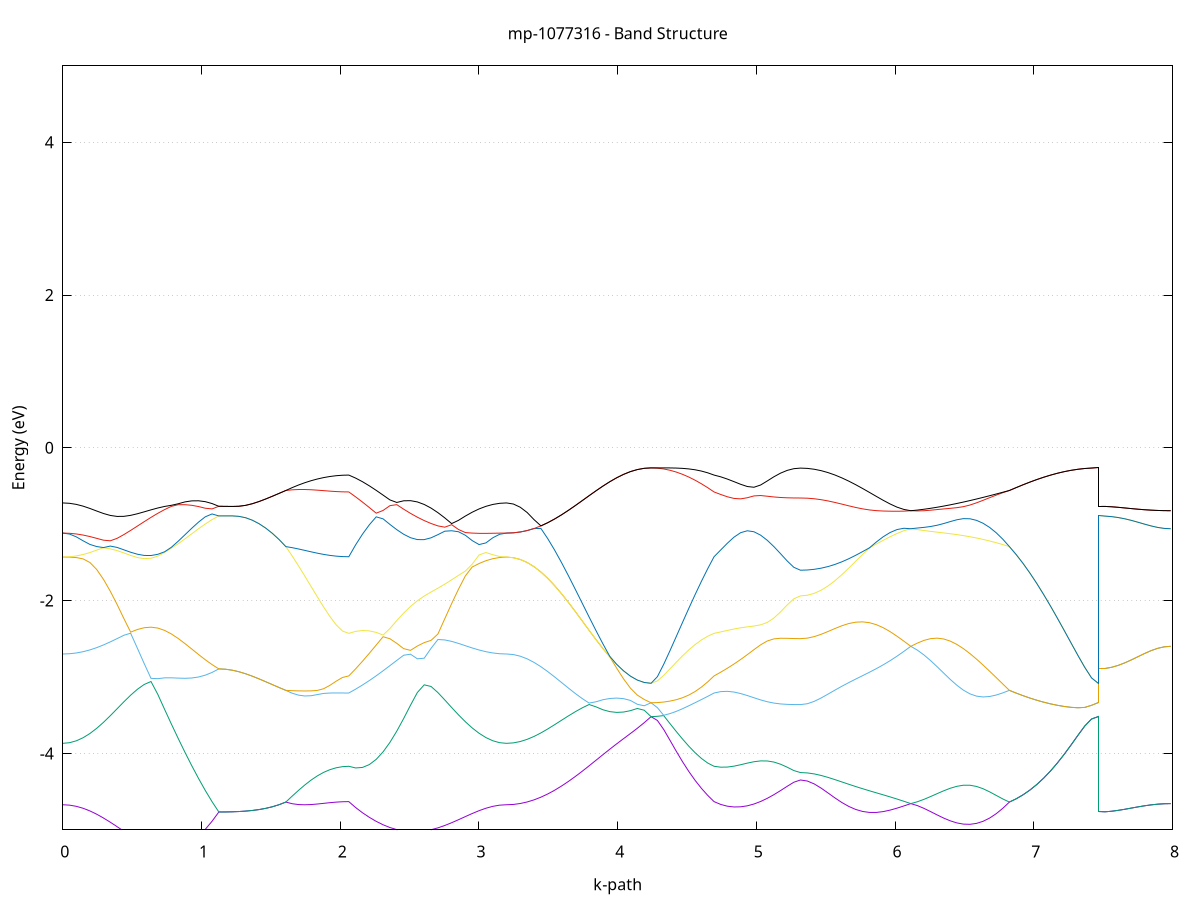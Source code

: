 set title 'mp-1077316 - Band Structure'
set xlabel 'k-path'
set ylabel 'Energy (eV)'
set grid y
set yrange [-5:5]
set terminal png size 800,600
set output 'mp-1077316_bands_gnuplot.png'
plot '-' using 1:2 with lines notitle, '-' using 1:2 with lines notitle, '-' using 1:2 with lines notitle, '-' using 1:2 with lines notitle, '-' using 1:2 with lines notitle, '-' using 1:2 with lines notitle, '-' using 1:2 with lines notitle, '-' using 1:2 with lines notitle, '-' using 1:2 with lines notitle, '-' using 1:2 with lines notitle, '-' using 1:2 with lines notitle, '-' using 1:2 with lines notitle, '-' using 1:2 with lines notitle, '-' using 1:2 with lines notitle, '-' using 1:2 with lines notitle, '-' using 1:2 with lines notitle, '-' using 1:2 with lines notitle, '-' using 1:2 with lines notitle, '-' using 1:2 with lines notitle, '-' using 1:2 with lines notitle, '-' using 1:2 with lines notitle, '-' using 1:2 with lines notitle, '-' using 1:2 with lines notitle, '-' using 1:2 with lines notitle, '-' using 1:2 with lines notitle, '-' using 1:2 with lines notitle, '-' using 1:2 with lines notitle, '-' using 1:2 with lines notitle, '-' using 1:2 with lines notitle, '-' using 1:2 with lines notitle, '-' using 1:2 with lines notitle, '-' using 1:2 with lines notitle, '-' using 1:2 with lines notitle, '-' using 1:2 with lines notitle, '-' using 1:2 with lines notitle, '-' using 1:2 with lines notitle, '-' using 1:2 with lines notitle, '-' using 1:2 with lines notitle, '-' using 1:2 with lines notitle, '-' using 1:2 with lines notitle, '-' using 1:2 with lines notitle, '-' using 1:2 with lines notitle, '-' using 1:2 with lines notitle, '-' using 1:2 with lines notitle, '-' using 1:2 with lines notitle, '-' using 1:2 with lines notitle, '-' using 1:2 with lines notitle, '-' using 1:2 with lines notitle, '-' using 1:2 with lines notitle, '-' using 1:2 with lines notitle, '-' using 1:2 with lines notitle, '-' using 1:2 with lines notitle, '-' using 1:2 with lines notitle, '-' using 1:2 with lines notitle, '-' using 1:2 with lines notitle, '-' using 1:2 with lines notitle, '-' using 1:2 with lines notitle, '-' using 1:2 with lines notitle, '-' using 1:2 with lines notitle, '-' using 1:2 with lines notitle, '-' using 1:2 with lines notitle, '-' using 1:2 with lines notitle, '-' using 1:2 with lines notitle, '-' using 1:2 with lines notitle, '-' using 1:2 with lines notitle, '-' using 1:2 with lines notitle, '-' using 1:2 with lines notitle, '-' using 1:2 with lines notitle, '-' using 1:2 with lines notitle, '-' using 1:2 with lines notitle, '-' using 1:2 with lines notitle, '-' using 1:2 with lines notitle, '-' using 1:2 with lines notitle, '-' using 1:2 with lines notitle, '-' using 1:2 with lines notitle, '-' using 1:2 with lines notitle, '-' using 1:2 with lines notitle, '-' using 1:2 with lines notitle, '-' using 1:2 with lines notitle, '-' using 1:2 with lines notitle, '-' using 1:2 with lines notitle, '-' using 1:2 with lines notitle, '-' using 1:2 with lines notitle, '-' using 1:2 with lines notitle, '-' using 1:2 with lines notitle, '-' using 1:2 with lines notitle, '-' using 1:2 with lines notitle, '-' using 1:2 with lines notitle, '-' using 1:2 with lines notitle, '-' using 1:2 with lines notitle, '-' using 1:2 with lines notitle, '-' using 1:2 with lines notitle, '-' using 1:2 with lines notitle, '-' using 1:2 with lines notitle, '-' using 1:2 with lines notitle, '-' using 1:2 with lines notitle
0.000000 -24.210028
0.048910 -24.205828
0.097821 -24.193328
0.146731 -24.172628
0.195641 -24.143628
0.244551 -24.106728
0.293462 -24.061528
0.342372 -24.008428
0.391282 -23.947528
0.440192 -23.879028
0.489103 -23.802928
0.538013 -23.719328
0.586923 -23.628828
0.635833 -23.531228
0.684744 -23.426928
0.733654 -23.316028
0.782564 -23.199028
0.831474 -23.076028
0.880385 -22.947328
0.929295 -22.813328
0.978205 -22.674328
1.027115 -22.530628
1.076026 -22.382628
1.124936 -22.230628
1.124936 -22.230628
1.173224 -22.230428
1.221512 -22.229728
1.269800 -22.228528
1.318088 -22.226928
1.366376 -22.225028
1.414664 -22.223028
1.462952 -22.220928
1.511240 -22.218828
1.559527 -22.217028
1.607815 -22.215428
1.607815 -22.215428
1.653216 -22.287828
1.698616 -22.353228
1.744016 -22.411528
1.789416 -22.462428
1.834817 -22.505728
1.880217 -22.541428
1.925617 -22.569328
1.971017 -22.589228
2.016418 -22.601228
2.061818 -22.605228
2.061818 -22.605228
2.111248 -22.688628
2.160679 -22.777428
2.210109 -22.870728
2.259539 -22.967328
2.308970 -23.066028
2.358400 -23.165728
2.407830 -23.265328
2.457260 -23.363728
2.506691 -23.459928
2.556121 -23.553128
2.605551 -23.642428
2.654982 -23.727028
2.704412 -23.806428
2.753842 -23.879828
2.803273 -23.946928
2.852703 -24.007028
2.902133 -24.059928
2.951564 -24.105328
3.000994 -24.142628
3.050424 -24.171928
3.099855 -24.193028
3.149285 -24.205728
3.198715 -24.210028
3.198715 -24.210028
3.248349 -24.205228
3.297983 -24.190828
3.347617 -24.166828
3.397251 -24.133528
3.446885 -24.090728
3.496519 -24.038528
3.546153 -23.977228
3.595787 -23.906528
3.645421 -23.826728
3.695055 -23.737928
3.744689 -23.640128
3.794323 -23.533828
3.843957 -23.419028
3.893591 -23.295828
3.943225 -23.164428
3.992859 -23.025128
4.042493 -22.878228
4.092127 -22.723828
4.141761 -22.562128
4.191394 -22.393528
4.241028 -22.218628
4.241028 -22.218628
4.286429 -22.222528
4.331829 -22.234428
4.377229 -22.254328
4.422629 -22.282128
4.468030 -22.317728
4.513430 -22.361028
4.558830 -22.411828
4.604230 -22.469828
4.649631 -22.534428
4.695031 -22.605228
4.695031 -22.605228
4.742958 -22.659928
4.790885 -22.729528
4.838812 -22.804128
4.886738 -22.877828
4.934665 -22.947628
4.982592 -23.011428
5.030519 -23.068128
5.078446 -23.116928
5.126373 -23.157428
5.174300 -23.189228
5.222227 -23.212028
5.270153 -23.225828
5.318080 -23.230328
5.318080 -23.230328
5.367796 -23.225928
5.417512 -23.212628
5.467227 -23.190428
5.516943 -23.159528
5.566658 -23.120128
5.616374 -23.072328
5.666090 -23.016528
5.715805 -22.952928
5.765521 -22.881928
5.815237 -22.804028
5.864952 -22.719628
5.914668 -22.629528
5.964383 -22.534228
6.014099 -22.434628
6.063815 -22.331628
6.113530 -22.226028
6.113530 -22.226028
6.160895 -22.290728
6.208260 -22.346828
6.255626 -22.394028
6.302991 -22.432028
6.350356 -22.460728
6.397721 -22.480028
6.445086 -22.489628
6.492451 -22.489528
6.539816 -22.479728
6.587181 -22.460128
6.634546 -22.430628
6.681911 -22.391428
6.729276 -22.342428
6.776642 -22.283728
6.824007 -22.215428
6.824007 -22.215428
6.873396 -22.214128
6.922785 -22.213228
6.972174 -22.212728
7.021563 -22.212628
7.070951 -22.213028
7.120340 -22.213628
7.169729 -22.214428
7.219118 -22.215328
7.268507 -22.216328
7.317896 -22.217228
7.367285 -22.217928
7.416674 -22.218328
7.466063 -22.218628
7.466063 -22.230628
7.513441 -22.230528
7.560819 -22.230228
7.608197 -22.229828
7.655575 -22.229328
7.702953 -22.228628
7.750330 -22.228028
7.797708 -22.227328
7.845086 -22.226828
7.892464 -22.226328
7.939842 -22.226128
7.987220 -22.226028
e
0.000000 -19.153728
0.048910 -19.166028
0.097821 -19.202428
0.146731 -19.261328
0.195641 -19.340628
0.244551 -19.437928
0.293462 -19.550328
0.342372 -19.675728
0.391282 -19.811628
0.440192 -19.956228
0.489103 -20.107628
0.538013 -20.264528
0.586923 -20.425628
0.635833 -20.589628
0.684744 -20.755828
0.733654 -20.923128
0.782564 -21.091028
0.831474 -21.258728
0.880385 -21.425528
0.929295 -21.591228
0.978205 -21.754928
1.027115 -21.916328
1.076026 -22.075128
1.124936 -22.230628
1.124936 -22.230628
1.173224 -22.230428
1.221512 -22.229728
1.269800 -22.228528
1.318088 -22.226928
1.366376 -22.225028
1.414664 -22.223028
1.462952 -22.220928
1.511240 -22.218828
1.559527 -22.217028
1.607815 -22.215428
1.607815 -22.215428
1.653216 -22.140728
1.698616 -22.072128
1.744016 -22.010528
1.789416 -21.956328
1.834817 -21.909928
1.880217 -21.871728
1.925617 -21.841828
1.971017 -21.820428
2.016418 -21.807628
2.061818 -21.803328
2.061818 -21.803328
2.111248 -21.710728
2.160679 -21.609628
2.210109 -21.500628
2.259539 -21.384128
2.308970 -21.260528
2.358400 -21.130528
2.407830 -20.994828
2.457260 -20.854128
2.506691 -20.709228
2.556121 -20.561428
2.605551 -20.411528
2.654982 -20.260928
2.704412 -20.111128
2.753842 -19.963928
2.803273 -19.821428
2.852703 -19.685528
2.902133 -19.559028
2.951564 -19.444728
3.000994 -19.345328
3.050424 -19.264028
3.099855 -19.203628
3.149285 -19.166328
3.198715 -19.153728
3.198715 -19.153728
3.248349 -19.155228
3.297983 -19.159728
3.347617 -19.166828
3.397251 -19.176828
3.446885 -19.189128
3.496519 -19.203528
3.546153 -19.376128
3.595787 -19.574928
3.645421 -19.780828
3.695055 -19.991228
3.744689 -20.203928
3.794323 -20.417628
3.843957 -20.630928
3.893591 -20.842528
3.943225 -21.051828
3.992859 -21.257828
4.042493 -21.459728
4.092127 -21.657328
4.141761 -21.849928
4.191394 -22.037128
4.241028 -22.218628
4.241028 -22.218628
4.286429 -22.214328
4.331829 -22.201528
4.377229 -22.180428
4.422629 -22.150928
4.468030 -22.113028
4.513430 -22.066928
4.558830 -22.012728
4.604230 -21.950628
4.649631 -21.880728
4.695031 -21.803328
4.695031 -21.803328
4.742958 -21.742828
4.790885 -21.665128
4.838812 -21.581628
4.886738 -21.499328
4.934665 -21.422328
4.982592 -21.353128
5.030519 -21.293328
5.078446 -21.243328
5.126373 -21.203228
5.174300 -21.172728
5.222227 -21.151228
5.270153 -21.138628
5.318080 -21.134428
5.318080 -21.134428
5.367796 -21.139028
5.417512 -21.152928
5.467227 -21.176228
5.516943 -21.209128
5.566658 -21.251928
5.616374 -21.304528
5.666090 -21.366928
5.715805 -21.438728
5.765521 -21.519128
5.815237 -21.607328
5.864952 -21.702028
5.914668 -21.801928
5.964383 -21.905628
6.014099 -22.011828
6.063815 -22.119028
6.113530 -22.226028
6.113530 -22.226028
6.160895 -22.160828
6.208260 -22.103728
6.255626 -22.055028
6.302991 -22.015428
6.350356 -21.985028
6.397721 -21.964028
6.445086 -21.952628
6.492451 -21.951028
6.539816 -21.959128
6.587181 -21.977228
6.634546 -22.005328
6.681911 -22.043328
6.729276 -22.091128
6.776642 -22.148728
6.824007 -22.215428
6.824007 -22.215428
6.873396 -22.214128
6.922785 -22.213228
6.972174 -22.212728
7.021563 -22.212628
7.070951 -22.213028
7.120340 -22.213628
7.169729 -22.214428
7.219118 -22.215328
7.268507 -22.216328
7.317896 -22.217228
7.367285 -22.217928
7.416674 -22.218328
7.466063 -22.218628
7.466063 -22.230628
7.513441 -22.230528
7.560819 -22.230228
7.608197 -22.229828
7.655575 -22.229328
7.702953 -22.228628
7.750330 -22.228028
7.797708 -22.227328
7.845086 -22.226828
7.892464 -22.226328
7.939842 -22.226128
7.987220 -22.226028
e
0.000000 -19.153728
0.048910 -19.154828
0.097821 -19.158028
0.146731 -19.163128
0.195641 -19.170228
0.244551 -19.179128
0.293462 -19.189228
0.342372 -19.200528
0.391282 -19.212528
0.440192 -19.224828
0.489103 -19.237128
0.538013 -19.248928
0.586923 -19.259928
0.635833 -19.269428
0.684744 -19.277428
0.733654 -19.283528
0.782564 -19.287228
0.831474 -19.288428
0.880385 -19.286628
0.929295 -19.281728
0.978205 -19.273628
1.027115 -19.262228
1.076026 -19.247328
1.124936 -19.228928
1.124936 -19.228928
1.173224 -19.230428
1.221512 -19.234628
1.269800 -19.241528
1.318088 -19.250828
1.366376 -19.262128
1.414664 -19.274928
1.462952 -19.288828
1.511240 -19.303128
1.559527 -19.317628
1.607815 -19.331628
1.607815 -19.331628
1.653216 -19.353728
1.698616 -19.373928
1.744016 -19.392028
1.789416 -19.408028
1.834817 -19.421628
1.880217 -19.432928
1.925617 -19.441728
1.971017 -19.448128
2.016418 -19.452028
2.061818 -19.453328
2.061818 -19.453328
2.111248 -19.451028
2.160679 -19.445528
2.210109 -19.436728
2.259539 -19.425028
2.308970 -19.410628
2.358400 -19.394028
2.407830 -19.375728
2.457260 -19.356228
2.506691 -19.335928
2.556121 -19.315328
2.605551 -19.294828
2.654982 -19.274728
2.704412 -19.255528
2.753842 -19.237428
2.803273 -19.220628
2.852703 -19.205528
2.902133 -19.192028
2.951564 -19.180528
3.000994 -19.170928
3.050424 -19.163328
3.099855 -19.157928
3.149285 -19.154728
3.198715 -19.153728
3.198715 -19.153728
3.248349 -19.155228
3.297983 -19.159728
3.347617 -19.166828
3.397251 -19.176828
3.446885 -19.189128
3.496519 -19.203528
3.546153 -19.219928
3.595787 -19.237428
3.645421 -19.255828
3.695055 -19.274728
3.744689 -19.293728
3.794323 -19.312328
3.843957 -19.330228
3.893591 -19.346928
3.943225 -19.362128
3.992859 -19.375728
4.042493 -19.387128
4.092127 -19.396128
4.141761 -19.402728
4.191394 -19.406728
4.241028 -19.408128
4.241028 -19.408128
4.286429 -19.409228
4.331829 -19.412628
4.377229 -19.417728
4.422629 -19.424128
4.468030 -19.431228
4.513430 -19.438328
4.558830 -19.444728
4.604230 -19.449628
4.649631 -19.452628
4.695031 -19.453328
4.695031 -19.453328
4.742958 -19.450528
4.790885 -19.443028
4.838812 -19.430728
4.886738 -19.414328
4.934665 -19.394728
4.982592 -19.373428
5.030519 -19.352128
5.078446 -19.332228
5.126373 -19.315028
5.174300 -19.301028
5.222227 -19.290928
5.270153 -19.284728
5.318080 -19.282628
5.318080 -19.282628
5.367796 -19.284728
5.417512 -19.290828
5.467227 -19.300028
5.516943 -19.311328
5.566658 -19.323228
5.616374 -19.334328
5.666090 -19.343428
5.715805 -19.349128
5.765521 -19.350728
5.815237 -19.348028
5.864952 -19.340628
5.914668 -19.328728
5.964383 -19.312728
6.014099 -19.293328
6.063815 -19.270828
6.113530 -19.246028
6.113530 -19.246028
6.160895 -19.262028
6.208260 -19.276928
6.255626 -19.290428
6.302991 -19.302528
6.350356 -19.313228
6.397721 -19.322228
6.445086 -19.329628
6.492451 -19.335328
6.539816 -19.339328
6.587181 -19.341828
6.634546 -19.342728
6.681911 -19.342028
6.729276 -19.339828
6.776642 -19.336428
6.824007 -19.331628
6.824007 -19.331628
6.873396 -19.345128
6.922785 -19.357428
6.972174 -19.368428
7.021563 -19.377928
7.070951 -19.385928
7.120340 -19.392428
7.169729 -19.397428
7.219118 -19.401328
7.268507 -19.404128
7.317896 -19.405928
7.367285 -19.407228
7.416674 -19.407928
7.466063 -19.408128
7.466063 -19.228928
7.513441 -19.229228
7.560819 -19.230228
7.608197 -19.231828
7.655575 -19.233828
7.702953 -19.236228
7.750330 -19.238628
7.797708 -19.240928
7.845086 -19.242928
7.892464 -19.244528
7.939842 -19.245628
7.987220 -19.246028
e
0.000000 -18.543428
0.048910 -18.545628
0.097821 -18.552228
0.146731 -18.563628
0.195641 -18.579828
0.244551 -18.600828
0.293462 -18.626328
0.342372 -18.655928
0.391282 -18.689328
0.440192 -18.725628
0.489103 -18.764428
0.538013 -18.805028
0.586923 -18.846828
0.635833 -18.888928
0.684744 -18.931128
0.733654 -18.972628
0.782564 -19.012828
0.831474 -19.051528
0.880385 -19.088128
0.929295 -19.122228
0.978205 -19.153428
1.027115 -19.181928
1.076026 -19.207128
1.124936 -19.228928
1.124936 -19.228928
1.173224 -19.230428
1.221512 -19.234628
1.269800 -19.241528
1.318088 -19.250828
1.366376 -19.262128
1.414664 -19.274928
1.462952 -19.288828
1.511240 -19.303128
1.559527 -19.317628
1.607815 -19.331628
1.607815 -19.331628
1.653216 -19.325928
1.698616 -19.318528
1.744016 -19.310028
1.789416 -19.300728
1.834817 -19.291128
1.880217 -19.282228
1.925617 -19.274328
1.971017 -19.268128
2.016418 -19.264328
2.061818 -19.263028
2.061818 -19.263028
2.111248 -19.231428
2.160679 -19.197328
2.210109 -19.160928
2.259539 -19.122528
2.308970 -19.082628
2.358400 -19.041228
2.407830 -18.998928
2.457260 -18.956028
2.506691 -18.913028
2.556121 -18.870428
2.605551 -18.828728
2.654982 -18.788328
2.704412 -18.749728
2.753842 -18.713228
2.803273 -18.679728
2.852703 -18.649028
2.902133 -18.621928
2.951564 -18.598528
3.000994 -18.578828
3.050424 -18.563428
3.099855 -18.552328
3.149285 -18.545628
3.198715 -18.543428
3.198715 -18.543428
3.248349 -18.564828
3.297983 -18.627528
3.347617 -18.726928
3.397251 -18.857528
3.446885 -19.012928
3.496519 -19.187328
3.546153 -19.219928
3.595787 -19.237428
3.645421 -19.255828
3.695055 -19.274728
3.744689 -19.293728
3.794323 -19.312328
3.843957 -19.330228
3.893591 -19.346928
3.943225 -19.362128
3.992859 -19.375728
4.042493 -19.387128
4.092127 -19.396128
4.141761 -19.402728
4.191394 -19.406728
4.241028 -19.408128
4.241028 -19.408128
4.286429 -19.406628
4.331829 -19.402028
4.377229 -19.394528
4.422629 -19.384028
4.468030 -19.370628
4.513430 -19.354428
4.558830 -19.335428
4.604230 -19.313828
4.649631 -19.289628
4.695031 -19.263028
4.695031 -19.263028
4.742958 -19.245628
4.790885 -19.225428
4.838812 -19.202328
4.886738 -19.176328
4.934665 -19.147328
4.982592 -19.115528
5.030519 -19.081528
5.078446 -19.046728
5.126373 -19.013028
5.174300 -18.983028
5.222227 -18.959228
5.270153 -18.944028
5.318080 -18.938628
5.318080 -18.938628
5.367796 -18.940328
5.417512 -18.944928
5.467227 -18.952528
5.516943 -18.963128
5.566658 -18.976628
5.616374 -18.992928
5.666090 -19.011728
5.715805 -19.032828
5.765521 -19.056028
5.815237 -19.081128
5.864952 -19.107628
5.914668 -19.135228
5.964383 -19.163328
6.014099 -19.191628
6.063815 -19.219328
6.113530 -19.246028
6.113530 -19.246028
6.160895 -19.228828
6.208260 -19.211728
6.255626 -19.195928
6.302991 -19.182628
6.350356 -19.173128
6.397721 -19.168528
6.445086 -19.169528
6.492451 -19.176428
6.539816 -19.189128
6.587181 -19.207028
6.634546 -19.229228
6.681911 -19.254328
6.729276 -19.280628
6.776642 -19.306928
6.824007 -19.331628
6.824007 -19.331628
6.873396 -19.345128
6.922785 -19.357428
6.972174 -19.368428
7.021563 -19.377928
7.070951 -19.385928
7.120340 -19.392428
7.169729 -19.397428
7.219118 -19.401328
7.268507 -19.404128
7.317896 -19.405928
7.367285 -19.407228
7.416674 -19.407928
7.466063 -19.408128
7.466063 -19.228928
7.513441 -19.229228
7.560819 -19.230228
7.608197 -19.231828
7.655575 -19.233828
7.702953 -19.236228
7.750330 -19.238628
7.797708 -19.240928
7.845086 -19.242928
7.892464 -19.244528
7.939842 -19.245628
7.987220 -19.246028
e
0.000000 -14.812528
0.048910 -14.800228
0.097821 -14.763728
0.146731 -14.704228
0.195641 -14.623828
0.244551 -14.524728
0.293462 -14.409228
0.342372 -14.280128
0.391282 -14.139728
0.440192 -13.990028
0.489103 -13.833128
0.538013 -13.670828
0.586923 -13.504728
0.635833 -13.336228
0.684744 -13.166728
0.733654 -12.997428
0.782564 -12.829228
0.831474 -12.663328
0.880385 -12.500428
0.929295 -12.341428
0.978205 -12.186928
1.027115 -12.037628
1.076026 -11.893728
1.124936 -11.755428
1.124936 -11.755428
1.173224 -11.749628
1.221512 -11.732228
1.269800 -11.703728
1.318088 -11.664928
1.366376 -11.616828
1.414664 -11.560628
1.462952 -11.497928
1.511240 -11.430128
1.559527 -11.359428
1.607815 -11.287228
1.607815 -11.287228
1.653216 -11.333828
1.698616 -11.381228
1.744016 -11.428228
1.789416 -11.473328
1.834817 -11.515028
1.880217 -11.551728
1.925617 -11.582128
1.971017 -11.604728
2.016418 -11.618728
2.061818 -11.623528
2.061818 -11.623528
2.111248 -11.779328
2.160679 -11.941128
2.210109 -12.107628
2.259539 -12.277928
2.308970 -12.450828
2.358400 -12.625428
2.407830 -12.801028
2.457260 -12.976728
2.506691 -13.151728
2.556121 -13.325028
2.605551 -13.496028
2.654982 -13.663628
2.704412 -13.826728
2.753842 -13.983828
2.803273 -14.133828
2.852703 -14.274628
2.902133 -14.404328
2.951564 -14.520528
3.000994 -14.620728
3.050424 -14.702228
3.099855 -14.762728
3.149285 -14.799928
3.198715 -14.812528
3.198715 -14.812528
3.248349 -14.789628
3.297983 -14.722628
3.347617 -14.615728
3.397251 -14.475128
3.446885 -14.307128
3.496519 -14.117628
3.546153 -13.911928
3.595787 -13.693928
3.645421 -13.467128
3.695055 -13.234628
3.744689 -12.998628
3.794323 -12.761328
3.843957 -12.524228
3.893591 -12.289028
3.943225 -12.056928
3.992859 -11.829328
4.042493 -11.607128
4.092127 -11.391128
4.141761 -11.182128
4.191394 -10.980828
4.241028 -10.787728
4.241028 -10.787728
4.286429 -10.798028
4.331829 -10.828728
4.377229 -10.878728
4.422629 -10.946428
4.468030 -11.030128
4.513430 -11.127728
4.558830 -11.237528
4.604230 -11.357828
4.649631 -11.486928
4.695031 -11.623528
4.695031 -11.623528
4.742958 -11.722228
4.790885 -11.848828
4.838812 -11.992728
4.886738 -12.145228
4.934665 -12.299628
4.982592 -12.450228
5.030519 -12.592328
5.078446 -12.721228
5.126373 -12.833128
5.174300 -12.924328
5.222227 -12.991928
5.270153 -13.033428
5.318080 -13.047428
5.318080 -13.047428
5.367796 -13.039728
5.417512 -13.016728
5.467227 -12.979028
5.516943 -12.927328
5.566658 -12.862728
5.616374 -12.786328
5.666090 -12.699328
5.715805 -12.603028
5.765521 -12.498628
5.815237 -12.387228
5.864952 -12.269828
5.914668 -12.147328
5.964383 -12.020528
6.014099 -11.890428
6.063815 -11.757328
6.113530 -11.621928
6.113530 -11.621928
6.160895 -11.708728
6.208260 -11.790428
6.255626 -11.863128
6.302991 -11.923328
6.350356 -11.967528
6.397721 -11.993028
6.445086 -11.997628
6.492451 -11.980028
6.539816 -11.939628
6.587181 -11.876828
6.634546 -11.792628
6.681911 -11.689028
6.729276 -11.568228
6.776642 -11.433228
6.824007 -11.287228
6.824007 -11.287228
6.873396 -11.214028
6.922785 -11.143428
6.972174 -11.077028
7.021563 -11.016528
7.070951 -10.963028
7.120340 -10.917028
7.169729 -10.878828
7.219118 -10.848328
7.268507 -10.825028
7.317896 -10.807928
7.367285 -10.796428
7.416674 -10.789828
7.466063 -10.787728
7.466063 -11.755428
7.513441 -11.752928
7.560819 -11.745328
7.608197 -11.733428
7.655575 -11.717928
7.702953 -11.699928
7.750330 -11.681028
7.797708 -11.662528
7.845086 -11.646028
7.892464 -11.633028
7.939842 -11.624728
7.987220 -11.621928
e
0.000000 -9.842028
0.048910 -9.849228
0.097821 -9.870228
0.146731 -9.904028
0.195641 -9.949228
0.244551 -10.004228
0.293462 -10.067228
0.342372 -10.136928
0.391282 -10.212128
0.440192 -10.291828
0.489103 -10.375328
0.538013 -10.461928
0.586923 -10.551328
0.635833 -10.643228
0.684744 -10.737928
0.733654 -10.835328
0.782564 -10.935628
0.831474 -11.039328
0.880385 -11.146728
0.929295 -11.258428
0.978205 -11.374728
1.027115 -11.496128
1.076026 -11.622928
1.124936 -11.755428
1.124936 -11.755428
1.173224 -11.749628
1.221512 -11.732228
1.269800 -11.703728
1.318088 -11.664928
1.366376 -11.616828
1.414664 -11.560628
1.462952 -11.497928
1.511240 -11.430128
1.559527 -11.359428
1.607815 -11.287228
1.607815 -11.287228
1.653216 -11.146528
1.698616 -11.008728
1.744016 -10.875128
1.789416 -10.747528
1.834817 -10.628328
1.880217 -10.520428
1.925617 -10.427928
1.971017 -10.355728
2.016418 -10.309428
2.061818 -10.293328
2.061818 -10.293328
2.111248 -10.222828
2.160679 -10.158928
2.210109 -10.103328
2.259539 -10.056628
2.308970 -10.018928
2.358400 -9.989628
2.407830 -9.967728
2.457260 -9.951728
2.506691 -9.940228
2.556121 -9.931728
2.605551 -9.924928
2.654982 -9.918728
2.704412 -9.912328
2.753842 -9.905228
2.803273 -9.897228
2.852703 -9.888528
2.902133 -9.879128
2.951564 -9.869828
3.000994 -9.860928
3.050424 -9.853128
3.099855 -9.847128
3.149285 -9.843328
3.198715 -9.842028
3.198715 -9.842028
3.248349 -9.836028
3.297983 -9.818228
3.347617 -9.788828
3.397251 -9.748328
3.446885 -9.697328
3.496519 -9.636528
3.546153 -9.567128
3.595787 -9.490028
3.645421 -9.406628
3.695055 -9.318528
3.744689 -9.300128
3.794323 -9.415528
3.843957 -9.537928
3.893591 -9.667128
3.943225 -9.803528
3.992859 -9.947428
4.042493 -10.099028
4.092127 -10.258628
4.141761 -10.426528
4.191394 -10.602928
4.241028 -10.787728
4.241028 -10.787728
4.286429 -10.780928
4.331829 -10.760928
4.377229 -10.728328
4.422629 -10.684428
4.468030 -10.630728
4.513430 -10.569328
4.558830 -10.502528
4.604230 -10.432628
4.649631 -10.362128
4.695031 -10.293328
4.695031 -10.293328
4.742958 -10.242028
4.790885 -10.172928
4.838812 -10.095528
4.886738 -10.017428
4.934665 -9.944928
4.982592 -9.883528
5.030519 -9.837228
5.078446 -9.807328
5.126373 -9.792028
5.174300 -9.786628
5.222227 -9.786628
5.270153 -9.788128
5.318080 -9.788828
5.318080 -9.788828
5.367796 -9.807628
5.417512 -9.860028
5.467227 -9.938628
5.516943 -10.035628
5.566658 -10.145728
5.616374 -10.264828
5.666090 -10.390628
5.715805 -10.521028
5.765521 -10.655028
5.815237 -10.791328
5.864952 -10.929328
5.914668 -11.068128
5.964383 -11.207428
6.014099 -11.346428
6.063815 -11.484828
6.113530 -11.621928
6.113530 -11.621928
6.160895 -11.536928
6.208260 -11.459028
6.255626 -11.388728
6.302991 -11.326728
6.350356 -11.273528
6.397721 -11.229528
6.445086 -11.194928
6.492451 -11.170228
6.539816 -11.155428
6.587181 -11.150928
6.634546 -11.156928
6.681911 -11.173328
6.729276 -11.200528
6.776642 -11.238528
6.824007 -11.287228
6.824007 -11.287228
6.873396 -11.214028
6.922785 -11.143428
6.972174 -11.077028
7.021563 -11.016528
7.070951 -10.963028
7.120340 -10.917028
7.169729 -10.878828
7.219118 -10.848328
7.268507 -10.825028
7.317896 -10.807928
7.367285 -10.796428
7.416674 -10.789828
7.466063 -10.787728
7.466063 -11.755428
7.513441 -11.752928
7.560819 -11.745328
7.608197 -11.733428
7.655575 -11.717928
7.702953 -11.699928
7.750330 -11.681028
7.797708 -11.662528
7.845086 -11.646028
7.892464 -11.633028
7.939842 -11.624728
7.987220 -11.621928
e
0.000000 -9.842028
0.048910 -9.835828
0.097821 -9.817428
0.146731 -9.787028
0.195641 -9.745028
0.244551 -9.691828
0.293462 -9.628028
0.342372 -9.554528
0.391282 -9.472228
0.440192 -9.382028
0.489103 -9.285228
0.538013 -9.183028
0.586923 -9.076728
0.635833 -8.967928
0.684744 -8.858028
0.733654 -8.748728
0.782564 -8.641328
0.831474 -8.537428
0.880385 -8.438328
0.929295 -8.345028
0.978205 -8.258428
1.027115 -8.179528
1.076026 -8.108728
1.124936 -8.046728
1.124936 -8.046728
1.173224 -8.050028
1.221512 -8.059728
1.269800 -8.075728
1.318088 -8.097728
1.366376 -8.125228
1.414664 -8.157628
1.462952 -8.194328
1.511240 -8.234128
1.559527 -8.276228
1.607815 -8.319328
1.607815 -8.319328
1.653216 -8.390128
1.698616 -8.464628
1.744016 -8.541728
1.789416 -8.620128
1.834817 -8.697428
1.880217 -8.770828
1.925617 -8.836528
1.971017 -8.889428
2.016418 -8.924228
2.061818 -8.936428
2.061818 -8.936428
2.111248 -9.002528
2.160679 -9.071028
2.210109 -9.140728
2.259539 -9.210828
2.308970 -9.280228
2.358400 -9.348128
2.407830 -9.413628
2.457260 -9.475928
2.506691 -9.534428
2.556121 -9.588428
2.605551 -9.637428
2.654982 -9.681128
2.704412 -9.719128
2.753842 -9.751328
2.803273 -9.777928
2.852703 -9.798928
2.902133 -9.814828
2.951564 -9.826228
3.000994 -9.833728
3.050424 -9.838228
3.099855 -9.840628
3.149285 -9.841728
3.198715 -9.842028
3.198715 -9.842028
3.248349 -9.836028
3.297983 -9.818228
3.347617 -9.788828
3.397251 -9.748328
3.446885 -9.697328
3.496519 -9.636528
3.546153 -9.567128
3.595787 -9.490028
3.645421 -9.406628
3.695055 -9.318528
3.744689 -9.227128
3.794323 -9.134428
3.843957 -9.042428
3.893591 -8.953328
3.943225 -8.869228
3.992859 -8.792728
4.042493 -8.726028
4.092127 -8.671328
4.141761 -8.630728
4.191394 -8.605628
4.241028 -8.597228
4.241028 -8.597228
4.286429 -8.601028
4.331829 -8.612528
4.377229 -8.631528
4.422629 -8.657628
4.468030 -8.690528
4.513430 -8.729628
4.558830 -8.774528
4.604230 -8.824428
4.649631 -8.878628
4.695031 -8.936428
4.695031 -8.936428
4.742958 -8.973228
4.790885 -9.013128
4.838812 -9.053228
4.886738 -9.089928
4.934665 -9.119228
4.982592 -9.137028
5.030519 -9.139928
5.078446 -9.127428
5.126373 -9.102628
5.174300 -9.071628
5.222227 -9.041928
5.270153 -9.020428
5.318080 -9.012628
5.318080 -9.012628
5.367796 -9.000228
5.417512 -8.966328
5.467227 -8.918328
5.516943 -8.863428
5.566658 -8.806428
5.616374 -8.750328
5.666090 -8.696728
5.715805 -8.646128
5.765521 -8.598828
5.815237 -8.554628
5.864952 -8.513128
5.914668 -8.474028
5.964383 -8.436928
6.014099 -8.401828
6.063815 -8.368828
6.113530 -8.338228
6.113530 -8.338228
6.160895 -8.352728
6.208260 -8.358928
6.255626 -8.357928
6.302991 -8.351428
6.350356 -8.341128
6.397721 -8.328528
6.445086 -8.315528
6.492451 -8.303328
6.539816 -8.293328
6.587181 -8.286428
6.634546 -8.283528
6.681911 -8.285128
6.729276 -8.291528
6.776642 -8.302928
6.824007 -8.319328
6.824007 -8.319328
6.873396 -8.363128
6.922785 -8.405328
6.972174 -8.444528
7.021563 -8.479828
7.070951 -8.510428
7.120340 -8.535728
7.169729 -8.555928
7.219118 -8.571128
7.268507 -8.582128
7.317896 -8.589428
7.367285 -8.593928
7.416674 -8.596428
7.466063 -8.597228
7.466063 -8.046728
7.513441 -8.052728
7.560819 -8.070228
7.608197 -8.097828
7.655575 -8.133028
7.702953 -8.172928
7.750330 -8.214328
7.797708 -8.253928
7.845086 -8.288528
7.892464 -8.315328
7.939842 -8.332428
7.987220 -8.338228
e
0.000000 -8.603728
0.048910 -8.597528
0.097821 -8.579428
0.146731 -8.550428
0.195641 -8.511928
0.244551 -8.465628
0.293462 -8.413228
0.342372 -8.356228
0.391282 -8.296428
0.440192 -8.235328
0.489103 -8.174528
0.538013 -8.115628
0.586923 -8.060428
0.635833 -8.010328
0.684744 -7.967328
0.733654 -7.932628
0.782564 -7.907628
0.831474 -7.893428
0.880385 -7.890628
0.929295 -7.899428
0.978205 -7.919928
1.027115 -7.951728
1.076026 -7.994128
1.124936 -8.046728
1.124936 -8.046728
1.173224 -8.050028
1.221512 -8.059728
1.269800 -8.075728
1.318088 -8.097728
1.366376 -8.125228
1.414664 -8.157628
1.462952 -8.194328
1.511240 -8.234128
1.559527 -8.276228
1.607815 -8.319328
1.607815 -8.319328
1.653216 -8.309028
1.698616 -8.300228
1.744016 -8.292528
1.789416 -8.285528
1.834817 -8.279328
1.880217 -8.273828
1.925617 -8.269228
1.971017 -8.265728
2.016418 -8.263628
2.061818 -8.262928
2.061818 -8.262928
2.111248 -8.217328
2.160679 -8.175628
2.210109 -8.139028
2.259539 -8.108428
2.308970 -8.084828
2.358400 -8.069128
2.407830 -8.061728
2.457260 -8.063228
2.506691 -8.073928
2.556121 -8.093628
2.605551 -8.122128
2.654982 -8.158528
2.704412 -8.201928
2.753842 -8.250828
2.803273 -8.303528
2.852703 -8.358128
2.902133 -8.412328
2.951564 -8.463928
3.000994 -8.510328
3.050424 -8.549328
3.099855 -8.578928
3.149285 -8.597428
3.198715 -8.603728
3.198715 -8.603728
3.248349 -8.610428
3.297983 -8.630628
3.347617 -8.663728
3.397251 -8.709128
3.446885 -8.766028
3.496519 -8.833428
3.546153 -8.910428
3.595787 -8.996328
3.645421 -9.090228
3.695055 -9.191528
3.744689 -9.227128
3.794323 -9.134428
3.843957 -9.042428
3.893591 -8.953328
3.943225 -8.869228
3.992859 -8.792728
4.042493 -8.726028
4.092127 -8.671328
4.141761 -8.630728
4.191394 -8.605628
4.241028 -8.597228
4.241028 -8.597228
4.286429 -8.592128
4.331829 -8.577128
4.377229 -8.553228
4.422629 -8.521828
4.468030 -8.484428
4.513430 -8.442728
4.558830 -8.398328
4.604230 -8.352728
4.649631 -8.307228
4.695031 -8.262928
4.695031 -8.262928
4.742958 -8.242228
4.790885 -8.229928
4.838812 -8.225528
4.886738 -8.228528
4.934665 -8.238028
4.982592 -8.253528
5.030519 -8.274028
5.078446 -8.298228
5.126373 -8.324628
5.174300 -8.350728
5.222227 -8.373628
5.270153 -8.389528
5.318080 -8.395228
5.318080 -8.395228
5.367796 -8.392028
5.417512 -8.382728
5.467227 -8.367928
5.516943 -8.349128
5.566658 -8.327628
5.616374 -8.305528
5.666090 -8.284728
5.715805 -8.267128
5.765521 -8.254328
5.815237 -8.247728
5.864952 -8.247728
5.914668 -8.254628
5.964383 -8.267928
6.014099 -8.286928
6.063815 -8.310628
6.113530 -8.338228
6.113530 -8.338228
6.160895 -8.318728
6.208260 -8.298228
6.255626 -8.276828
6.302991 -8.255528
6.350356 -8.235228
6.397721 -8.217128
6.445086 -8.202828
6.492451 -8.193728
6.539816 -8.190828
6.587181 -8.195028
6.634546 -8.206728
6.681911 -8.225728
6.729276 -8.251328
6.776642 -8.282928
6.824007 -8.319328
6.824007 -8.319328
6.873396 -8.363128
6.922785 -8.405328
6.972174 -8.444528
7.021563 -8.479828
7.070951 -8.510428
7.120340 -8.535728
7.169729 -8.555928
7.219118 -8.571128
7.268507 -8.582128
7.317896 -8.589428
7.367285 -8.593928
7.416674 -8.596428
7.466063 -8.597228
7.466063 -8.046728
7.513441 -8.052728
7.560819 -8.070228
7.608197 -8.097828
7.655575 -8.133028
7.702953 -8.172928
7.750330 -8.214328
7.797708 -8.253928
7.845086 -8.288528
7.892464 -8.315328
7.939842 -8.332428
7.987220 -8.338228
e
0.000000 -4.672328
0.048910 -4.677528
0.097821 -4.693128
0.146731 -4.718628
0.195641 -4.753428
0.244551 -4.796428
0.293462 -4.846228
0.342372 -4.901128
0.391282 -4.959328
0.440192 -5.018428
0.489103 -5.076128
0.538013 -5.130128
0.586923 -5.177828
0.635833 -5.216728
0.684744 -5.244628
0.733654 -5.259328
0.782564 -5.258928
0.831474 -5.241928
0.880385 -5.207228
0.929295 -5.154328
0.978205 -5.083128
1.027115 -4.994228
1.076026 -4.888428
1.124936 -4.767228
1.124936 -4.767228
1.173224 -4.766628
1.221512 -4.764728
1.269800 -4.761128
1.318088 -4.755428
1.366376 -4.747228
1.414664 -4.735528
1.462952 -4.719628
1.511240 -4.698528
1.559527 -4.671428
1.607815 -4.637328
1.607815 -4.637328
1.653216 -4.658628
1.698616 -4.669828
1.744016 -4.672828
1.789416 -4.669828
1.834817 -4.662928
1.880217 -4.654128
1.925617 -4.645328
1.971017 -4.637928
2.016418 -4.633128
2.061818 -4.631428
2.061818 -4.631428
2.111248 -4.709128
2.160679 -4.777428
2.210109 -4.837528
2.259539 -4.890028
2.308970 -4.934528
2.358400 -4.970728
2.407830 -4.998228
2.457260 -5.016528
2.506691 -5.025628
2.556121 -5.025528
2.605551 -5.016628
2.654982 -4.999428
2.704412 -4.974728
2.753842 -4.943728
2.803273 -4.907728
2.852703 -4.868328
2.902133 -4.827428
2.951564 -4.787228
3.000994 -4.749928
3.050424 -4.717928
3.099855 -4.693228
3.149285 -4.677628
3.198715 -4.672328
3.198715 -4.672328
3.248349 -4.668328
3.297983 -4.656128
3.347617 -4.636028
3.397251 -4.608328
3.446885 -4.573028
3.496519 -4.530828
3.546153 -4.481928
3.595787 -4.427028
3.645421 -4.366828
3.695055 -4.302028
3.744689 -4.233628
3.794323 -4.162528
3.843957 -4.090028
3.893591 -4.017228
3.943225 -3.945328
3.992859 -3.875328
4.042493 -3.807228
4.092127 -3.740028
4.141761 -3.671428
4.191394 -3.598528
4.241028 -3.519228
4.241028 -3.519228
4.286429 -3.568728
4.331829 -3.686528
4.377229 -3.828328
4.422629 -3.972128
4.468030 -4.109828
4.513430 -4.237628
4.558830 -4.353928
4.604230 -4.458128
4.649631 -4.550228
4.695031 -4.631428
4.695031 -4.631428
4.742958 -4.668228
4.790885 -4.691228
4.838812 -4.701428
4.886738 -4.699528
4.934665 -4.686428
4.982592 -4.662828
5.030519 -4.629828
5.078446 -4.588628
5.126373 -4.540428
5.174300 -4.487028
5.222227 -4.431028
5.270153 -4.377728
5.318080 -4.348128
5.318080 -4.348128
5.367796 -4.361928
5.417512 -4.400028
5.467227 -4.455028
5.516943 -4.518528
5.566658 -4.583128
5.616374 -4.643128
5.666090 -4.694228
5.715805 -4.733728
5.765521 -4.760028
5.815237 -4.772828
5.864952 -4.772928
5.914668 -4.762028
5.964383 -4.742528
6.014099 -4.716928
6.063815 -4.687828
6.113530 -4.657428
6.113530 -4.657428
6.160895 -4.683628
6.208260 -4.719728
6.255626 -4.761728
6.302991 -4.805328
6.350356 -4.846828
6.397721 -4.882728
6.445086 -4.909928
6.492451 -4.925928
6.539816 -4.928528
6.587181 -4.916428
6.634546 -4.889028
6.681911 -4.846428
6.729276 -4.789328
6.776642 -4.719028
6.824007 -4.637328
6.824007 -4.637328
6.873396 -4.594228
6.922785 -4.542028
6.972174 -4.479928
7.021563 -4.407528
7.070951 -4.324428
7.120340 -4.230628
7.169729 -4.126428
7.219118 -4.012528
7.268507 -3.890728
7.317896 -3.764328
7.367285 -3.642328
7.416674 -3.549928
7.466063 -3.519228
7.466063 -4.767228
7.513441 -4.764728
7.560819 -4.757328
7.608197 -4.745828
7.655575 -4.731728
7.702953 -4.716128
7.750330 -4.700528
7.797708 -4.686228
7.845086 -4.674128
7.892464 -4.664928
7.939842 -4.659328
7.987220 -4.657428
e
0.000000 -3.868428
0.048910 -3.860128
0.097821 -3.835228
0.146731 -3.794628
0.195641 -3.739628
0.244551 -3.671728
0.293462 -3.593328
0.342372 -3.507028
0.391282 -3.416328
0.440192 -3.325128
0.489103 -3.238228
0.538013 -3.160628
0.586923 -3.097628
0.635833 -3.059128
0.684744 -3.226728
0.733654 -3.422528
0.782564 -3.614828
0.831474 -3.802428
0.880385 -3.984328
0.929295 -4.159428
0.978205 -4.326728
1.027115 -4.484828
1.076026 -4.632128
1.124936 -4.767228
1.124936 -4.767228
1.173224 -4.766628
1.221512 -4.764728
1.269800 -4.761128
1.318088 -4.755428
1.366376 -4.747228
1.414664 -4.735528
1.462952 -4.719628
1.511240 -4.698528
1.559527 -4.671428
1.607815 -4.637328
1.607815 -4.637328
1.653216 -4.560328
1.698616 -4.485428
1.744016 -4.414728
1.789416 -4.350528
1.834817 -4.294728
1.880217 -4.248728
1.925617 -4.213328
1.971017 -4.188428
2.016418 -4.173728
2.061818 -4.168828
2.061818 -4.168828
2.111248 -4.190728
2.160679 -4.183828
2.210109 -4.146328
2.259539 -4.077928
2.308970 -3.980228
2.358400 -3.855828
2.407830 -3.708628
2.457260 -3.543828
2.506691 -3.369328
2.556121 -3.203128
2.605551 -3.102628
2.654982 -3.124228
2.704412 -3.204428
2.753842 -3.300428
2.803273 -3.399328
2.852703 -3.495628
2.902133 -3.585828
2.951564 -3.666928
3.000994 -3.736628
3.050424 -3.793028
3.099855 -3.834528
3.149285 -3.859928
3.198715 -3.868428
3.198715 -3.868428
3.248349 -3.862428
3.297983 -3.844828
3.347617 -3.816228
3.397251 -3.778128
3.446885 -3.732028
3.496519 -3.679828
3.546153 -3.623828
3.595787 -3.566128
3.645421 -3.508828
3.695055 -3.454128
3.744689 -3.404028
3.794323 -3.360228
3.843957 -3.390728
3.893591 -3.428628
3.943225 -3.453328
3.992859 -3.463428
4.042493 -3.458828
4.092127 -3.440728
4.141761 -3.412128
4.191394 -3.434928
4.241028 -3.519228
4.241028 -3.519228
4.286429 -3.514628
4.331829 -3.505328
4.377229 -3.610228
4.422629 -3.713328
4.468030 -3.812828
4.513430 -3.906628
4.558830 -3.992028
4.604230 -4.066428
4.649631 -4.126528
4.695031 -4.168828
4.695031 -4.168828
4.742958 -4.180428
4.790885 -4.179028
4.838812 -4.167128
4.886738 -4.148428
4.934665 -4.127528
4.982592 -4.109328
5.030519 -4.098528
5.078446 -4.099228
5.126373 -4.113528
5.174300 -4.141628
5.222227 -4.180728
5.270153 -4.224628
5.318080 -4.251128
5.318080 -4.251128
5.367796 -4.255728
5.417512 -4.268828
5.467227 -4.289028
5.516943 -4.314628
5.566658 -4.343428
5.616374 -4.373728
5.666090 -4.404128
5.715805 -4.433828
5.765521 -4.462228
5.815237 -4.489628
5.864952 -4.516228
5.914668 -4.542728
5.964383 -4.569728
6.014099 -4.597728
6.063815 -4.627028
6.113530 -4.657428
6.113530 -4.657428
6.160895 -4.633128
6.208260 -4.601628
6.255626 -4.565428
6.302991 -4.527228
6.350356 -4.489828
6.397721 -4.456628
6.445086 -4.431128
6.492451 -4.416828
6.539816 -4.416928
6.587181 -4.432628
6.634546 -4.462728
6.681911 -4.503728
6.729276 -4.550228
6.776642 -4.596528
6.824007 -4.637328
6.824007 -4.637328
6.873396 -4.594228
6.922785 -4.542028
6.972174 -4.479928
7.021563 -4.407528
7.070951 -4.324428
7.120340 -4.230628
7.169729 -4.126428
7.219118 -4.012528
7.268507 -3.890728
7.317896 -3.764328
7.367285 -3.642328
7.416674 -3.549928
7.466063 -3.519228
7.466063 -4.767228
7.513441 -4.764728
7.560819 -4.757328
7.608197 -4.745828
7.655575 -4.731728
7.702953 -4.716128
7.750330 -4.700528
7.797708 -4.686228
7.845086 -4.674128
7.892464 -4.664928
7.939842 -4.659328
7.987220 -4.657428
e
0.000000 -2.698928
0.048910 -2.695528
0.097821 -2.685528
0.146731 -2.668728
0.195641 -2.645328
0.244551 -2.615728
0.293462 -2.580428
0.342372 -2.540428
0.391282 -2.497528
0.440192 -2.453828
0.489103 -2.426928
0.538013 -2.624628
0.586923 -2.824528
0.635833 -3.017728
0.684744 -3.021928
0.733654 -3.011128
0.782564 -3.010628
0.831474 -3.014528
0.880385 -3.017028
0.929295 -3.013228
0.978205 -3.000228
1.027115 -2.976128
1.076026 -2.940528
1.124936 -2.893928
1.124936 -2.893928
1.173224 -2.898228
1.221512 -2.910928
1.269800 -2.931128
1.318088 -2.957828
1.366376 -2.989428
1.414664 -3.024628
1.462952 -3.061828
1.511240 -3.099928
1.559527 -3.137928
1.607815 -3.174828
1.607815 -3.174828
1.653216 -3.211928
1.698616 -3.237128
1.744016 -3.248428
1.789416 -3.245328
1.834817 -3.230328
1.880217 -3.215228
1.925617 -3.209728
1.971017 -3.208928
2.016418 -3.209428
2.061818 -3.209728
2.061818 -3.209728
2.111248 -3.159128
2.160679 -3.104728
2.210109 -3.046428
2.259539 -2.984328
2.308970 -2.918928
2.358400 -2.851328
2.407830 -2.782828
2.457260 -2.715228
2.506691 -2.701628
2.556121 -2.761828
2.605551 -2.754128
2.654982 -2.624128
2.704412 -2.509228
2.753842 -2.514928
2.803273 -2.533728
2.852703 -2.560328
2.902133 -2.590228
2.951564 -2.619928
3.000994 -2.646628
3.050424 -2.668828
3.099855 -2.685328
3.149285 -2.695528
3.198715 -2.698928
3.198715 -2.698928
3.248349 -2.706228
3.297983 -2.727628
3.347617 -2.762328
3.397251 -2.808928
3.446885 -2.865528
3.496519 -2.929928
3.546153 -2.999728
3.595787 -3.072528
3.645421 -3.145528
3.695055 -3.216328
3.744689 -3.282428
3.794323 -3.341228
3.843957 -3.324428
3.893591 -3.297728
3.943225 -3.281328
3.992859 -3.276028
4.042493 -3.283328
4.092127 -3.306928
4.141761 -3.357028
4.191394 -3.376628
4.241028 -3.337328
4.241028 -3.337328
4.286429 -3.401328
4.331829 -3.501228
4.377229 -3.479328
4.422629 -3.450128
4.468030 -3.415128
4.513430 -3.376428
4.558830 -3.336128
4.604230 -3.295228
4.649631 -3.253328
4.695031 -3.209728
4.695031 -3.209728
4.742958 -3.191428
4.790885 -3.187728
4.838812 -3.197028
4.886738 -3.216528
4.934665 -3.242628
4.982592 -3.271728
5.030519 -3.299828
5.078446 -3.323828
5.126373 -3.341428
5.174300 -3.352528
5.222227 -3.358328
5.270153 -3.360628
5.318080 -3.361228
5.318080 -3.361228
5.367796 -3.349928
5.417512 -3.318828
5.467227 -3.274428
5.516943 -3.223728
5.566658 -3.171728
5.616374 -3.121328
5.666090 -3.073428
5.715805 -3.027628
5.765521 -2.982928
5.815237 -2.937728
5.864952 -2.890728
5.914668 -2.840528
5.964383 -2.786228
6.014099 -2.727428
6.063815 -2.664428
6.113530 -2.598428
6.113530 -2.598428
6.160895 -2.648528
6.208260 -2.711328
6.255626 -2.784528
6.302991 -2.864928
6.350356 -2.948728
6.397721 -3.031328
6.445086 -3.107428
6.492451 -3.172128
6.539816 -3.220728
6.587181 -3.250528
6.634546 -3.261328
6.681911 -3.255228
6.729276 -3.236128
6.776642 -3.208028
6.824007 -3.174828
6.824007 -3.174828
6.873396 -3.210828
6.922785 -3.244528
6.972174 -3.275728
7.021563 -3.304028
7.070951 -3.329328
7.120340 -3.351528
7.169729 -3.370328
7.219118 -3.385728
7.268507 -3.396928
7.317896 -3.402728
7.367285 -3.398228
7.416674 -3.370528
7.466063 -3.337328
7.466063 -2.893928
7.513441 -2.888628
7.560819 -2.873028
7.608197 -2.848128
7.655575 -2.815228
7.702953 -2.776628
7.750330 -2.734828
7.797708 -2.693328
7.845086 -2.655428
7.892464 -2.625028
7.939842 -2.605228
7.987220 -2.598428
e
0.000000 -1.430528
0.048910 -1.431528
0.097821 -1.436628
0.146731 -1.454128
0.195641 -1.501328
0.244551 -1.592928
0.293462 -1.722328
0.342372 -1.877228
0.391282 -2.049628
0.440192 -2.234228
0.489103 -2.412728
0.538013 -2.378128
0.586923 -2.355028
0.635833 -2.347828
0.684744 -2.359428
0.733654 -2.389728
0.782564 -2.436328
0.831474 -2.495228
0.880385 -2.562228
0.929295 -2.633228
0.978205 -2.704828
1.027115 -2.773928
1.076026 -2.837728
1.124936 -2.893928
1.124936 -2.893928
1.173224 -2.898228
1.221512 -2.910928
1.269800 -2.931128
1.318088 -2.957828
1.366376 -2.989428
1.414664 -3.024628
1.462952 -3.061828
1.511240 -3.099928
1.559527 -3.137928
1.607815 -3.174828
1.607815 -3.174828
1.653216 -3.179228
1.698616 -3.181828
1.744016 -3.182828
1.789416 -3.181828
1.834817 -3.175728
1.880217 -3.153728
1.925617 -3.109428
1.971017 -3.054528
2.016418 -3.006228
2.061818 -2.985928
2.061818 -2.985928
2.111248 -2.893128
2.160679 -2.793628
2.210109 -2.689228
2.259539 -2.581628
2.308970 -2.472928
2.358400 -2.499328
2.407830 -2.559528
2.457260 -2.628828
2.506691 -2.651328
2.556121 -2.594728
2.605551 -2.549728
2.654982 -2.520428
2.704412 -2.437028
2.753842 -2.237228
2.803273 -2.039428
2.852703 -1.850628
2.902133 -1.676628
2.951564 -1.560028
3.000994 -1.514328
3.050424 -1.477828
3.099855 -1.451528
3.149285 -1.435728
3.198715 -1.430528
3.198715 -1.430528
3.248349 -1.438228
3.297983 -1.461628
3.347617 -1.500828
3.397251 -1.555828
3.446885 -1.625828
3.496519 -1.709428
3.546153 -1.804928
3.595787 -1.910628
3.645421 -2.024228
3.695055 -2.143428
3.744689 -2.266028
3.794323 -2.389228
3.843957 -2.510528
3.893591 -2.626928
3.943225 -2.735828
3.992859 -2.883628
4.042493 -3.024128
4.092127 -3.145828
4.141761 -3.236728
4.191394 -3.294028
4.241028 -3.337328
4.241028 -3.337328
4.286429 -3.335028
4.331829 -3.327928
4.377229 -3.315628
4.422629 -3.297228
4.468030 -3.271328
4.513430 -3.236128
4.558830 -3.189928
4.604230 -3.132028
4.649631 -3.063528
4.695031 -2.985928
4.695031 -2.985928
4.742958 -2.937228
4.790885 -2.885328
4.838812 -2.830128
4.886738 -2.770928
4.934665 -2.707828
4.982592 -2.642228
5.030519 -2.579128
5.078446 -2.528828
5.126373 -2.501128
5.174300 -2.492828
5.222227 -2.493728
5.270153 -2.496628
5.318080 -2.498028
5.318080 -2.498028
5.367796 -2.491128
5.417512 -2.471228
5.467227 -2.441028
5.516943 -2.404228
5.566658 -2.365428
5.616374 -2.329328
5.666090 -2.300428
5.715805 -2.282528
5.765521 -2.278228
5.815237 -2.289028
5.864952 -2.315028
5.914668 -2.354828
5.964383 -2.406328
6.014099 -2.466328
6.063815 -2.531428
6.113530 -2.598428
6.113530 -2.598428
6.160895 -2.556328
6.208260 -2.520928
6.255626 -2.498028
6.302991 -2.491328
6.350356 -2.502228
6.397721 -2.530128
6.445086 -2.573028
6.492451 -2.628528
6.539816 -2.693628
6.587181 -2.766128
6.634546 -2.843728
6.681911 -2.924728
6.729276 -3.007728
6.776642 -3.091428
6.824007 -3.174828
6.824007 -3.174828
6.873396 -3.210828
6.922785 -3.244528
6.972174 -3.275728
7.021563 -3.304028
7.070951 -3.329328
7.120340 -3.351528
7.169729 -3.370328
7.219118 -3.385728
7.268507 -3.396928
7.317896 -3.402728
7.367285 -3.398228
7.416674 -3.370528
7.466063 -3.337328
7.466063 -2.893928
7.513441 -2.888628
7.560819 -2.873028
7.608197 -2.848128
7.655575 -2.815228
7.702953 -2.776628
7.750330 -2.734828
7.797708 -2.693328
7.845086 -2.655428
7.892464 -2.625028
7.939842 -2.605228
7.987220 -2.598428
e
0.000000 -1.430528
0.048910 -1.426628
0.097821 -1.415228
0.146731 -1.396428
0.195641 -1.370828
0.244551 -1.339528
0.293462 -1.307628
0.342372 -1.322828
0.391282 -1.345328
0.440192 -1.375628
0.489103 -1.408528
0.538013 -1.436228
0.586923 -1.450528
0.635833 -1.445428
0.684744 -1.417928
0.733654 -1.368828
0.782564 -1.313928
0.831474 -1.256328
0.880385 -1.192528
0.929295 -1.126028
0.978205 -1.060028
1.027115 -0.997228
1.076026 -0.939928
1.124936 -0.891428
1.124936 -0.891428
1.173224 -0.890928
1.221512 -0.891028
1.269800 -0.897128
1.318088 -0.915128
1.366376 -0.947428
1.414664 -0.993028
1.462952 -1.050828
1.511240 -1.120328
1.559527 -1.201028
1.607815 -1.292828
1.607815 -1.292828
1.653216 -1.414228
1.698616 -1.543028
1.744016 -1.676828
1.789416 -1.813328
1.834817 -1.949928
1.880217 -2.083228
1.925617 -2.208428
1.971017 -2.317928
2.016418 -2.398128
2.061818 -2.428928
2.061818 -2.428928
2.111248 -2.402628
2.160679 -2.391628
2.210109 -2.396228
2.259539 -2.416228
2.308970 -2.450928
2.358400 -2.365228
2.407830 -2.261228
2.457260 -2.163828
2.506691 -2.076628
2.556121 -2.002028
2.605551 -1.940428
2.654982 -1.887728
2.704412 -1.837428
2.753842 -1.784628
2.803273 -1.728128
2.852703 -1.669828
2.902133 -1.612728
2.951564 -1.523028
3.000994 -1.402328
3.050424 -1.370628
3.099855 -1.399228
3.149285 -1.422328
3.198715 -1.430528
3.198715 -1.430528
3.248349 -1.438228
3.297983 -1.461628
3.347617 -1.500828
3.397251 -1.555828
3.446885 -1.625828
3.496519 -1.709428
3.546153 -1.804928
3.595787 -1.910628
3.645421 -2.024228
3.695055 -2.143428
3.744689 -2.266028
3.794323 -2.389228
3.843957 -2.510528
3.893591 -2.626928
3.943225 -2.735828
3.992859 -2.834228
4.042493 -2.919428
4.092127 -2.988728
4.141761 -3.040128
4.191394 -3.071628
4.241028 -3.082328
4.241028 -3.082328
4.286429 -3.051228
4.331829 -2.979728
4.377229 -2.894128
4.422629 -2.806628
4.468030 -2.722428
4.513430 -2.644628
4.558830 -2.575028
4.604230 -2.515128
4.649631 -2.466128
4.695031 -2.428928
4.695031 -2.428928
4.742958 -2.410028
4.790885 -2.390428
4.838812 -2.371928
4.886738 -2.356128
4.934665 -2.343728
4.982592 -2.332628
5.030519 -2.317228
5.078446 -2.285828
5.126373 -2.228228
5.174300 -2.147728
5.222227 -2.057528
5.270153 -1.975928
5.318080 -1.938328
5.318080 -1.938328
5.367796 -1.929928
5.417512 -1.904828
5.467227 -1.863828
5.516943 -1.807928
5.566658 -1.739328
5.616374 -1.660628
5.666090 -1.575028
5.715805 -1.485928
5.765521 -1.397028
5.815237 -1.311628
5.864952 -1.259328
5.914668 -1.210828
5.964383 -1.164428
6.014099 -1.121428
6.063815 -1.084628
6.113530 -1.059228
6.113530 -1.059228
6.160895 -1.070928
6.208260 -1.082628
6.255626 -1.093528
6.302991 -1.103828
6.350356 -1.113928
6.397721 -1.124428
6.445086 -1.136028
6.492451 -1.149028
6.539816 -1.163828
6.587181 -1.180428
6.634546 -1.198928
6.681911 -1.219528
6.729276 -1.242028
6.776642 -1.266528
6.824007 -1.292828
6.824007 -1.292828
6.873396 -1.397828
6.922785 -1.513728
6.972174 -1.639828
7.021563 -1.775528
7.070951 -1.919728
7.120340 -2.071228
7.169729 -2.228528
7.219118 -2.390128
7.268507 -2.553628
7.317896 -2.716428
7.367285 -2.873428
7.416674 -3.012128
7.466063 -3.082328
7.466063 -0.891428
7.513441 -0.893728
7.560819 -0.900728
7.608197 -0.912428
7.655575 -0.928928
7.702953 -0.949628
7.750330 -0.973528
7.797708 -0.998528
7.845086 -1.022128
7.892464 -1.041728
7.939842 -1.054728
7.987220 -1.059228
e
0.000000 -1.116028
0.048910 -1.129128
0.097821 -1.166028
0.146731 -1.217428
0.195641 -1.264628
0.244551 -1.292428
0.293462 -1.305828
0.342372 -1.286128
0.391282 -1.303728
0.440192 -1.335128
0.489103 -1.366728
0.538013 -1.392828
0.586923 -1.408728
0.635833 -1.409928
0.684744 -1.394028
0.733654 -1.361128
0.782564 -1.302128
0.831474 -1.223428
0.880385 -1.138728
0.929295 -1.053528
0.978205 -0.973028
1.027115 -0.903128
1.076026 -0.865628
1.124936 -0.891428
1.124936 -0.891428
1.173224 -0.890928
1.221512 -0.891028
1.269800 -0.897128
1.318088 -0.915128
1.366376 -0.947428
1.414664 -0.993028
1.462952 -1.050828
1.511240 -1.120328
1.559527 -1.201028
1.607815 -1.292828
1.607815 -1.292828
1.653216 -1.306828
1.698616 -1.323728
1.744016 -1.342328
1.789416 -1.361128
1.834817 -1.379028
1.880217 -1.395028
1.925617 -1.408128
1.971017 -1.417828
2.016418 -1.423828
2.061818 -1.425828
2.061818 -1.425828
2.111248 -1.269928
2.160679 -1.129828
2.210109 -1.007228
2.259539 -0.903528
2.308970 -0.929828
2.358400 -1.002828
2.407830 -1.071528
2.457260 -1.131328
2.506691 -1.176628
2.556121 -1.201328
2.605551 -1.201628
2.654982 -1.177928
2.704412 -1.136428
2.753842 -1.091528
2.803273 -1.085628
2.852703 -1.098528
2.902133 -1.144728
2.951564 -1.214528
3.000994 -1.266428
3.050424 -1.244528
3.099855 -1.177728
3.149285 -1.131828
3.198715 -1.116028
3.198715 -1.116028
3.248349 -1.112528
3.297983 -1.101728
3.347617 -1.083128
3.397251 -1.056428
3.446885 -1.055528
3.496519 -1.190128
3.546153 -1.340528
3.595787 -1.503328
3.645421 -1.675428
3.695055 -1.853428
3.744689 -2.034228
3.794323 -2.214928
3.843957 -2.392728
3.893591 -2.565128
3.943225 -2.729628
3.992859 -2.834228
4.042493 -2.919428
4.092127 -2.988728
4.141761 -3.040128
4.191394 -3.071628
4.241028 -3.082328
4.241028 -3.082328
4.286429 -2.996128
4.331829 -2.834828
4.377229 -2.655528
4.422629 -2.470428
4.468030 -2.284328
4.513430 -2.100128
4.558830 -1.920228
4.604230 -1.746628
4.649631 -1.581228
4.695031 -1.425828
4.695031 -1.425828
4.742958 -1.337328
4.790885 -1.249028
4.838812 -1.169528
4.886738 -1.110828
4.934665 -1.085828
4.982592 -1.098728
5.030519 -1.143028
5.078446 -1.210128
5.126373 -1.293028
5.174300 -1.385728
5.222227 -1.480828
5.270153 -1.564128
5.318080 -1.602128
5.318080 -1.602128
5.367796 -1.599228
5.417512 -1.590328
5.467227 -1.575428
5.516943 -1.554128
5.566658 -1.526328
5.616374 -1.492228
5.666090 -1.452128
5.715805 -1.407228
5.765521 -1.358928
5.815237 -1.309128
5.864952 -1.232928
5.914668 -1.164028
5.964383 -1.108428
6.014099 -1.069928
6.063815 -1.052928
6.113530 -1.059228
6.113530 -1.059228
6.160895 -1.049828
6.208260 -1.041428
6.255626 -1.030228
6.302991 -1.013528
6.350356 -0.991328
6.397721 -0.965728
6.445086 -0.941828
6.492451 -0.927028
6.539816 -0.928728
6.587181 -0.949428
6.634546 -0.987728
6.681911 -1.042328
6.729276 -1.112128
6.776642 -1.196128
6.824007 -1.292828
6.824007 -1.292828
6.873396 -1.397828
6.922785 -1.513728
6.972174 -1.639828
7.021563 -1.775528
7.070951 -1.919728
7.120340 -2.071228
7.169729 -2.228528
7.219118 -2.390128
7.268507 -2.553628
7.317896 -2.716428
7.367285 -2.873428
7.416674 -3.012128
7.466063 -3.082328
7.466063 -0.891428
7.513441 -0.893728
7.560819 -0.900728
7.608197 -0.912428
7.655575 -0.928928
7.702953 -0.949628
7.750330 -0.973528
7.797708 -0.998528
7.845086 -1.022128
7.892464 -1.041728
7.939842 -1.054728
7.987220 -1.059228
e
0.000000 -1.116028
0.048910 -1.118928
0.097821 -1.127728
0.146731 -1.142028
0.195641 -1.161528
0.244551 -1.185028
0.293462 -1.209028
0.342372 -1.217028
0.391282 -1.185228
0.440192 -1.135928
0.489103 -1.081228
0.538013 -1.024128
0.586923 -0.966728
0.635833 -0.910528
0.684744 -0.857428
0.733654 -0.808828
0.782564 -0.766728
0.831474 -0.744528
0.880385 -0.744228
0.929295 -0.752328
0.978205 -0.768528
1.027115 -0.790728
1.076026 -0.799528
1.124936 -0.765328
1.124936 -0.765328
1.173224 -0.766328
1.221512 -0.767628
1.269800 -0.764828
1.318088 -0.753028
1.366376 -0.731728
1.414664 -0.703028
1.462952 -0.669728
1.511240 -0.633628
1.559527 -0.596228
1.607815 -0.558528
1.607815 -0.558528
1.653216 -0.549828
1.698616 -0.545728
1.744016 -0.545628
1.789416 -0.548728
1.834817 -0.554128
1.880217 -0.560528
1.925617 -0.567028
1.971017 -0.572528
2.016418 -0.576228
2.061818 -0.577528
2.061818 -0.577528
2.111248 -0.642128
2.160679 -0.710428
2.210109 -0.781928
2.259539 -0.855428
2.308970 -0.819928
2.358400 -0.757028
2.407830 -0.743928
2.457260 -0.803028
2.506691 -0.858028
2.556121 -0.908028
2.605551 -0.952428
2.654982 -0.990728
2.704412 -1.021928
2.753842 -1.038828
2.803273 -1.005928
2.852703 -1.068928
2.902133 -1.109228
2.951564 -1.116228
3.000994 -1.119428
3.050424 -1.119728
3.099855 -1.118428
3.149285 -1.116728
3.198715 -1.116028
3.198715 -1.116028
3.248349 -1.112528
3.297983 -1.101728
3.347617 -1.083128
3.397251 -1.056428
3.446885 -1.021828
3.496519 -0.979728
3.546153 -0.931028
3.595787 -0.876728
3.645421 -0.817828
3.695055 -0.755628
3.744689 -0.691328
3.794323 -0.626528
3.843957 -0.562728
3.893591 -0.501328
3.943225 -0.443928
3.992859 -0.392228
4.042493 -0.347628
4.092127 -0.311328
4.141761 -0.284628
4.191394 -0.268228
4.241028 -0.262728
4.241028 -0.262728
4.286429 -0.266228
4.331829 -0.276528
4.377229 -0.293628
4.422629 -0.317228
4.468030 -0.347128
4.513430 -0.382928
4.558830 -0.424328
4.604230 -0.470928
4.649631 -0.522128
4.695031 -0.577528
4.695031 -0.577528
4.742958 -0.610528
4.790885 -0.640628
4.838812 -0.662328
4.886738 -0.668228
4.934665 -0.653328
4.982592 -0.629628
5.030519 -0.624428
5.078446 -0.633528
5.126373 -0.643228
5.174300 -0.650128
5.222227 -0.654228
5.270153 -0.656328
5.318080 -0.656928
5.318080 -0.656928
5.367796 -0.659428
5.417512 -0.666828
5.467227 -0.678928
5.516943 -0.695228
5.566658 -0.714928
5.616374 -0.736728
5.666090 -0.759228
5.715805 -0.780528
5.765521 -0.798928
5.815237 -0.813028
5.864952 -0.822328
5.914668 -0.827428
5.964383 -0.829528
6.014099 -0.830128
6.063815 -0.829028
6.113530 -0.823128
6.113530 -0.823128
6.160895 -0.826228
6.208260 -0.823328
6.255626 -0.816628
6.302991 -0.808228
6.350356 -0.799928
6.397721 -0.792128
6.445086 -0.783428
6.492451 -0.770228
6.539816 -0.748928
6.587181 -0.720028
6.634546 -0.686928
6.681911 -0.652728
6.729276 -0.619128
6.776642 -0.587528
6.824007 -0.558528
6.824007 -0.558528
6.873396 -0.520528
6.922785 -0.483628
6.972174 -0.448528
7.021563 -0.415528
7.070951 -0.385128
7.120340 -0.357628
7.169729 -0.333128
7.219118 -0.312028
7.268507 -0.294528
7.317896 -0.280728
7.367285 -0.270728
7.416674 -0.264728
7.466063 -0.262728
7.466063 -0.765328
7.513441 -0.767028
7.560819 -0.771728
7.608197 -0.778728
7.655575 -0.786928
7.702953 -0.795428
7.750330 -0.803328
7.797708 -0.810228
7.845086 -0.815728
7.892464 -0.819828
7.939842 -0.822328
7.987220 -0.823128
e
0.000000 -0.721428
0.048910 -0.726328
0.097821 -0.740628
0.146731 -0.763728
0.195641 -0.793728
0.244551 -0.827428
0.293462 -0.859828
0.342372 -0.885028
0.391282 -0.897928
0.440192 -0.896928
0.489103 -0.884028
0.538013 -0.863028
0.586923 -0.837928
0.635833 -0.811928
0.684744 -0.787728
0.733654 -0.767428
0.782564 -0.752528
0.831474 -0.732528
0.880385 -0.708028
0.929295 -0.694528
0.978205 -0.693228
1.027115 -0.704828
1.076026 -0.729428
1.124936 -0.765328
1.124936 -0.765328
1.173224 -0.766328
1.221512 -0.767628
1.269800 -0.764828
1.318088 -0.753028
1.366376 -0.731728
1.414664 -0.703028
1.462952 -0.669728
1.511240 -0.633628
1.559527 -0.596228
1.607815 -0.558528
1.607815 -0.558528
1.653216 -0.521328
1.698616 -0.487428
1.744016 -0.457228
1.789416 -0.430728
1.834817 -0.408228
1.880217 -0.389728
1.925617 -0.375328
1.971017 -0.364928
2.016418 -0.358728
2.061818 -0.356628
2.061818 -0.356628
2.111248 -0.396428
2.160679 -0.443828
2.210109 -0.497828
2.259539 -0.556828
2.308970 -0.618928
2.358400 -0.681928
2.407830 -0.715028
2.457260 -0.693528
2.506691 -0.691728
2.556121 -0.708228
2.605551 -0.741528
2.654982 -0.789128
2.704412 -0.848728
2.753842 -0.917228
2.803273 -0.991828
2.852703 -0.949228
2.902133 -0.893228
2.951564 -0.842828
3.000994 -0.799928
3.050424 -0.765928
3.099855 -0.741228
3.149285 -0.726428
3.198715 -0.721428
3.198715 -0.721428
3.248349 -0.735628
3.297983 -0.777828
3.347617 -0.846628
3.397251 -0.940028
3.446885 -1.021828
3.496519 -0.979728
3.546153 -0.931028
3.595787 -0.876728
3.645421 -0.817828
3.695055 -0.755628
3.744689 -0.691328
3.794323 -0.626528
3.843957 -0.562728
3.893591 -0.501328
3.943225 -0.443928
3.992859 -0.392228
4.042493 -0.347628
4.092127 -0.311328
4.141761 -0.284628
4.191394 -0.268228
4.241028 -0.262728
4.241028 -0.262728
4.286429 -0.262628
4.331829 -0.262728
4.377229 -0.263228
4.422629 -0.265028
4.468030 -0.268928
4.513430 -0.276128
4.558830 -0.287528
4.604230 -0.304328
4.649631 -0.327228
4.695031 -0.356628
4.695031 -0.356628
4.742958 -0.379528
4.790885 -0.408928
4.838812 -0.442728
4.886738 -0.477428
4.934665 -0.506528
4.982592 -0.516028
5.030519 -0.486928
5.078446 -0.434028
5.126373 -0.379028
5.174300 -0.331428
5.222227 -0.295428
5.270153 -0.273028
5.318080 -0.265428
5.318080 -0.265428
5.367796 -0.269228
5.417512 -0.280528
5.467227 -0.298928
5.516943 -0.324328
5.566658 -0.356028
5.616374 -0.393528
5.666090 -0.435828
5.715805 -0.482328
5.765521 -0.531928
5.815237 -0.583528
5.864952 -0.635828
5.914668 -0.687128
5.964383 -0.735128
6.014099 -0.776528
6.063815 -0.806628
6.113530 -0.823128
6.113530 -0.823128
6.160895 -0.814928
6.208260 -0.804128
6.255626 -0.791728
6.302991 -0.777828
6.350356 -0.762628
6.397721 -0.746228
6.445086 -0.728628
6.492451 -0.710028
6.539816 -0.690528
6.587181 -0.670028
6.634546 -0.648828
6.681911 -0.626928
6.729276 -0.604428
6.776642 -0.581528
6.824007 -0.558528
6.824007 -0.558528
6.873396 -0.520528
6.922785 -0.483628
6.972174 -0.448528
7.021563 -0.415528
7.070951 -0.385128
7.120340 -0.357628
7.169729 -0.333128
7.219118 -0.312028
7.268507 -0.294528
7.317896 -0.280728
7.367285 -0.270728
7.416674 -0.264728
7.466063 -0.262728
7.466063 -0.765328
7.513441 -0.767028
7.560819 -0.771728
7.608197 -0.778728
7.655575 -0.786928
7.702953 -0.795428
7.750330 -0.803328
7.797708 -0.810228
7.845086 -0.815728
7.892464 -0.819828
7.939842 -0.822328
7.987220 -0.823128
e
0.000000 7.391972
0.048910 7.396572
0.097821 7.409972
0.146731 7.431172
0.195641 7.458472
0.244551 7.490072
0.293462 7.524572
0.342372 7.560472
0.391282 7.597272
0.440192 7.634972
0.489103 7.673972
0.538013 7.715372
0.586923 7.759872
0.635833 7.808972
0.684744 7.863072
0.733654 7.922772
0.782564 7.988372
0.831474 8.059272
0.880385 8.134872
0.929295 8.213772
0.978205 8.293672
1.027115 8.372072
1.076026 8.445872
1.124936 8.511972
1.124936 8.511972
1.173224 8.510872
1.221512 8.507472
1.269800 8.501472
1.318088 8.492172
1.366376 8.479172
1.414664 8.462272
1.462952 8.441972
1.511240 8.419572
1.559527 8.396372
1.607815 8.374572
1.607815 8.374572
1.653216 8.295372
1.698616 8.214672
1.744016 8.135472
1.789416 8.060572
1.834817 7.992772
1.880217 7.933972
1.925617 7.886372
1.971017 7.851272
2.016418 7.829672
2.061818 7.822472
2.061818 7.822472
2.111248 7.739072
2.160679 7.666372
2.210109 7.605672
2.259539 7.557572
2.308970 7.521972
2.358400 7.498672
2.407830 7.486672
2.457260 7.484472
2.506691 7.490272
2.556121 7.501772
2.605551 7.515772
2.654982 7.529472
2.704412 7.539872
2.753842 7.544072
2.803273 7.540172
2.852703 7.527872
2.902133 7.507972
2.951564 7.482972
3.000994 7.456172
3.050424 7.430772
3.099855 7.410172
3.149285 7.396672
3.198715 7.391972
3.198715 7.391972
3.248349 7.406072
3.297983 7.448072
3.347617 7.516772
3.397251 7.610572
3.446885 7.727172
3.496519 7.864272
3.546153 8.018272
3.595787 8.186972
3.645421 8.366672
3.695055 8.554072
3.744689 8.746372
3.794323 8.750972
3.843957 8.721672
3.893591 8.691072
3.943225 8.660272
3.992859 8.630472
4.042493 8.603472
4.092127 8.580772
4.141761 8.563472
4.191394 8.552772
4.241028 8.548972
4.241028 8.548972
4.286429 8.536072
4.331829 8.498872
4.377229 8.440572
4.422629 8.365972
4.468030 8.279972
4.513430 8.187272
4.558830 8.092072
4.604230 7.997772
4.649631 7.907172
4.695031 7.822472
4.695031 7.822472
4.742958 7.781472
4.790885 7.752672
4.838812 7.735672
4.886738 7.730272
4.934665 7.734972
4.982592 7.748372
5.030519 7.768472
5.078446 7.792872
5.126373 7.818672
5.174300 7.843072
5.222227 7.863272
5.270153 7.876572
5.318080 7.881172
5.318080 7.881172
5.367796 7.885872
5.417512 7.899772
5.467227 7.922672
5.516943 7.953872
5.566658 7.992672
5.616374 8.038072
5.666090 8.088772
5.715805 8.143472
5.765521 8.200672
5.815237 8.258572
5.864952 8.315772
5.914668 8.370472
5.964383 8.421272
6.014099 8.466572
6.063815 8.505672
6.113530 8.538072
6.113530 8.538072
6.160895 8.518672
6.208260 8.498372
6.255626 8.478072
6.302991 8.458572
6.350356 8.440672
6.397721 8.424772
6.445086 8.411072
6.492451 8.399872
6.539816 8.390772
6.587181 8.383672
6.634546 8.378272
6.681911 8.374672
6.729276 8.372872
6.776642 8.372772
6.824007 8.374572
6.824007 8.374572
6.873396 8.355772
6.922785 8.342672
6.972174 8.336872
7.021563 8.339272
7.070951 8.350472
7.120340 8.370072
7.169729 8.397072
7.219118 8.429172
7.268507 8.463472
7.317896 8.496472
7.367285 8.524072
7.416674 8.542572
7.466063 8.548972
7.466063 8.511972
7.513441 8.511972
7.560819 8.512272
7.608197 8.512772
7.655575 8.513872
7.702953 8.515972
7.750330 8.519272
7.797708 8.523672
7.845086 8.528572
7.892464 8.533372
7.939842 8.536772
7.987220 8.538072
e
0.000000 8.789672
0.048910 8.798772
0.097821 8.820972
0.146731 8.839172
0.195641 8.844872
0.244551 8.844072
0.293462 8.839772
0.342372 8.832872
0.391282 8.823372
0.440192 8.811972
0.489103 8.798572
0.538013 8.783872
0.586923 8.767872
0.635833 8.751772
0.684744 8.735772
0.733654 8.720772
0.782564 8.706772
0.831474 8.693472
0.880385 8.679872
0.929295 8.663572
0.978205 8.641572
1.027115 8.610172
1.076026 8.567272
1.124936 8.511972
1.124936 8.511972
1.173224 8.510872
1.221512 8.507472
1.269800 8.501472
1.318088 8.492172
1.366376 8.479172
1.414664 8.462272
1.462952 8.441972
1.511240 8.419572
1.559527 8.396372
1.607815 8.374572
1.607815 8.374572
1.653216 8.424872
1.698616 8.475172
1.744016 8.524372
1.789416 8.571372
1.834817 8.614972
1.880217 8.653672
1.925617 8.686172
1.971017 8.710572
2.016418 8.725872
2.061818 8.730972
2.061818 8.730972
2.111248 8.771872
2.160679 8.816272
2.210109 8.862972
2.259539 8.911172
2.308970 8.958872
2.358400 9.003872
2.407830 9.043272
2.457260 9.073372
2.506691 9.090772
2.556121 9.092672
2.605551 9.078072
2.654982 9.049372
2.704412 9.011172
2.753842 8.970072
2.803273 8.931672
2.852703 8.900272
2.902133 8.877272
2.951564 8.862072
3.000994 8.852272
3.050424 8.841772
3.099855 8.821972
3.149285 8.798972
3.198715 8.789672
3.198715 8.789672
3.248349 8.802772
3.297983 8.841472
3.347617 8.877472
3.397251 8.874072
3.446885 8.869072
3.496519 8.861872
3.546153 8.851772
3.595787 8.838572
3.645421 8.821972
3.695055 8.801672
3.744689 8.777872
3.794323 8.750972
3.843957 8.721672
3.893591 8.691072
3.943225 8.660272
3.992859 8.630472
4.042493 8.603472
4.092127 8.580772
4.141761 8.563472
4.191394 8.552772
4.241028 8.548972
4.241028 8.548972
4.286429 8.550872
4.331829 8.556372
4.377229 8.565672
4.422629 8.578372
4.468030 8.594872
4.513430 8.614872
4.558830 8.638672
4.604230 8.665872
4.649631 8.696772
4.695031 8.730972
4.695031 8.730972
4.742958 8.752872
4.790885 8.776972
4.838812 8.803872
4.886738 8.833972
4.934665 8.867572
4.982592 8.904672
5.030519 8.944372
5.078446 8.985272
5.126373 9.024272
5.174300 9.057472
5.222227 9.080472
5.270153 9.092372
5.318080 9.095872
5.318080 9.095872
5.367796 9.087272
5.417512 9.063072
5.467227 9.026072
5.516943 8.979872
5.566658 8.927972
5.616374 8.873972
5.666090 8.820672
5.715805 8.770572
5.765521 8.725472
5.815237 8.686572
5.864952 8.654472
5.914668 8.628272
5.964383 8.606572
6.014099 8.586172
6.063815 8.564272
6.113530 8.538072
6.113530 8.538072
6.160895 8.554272
6.208260 8.567272
6.255626 8.579272
6.302991 8.590572
6.350356 8.599972
6.397721 8.605472
6.445086 8.604972
6.492451 8.596572
6.539816 8.579472
6.587181 8.553672
6.634546 8.520972
6.681911 8.483772
6.729276 8.444872
6.776642 8.407472
6.824007 8.374572
6.824007 8.374572
6.873396 8.355772
6.922785 8.342672
6.972174 8.336872
7.021563 8.339272
7.070951 8.350472
7.120340 8.370072
7.169729 8.397072
7.219118 8.429172
7.268507 8.463472
7.317896 8.496472
7.367285 8.524072
7.416674 8.542572
7.466063 8.548972
7.466063 8.511972
7.513441 8.511972
7.560819 8.512272
7.608197 8.512772
7.655575 8.513872
7.702953 8.515972
7.750330 8.519272
7.797708 8.523672
7.845086 8.528572
7.892464 8.533372
7.939842 8.536772
7.987220 8.538072
e
0.000000 8.880372
0.048910 8.882972
0.097821 8.895272
0.146731 8.928872
0.195641 8.968572
0.244551 9.021572
0.293462 9.089072
0.342372 9.170872
0.391282 9.265772
0.440192 9.371872
0.489103 9.485272
0.538013 9.534472
0.586923 9.566372
0.635833 9.584672
0.684744 9.590472
0.733654 9.586572
0.782564 9.575472
0.831474 9.559872
0.880385 9.542972
0.929295 9.528772
0.978205 9.522672
1.027115 9.529372
1.076026 9.553272
1.124936 9.595872
1.124936 9.595872
1.173224 9.596272
1.221512 9.597972
1.269800 9.602072
1.318088 9.610172
1.366376 9.624172
1.414664 9.645572
1.462952 9.675572
1.511240 9.714372
1.559527 9.760872
1.607815 9.814172
1.607815 9.814172
1.653216 9.818072
1.698616 9.826172
1.744016 9.836372
1.789416 9.846972
1.834817 9.856672
1.880217 9.864172
1.925617 9.869572
1.971017 9.872972
2.016418 9.874772
2.061818 9.875172
2.061818 9.875172
2.111248 9.816872
2.160679 9.763672
2.210109 9.716072
2.259539 9.673572
2.308970 9.635072
2.358400 9.598972
2.407830 9.563472
2.457260 9.526772
2.506691 9.487372
2.556121 9.444072
2.605551 9.396372
2.654982 9.344572
2.704412 9.289172
2.753842 9.231372
2.803273 9.172672
2.852703 9.114772
2.902133 9.059772
2.951564 9.009272
3.000994 8.965372
3.050424 8.929372
3.099855 8.894972
3.149285 8.882872
3.198715 8.880372
3.198715 8.880372
3.248349 8.880072
3.297983 8.879072
3.347617 8.877472
3.397251 8.874072
3.446885 8.869072
3.496519 8.861872
3.546153 8.851772
3.595787 8.838572
3.645421 8.821972
3.695055 8.801672
3.744689 8.777872
3.794323 8.940372
3.843957 9.132972
3.893591 9.322072
3.943225 9.504372
3.992859 9.677372
4.042493 9.838572
4.092127 9.985872
4.141761 10.115772
4.191394 10.223972
4.241028 10.304472
4.241028 10.304472
4.286429 10.298172
4.331829 10.279872
4.377229 10.250372
4.422629 10.210772
4.468030 10.163072
4.513430 10.109172
4.558830 10.051372
4.604230 9.991672
4.649631 9.932472
4.695031 9.875172
4.695031 9.875172
4.742958 9.834872
4.790885 9.781572
4.838812 9.719572
4.886738 9.653272
4.934665 9.586072
4.982592 9.520972
5.030519 9.460472
5.078446 9.407672
5.126373 9.365372
5.174300 9.336572
5.222227 9.322072
5.270153 9.318372
5.318080 9.318472
5.318080 9.318472
5.367796 9.315772
5.417512 9.307572
5.467227 9.293372
5.516943 9.272972
5.566658 9.247172
5.616374 9.218072
5.666090 9.187172
5.715805 9.156772
5.765521 9.128472
5.815237 9.103772
5.864952 9.084572
5.914668 9.072272
5.964383 9.069172
6.014099 9.077572
6.063815 9.099372
6.113530 9.136172
6.113530 9.136172
6.160895 9.112572
6.208260 9.099372
6.255626 9.097272
6.302991 9.106472
6.350356 9.126972
6.397721 9.158672
6.445086 9.201472
6.492451 9.254772
6.539816 9.318172
6.587181 9.390272
6.634546 9.469872
6.681911 9.554772
6.729276 9.642672
6.776642 9.730172
6.824007 9.814172
6.824007 9.814172
6.873396 9.873772
6.922785 9.935972
6.972174 9.998372
7.021563 10.058572
7.070951 10.114372
7.120340 10.164072
7.169729 10.206572
7.219118 10.240872
7.268507 10.266772
7.317896 10.285172
7.367285 10.296672
7.416674 10.302572
7.466063 10.304472
7.466063 9.595872
7.513441 9.584572
7.560819 9.552472
7.608197 9.503972
7.655575 9.444872
7.702953 9.381072
7.750330 9.317672
7.797708 9.258772
7.845086 9.208272
7.892464 9.169472
7.939842 9.144672
7.987220 9.136172
e
0.000000 8.880372
0.048910 8.885672
0.097821 8.901572
0.146731 8.931572
0.195641 8.996272
0.244551 9.078272
0.293462 9.168872
0.342372 9.260772
0.391282 9.347372
0.440192 9.424072
0.489103 9.486972
0.538013 9.601472
0.586923 9.714072
0.635833 9.816172
0.684744 9.899572
0.733654 9.957072
0.782564 9.982772
0.831474 9.975072
0.880385 9.937372
0.929295 9.876972
0.978205 9.803572
1.027115 9.726572
1.076026 9.655172
1.124936 9.595872
1.124936 9.595872
1.173224 9.596272
1.221512 9.597972
1.269800 9.602072
1.318088 9.610172
1.366376 9.624172
1.414664 9.645572
1.462952 9.675572
1.511240 9.714372
1.559527 9.760872
1.607815 9.814172
1.607815 9.814172
1.653216 9.892172
1.698616 9.977372
1.744016 10.066772
1.789416 10.157172
1.834817 10.244572
1.880217 10.324472
1.925617 10.392872
1.971017 10.445272
2.016418 10.478272
2.061818 10.489472
2.061818 10.489472
2.111248 10.498072
2.160679 10.494272
2.210109 10.474772
2.259539 10.438572
2.308970 10.384972
2.358400 10.315472
2.407830 10.232672
2.457260 10.140072
2.506691 10.042072
2.556121 9.941772
2.605551 9.841072
2.654982 9.740172
2.704412 9.636872
2.753842 9.529772
2.803273 9.418472
2.852703 9.305672
2.902133 9.194872
2.951564 9.091572
3.000994 9.001672
3.050424 8.932772
3.099855 8.902572
3.149285 8.886072
3.198715 8.880372
3.198715 8.880372
3.248349 8.880072
3.297983 8.879072
3.347617 8.903872
3.397251 8.987172
3.446885 9.087772
3.496519 9.201172
3.546153 9.322572
3.595787 9.446672
3.645421 9.568872
3.695055 9.684972
3.744689 9.791772
3.794323 9.888372
3.843957 9.975772
3.893591 10.055972
3.943225 10.131272
3.992859 10.202772
4.042493 10.268872
4.092127 10.323472
4.141761 10.354472
4.191394 10.349472
4.241028 10.304472
4.241028 10.304472
4.286429 10.307572
4.331829 10.316872
4.377229 10.331872
4.422629 10.351372
4.468030 10.374572
4.513430 10.400072
4.558830 10.426372
4.604230 10.451372
4.649631 10.473372
4.695031 10.489472
4.695031 10.489472
4.742958 10.488572
4.790885 10.471072
4.838812 10.438472
4.886738 10.394372
4.934665 10.341572
4.982592 10.283072
5.030519 10.220972
5.078446 10.157472
5.126373 10.095172
5.174300 10.037472
5.222227 9.989272
5.270153 9.956472
5.318080 9.944772
5.318080 9.944772
5.367796 9.942272
5.417512 9.934872
5.467227 9.921872
5.516943 9.901772
5.566658 9.873172
5.616374 9.834872
5.666090 9.785772
5.715805 9.725672
5.765521 9.655572
5.815237 9.577272
5.864952 9.494072
5.914668 9.409472
5.964383 9.327872
6.014099 9.252572
6.063815 9.187772
6.113530 9.136172
6.113530 9.136172
6.160895 9.174572
6.208260 9.227872
6.255626 9.290672
6.302991 9.358572
6.350356 9.428472
6.397721 9.497872
6.445086 9.564572
6.492451 9.626372
6.539816 9.681672
6.587181 9.728572
6.634546 9.765772
6.681911 9.792672
6.729276 9.809372
6.776642 9.816172
6.824007 9.814172
6.824007 9.814172
6.873396 9.873772
6.922785 9.935972
6.972174 9.998372
7.021563 10.058572
7.070951 10.114372
7.120340 10.164072
7.169729 10.206572
7.219118 10.240872
7.268507 10.266772
7.317896 10.285172
7.367285 10.296672
7.416674 10.302572
7.466063 10.304472
7.466063 9.595872
7.513441 9.584572
7.560819 9.552472
7.608197 9.503972
7.655575 9.444872
7.702953 9.381072
7.750330 9.317672
7.797708 9.258772
7.845086 9.208372
7.892464 9.169472
7.939842 9.144672
7.987220 9.136172
e
0.000000 11.980372
0.048910 11.979272
0.097821 11.976072
0.146731 11.970772
0.195641 11.963772
0.244551 11.954272
0.293462 11.941972
0.342372 11.923372
0.391282 11.896872
0.440192 11.861172
0.489103 11.816772
0.538013 11.765172
0.586923 11.707372
0.635833 11.645772
0.684744 11.582472
0.733654 11.520772
0.782564 11.463272
0.831474 11.413372
0.880385 11.374772
0.929295 11.349872
0.978205 11.340572
1.027115 11.347572
1.076026 11.370772
1.124936 11.408772
1.124936 11.408772
1.173224 11.412872
1.221512 11.424772
1.269800 11.443672
1.318088 11.468472
1.366376 11.497472
1.414664 11.528972
1.462952 11.560672
1.511240 11.590472
1.559527 11.615872
1.607815 11.634572
1.607815 11.634572
1.653216 11.595672
1.698616 11.558872
1.744016 11.524872
1.789416 11.494572
1.834817 11.468372
1.880217 11.446472
1.925617 11.429272
1.971017 11.416772
2.016418 11.409172
2.061818 11.406472
2.061818 11.406472
2.111248 11.443172
2.160679 11.474472
2.210109 11.500272
2.259539 11.521772
2.308970 11.540572
2.358400 11.558772
2.407830 11.578172
2.457260 11.600372
2.506691 11.626472
2.556121 11.656772
2.605551 11.691572
2.654982 11.729872
2.704412 11.770072
2.753842 11.810872
2.803273 11.849572
2.852703 11.884972
2.902133 11.915072
2.951564 11.938572
3.000994 11.956272
3.050424 11.968272
3.099855 11.975472
3.149285 11.979272
3.198715 11.980372
3.198715 11.980372
3.248349 11.938672
3.297983 11.847072
3.347617 11.740472
3.397251 11.629872
3.446885 11.521972
3.496519 11.420572
3.546153 11.327972
3.595787 11.247072
3.645421 11.179672
3.695055 11.126272
3.744689 11.086572
3.794323 11.058272
3.843957 11.038272
3.893591 11.022472
3.943225 11.007572
3.992859 10.991572
4.042493 10.976272
4.092127 10.968272
4.141761 10.979172
4.191394 11.021072
4.241028 11.097972
4.241028 11.097972
4.286429 11.102572
4.331829 11.116072
4.377229 11.137972
4.422629 11.167272
4.468030 11.202672
4.513430 11.242472
4.558830 11.284672
4.604230 11.327272
4.649631 11.368372
4.695031 11.406472
4.695031 11.406472
4.742958 11.435872
4.790885 11.482072
4.838812 11.542572
4.886738 11.612972
4.934665 11.688172
4.982592 11.763972
5.030519 11.836972
5.078446 11.904572
5.126373 11.965372
5.174300 12.018572
5.222227 12.063672
5.270153 12.098872
5.318080 12.114672
5.318080 12.114672
5.367796 12.106672
5.417512 12.083872
5.467227 12.049772
5.516943 12.008572
5.566658 11.966272
5.616374 11.928772
5.666090 11.901072
5.715805 11.888072
5.765521 11.892072
5.815237 11.914672
5.864952 11.955472
5.914668 12.011972
5.964383 12.081772
6.014099 12.159972
6.063815 12.241172
6.113530 12.319372
6.113530 12.319372
6.160895 12.261472
6.208260 12.186472
6.255626 12.098772
6.302991 12.003572
6.350356 11.906472
6.397721 11.813472
6.445086 11.729472
6.492451 11.658772
6.539816 11.604672
6.587181 11.568672
6.634546 11.551472
6.681911 11.551772
6.729276 11.567772
6.776642 11.596272
6.824007 11.634572
6.824007 11.634572
6.873396 11.644472
6.922785 11.642472
6.972174 11.626572
7.021563 11.595272
7.070951 11.548672
7.120340 11.488072
7.169729 11.416872
7.219118 11.340472
7.268507 11.264972
7.317896 11.197372
7.367285 11.143972
7.416674 11.109772
7.466063 11.097972
7.466063 11.408772
7.513441 11.426672
7.560819 11.478272
7.608197 11.558372
7.655575 11.660372
7.702953 11.776872
7.750330 11.900472
7.797708 12.023772
7.845086 12.137872
7.892464 12.232872
7.939842 12.296672
7.987220 12.319372
e
0.000000 12.305772
0.048910 12.302172
0.097821 12.292072
0.146731 12.277772
0.195641 12.262772
0.244551 12.251672
0.293462 12.250872
0.342372 12.267172
0.391282 12.306972
0.440192 12.374872
0.489103 12.472272
0.538013 12.527672
0.586923 12.406072
0.635833 12.281572
0.684744 12.158372
0.733654 12.041572
0.782564 11.934072
0.831474 11.836472
0.880385 11.748072
0.929295 11.666472
0.978205 11.590872
1.027115 11.521372
1.076026 11.459772
1.124936 11.408772
1.124936 11.408772
1.173224 11.412872
1.221512 11.424772
1.269800 11.443672
1.318088 11.468472
1.366376 11.497472
1.414664 11.528972
1.462952 11.560672
1.511240 11.590472
1.559527 11.615872
1.607815 11.634572
1.607815 11.634572
1.653216 11.695072
1.698616 11.756872
1.744016 11.818272
1.789416 11.877672
1.834817 11.933072
1.880217 11.982172
1.925617 12.023272
1.971017 12.054372
2.016418 12.073772
2.061818 12.080372
2.061818 12.080372
2.111248 12.217172
2.160679 12.344672
2.210109 12.459972
2.259539 12.559172
2.308970 12.637072
2.358400 12.686672
2.407830 12.700672
2.457260 12.675072
2.506691 12.614772
2.556121 12.532572
2.605551 12.443872
2.654982 12.361972
2.704412 12.295872
2.753842 12.249872
2.803273 12.223972
2.852703 12.216172
2.902133 12.221972
2.951564 12.236672
3.000994 12.255972
3.050424 12.275172
3.099855 12.291472
3.149285 12.302072
3.198715 12.305772
3.198715 12.305772
3.248349 12.346272
3.297983 12.434472
3.347617 12.537972
3.397251 12.645072
3.446885 12.753272
3.496519 12.862472
3.546153 12.875772
3.595787 12.792872
3.645421 12.698572
3.695055 12.592672
3.744689 12.475772
3.794323 12.348572
3.843957 12.212272
3.893591 12.068772
3.943225 11.919972
3.992859 11.768372
4.042493 11.617072
4.092127 11.469672
4.141761 11.330172
4.191394 11.203872
4.241028 11.097972
4.241028 11.097972
4.286429 11.113272
4.331829 11.158072
4.377229 11.229072
4.422629 11.321872
4.468030 11.431572
4.513430 11.553272
4.558830 11.682472
4.604230 11.815772
4.649631 11.949272
4.695031 12.080372
4.695031 12.080372
4.742958 12.154972
4.790885 12.224072
4.838812 12.280872
4.886738 12.321872
4.934665 12.345772
4.982592 12.353572
5.030519 12.347472
5.078446 12.330272
5.126373 12.304972
5.174300 12.274772
5.222227 12.243372
5.270153 12.215172
5.318080 12.201472
5.318080 12.201472
5.367796 12.203572
5.417512 12.210772
5.467227 12.224172
5.516943 12.244672
5.566658 12.272472
5.616374 12.306672
5.666090 12.345272
5.715805 12.385472
5.765521 12.424072
5.815237 12.456272
5.864952 12.478272
5.914668 12.485172
5.964383 12.473272
6.014099 12.440572
6.063815 12.387872
6.113530 12.319372
6.113530 12.319372
6.160895 12.348272
6.208260 12.339872
6.255626 12.301672
6.302991 12.244172
6.350356 12.176072
6.397721 12.104072
6.445086 12.031972
6.492451 11.962572
6.539816 11.897472
6.587181 11.837572
6.634546 11.783472
6.681911 11.735672
6.729276 11.694772
6.776642 11.660972
6.824007 11.634572
6.824007 11.634572
6.873396 11.644472
6.922785 11.642472
6.972174 11.626572
7.021563 11.595272
7.070951 11.548672
7.120340 11.488072
7.169729 11.416872
7.219118 11.340472
7.268507 11.264972
7.317896 11.197372
7.367285 11.143972
7.416674 11.109772
7.466063 11.097972
7.466063 11.408772
7.513441 11.426672
7.560819 11.478272
7.608197 11.558372
7.655575 11.660372
7.702953 11.776872
7.750330 11.900472
7.797708 12.023772
7.845086 12.137872
7.892464 12.232872
7.939842 12.296672
7.987220 12.319372
e
0.000000 13.143672
0.048910 13.139672
0.097821 13.127372
0.146731 13.106372
0.195641 13.075572
0.244551 13.034072
0.293462 12.981172
0.342372 12.915772
0.391282 12.837272
0.440192 12.745572
0.489103 12.641572
0.538013 12.597872
0.586923 12.748372
0.635833 12.919872
0.684744 13.107172
0.733654 13.305372
0.782564 13.508972
0.831474 13.713572
0.880385 13.849772
0.929295 13.912772
0.978205 14.012272
1.027115 14.140272
1.076026 14.288672
1.124936 14.447772
1.124936 14.447772
1.173224 14.446172
1.221512 14.442272
1.269800 14.435772
1.318088 14.426672
1.366376 14.414372
1.414664 14.396872
1.462952 14.372672
1.511240 14.340472
1.559527 14.298272
1.607815 14.246272
1.607815 14.246272
1.653216 14.155372
1.698616 14.065272
1.744016 13.977772
1.789416 13.895172
1.834817 13.819872
1.880217 13.753472
1.925617 13.698972
1.971017 13.657972
2.016418 13.632172
2.061818 13.623272
2.061818 13.623272
2.111248 13.602872
2.160679 13.585572
2.210109 13.568172
2.259539 13.549272
2.308970 13.527072
2.358400 13.500372
2.407830 13.468772
2.457260 13.432072
2.506691 13.390972
2.556121 13.346672
2.605551 13.299772
2.654982 13.253172
2.704412 13.208472
2.753842 13.168672
2.803273 13.135672
2.852703 13.112072
2.902133 13.098972
2.951564 13.096472
3.000994 13.103072
3.050424 13.115372
3.099855 13.129172
3.149285 13.139872
3.198715 13.143672
3.198715 13.143672
3.248349 13.138172
3.297983 13.121872
3.347617 13.094972
3.397251 13.056772
3.446885 13.007672
3.496519 12.947572
3.546153 12.972872
3.595787 13.087072
3.645421 13.207072
3.695055 13.335172
3.744689 13.473972
3.794323 13.625372
3.843957 13.790572
3.893591 13.969872
3.943225 14.029372
3.992859 13.988572
4.042493 13.954972
4.092127 13.928872
4.141761 13.910472
4.191394 13.899372
4.241028 13.895272
4.241028 13.895272
4.286429 13.889372
4.331829 13.872172
4.377229 13.845772
4.422629 13.812772
4.468030 13.776572
4.513430 13.739672
4.558830 13.704772
4.604230 13.672972
4.649631 13.646072
4.695031 13.623272
4.695031 13.623272
4.742958 13.618172
4.790885 13.625972
4.838812 13.642472
4.886738 13.657072
4.934665 13.652372
4.982592 13.617472
5.030519 13.560472
5.078446 13.497172
5.126373 13.438772
5.174300 13.391572
5.222227 13.357672
5.270153 13.337572
5.318080 13.330972
5.318080 13.330972
5.367796 13.346072
5.417512 13.390272
5.467227 13.458572
5.516943 13.543872
5.566658 13.638072
5.616374 13.732772
5.666090 13.818872
5.715805 13.887672
5.765521 13.931672
5.815237 13.921272
5.864952 13.894172
5.914668 13.867972
5.964383 13.844272
6.014099 13.824672
6.063815 13.811872
6.113530 13.808572
6.113530 13.808572
6.160895 13.815272
6.208260 13.832572
6.255626 13.860272
6.302991 13.896672
6.350356 13.939672
6.397721 13.986572
6.445086 14.034872
6.492451 14.082772
6.539816 14.127872
6.587181 14.168372
6.634546 14.202372
6.681911 14.228672
6.729276 14.245272
6.776642 14.251072
6.824007 14.246272
6.824007 14.246272
6.873396 14.184772
6.922785 14.118172
6.972174 14.051572
7.021563 13.990072
7.070951 13.938772
7.120340 13.900672
7.169729 13.877272
7.219118 13.867272
7.268507 13.868072
7.317896 13.875572
7.367285 13.885272
7.416674 13.892772
7.466063 13.895272
7.466063 14.447772
7.513441 14.440872
7.560819 14.419172
7.608197 14.378972
7.655575 14.319272
7.702953 14.242072
7.750330 14.152172
7.797708 14.056672
7.845086 13.963672
7.892464 13.883872
7.939842 13.828472
7.987220 13.808572
e
0.000000 14.734372
0.048910 14.734072
0.097821 14.732172
0.146731 14.727372
0.195641 14.718872
0.244551 14.704472
0.293462 14.681872
0.342372 14.648172
0.391282 14.599472
0.440192 14.533272
0.489103 14.446772
0.538013 14.342372
0.586923 14.225372
0.635833 14.105972
0.684744 13.995472
0.733654 13.906072
0.782564 13.847772
0.831474 13.827772
0.880385 13.914672
0.929295 14.108272
0.978205 14.290872
1.027115 14.458372
1.076026 14.578372
1.124936 14.447772
1.124936 14.447772
1.173224 14.446172
1.221512 14.442272
1.269800 14.435772
1.318088 14.426672
1.366376 14.414372
1.414664 14.396872
1.462952 14.372672
1.511240 14.340472
1.559527 14.298272
1.607815 14.246272
1.607815 14.246272
1.653216 14.252472
1.698616 14.241672
1.744016 14.217672
1.789416 14.185472
1.834817 14.150172
1.880217 14.115372
1.925617 14.085072
1.971017 14.061272
2.016418 14.045972
2.061818 14.040672
2.061818 14.040672
2.111248 14.086872
2.160679 14.143872
2.210109 14.211372
2.259539 14.289772
2.308970 14.377572
2.358400 14.336272
2.407830 14.240672
2.457260 14.187972
2.506691 14.179772
2.556121 14.208072
2.605551 14.260572
2.654982 14.326572
2.704412 14.397172
2.753842 14.466172
2.803273 14.529372
2.852703 14.584372
2.902133 14.629972
2.951564 14.665772
3.000994 14.693172
3.050424 14.712572
3.099855 14.725372
3.149285 14.732472
3.198715 14.734372
3.198715 14.734372
3.248349 14.729372
3.297983 14.714572
3.347617 14.690872
3.397251 14.656972
3.446885 14.614372
3.496519 14.564472
3.546153 14.507472
3.595787 14.446572
3.645421 14.382272
3.695055 14.316972
3.744689 14.251972
3.794323 14.189272
3.843957 14.130272
3.893591 14.076772
3.943225 14.029372
3.992859 13.988572
4.042493 13.954972
4.092127 13.928872
4.141761 13.910472
4.191394 13.899372
4.241028 13.895272
4.241028 13.895272
4.286429 13.896572
4.331829 13.899672
4.377229 13.905272
4.422629 13.913372
4.468030 13.924372
4.513430 13.938572
4.558830 13.956472
4.604230 13.978572
4.649631 14.006372
4.695031 14.040672
4.695031 14.040672
4.742958 14.055872
4.790885 14.055672
4.838812 14.039672
4.886738 14.016772
4.934665 14.003572
4.982592 14.012072
5.030519 14.035172
5.078446 14.058872
5.126373 14.074872
5.174300 14.082272
5.222227 14.083772
5.270153 14.082972
5.318080 14.082472
5.318080 14.082472
5.367796 14.080672
5.417512 14.075672
5.467227 14.067372
5.516943 14.055272
5.566658 14.039572
5.616374 14.020572
5.666090 13.998572
5.715805 13.974472
5.765521 13.948572
5.815237 13.947172
5.864952 13.936272
5.914668 13.907272
5.964383 13.871572
6.014099 13.839272
6.063815 13.817472
6.113530 13.808572
6.113530 13.808572
6.160895 13.829172
6.208260 13.889772
6.255626 13.977572
6.302991 14.076372
6.350356 14.170472
6.397721 14.250172
6.445086 14.309872
6.492451 14.350572
6.539816 14.375972
6.587181 14.388372
6.634546 14.388772
6.681911 14.376372
6.729276 14.348772
6.776642 14.305072
6.824007 14.246272
6.824007 14.246272
6.873396 14.184772
6.922785 14.118172
6.972174 14.051572
7.021563 13.990072
7.070951 13.938772
7.120340 13.900672
7.169729 13.877272
7.219118 13.867272
7.268507 13.868072
7.317896 13.875572
7.367285 13.885272
7.416674 13.892772
7.466063 13.895272
7.466063 14.447772
7.513441 14.440872
7.560819 14.419172
7.608197 14.378972
7.655575 14.319272
7.702953 14.242072
7.750330 14.152172
7.797708 14.056672
7.845086 13.963672
7.892464 13.883872
7.939842 13.828472
7.987220 13.808572
e
0.000000 14.734372
0.048910 14.744672
0.097821 14.774872
0.146731 14.823672
0.195641 14.886072
0.244551 14.958972
0.293462 15.038972
0.342372 15.121272
0.391282 15.201672
0.440192 15.276972
0.489103 15.343272
0.538013 15.396972
0.586923 15.434672
0.635833 15.453972
0.684744 15.436572
0.733654 15.374172
0.782564 15.318372
0.831474 15.263972
0.880385 15.199872
0.929295 15.078572
0.978205 14.939172
1.027115 14.786872
1.076026 14.657772
1.124936 14.760072
1.124936 14.760072
1.173224 14.766872
1.221512 14.786672
1.269800 14.818072
1.318088 14.858772
1.366376 14.906872
1.414664 14.959972
1.462952 15.016072
1.511240 15.073472
1.559527 15.129872
1.607815 15.184472
1.607815 15.184472
1.653216 15.164272
1.698616 15.147672
1.744016 15.132372
1.789416 15.116772
1.834817 15.101172
1.880217 15.086072
1.925617 15.072772
1.971017 15.062372
2.016418 15.055672
2.061818 15.053372
2.061818 15.053372
2.111248 14.969072
2.160679 14.866272
2.210109 14.743272
2.259539 14.604772
2.308970 14.463272
2.358400 14.472772
2.407830 14.572972
2.457260 14.674872
2.506691 14.775172
2.556121 14.869872
2.605551 14.953972
2.654982 15.022972
2.704412 15.071572
2.753842 15.095872
2.803273 15.093972
2.852703 15.067572
2.902133 15.021272
2.951564 14.961272
3.000994 14.896272
3.050424 14.833472
3.099855 14.781572
3.149285 14.746872
3.198715 14.734372
3.198715 14.734372
3.248349 14.729372
3.297983 14.714572
3.347617 14.690872
3.397251 14.656972
3.446885 14.614372
3.496519 14.564472
3.546153 14.507472
3.595787 14.446572
3.645421 14.382272
3.695055 14.316972
3.744689 14.251972
3.794323 14.189272
3.843957 14.130272
3.893591 14.076772
3.943225 14.161872
3.992859 14.364072
4.042493 14.573472
4.092127 14.784572
4.141761 14.992572
4.191394 15.191472
4.241028 15.375972
4.241028 15.375972
4.286429 15.372772
4.331829 15.363472
4.377229 15.347872
4.422629 15.325972
4.468030 15.297772
4.513430 15.263072
4.558830 15.221772
4.604230 15.173672
4.649631 15.118072
4.695031 15.053372
4.695031 15.053372
4.742958 15.000072
4.790885 14.932772
4.838812 14.862172
4.886738 14.795972
4.934665 14.738572
4.982592 14.693772
5.030519 14.664472
5.078446 14.651672
5.126373 14.652972
5.174300 14.663572
5.222227 14.676672
5.270153 14.686972
5.318080 14.690772
5.318080 14.690772
5.367796 14.695272
5.417512 14.708572
5.467227 14.729272
5.516943 14.755072
5.566658 14.783472
5.616374 14.812772
5.666090 14.840372
5.715805 14.865372
5.765521 14.886472
5.815237 14.903572
5.864952 14.917272
5.914668 14.928172
5.964383 14.937472
6.014099 14.946072
6.063815 14.955072
6.113530 14.965872
6.113530 14.965872
6.160895 14.957872
6.208260 14.948672
6.255626 14.937572
6.302991 14.924872
6.350356 14.911772
6.397721 14.899772
6.445086 14.890972
6.492451 14.887472
6.539816 14.891372
6.587181 14.904972
6.634546 14.930472
6.681911 14.969972
6.729276 15.025272
6.776642 15.096972
6.824007 15.184472
6.824007 15.184472
6.873396 15.236772
6.922785 15.284372
6.972174 15.326172
7.021563 15.360672
7.070951 15.386772
7.120340 15.403872
7.169729 15.411872
7.219118 15.411872
7.268507 15.405572
7.317896 15.396072
7.367285 15.386072
7.416674 15.378672
7.466063 15.375972
7.466063 14.760072
7.513441 14.760372
7.560819 14.763372
7.608197 14.772772
7.655575 14.790872
7.702953 14.817572
7.750330 14.849872
7.797708 14.884172
7.845086 14.916372
7.892464 14.942772
7.939842 14.959872
7.987220 14.965872
e
0.000000 17.464272
0.048910 17.450372
0.097821 17.383572
0.146731 17.259072
0.195641 17.092872
0.244551 16.897172
0.293462 16.683872
0.342372 16.464072
0.391282 16.248872
0.440192 16.048972
0.489103 15.872472
0.538013 15.724572
0.586923 15.605472
0.635833 15.511672
0.684744 15.451572
0.733654 15.425672
0.782564 15.374872
0.831474 15.299372
0.880385 15.206772
0.929295 15.142472
0.978205 15.068072
1.027115 14.980372
1.076026 14.877772
1.124936 14.760072
1.124936 14.760072
1.173224 14.766872
1.221512 14.786672
1.269800 14.818072
1.318088 14.858772
1.366376 14.906872
1.414664 14.959972
1.462952 15.016072
1.511240 15.073472
1.559527 15.129872
1.607815 15.184472
1.607815 15.184472
1.653216 15.275872
1.698616 15.364572
1.744016 15.452772
1.789416 15.541272
1.834817 15.629272
1.880217 15.714572
1.925617 15.794572
1.971017 15.864172
2.016418 15.914472
2.061818 15.933472
2.061818 15.933472
2.111248 16.030972
2.160679 16.060472
2.210109 15.945772
2.259539 15.883672
2.308970 15.869772
2.358400 15.895772
2.407830 15.953272
2.457260 16.034972
2.506691 16.134772
2.556121 16.247572
2.605551 16.369372
2.654982 16.496772
2.704412 16.626572
2.753842 16.756272
2.803273 16.882472
2.852703 17.002872
2.902133 17.114672
2.951564 17.214872
3.000994 17.301272
3.050424 17.370972
3.099855 17.422372
3.149285 17.453672
3.198715 17.464272
3.198715 17.464272
3.248349 17.327672
3.297983 17.175172
3.347617 17.031772
3.397251 16.897972
3.446885 16.773472
3.496519 16.658672
3.546153 16.553372
3.595787 16.458672
3.645421 16.374172
3.695055 16.300072
3.744689 16.235572
3.794323 16.179072
3.843957 16.127972
3.893591 16.078972
3.943225 16.026872
3.992859 15.966372
4.042493 15.892172
4.092127 15.798272
4.141761 15.681572
4.191394 15.540372
4.241028 15.375972
4.241028 15.375972
4.286429 15.383572
4.331829 15.406372
4.377229 15.442672
4.422629 15.490572
4.468030 15.548472
4.513430 15.614372
4.558830 15.686872
4.604230 15.764672
4.649631 15.847272
4.695031 15.933472
4.695031 15.933472
4.742958 15.945072
4.790885 15.877372
4.838812 15.794272
4.886738 15.732072
4.934665 15.696672
4.982592 15.684372
5.030519 15.688072
5.078446 15.701072
5.126373 15.717872
5.174300 15.734472
5.222227 15.748072
5.270153 15.756972
5.318080 15.760172
5.318080 15.760172
5.367796 15.750372
5.417512 15.722172
5.467227 15.676672
5.516943 15.615572
5.566658 15.541172
5.616374 15.457772
5.666090 15.369872
5.715805 15.283272
5.765521 15.204172
5.815237 15.137572
5.864952 15.085672
5.914668 15.046872
5.964383 15.018172
6.014099 14.996372
6.063815 14.979372
6.113530 14.965872
6.113530 14.965872
6.160895 14.968972
6.208260 14.965872
6.255626 14.962772
6.302991 14.965472
6.350356 14.979172
6.397721 15.006572
6.445086 15.045772
6.492451 15.090772
6.539816 15.134172
6.587181 15.169572
6.634546 15.193872
6.681911 15.206672
6.729276 15.209172
6.776642 15.202072
6.824007 15.184472
6.824007 15.184472
6.873396 15.236772
6.922785 15.284372
6.972174 15.326172
7.021563 15.360672
7.070951 15.386772
7.120340 15.403872
7.169729 15.411872
7.219118 15.411872
7.268507 15.405572
7.317896 15.396072
7.367285 15.386072
7.416674 15.378672
7.466063 15.375972
7.466063 14.760072
7.513441 14.760372
7.560819 14.763372
7.608197 14.772772
7.655575 14.790872
7.702953 14.817572
7.750330 14.849872
7.797708 14.884172
7.845086 14.916372
7.892464 14.942772
7.939842 14.959872
7.987220 14.965872
e
0.000000 17.526872
0.048910 17.514972
0.097821 17.505272
0.146731 17.505572
0.195641 17.505072
0.244551 17.499572
0.293462 17.488972
0.342372 17.475272
0.391282 17.462472
0.440192 17.454472
0.489103 17.453872
0.538013 17.462572
0.586923 17.480172
0.635833 17.506272
0.684744 17.539072
0.733654 17.577072
0.782564 17.618072
0.831474 17.660572
0.880385 17.703072
0.929295 17.744872
0.978205 17.785072
1.027115 17.823972
1.076026 17.862072
1.124936 17.900372
1.124936 17.900372
1.173224 17.882472
1.221512 17.831872
1.269800 17.755972
1.318088 17.664472
1.366376 17.566972
1.414664 17.472272
1.462952 17.388372
1.511240 17.321972
1.559527 17.277972
1.607815 17.260072
1.607815 17.260072
1.653216 17.156272
1.698616 17.053172
1.744016 16.951272
1.789416 16.851472
1.834817 16.754672
1.880217 16.662272
1.925617 16.577072
1.971017 16.503872
2.016418 16.451072
2.061818 16.431172
2.061818 16.431172
2.111248 16.225272
2.160679 16.130772
2.210109 16.231172
2.259539 16.330072
2.308970 16.424772
2.358400 16.512672
2.407830 16.590872
2.457260 16.657272
2.506691 16.711572
2.556121 16.754672
2.605551 16.790072
2.654982 16.823672
2.704412 16.861172
2.753842 16.908472
2.803273 16.968772
2.852703 17.043272
2.902133 17.129172
2.951564 17.221372
3.000994 17.313572
3.050424 17.397872
3.099855 17.466272
3.149285 17.511172
3.198715 17.526872
3.198715 17.526872
3.248349 17.674972
3.297983 17.862072
3.347617 18.062372
3.397251 18.274772
3.446885 18.498272
3.496519 18.731372
3.546153 18.971772
3.595787 19.022872
3.645421 18.966272
3.695055 18.912272
3.744689 18.861072
3.794323 18.813272
3.843957 18.769372
3.893591 18.729772
3.943225 18.694472
3.992859 18.663772
4.042493 18.638072
4.092127 18.617772
4.141761 18.603172
4.191394 18.594272
4.241028 18.591072
4.241028 18.591072
4.286429 18.512372
4.331829 18.333772
4.377229 18.114172
4.422629 17.875372
4.468030 17.627372
4.513430 17.375572
4.558830 17.125072
4.604230 16.880472
4.649631 16.647072
4.695031 16.431172
4.695031 16.431172
4.742958 16.379572
4.790885 16.455372
4.838812 16.586672
4.886738 16.730972
4.934665 16.873172
4.982592 17.007572
5.030519 17.131972
5.078446 17.245572
5.126373 17.347172
5.174300 17.434372
5.222227 17.502772
5.270153 17.547072
5.318080 17.562672
5.318080 17.562672
5.367796 17.566672
5.417512 17.578672
5.467227 17.598072
5.516943 17.619872
5.566658 17.476272
5.616374 17.338072
5.666090 17.215972
5.715805 17.118572
5.765521 17.051772
5.815237 17.019272
5.864952 17.021572
5.914668 17.055672
5.964383 17.116672
6.014099 17.196872
6.063815 17.288772
6.113530 17.384472
6.113530 17.384472
6.160895 17.322372
6.208260 17.260372
6.255626 17.200472
6.302991 17.144572
6.350356 17.094672
6.397721 17.052972
6.445086 17.021472
6.492451 17.001972
6.539816 16.995972
6.587181 17.004272
6.634546 17.027172
6.681911 17.064872
6.729276 17.116772
6.776642 17.181972
6.824007 17.260072
6.824007 17.260072
6.873396 17.269972
6.922785 17.307872
6.972174 17.371972
7.021563 17.459072
7.070951 17.566172
7.120340 17.690372
7.169729 17.828272
7.219118 17.976472
7.268507 18.130372
7.317896 18.284572
7.367285 18.428672
7.416674 18.543572
7.466063 18.591072
7.466063 17.900372
7.513441 17.888572
7.560819 17.854572
7.608197 17.802772
7.655575 17.738372
7.702953 17.667272
7.750330 17.595172
7.797708 17.527472
7.845086 17.468772
7.892464 17.423372
7.939842 17.394472
7.987220 17.384472
e
0.000000 19.344072
0.048910 19.314772
0.097821 19.264572
0.146731 19.207472
0.195641 19.144272
0.244551 19.076472
0.293462 19.004772
0.342372 18.929872
0.391282 18.852572
0.440192 18.773772
0.489103 18.694472
0.538013 18.615472
0.586923 18.536972
0.635833 18.460472
0.684744 18.386072
0.733654 18.315472
0.782564 18.248072
0.831474 18.185272
0.880385 18.127172
0.929295 18.073972
0.978205 18.025472
1.027115 17.980972
1.076026 17.939572
1.124936 17.900372
1.124936 17.900372
1.173224 17.882472
1.221512 17.831872
1.269800 17.755972
1.318088 17.664472
1.366376 17.566972
1.414664 17.472272
1.462952 17.388372
1.511240 17.321972
1.559527 17.277972
1.607815 17.260072
1.607815 17.260072
1.653216 17.370972
1.698616 17.503972
1.744016 17.653172
1.789416 17.812672
1.834817 17.976172
1.880217 18.136872
1.925617 18.287572
1.971017 18.417772
2.016418 18.511572
2.061818 18.547072
2.061818 18.547072
2.111248 18.522272
2.160679 18.496072
2.210109 18.470872
2.259539 18.448472
2.308970 18.430672
2.358400 18.418672
2.407830 18.413772
2.457260 18.416872
2.506691 18.428872
2.556121 18.450572
2.605551 18.482872
2.654982 18.526472
2.704412 18.581672
2.753842 18.648472
2.803273 18.726172
2.852703 18.814072
2.902133 18.909672
2.951564 19.009372
3.000994 19.108672
3.050424 19.200372
3.099855 19.276272
3.149285 19.326672
3.198715 19.344072
3.198715 19.344072
3.248349 19.337172
3.297983 19.316872
3.347617 19.284872
3.397251 19.242372
3.446885 19.192572
3.496519 19.138072
3.546153 19.080472
3.595787 19.022872
3.645421 18.966272
3.695055 18.912272
3.744689 18.861072
3.794323 18.813272
3.843957 18.769372
3.893591 18.729772
3.943225 18.694472
3.992859 18.663772
4.042493 18.638072
4.092127 18.617772
4.141761 18.603172
4.191394 18.594272
4.241028 18.591072
4.241028 18.591072
4.286429 18.592072
4.331829 18.594772
4.377229 18.598372
4.422629 18.601372
4.468030 18.602572
4.513430 18.600572
4.558830 18.594372
4.604230 18.583172
4.649631 18.567272
4.695031 18.547072
4.695031 18.547072
4.742958 18.522672
4.790885 18.478672
4.838812 18.422872
4.886738 18.361972
4.934665 18.299872
4.982592 18.238972
5.030519 18.180572
5.078446 18.126072
5.126373 18.077172
5.174300 18.035472
5.222227 18.003172
5.270153 17.982372
5.318080 17.975272
5.318080 17.975272
5.367796 17.947672
5.417512 17.870372
5.467227 17.756072
5.516943 17.622872
5.566658 17.651272
5.616374 17.680472
5.666090 17.707272
5.715805 17.728272
5.765521 17.739672
5.815237 17.737572
5.864952 17.719872
5.914668 17.684472
5.964383 17.631072
6.014099 17.560972
6.063815 17.477272
6.113530 17.384472
6.113530 17.384472
6.160895 17.455572
6.208260 17.540672
6.255626 17.633072
6.302991 17.725372
6.350356 17.808872
6.397721 17.874872
6.445086 17.913872
6.492451 17.918172
6.539816 17.884072
6.587181 17.813872
6.634546 17.715072
6.681911 17.598972
6.729276 17.477172
6.776642 17.360672
6.824007 17.260072
6.824007 17.260072
6.873396 17.269972
6.922785 17.307872
6.972174 17.371972
7.021563 17.459072
7.070951 17.566172
7.120340 17.690372
7.169729 17.828272
7.219118 17.976472
7.268507 18.130372
7.317896 18.284572
7.367285 18.428772
7.416674 18.543572
7.466063 18.591072
7.466063 17.900372
7.513441 17.888572
7.560819 17.854572
7.608197 17.802772
7.655575 17.738372
7.702953 17.667272
7.750330 17.595172
7.797708 17.527472
7.845086 17.468772
7.892464 17.423372
7.939842 17.394472
7.987220 17.384472
e
0.000000 19.344072
0.048910 19.346672
0.097821 19.356872
0.146731 19.383672
0.195641 19.438272
0.244551 19.529372
0.293462 19.561972
0.342372 19.582572
0.391282 19.601572
0.440192 19.620072
0.489103 19.638372
0.538013 19.657572
0.586923 19.677972
0.635833 19.700872
0.684744 19.726772
0.733654 19.757372
0.782564 19.793872
0.831474 19.837872
0.880385 19.890872
0.929295 19.954472
0.978205 20.030172
1.027115 20.119272
1.076026 20.222772
1.124936 20.341372
1.124936 20.341372
1.173224 20.367572
1.221512 20.443272
1.269800 20.559072
1.318088 20.701572
1.366376 20.851272
1.414664 20.975472
1.462952 21.022572
1.511240 20.963572
1.559527 20.833972
1.607815 20.678272
1.607815 20.678272
1.653216 20.459072
1.698616 20.252872
1.744016 20.061072
1.789416 19.884772
1.834817 19.724072
1.880217 19.579472
1.925617 19.451972
1.971017 19.344772
2.016418 19.267472
2.061818 19.237672
2.061818 19.237672
2.111248 19.228072
2.160679 19.211972
2.210109 19.190372
2.259539 19.165572
2.308970 19.140372
2.358400 19.117872
2.407830 19.101172
2.457260 19.092672
2.506691 19.093472
2.556121 19.103172
2.605551 19.120272
2.654982 19.142072
2.704412 19.165772
2.753842 19.189672
2.803273 19.211172
2.852703 19.230672
2.902133 19.247972
2.951564 19.263272
3.000994 19.278172
3.050424 19.292672
3.099855 19.309272
3.149285 19.329072
3.198715 19.344072
3.198715 19.344072
3.248349 19.337172
3.297983 19.316872
3.347617 19.284872
3.397251 19.242372
3.446885 19.192572
3.496519 19.138072
3.546153 19.080472
3.595787 19.217072
3.645421 19.315972
3.695055 19.294672
3.744689 19.270572
3.794323 19.243972
3.843957 19.215672
3.893591 19.186772
3.943225 19.158672
3.992859 19.133072
4.042493 19.112672
4.092127 19.100572
4.141761 19.101172
4.191394 19.117872
4.241028 19.155572
4.241028 19.155572
4.286429 19.157972
4.331829 19.165172
4.377229 19.176072
4.422629 19.189472
4.468030 19.204172
4.513430 19.218072
4.558830 19.229772
4.604230 19.237372
4.649631 19.240472
4.695031 19.237672
4.695031 19.237672
4.742958 19.248972
4.790885 19.286772
4.838812 19.346472
4.886738 19.425472
4.934665 19.521572
4.982592 19.631572
5.030519 19.749472
5.078446 19.866772
5.126373 19.971672
5.174300 20.053072
5.222227 20.103072
5.270153 20.123472
5.318080 20.127572
5.318080 20.127572
5.367796 20.135272
5.417512 20.158372
5.467227 20.196372
5.516943 20.247972
5.566658 20.311872
5.616374 20.386572
5.666090 20.469972
5.715805 20.560172
5.765521 20.654772
5.815237 20.751172
5.864952 20.847472
5.914668 20.941372
5.964383 21.030472
6.014099 21.111872
6.063815 21.182572
6.113530 21.238872
6.113530 21.238872
6.160895 21.203472
6.208260 21.164072
6.255626 21.120872
6.302991 21.009872
6.350356 20.887472
6.397721 20.770472
6.445086 20.673872
6.492451 20.609272
6.539816 20.582272
6.587181 20.590372
6.634546 20.623072
6.681911 20.663872
6.729276 20.694672
6.776642 20.701172
6.824007 20.678272
6.824007 20.678272
6.873396 20.515772
6.922785 20.359972
6.972174 20.214872
7.021563 20.081272
7.070951 19.957872
7.120340 19.842472
7.169729 19.731972
7.219118 19.622472
7.268507 19.511672
7.317896 19.399072
7.367285 19.288672
7.416674 19.195872
7.466063 19.155572
7.466063 20.341372
7.513441 20.359472
7.560819 20.411972
7.608197 20.494072
7.655575 20.598572
7.702953 20.717472
7.750330 20.842372
7.797708 20.964272
7.845086 21.073872
7.892464 21.161972
7.939842 21.219072
7.987220 21.238872
e
0.000000 19.394372
0.048910 19.418472
0.097821 19.453172
0.146731 19.485672
0.195641 19.514172
0.244551 19.539172
0.293462 19.663072
0.342372 19.839372
0.391282 20.055572
0.440192 20.306372
0.489103 20.585072
0.538013 20.882972
0.586923 21.187772
0.635833 21.474072
0.684744 21.660472
0.733654 21.637172
0.782564 21.495272
0.831474 21.320172
0.880385 21.137672
0.929295 20.957472
0.978205 20.784972
1.027115 20.623272
1.076026 20.474972
1.124936 20.341372
1.124936 20.341372
1.173224 20.367572
1.221512 20.443272
1.269800 20.559072
1.318088 20.701572
1.366376 20.851272
1.414664 20.975472
1.462952 21.022572
1.511240 20.963572
1.559527 20.833972
1.607815 20.678272
1.607815 20.678272
1.653216 20.684672
1.698616 20.679372
1.744016 20.663372
1.789416 20.638472
1.834817 20.606772
1.880217 20.570972
1.925617 20.535572
1.971017 20.504972
2.016418 20.483972
2.061818 20.476372
2.061818 20.476372
2.111248 20.670772
2.160679 20.885672
2.210109 21.121072
2.259539 21.376572
2.308970 21.649972
2.358400 21.740272
2.407830 21.532372
2.457260 21.329272
2.506691 21.133172
2.556121 20.945472
2.605551 20.767172
2.654982 20.598672
2.704412 20.439772
2.753842 20.289972
2.803273 20.148572
2.852703 20.015072
2.902133 19.889072
2.951564 19.771272
3.000994 19.663172
3.050424 19.566972
3.099855 19.486172
3.149285 19.424472
3.198715 19.394372
3.198715 19.394372
3.248349 19.393572
3.297983 19.391372
3.347617 19.387872
3.397251 19.381972
3.446885 19.374072
3.496519 19.363772
3.546153 19.350272
3.595787 19.334572
3.645421 19.464072
3.695055 19.709072
3.744689 19.946772
3.794323 20.160572
3.843957 20.244172
3.893591 20.111872
3.943225 19.929572
3.992859 19.746672
4.042493 19.578272
4.092127 19.431072
4.141761 19.310672
4.191394 19.219072
4.241028 19.155572
4.241028 19.155572
4.286429 19.218172
4.331829 19.348772
4.377229 19.492272
4.422629 19.631872
4.468030 19.765872
4.513430 19.896372
4.558830 20.028272
4.604230 20.166272
4.649631 20.314372
4.695031 20.476372
4.695031 20.476372
4.742958 20.567372
4.790885 20.637972
4.838812 20.679272
4.886738 20.686072
4.934665 20.658972
4.982592 20.605172
5.030519 20.535172
5.078446 20.459872
5.126373 20.389272
5.174300 20.331772
5.222227 20.294372
5.270153 20.278072
5.318080 20.274872
5.318080 20.274872
5.367796 20.295572
5.417512 20.354072
5.467227 20.440172
5.516943 20.542472
5.566658 20.651872
5.616374 20.762372
5.666090 20.869672
5.715805 20.970872
5.765521 21.063372
5.815237 21.144172
5.864952 21.210672
5.914668 21.259572
5.964383 21.287972
6.014099 21.294072
6.063815 21.277072
6.113530 21.238872
6.113530 21.238872
6.160895 21.245672
6.208260 21.203872
6.255626 21.129372
6.302991 21.106672
6.350356 21.100872
6.397721 21.115172
6.445086 21.150072
6.492451 21.202172
6.539816 21.262472
6.587181 21.307372
6.634546 21.291772
6.681911 21.189372
6.729276 21.032672
6.776642 20.856472
6.824007 20.678272
6.824007 20.678272
6.873396 20.515772
6.922785 20.359972
6.972174 20.214872
7.021563 20.081272
7.070951 19.957872
7.120340 19.842472
7.169729 19.731972
7.219118 19.622472
7.268507 19.511672
7.317896 19.399172
7.367285 19.288672
7.416674 19.195872
7.466063 19.155572
7.466063 20.341372
7.513441 20.359472
7.560819 20.411972
7.608197 20.494072
7.655575 20.598572
7.702953 20.717472
7.750330 20.842372
7.797708 20.964272
7.845086 21.073872
7.892464 21.161972
7.939842 21.219072
7.987220 21.238872
e
0.000000 21.546572
0.048910 21.572172
0.097821 21.645872
0.146731 21.758472
0.195641 21.897772
0.244551 22.049872
0.293462 22.201772
0.342372 22.337272
0.391282 22.439572
0.440192 22.494272
0.489103 22.493072
0.538013 22.438972
0.586923 22.346472
0.635833 22.247372
0.684744 22.225772
0.733654 22.392372
0.782564 22.652772
0.831474 22.687372
0.880385 22.664672
0.929295 22.671472
0.978205 22.705472
1.027115 22.763172
1.076026 22.840572
1.124936 22.932372
1.124936 22.932372
1.173224 22.882372
1.221512 22.748372
1.269800 22.563072
1.318088 22.358672
1.366376 22.164272
1.414664 22.016572
1.462952 21.967172
1.511240 22.043972
1.559527 22.207272
1.607815 22.407972
1.607815 22.407972
1.653216 22.483872
1.698616 22.555472
1.744016 22.618572
1.789416 22.670672
1.834817 22.710472
1.880217 22.737872
1.925617 22.755072
1.971017 22.764472
2.016418 22.768872
2.061818 22.769872
2.061818 22.769872
2.111248 22.667172
2.160679 22.524672
2.210109 22.350472
2.259539 22.155472
2.308970 21.949572
2.358400 21.937572
2.407830 22.232272
2.457260 22.521472
2.506691 22.782172
2.556121 22.976772
2.605551 23.067572
2.654982 23.049072
2.704412 22.950872
2.753842 22.804972
2.803273 22.633172
2.852703 22.449372
2.902133 22.262472
2.951564 22.080572
3.000994 21.911972
3.050424 21.764472
3.099855 21.648272
3.149285 21.572772
3.198715 21.546572
3.198715 21.546572
3.248349 21.542472
3.297983 21.530272
3.347617 21.508472
3.397251 21.475372
3.446885 21.429272
3.496519 21.367872
3.546153 21.287272
3.595787 21.187172
3.645421 21.065572
3.695055 20.923772
3.744689 20.766972
3.794323 20.614172
3.843957 20.577172
3.893591 20.750172
3.943225 20.977172
3.992859 21.219572
4.042493 21.474872
4.092127 21.745572
4.141761 22.034972
4.191394 22.346272
4.241028 22.682072
4.241028 22.682072
4.286429 22.687872
4.331829 22.704972
4.377229 22.731372
4.422629 22.764072
4.468030 22.798672
4.513430 22.829472
4.558830 22.849872
4.604230 22.851372
4.649631 22.826972
4.695031 22.769872
4.695031 22.769872
4.742958 22.711372
4.790885 22.641572
4.838812 22.578572
4.886738 22.529172
4.934665 22.489472
4.982592 22.449872
5.030519 22.403872
5.078446 22.354372
5.126373 22.311472
5.174300 22.286272
5.222227 22.281872
5.270153 22.289972
5.318080 22.295372
5.318080 22.295372
5.367796 22.316672
5.417512 22.379372
5.467227 22.479272
5.516943 22.608772
5.566658 22.756272
5.616374 22.905672
5.666090 23.036472
5.715805 23.080772
5.765521 23.013972
5.815237 22.950572
5.864952 22.894772
5.914668 22.849472
5.964383 22.817472
6.014099 22.800372
6.063815 22.799572
6.113530 22.816172
6.113530 22.816172
6.160895 22.806872
6.208260 22.811072
6.255626 22.821872
6.302991 22.826672
6.350356 22.766172
6.397721 22.650972
6.445086 22.501072
6.492451 22.331072
6.539816 22.160372
6.587181 22.018972
6.634546 21.955572
6.681911 21.996972
6.729276 22.109472
6.776642 22.254072
6.824007 22.407972
6.824007 22.407972
6.873396 22.620372
6.922785 22.818372
6.972174 22.983472
7.021563 23.097972
7.070951 23.149972
7.120340 23.139572
7.169729 23.080272
7.219118 22.993172
7.268507 22.897972
7.317896 22.810372
7.367285 22.741172
7.416674 22.697072
7.466063 22.682072
7.466063 22.932372
7.513441 22.932672
7.560819 22.933572
7.608197 22.933172
7.655575 22.929272
7.702953 22.920572
7.750330 22.905772
7.797708 22.885472
7.845086 22.861872
7.892464 22.839372
7.939842 22.822472
7.987220 22.816172
e
0.000000 24.712872
0.048910 24.699572
0.097821 24.663472
0.146731 24.611872
0.195641 24.549572
0.244551 24.481072
0.293462 24.413272
0.342372 24.279072
0.391282 24.065272
0.440192 23.848972
0.489103 23.636372
0.538013 23.434072
0.586923 23.247072
0.635833 23.080872
0.684744 22.939072
0.733654 22.824972
0.782564 22.740772
0.831474 22.909472
0.880385 23.109472
0.929295 23.206172
0.978205 23.197172
1.027115 23.126172
1.076026 23.031172
1.124936 22.932372
1.124936 22.932372
1.173224 22.882372
1.221512 22.748372
1.269800 22.563072
1.318088 22.358672
1.366376 22.164272
1.414664 22.016572
1.462952 21.967172
1.511240 22.043972
1.559527 22.207272
1.607815 22.407972
1.607815 22.407972
1.653216 22.611672
1.698616 22.817772
1.744016 23.021272
1.789416 23.218872
1.834817 23.408772
1.880217 23.590872
1.925617 23.766772
1.971017 23.936972
2.016418 24.097172
2.061818 24.194572
2.061818 24.194572
2.111248 24.245472
2.160679 24.108572
2.210109 24.005772
2.259539 23.930572
2.308970 23.877272
2.358400 23.842272
2.407830 23.823572
2.457260 23.820272
2.506691 23.832172
2.556121 23.858872
2.605551 23.900072
2.654982 23.955372
2.704412 24.023072
2.753842 24.101072
2.803273 24.185872
2.852703 24.275172
2.902133 24.365072
2.951564 24.451772
3.000994 24.532572
3.050424 24.603372
3.099855 24.660672
3.149285 24.699172
3.198715 24.712872
3.198715 24.712872
3.248349 24.711672
3.297983 24.708572
3.347617 24.706572
3.397251 24.706972
3.446885 24.715672
3.496519 24.739572
3.546153 24.783872
3.595787 24.859472
3.645421 24.973472
3.695055 25.133072
3.744689 25.344672
3.794323 25.611472
3.843957 25.934772
3.893591 25.783572
3.943225 25.267372
3.992859 24.771272
4.042493 24.299172
4.092127 23.852972
4.141761 23.434572
4.191394 23.044272
4.241028 22.682072
4.241028 22.682072
4.286429 22.701572
4.331829 22.759972
4.377229 22.855572
4.422629 22.985272
4.468030 23.145372
4.513430 23.330372
4.558830 23.534572
4.604230 23.751172
4.649631 23.973572
4.695031 24.194572
4.695031 24.194572
4.742958 24.236272
4.790885 24.133072
4.838812 24.025172
4.886738 23.929972
4.934665 23.853772
4.982592 23.798672
5.030519 23.757972
5.078446 23.715172
5.126373 23.652872
5.174300 23.569172
5.222227 23.480172
5.270153 23.410372
5.318080 23.383672
5.318080 23.383672
5.367796 23.378872
5.417512 23.364372
5.467227 23.340372
5.516943 23.305872
5.566658 23.261472
5.616374 23.207672
5.666090 23.146572
5.715805 23.127572
5.765521 23.166072
5.815237 23.154272
5.864952 23.106372
5.914668 23.039372
5.964383 22.967872
6.014099 22.902772
6.063815 22.850972
6.113530 22.816172
6.113530 22.816172
6.160895 22.838472
6.208260 22.861072
6.255626 22.866072
6.302991 22.837772
6.350356 22.813272
6.397721 22.774072
6.445086 22.707772
6.492451 22.619372
6.539816 22.518572
6.587181 22.418072
6.634546 22.332072
6.681911 22.276272
6.729276 22.265572
6.776642 22.309072
6.824007 22.407972
6.824007 22.407972
6.873396 22.620372
6.922785 22.818372
6.972174 22.983472
7.021563 23.097972
7.070951 23.149972
7.120340 23.139572
7.169729 23.080272
7.219118 22.993172
7.268507 22.897972
7.317896 22.810372
7.367285 22.741172
7.416674 22.697072
7.466063 22.682072
7.466063 22.932372
7.513441 22.932672
7.560819 22.933572
7.608197 22.933172
7.655575 22.929272
7.702953 22.920572
7.750330 22.905772
7.797708 22.885472
7.845086 22.861872
7.892464 22.839372
7.939842 22.822472
7.987220 22.816172
e
0.000000 25.154972
0.048910 25.134072
0.097821 25.071972
0.146731 24.971772
0.195641 24.836272
0.244551 24.671272
0.293462 24.483372
0.342372 24.353172
0.391282 24.311172
0.440192 24.295472
0.489103 24.306072
0.538013 24.332372
0.586923 24.353772
0.635833 24.352772
0.684744 24.319972
0.733654 24.259372
0.782564 24.184472
0.831474 24.118572
0.880385 24.099472
0.929295 24.173372
0.978205 24.346372
1.027115 24.578272
1.076026 24.836672
1.124936 25.105972
1.124936 25.105972
1.173224 25.161772
1.221512 25.313872
1.269800 25.529172
1.318088 25.776772
1.366376 26.031972
1.414664 26.271972
1.462952 26.466572
1.511240 26.569072
1.559527 26.535072
1.607815 26.387472
1.607815 26.387472
1.653216 26.169772
1.698616 25.947072
1.744016 25.724372
1.789416 25.504772
1.834817 25.290572
1.880217 25.083072
1.925617 24.883972
1.971017 24.695072
2.016418 24.522172
2.061818 24.420272
2.061818 24.420272
2.111248 24.424872
2.160679 24.634172
2.210109 24.810672
2.259539 24.941972
2.308970 25.012772
2.358400 25.009972
2.407830 24.938672
2.457260 24.836472
2.506691 24.754872
2.556121 24.743872
2.605551 24.833872
2.654982 24.980872
2.704412 25.053672
2.753842 25.052872
2.803273 25.038272
2.852703 25.030372
2.902133 25.034572
2.951564 25.050272
3.000994 25.075172
3.050424 25.103672
3.099855 25.130172
3.149285 25.148872
3.198715 25.154972
3.198715 25.154972
3.248349 25.164472
3.297983 25.192272
3.347617 25.236672
3.397251 25.294272
3.446885 25.362172
3.496519 25.436972
3.546153 25.514972
3.595787 25.594772
3.645421 25.673972
3.695055 25.751672
3.744689 25.826272
3.794323 25.897472
3.843957 25.965072
3.893591 26.028972
3.943225 26.088172
3.992859 26.141772
4.042493 26.188472
4.092127 26.227172
4.141761 26.256372
4.191394 26.274372
4.241028 26.279972
4.241028 26.279972
4.286429 26.244072
4.331829 26.140572
4.377229 25.980872
4.422629 25.779972
4.468030 25.552672
4.513430 25.311272
4.558830 25.067872
4.604230 24.831772
4.649631 24.613272
4.695031 24.420272
4.695031 24.420272
4.742958 24.420972
4.790885 24.580872
4.838812 24.728072
4.886738 24.819872
4.934665 24.839672
4.982592 24.801272
5.030519 24.740072
5.078446 24.692472
5.126373 24.681072
5.174300 24.706072
5.222227 24.749172
5.270153 24.787072
5.318080 24.802072
5.318080 24.802072
5.367796 24.797772
5.417512 24.785772
5.467227 24.767572
5.516943 24.746672
5.566658 24.729272
5.616374 24.725972
5.666090 24.752572
5.715805 24.826872
5.765521 24.959672
5.815237 25.148572
5.864952 25.381172
5.914668 25.642372
5.964383 25.919072
6.014099 26.199272
6.063815 26.462872
6.113530 26.603872
6.113530 26.603872
6.160895 26.402972
6.208260 26.139572
6.255626 25.924072
6.302991 25.775672
6.350356 25.701872
6.397721 25.700372
6.445086 25.761072
6.492451 25.869672
6.539816 26.011872
6.587181 26.173572
6.634546 26.339572
6.681911 26.426372
6.729276 26.415072
6.776642 26.401172
6.824007 26.387472
6.824007 26.387472
6.873396 26.184472
6.922785 25.979172
6.972174 25.804472
7.021563 25.684272
7.070951 25.633372
7.120340 25.653472
7.169729 25.731072
7.219118 25.844372
7.268507 25.971272
7.317896 26.092672
7.367285 26.192272
7.416674 26.257672
7.466063 26.279972
7.466063 25.105972
7.513441 25.118772
7.560819 25.157472
7.608197 25.222872
7.655575 25.316172
7.702953 25.438272
7.750330 25.589672
7.797708 25.769672
7.845086 25.976772
7.892464 26.206572
7.939842 26.446272
7.987220 26.603872
e
0.000000 25.154972
0.048910 25.184772
0.097821 25.266672
0.146731 25.390072
0.195641 25.542572
0.244551 25.712172
0.293462 25.886372
0.342372 26.049872
0.391282 26.189772
0.440192 26.296872
0.489103 26.371472
0.538013 26.429772
0.586923 26.498172
0.635833 26.603372
0.684744 26.760672
0.733654 26.971072
0.782564 26.894272
0.831474 26.671772
0.880385 26.433972
0.929295 26.182672
0.978205 25.920972
1.027115 25.651872
1.076026 25.379072
1.124936 25.105972
1.124936 25.105972
1.173224 25.161772
1.221512 25.313872
1.269800 25.529172
1.318088 25.776772
1.366376 26.031972
1.414664 26.271972
1.462952 26.466572
1.511240 26.569072
1.559527 26.535072
1.607815 26.387472
1.607815 26.387472
1.653216 26.346972
1.698616 26.300072
1.744016 26.264772
1.789416 26.253572
1.834817 26.272072
1.880217 26.319472
1.925617 26.388672
1.971017 26.466072
2.016418 26.530572
2.061818 26.556472
2.061818 26.556472
2.111248 26.700772
2.160679 26.753672
2.210109 26.442872
2.259539 26.163772
2.308970 25.928672
2.358400 25.751972
2.407830 25.635572
2.457260 25.556872
2.506691 25.492672
2.556121 25.436072
2.605551 25.398972
2.654982 25.436972
2.704412 25.655072
2.753842 26.022072
2.803273 25.932672
2.852703 25.760972
2.902133 25.610672
2.951564 25.481172
3.000994 25.372372
3.050424 25.283272
3.099855 25.215372
3.149285 25.171172
3.198715 25.154972
3.198715 25.154972
3.248349 25.164472
3.297983 25.192272
3.347617 25.236672
3.397251 25.294272
3.446885 25.362172
3.496519 25.436972
3.546153 25.514972
3.595787 25.594772
3.645421 25.673972
3.695055 25.751672
3.744689 25.826272
3.794323 25.897472
3.843957 25.965072
3.893591 26.028972
3.943225 26.088172
3.992859 26.141772
4.042493 26.188472
4.092127 26.227172
4.141761 26.256372
4.191394 26.274372
4.241028 26.279972
4.241028 26.279972
4.286429 26.278172
4.331829 26.271872
4.377229 26.264772
4.422629 26.260272
4.468030 26.263472
4.513430 26.279072
4.558830 26.312772
4.604230 26.368472
4.649631 26.449472
4.695031 26.556472
4.695031 26.556472
4.742958 26.600672
4.790885 26.573072
4.838812 26.497072
4.886738 26.444372
4.934665 26.459472
4.982592 26.544972
5.030519 26.677972
5.078446 26.829372
5.126373 26.948572
5.174300 26.954372
5.222227 26.901572
5.270153 26.855072
5.318080 26.837572
5.318080 26.837572
5.367796 26.807172
5.417512 26.726172
5.467227 26.614072
5.516943 26.489472
5.566658 26.365972
5.616374 26.253572
5.666090 26.159172
5.715805 26.088572
5.765521 26.045572
5.815237 26.033772
5.864952 26.055772
5.914668 26.113172
5.964383 26.207072
6.014099 26.335472
6.063815 26.489272
6.113530 26.603872
6.113530 26.603872
6.160895 26.583872
6.208260 26.544172
6.255626 26.492572
6.302991 26.440672
6.350356 26.401072
6.397721 26.382072
6.445086 26.383972
6.492451 26.399472
6.539816 26.417672
6.587181 26.429772
6.634546 26.432172
6.681911 26.488172
6.729276 26.580872
6.776642 26.557172
6.824007 26.387472
6.824007 26.387472
6.873396 26.184472
6.922785 25.979172
6.972174 25.804472
7.021563 25.684272
7.070951 25.633372
7.120340 25.653572
7.169729 25.731072
7.219118 25.844372
7.268507 25.971272
7.317896 26.092672
7.367285 26.192272
7.416674 26.257672
7.466063 26.279972
7.466063 25.105972
7.513441 25.118772
7.560819 25.157472
7.608197 25.222872
7.655575 25.316172
7.702953 25.438272
7.750330 25.589672
7.797708 25.769672
7.845086 25.976772
7.892464 26.206572
7.939842 26.446272
7.987220 26.603872
e
0.000000 28.955372
0.048910 28.927172
0.097821 28.838572
0.146731 28.696572
0.195641 28.524472
0.244551 28.344072
0.293462 28.169872
0.342372 28.011572
0.391282 27.875672
0.440192 27.767372
0.489103 27.690372
0.538013 27.647072
0.586923 27.638172
0.635833 27.472872
0.684744 27.292972
0.733654 27.100872
0.782564 27.224072
0.831474 27.498772
0.880385 27.765872
0.929295 27.986472
0.978205 28.135972
1.027115 28.225272
1.076026 28.281472
1.124936 28.324972
1.124936 28.324972
1.173224 28.326172
1.221512 28.326672
1.269800 28.314872
1.318088 28.269272
1.366376 28.169172
1.414664 28.019772
1.462952 27.861972
1.511240 27.760272
1.559527 27.773372
1.607815 27.893472
1.607815 27.893472
1.653216 27.880772
1.698616 27.885672
1.744016 27.889472
1.789416 27.874072
1.834817 27.827572
1.880217 27.749472
1.925617 27.650972
1.971017 27.549872
2.016418 27.470172
2.061818 27.439072
2.061818 27.439072
2.111248 27.087772
2.160679 26.868572
2.210109 27.049972
2.259539 27.230172
2.308970 27.387672
2.358400 27.492472
2.407830 27.511772
2.457260 27.429772
2.506691 27.262672
2.556121 27.044972
2.605551 26.806372
2.654982 26.566872
2.704412 26.337672
2.753842 26.125672
2.803273 26.455572
2.852703 26.918772
2.902133 27.389172
2.951564 27.843672
3.000994 28.253372
3.050424 28.583272
3.099855 28.808472
3.149285 28.924472
3.198715 28.955372
3.198715 28.955372
3.248349 28.960772
3.297983 28.976572
3.347617 29.000872
3.397251 29.028572
3.446885 29.046772
3.496519 29.026072
3.546153 28.920272
3.595787 28.691772
3.645421 28.337672
3.695055 27.888572
3.744689 27.383272
3.794323 26.851972
3.843957 26.314472
3.893591 26.313672
3.943225 26.744872
3.992859 27.223972
4.042493 27.744772
4.092127 28.299272
4.141761 28.875872
4.191394 29.456372
4.241028 30.009172
4.241028 30.009172
4.286429 29.956472
4.331829 29.816672
4.377229 29.614372
4.422629 29.364872
4.468030 29.080172
4.513430 28.769772
4.558830 28.443372
4.604230 28.108172
4.649631 27.771672
4.695031 27.439072
4.695031 27.439072
4.742958 27.279872
4.790885 27.212472
4.838812 27.228372
4.886738 27.271872
4.934665 27.303372
4.982592 27.306072
5.030519 27.278372
5.078446 27.234272
5.126373 27.220272
5.174300 27.322172
5.222227 27.491372
5.270153 27.662972
5.318080 27.759772
5.318080 27.759772
5.367796 27.749372
5.417512 27.718472
5.467227 27.668072
5.516943 27.600772
5.566658 27.522672
5.616374 27.442772
5.666090 27.369972
5.715805 27.312772
5.765521 27.277172
5.815237 27.265772
5.864952 27.278672
5.914668 27.309472
5.964383 27.328072
6.014099 27.229072
6.063815 27.031372
6.113530 26.944472
6.113530 26.944472
6.160895 26.908172
6.208260 26.886972
6.255626 26.872672
6.302991 26.865972
6.350356 26.870172
6.397721 26.887972
6.445086 26.922572
6.492451 26.978372
6.539816 27.059872
6.587181 27.167372
6.634546 27.296672
6.681911 27.440572
6.729276 27.591772
6.776642 27.744372
6.824007 27.893472
6.824007 27.893472
6.873396 28.075772
6.922785 28.283772
6.972174 28.502172
7.021563 28.723872
7.070951 28.944272
7.120340 29.160472
7.169729 29.367072
7.219118 29.558472
7.268507 29.726272
7.317896 29.860772
7.367285 29.951672
7.416674 29.997072
7.466063 30.009172
7.466063 28.324972
7.513441 28.312172
7.560819 28.275872
7.608197 28.219972
7.655575 28.149972
7.702953 28.070472
7.750330 27.980872
7.797708 27.862572
7.845086 27.663472
7.892464 27.393372
7.939842 27.116072
7.987220 26.944472
e
0.000000 29.079772
0.048910 29.052772
0.097821 28.986772
0.146731 28.900772
0.195641 28.798172
0.244551 28.680372
0.293462 28.550572
0.342372 28.411872
0.391282 28.266672
0.440192 28.116872
0.489103 27.963372
0.538013 27.805672
0.586923 27.643372
0.635833 27.666572
0.684744 27.728672
0.733654 27.823172
0.782564 27.945172
0.831474 28.086572
0.880385 28.232972
0.929295 28.354372
0.978205 28.409672
1.027115 28.399972
1.076026 28.365072
1.124936 28.324972
1.124936 28.324972
1.173224 28.326172
1.221512 28.326672
1.269800 28.314872
1.318088 28.269272
1.366376 28.169172
1.414664 28.019772
1.462952 27.861972
1.511240 27.760272
1.559527 27.773372
1.607815 27.893472
1.607815 27.893472
1.653216 28.124972
1.698616 28.335872
1.744016 28.510572
1.789416 28.644272
1.834817 28.746172
1.880217 28.829372
1.925617 28.900772
1.971017 28.957972
2.016418 28.995272
2.061818 29.008272
2.061818 29.008272
2.111248 28.783172
2.160679 28.570072
2.210109 28.374172
2.259539 28.199972
2.308970 28.050372
2.358400 27.927572
2.407830 27.832772
2.457260 27.766172
2.506691 27.728572
2.556121 27.719472
2.605551 27.739472
2.654982 27.788072
2.704412 27.864272
2.753842 27.966472
2.803273 28.091972
2.852703 28.238072
2.902133 28.399272
2.951564 28.568372
3.000994 28.733972
3.050424 28.877972
3.099855 28.983672
3.149285 29.052372
3.198715 29.079772
3.198715 29.079772
3.248349 29.089072
3.297983 29.116172
3.347617 29.157672
3.397251 29.208372
3.446885 29.263972
3.496519 29.326172
3.546153 29.402972
3.595787 29.499372
3.645421 29.614572
3.695055 29.746272
3.744689 29.892272
3.794323 30.049572
3.843957 30.214872
3.893591 30.383672
3.943225 30.549172
3.992859 30.690772
4.042493 30.577472
4.092127 30.481772
4.141761 30.409072
4.191394 30.363672
4.241028 30.009172
4.241028 30.009172
4.286429 30.045172
4.331829 30.148972
4.377229 30.213572
4.422629 30.108472
4.468030 29.974572
4.513430 29.813172
4.558830 29.629372
4.604230 29.429072
4.649631 29.219772
4.695031 29.008272
4.695031 29.008272
4.742958 28.890772
4.790885 28.785772
4.838812 28.698272
4.886738 28.635472
4.934665 28.599772
4.982592 28.586572
5.030519 28.581672
5.078446 28.563972
5.126373 28.513472
5.174300 28.421372
5.222227 28.293372
5.270153 28.149672
5.318080 28.062272
5.318080 28.062272
5.367796 28.089872
5.417512 28.164072
5.467227 28.263772
5.516943 28.367272
5.566658 28.455372
5.616374 28.509772
5.666090 28.514872
5.715805 28.463672
5.765521 28.359872
5.815237 28.214172
5.864952 28.037072
5.914668 27.834572
5.964383 27.611972
6.014099 27.373072
6.063815 27.128872
6.113530 26.944472
6.113530 26.944472
6.160895 27.223972
6.208260 27.611772
6.255626 27.778572
6.302991 27.841672
6.350356 27.939772
6.397721 28.063572
6.445086 28.206372
6.492451 28.363772
6.539816 28.533272
6.587181 28.706172
6.634546 28.501872
6.681911 28.254572
6.729276 28.025472
6.776642 27.890872
6.824007 27.893472
6.824007 27.893472
6.873396 28.075772
6.922785 28.283772
6.972174 28.502172
7.021563 28.723872
7.070951 28.944272
7.120340 29.160472
7.169729 29.367072
7.219118 29.558472
7.268507 29.726272
7.317896 29.860772
7.367285 29.951672
7.416674 29.997072
7.466063 30.009172
7.466063 28.324972
7.513441 28.312172
7.560819 28.275872
7.608197 28.219972
7.655575 28.149972
7.702953 28.070472
7.750330 27.980872
7.797708 27.862572
7.845086 27.663472
7.892464 27.393372
7.939842 27.116072
7.987220 26.944472
e
0.000000 31.441672
0.048910 31.158472
0.097821 30.801372
0.146731 30.414072
0.195641 30.025272
0.244551 29.653972
0.293462 29.315372
0.342372 29.022572
0.391282 28.787972
0.440192 28.621872
0.489103 28.526572
0.538013 28.492772
0.586923 28.502072
0.635833 28.536772
0.684744 28.579972
0.733654 28.625672
0.782564 28.672672
0.831474 28.727472
0.880385 28.807072
0.929295 28.930472
0.978205 28.984772
1.027115 29.095072
1.076026 29.224372
1.124936 29.318072
1.124936 29.318072
1.173224 29.297972
1.221512 29.242572
1.269800 29.167972
1.318088 29.103872
1.366376 29.085172
1.414664 29.126672
1.462952 29.218672
1.511240 29.348672
1.559527 29.502772
1.607815 29.672272
1.607815 29.672272
1.653216 29.664272
1.698616 29.667572
1.744016 29.703472
1.789416 29.787772
1.834817 29.918672
1.880217 30.077972
1.925617 30.243172
1.971017 30.391272
2.016418 30.497072
2.061818 30.536172
2.061818 30.536172
2.111248 30.596672
2.160679 30.674772
2.210109 30.773072
2.259539 30.553272
2.308970 30.236272
2.358400 29.989572
2.407830 29.850172
2.457260 29.835672
2.506691 29.930172
2.556121 30.098672
2.605551 30.309172
2.654982 30.538872
2.704412 30.771272
2.753842 30.991772
2.803273 31.117272
2.852703 30.955972
2.902133 30.806972
2.951564 30.693472
3.000994 30.649072
3.050424 30.712772
3.099855 30.902072
3.149285 31.175072
3.198715 31.441672
3.198715 31.441672
3.248349 31.435872
3.297983 31.404972
3.347617 31.365072
3.397251 31.325572
3.446885 31.294172
3.496519 31.274172
3.546153 31.264672
3.595787 31.261372
3.645421 31.256672
3.695055 31.240872
3.744689 31.203772
3.794323 31.139272
3.843957 31.047872
3.893591 30.936072
3.943225 30.813572
3.992859 30.690772
4.042493 30.577472
4.092127 30.481772
4.141761 30.409072
4.191394 30.363672
4.241028 30.347472
4.241028 30.347472
4.286429 30.333172
4.331829 30.288472
4.377229 30.309672
4.422629 30.406572
4.468030 30.414872
4.513430 30.424872
4.558830 30.440072
4.604230 30.462172
4.649631 30.493772
4.695031 30.536172
4.695031 30.536172
4.742958 30.532672
4.790885 30.484672
4.838812 30.410472
4.886738 30.318172
4.934665 30.211772
4.982592 30.098372
5.030519 29.991272
5.078446 29.907172
5.126373 29.858672
5.174300 29.847572
5.222227 29.863072
5.270153 29.886772
5.318080 29.898272
5.318080 29.898272
5.367796 29.884272
5.417512 29.847372
5.467227 29.797872
5.516943 29.742472
5.566658 29.678272
5.616374 29.589272
5.666090 29.450372
5.715805 29.244272
5.765521 28.975872
5.815237 28.666772
5.864952 28.341672
5.914668 28.025472
5.964383 27.762172
6.014099 27.668172
6.063815 27.744372
6.113530 27.887172
6.113530 27.887172
6.160895 27.800672
6.208260 27.762772
6.255626 27.993472
6.302991 28.305972
6.350356 28.500672
6.397721 28.645572
6.445086 28.760772
6.492451 28.830572
6.539816 28.821372
6.587181 28.711772
6.634546 28.897272
6.681911 29.087372
6.729276 29.280872
6.776642 29.475872
6.824007 29.672272
6.824007 29.672272
6.873396 29.850572
6.922785 30.022672
6.972174 30.177472
7.021563 30.304272
7.070951 30.395372
7.120340 30.447872
7.169729 30.463872
7.219118 30.450472
7.268507 30.418472
7.317896 30.382272
7.367285 30.356772
7.416674 30.348272
7.466063 30.347472
7.466063 29.318072
7.513441 29.294672
7.560819 29.222572
7.608197 29.096872
7.655575 28.917072
7.702953 28.690572
7.750330 28.435272
7.797708 28.188772
7.845086 28.021072
7.892464 27.939372
7.939842 27.899572
7.987220 27.887172
e
0.000000 31.447572
0.048910 31.480872
0.097821 31.566572
0.146731 31.669772
0.195641 31.748872
0.244551 31.770572
0.293462 31.720472
0.342372 31.600672
0.391282 31.423472
0.440192 31.202472
0.489103 30.950172
0.538013 30.677972
0.586923 30.395872
0.635833 30.114372
0.684744 29.841872
0.733654 29.588072
0.782564 29.361072
0.831474 29.170372
0.880385 29.027672
0.929295 28.955872
0.978205 29.094772
1.027115 29.249872
1.076026 29.333372
1.124936 29.318072
1.124936 29.318072
1.173224 29.297972
1.221512 29.242572
1.269800 29.167972
1.318088 29.103872
1.366376 29.085172
1.414664 29.126672
1.462952 29.218672
1.511240 29.348672
1.559527 29.502772
1.607815 29.672272
1.607815 29.672272
1.653216 29.917472
1.698616 30.173572
1.744016 30.437572
1.789416 30.706172
1.834817 30.975272
1.880217 31.240672
1.925617 31.497072
1.971017 31.710472
2.016418 31.754072
2.061818 31.742172
2.061818 31.742172
2.111248 31.549372
2.160679 31.247872
2.210109 30.902372
2.259539 30.894372
2.308970 31.040572
2.358400 31.210872
2.407830 31.398872
2.457260 31.584672
2.506691 31.709572
2.556121 31.713972
2.605551 31.647072
2.654982 31.546472
2.704412 31.420672
2.753842 31.275572
2.803273 31.184472
2.852703 31.332472
2.902133 31.424672
2.951564 31.466872
3.000994 31.476472
3.050424 31.470072
3.099855 31.459472
3.149285 31.450872
3.198715 31.447572
3.198715 31.447572
3.248349 31.435872
3.297983 31.404972
3.347617 31.365072
3.397251 31.325572
3.446885 31.294172
3.496519 31.274172
3.546153 31.264672
3.595787 31.261372
3.645421 31.256672
3.695055 31.240872
3.744689 31.203772
3.794323 31.139272
3.843957 31.047872
3.893591 30.936072
3.943225 30.813572
3.992859 30.700472
4.042493 30.818772
4.092127 30.866072
4.141761 30.772972
4.191394 30.476072
4.241028 30.347472
4.241028 30.347472
4.286429 30.359672
4.331829 30.380172
4.377229 30.396172
4.422629 30.513872
4.468030 30.749172
4.513430 31.003872
4.558830 31.266372
4.604230 31.519472
4.649631 31.717772
4.695031 31.742172
4.695031 31.742172
4.742958 31.668872
4.790885 31.555872
4.838812 31.419272
4.886738 31.279572
4.934665 31.147372
4.982592 31.019572
5.030519 30.886272
5.078446 30.743072
5.126373 30.596772
5.174300 30.460872
5.222227 30.347972
5.270153 30.270272
5.318080 30.241772
5.318080 30.241772
5.367796 30.231172
5.417512 30.201072
5.467227 30.156172
5.516943 30.104272
5.566658 30.057572
5.616374 30.029472
5.666090 30.019372
5.715805 29.934972
5.765521 29.679872
5.815237 29.378272
5.864952 29.077672
5.914668 28.790272
5.964383 28.523672
6.014099 28.282072
6.063815 28.068672
6.113530 27.887172
6.113530 27.887172
6.160895 28.004372
6.208260 28.139672
6.255626 28.296272
6.302991 28.508072
6.350356 28.794472
6.397721 29.053772
6.445086 29.233772
6.492451 29.330672
6.539816 29.380672
6.587181 29.427972
6.634546 29.484272
6.681911 29.540872
6.729276 29.592072
6.776642 29.635172
6.824007 29.672272
6.824007 29.672272
6.873396 29.850572
6.922785 30.022672
6.972174 30.177472
7.021563 30.304272
7.070951 30.395372
7.120340 30.447872
7.169729 30.463872
7.219118 30.450472
7.268507 30.418472
7.317896 30.382272
7.367285 30.356772
7.416674 30.348272
7.466063 30.347472
7.466063 29.318072
7.513441 29.294672
7.560819 29.222572
7.608197 29.096872
7.655575 28.917072
7.702953 28.690572
7.750330 28.435272
7.797708 28.188772
7.845086 28.021072
7.892464 27.939372
7.939842 27.899572
7.987220 27.887172
e
0.000000 31.447572
0.048910 31.634872
0.097821 31.756272
0.146731 31.852272
0.195641 31.947472
0.244551 32.051272
0.293462 32.166572
0.342372 32.292172
0.391282 32.425272
0.440192 32.561572
0.489103 32.695572
0.538013 32.818772
0.586923 32.919972
0.635833 32.985072
0.684744 32.993872
0.733654 32.922972
0.782564 32.760672
0.831474 32.537372
0.880385 32.303972
0.929295 32.099872
0.978205 31.959172
1.027115 31.917472
1.076026 32.004172
1.124936 32.206772
1.124936 32.206772
1.173224 32.176272
1.221512 32.107472
1.269800 32.036872
1.318088 31.986772
1.366376 31.965372
1.414664 31.971872
1.462952 32.001772
1.511240 32.048472
1.559527 32.104072
1.607815 32.163172
1.607815 32.163172
1.653216 32.077372
1.698616 32.032272
1.744016 32.018272
1.789416 32.019172
1.834817 32.014872
1.880217 31.989172
1.925617 31.943872
1.971017 31.922972
2.016418 32.072072
2.061818 32.266672
2.061818 32.266672
2.111248 32.222572
2.160679 32.181572
2.210109 32.144372
2.259539 32.109972
2.308970 32.077172
2.358400 32.045272
2.407830 32.015272
2.457260 31.996472
2.506691 32.034272
2.556121 32.170472
2.605551 32.334972
2.654982 32.474772
2.704412 32.539272
2.753842 32.478172
2.803273 32.448072
2.852703 32.464172
2.902133 32.432572
2.951564 32.297772
3.000994 32.143572
3.050424 31.980872
3.099855 31.819172
3.149285 31.651872
3.198715 31.447572
3.198715 31.447572
3.248349 31.447972
3.297983 31.467172
3.347617 31.497972
3.397251 31.539672
3.446885 31.591472
3.496519 31.651872
3.546153 31.718772
3.595787 31.791272
3.645421 31.728572
3.695055 31.753872
3.744689 31.858872
3.794323 32.009272
3.843957 32.141672
3.893591 32.190372
3.943225 32.225072
3.992859 32.243272
4.042493 32.243972
4.092127 32.226672
4.141761 32.193972
4.191394 32.136772
4.241028 32.122272
4.241028 32.122272
4.286429 32.131372
4.331829 32.157372
4.377229 32.195972
4.422629 32.239872
4.468030 32.280772
4.513430 32.308472
4.558830 32.312372
4.604230 32.287372
4.649631 32.259572
4.695031 32.266672
4.695031 32.266672
4.742958 32.208472
4.790885 32.168572
4.838812 32.153072
4.886738 32.154472
4.934665 32.171072
4.982592 32.200672
5.030519 32.203372
5.078446 32.155372
5.126373 32.107572
5.174300 32.071472
5.222227 32.046872
5.270153 32.032672
5.318080 32.028072
5.318080 32.028072
5.367796 31.979172
5.417512 31.840172
5.467227 31.629772
5.516943 31.368172
5.566658 31.074372
5.616374 30.766772
5.666090 30.473472
5.715805 30.305772
5.765521 30.364172
5.815237 30.521272
5.864952 30.724872
5.914668 30.957872
5.964383 31.209672
6.014099 31.469272
6.063815 31.721772
6.113530 31.941172
6.113530 31.941172
6.160895 31.823972
6.208260 31.718772
6.255626 31.628372
6.302991 31.554572
6.350356 31.498572
6.397721 31.461572
6.445086 31.444372
6.492451 31.448072
6.539816 31.474672
6.587181 31.525872
6.634546 31.602972
6.681911 31.706772
6.729276 31.836872
6.776642 31.990872
6.824007 32.163172
6.824007 32.163172
6.873396 32.222672
6.922785 32.280372
6.972174 32.338072
7.021563 32.396572
7.070951 32.448672
7.120340 32.476572
7.169729 32.460972
7.219118 32.403272
7.268507 32.323572
7.317896 32.244072
7.367285 32.178972
7.416674 32.136872
7.466063 32.122272
7.466063 32.206772
7.513441 32.159872
7.560819 32.055572
7.608197 31.948872
7.655575 31.870372
7.702953 31.830672
7.750330 31.825272
7.797708 31.843972
7.845086 31.875272
7.892464 31.908272
7.939842 31.932372
7.987220 31.941172
e
0.000000 33.117972
0.048910 33.126472
0.097821 33.154372
0.146731 33.208472
0.195641 33.299172
0.244551 33.435372
0.293462 33.613872
0.342372 33.817072
0.391282 34.014072
0.440192 34.150972
0.489103 34.160372
0.538013 34.055372
0.586923 33.897472
0.635833 33.723172
0.684744 33.549572
0.733654 33.386472
0.782564 33.238872
0.831474 33.109272
0.880385 32.997272
0.929295 32.898172
0.978205 32.798872
1.027115 32.666372
1.076026 32.458872
1.124936 32.206772
1.124936 32.206772
1.173224 32.176272
1.221512 32.107472
1.269800 32.036872
1.318088 31.986772
1.366376 31.965372
1.414664 31.971872
1.462952 32.001772
1.511240 32.048472
1.559527 32.104072
1.607815 32.163172
1.607815 32.163172
1.653216 32.334672
1.698616 32.474472
1.744016 32.580872
1.789416 32.660072
1.834817 32.719572
1.880217 32.756272
1.925617 32.747472
1.971017 32.665072
2.016418 32.508572
2.061818 32.330772
2.061818 32.330772
2.111248 32.536472
2.160679 32.758372
2.210109 32.938172
2.259539 33.049772
2.308970 33.091572
2.358400 33.080572
2.407830 33.035172
2.457260 32.968172
2.506691 32.887872
2.556121 32.799472
2.605551 32.708072
2.654982 32.619072
2.704412 32.569072
2.753842 32.610272
2.803273 32.597372
2.852703 32.535672
2.902133 32.533972
2.951564 32.648072
3.000994 32.783272
3.050424 32.914772
3.099855 33.022972
3.149285 33.093572
3.198715 33.117972
3.198715 33.117972
3.248349 33.151572
3.297983 33.247472
3.347617 33.391672
3.397251 33.457872
3.446885 32.927972
3.496519 32.445872
3.546153 32.063472
3.595787 31.822272
3.645421 31.866272
3.695055 31.942172
3.744689 32.014972
3.794323 32.082572
3.843957 32.179372
3.893591 32.346872
3.943225 32.486772
3.992859 32.567072
4.042493 32.549472
4.092127 32.419472
4.141761 32.243772
4.191394 32.153372
4.241028 32.122272
4.241028 32.122272
4.286429 32.137372
4.331829 32.179272
4.377229 32.239072
4.422629 32.302472
4.468030 32.354172
4.513430 32.379972
4.558830 32.375672
4.604230 32.348172
4.649631 32.308972
4.695031 32.330772
4.695031 32.330772
4.742958 32.442772
4.790885 32.516672
4.838812 32.541172
4.886738 32.519472
4.934665 32.456572
4.982592 32.380972
5.030519 32.371272
5.078446 32.472272
5.126373 32.625272
5.174300 32.786672
5.222227 32.869672
5.270153 32.872672
5.318080 32.871672
5.318080 32.871672
5.367796 32.818372
5.417512 32.651372
5.467227 32.407172
5.516943 32.128472
5.566658 31.849972
5.616374 31.607272
5.666090 31.435772
5.715805 31.359172
5.765521 31.376272
5.815237 31.468372
5.864952 31.612272
5.914668 31.785272
5.964383 31.958372
6.014099 32.080572
6.063815 32.079872
6.113530 31.941172
6.113530 31.941172
6.160895 32.021072
6.208260 32.040972
6.255626 32.040472
6.302991 32.051372
6.350356 32.099872
6.397721 32.211072
6.445086 32.402072
6.492451 32.668072
6.539816 32.857772
6.587181 32.702372
6.634546 32.545972
6.681911 32.424472
6.729276 32.330972
6.776642 32.251172
6.824007 32.163172
6.824007 32.163172
6.873396 32.222672
6.922785 32.280372
6.972174 32.338072
7.021563 32.396572
7.070951 32.448672
7.120340 32.476572
7.169729 32.460972
7.219118 32.403272
7.268507 32.323572
7.317896 32.244072
7.367285 32.178972
7.416674 32.136872
7.466063 32.122272
7.466063 32.206772
7.513441 32.159872
7.560819 32.055572
7.608197 31.948872
7.655575 31.870372
7.702953 31.830672
7.750330 31.825272
7.797708 31.843972
7.845086 31.875272
7.892464 31.908272
7.939842 31.932372
7.987220 31.941172
e
0.000000 33.117972
0.048910 33.233472
0.097821 33.527672
0.146731 33.914072
0.195641 34.336572
0.244551 34.762072
0.293462 34.941572
0.342372 34.905272
0.391282 34.855072
0.440192 34.832772
0.489103 34.899072
0.538013 35.035872
0.586923 34.926872
0.635833 34.530472
0.684744 34.157572
0.733654 33.855972
0.782564 33.646272
0.831474 33.509472
0.880385 33.408872
0.929295 33.324572
0.978205 33.252072
1.027115 33.194472
1.076026 33.160972
1.124936 33.168172
1.124936 33.168172
1.173224 33.217172
1.221512 33.339872
1.269800 33.492172
1.318088 33.639672
1.366376 33.759072
1.414664 33.836872
1.462952 33.870872
1.511240 33.868972
1.559527 33.843472
1.607815 33.806972
1.607815 33.806972
1.653216 33.755772
1.698616 33.711672
1.744016 33.678372
1.789416 33.661172
1.834817 33.664572
1.880217 33.690972
1.925617 33.739372
1.971017 33.792072
2.016418 33.825272
2.061818 33.835572
2.061818 33.835572
2.111248 33.903072
2.160679 33.964972
2.210109 34.029372
2.259539 34.104072
2.308970 34.194372
2.358400 34.303572
2.407830 34.432072
2.457260 34.579472
2.506691 34.745472
2.556121 34.930472
2.605551 35.134872
2.654982 35.356972
2.704412 35.333272
2.753842 35.272872
2.803273 35.207372
2.852703 35.143072
2.902133 35.081372
2.951564 35.024572
3.000994 34.609672
3.050424 34.107272
3.099855 33.635072
3.149285 33.266372
3.198715 33.117972
3.198715 33.117972
3.248349 33.151572
3.297983 33.247472
3.347617 33.391672
3.397251 33.566472
3.446885 33.752572
3.496519 33.926972
3.546153 34.059872
3.595787 34.125872
3.645421 34.122172
3.695055 34.082072
3.744689 34.047672
3.794323 34.050572
3.843957 34.104472
3.893591 34.209172
3.943225 34.355672
3.992859 34.531672
4.042493 34.723072
4.092127 34.913372
4.141761 34.890972
4.191394 34.841672
4.241028 34.850972
4.241028 34.850972
4.286429 34.708072
4.331829 34.454972
4.377229 34.194572
4.422629 33.966272
4.468030 33.796972
4.513430 33.701372
4.558830 33.678272
4.604230 33.709172
4.649631 33.769172
4.695031 33.835572
4.695031 33.835572
4.742958 33.788972
4.790885 33.614472
4.838812 33.411372
4.886738 33.231272
4.934665 33.100072
4.982592 33.018872
5.030519 32.970572
5.078446 32.940372
5.126373 32.920272
5.174300 32.911372
5.222227 32.958372
5.270153 33.032472
5.318080 33.057172
5.318080 33.057172
5.367796 33.060772
5.417512 33.099772
5.467227 33.171172
5.516943 33.256172
5.566658 33.343072
5.616374 33.424072
5.666090 33.492672
5.715805 33.542172
5.765521 33.563372
5.815237 33.545672
5.864952 33.484272
5.914668 33.382572
5.964383 33.262572
6.014099 33.176472
6.063815 33.203072
6.113530 33.363672
6.113530 33.363672
6.160895 33.231172
6.208260 33.110572
6.255626 33.008272
6.302991 32.929472
6.350356 32.878072
6.397721 32.857272
6.445086 32.868072
6.492451 32.910272
6.539816 32.982172
6.587181 33.080472
6.634546 33.201172
6.681911 33.339572
6.729276 33.490872
6.776642 33.649072
6.824007 33.806972
6.824007 33.806972
6.873396 33.766372
6.922785 33.724072
6.972174 33.678272
7.021563 33.630572
7.070951 33.594472
7.120340 33.599372
7.169729 33.674972
7.219118 33.827872
7.268507 34.039872
7.317896 34.285272
7.367285 34.535172
7.416674 34.750272
7.466063 34.850972
7.466063 33.168172
7.513441 33.220672
7.560819 33.341572
7.608197 33.470472
7.655575 33.566472
7.702953 33.609472
7.750330 33.599172
7.797708 33.551172
7.845086 33.485972
7.892464 33.423872
7.939842 33.379672
7.987220 33.363672
e
0.000000 34.873272
0.048910 34.879772
0.097821 34.897772
0.146731 34.921772
0.195641 34.943372
0.244551 34.952972
0.293462 35.164472
0.342372 35.501172
0.391282 35.679372
0.440192 35.646972
0.489103 35.500372
0.538013 35.270072
0.586923 35.172372
0.635833 35.260372
0.684744 35.269772
0.733654 35.191272
0.782564 35.027972
0.831474 34.790272
0.880385 34.489872
0.929295 34.142972
0.978205 33.780872
1.027115 33.458472
1.076026 33.250872
1.124936 33.168172
1.124936 33.168172
1.173224 33.217172
1.221512 33.339872
1.269800 33.492172
1.318088 33.639672
1.366376 33.759072
1.414664 33.836872
1.462952 33.870872
1.511240 33.868972
1.559527 33.843472
1.607815 33.806972
1.607815 33.806972
1.653216 33.815072
1.698616 33.834772
1.744016 33.862872
1.789416 33.895072
1.834817 33.927872
1.880217 33.962472
1.925617 34.013772
1.971017 34.111572
2.016418 34.267872
2.061818 34.387072
2.061818 34.387072
2.111248 34.358472
2.160679 34.346972
2.210109 34.377772
2.259539 34.460272
2.308970 34.562472
2.358400 34.667972
2.407830 34.779572
2.457260 34.899072
2.506691 35.026972
2.556121 35.160972
2.605551 35.290872
2.654982 35.361872
2.704412 35.584372
2.753842 35.782972
2.803273 35.881272
2.852703 35.793572
2.902133 35.509572
2.951564 35.093172
3.000994 34.974172
3.050424 34.932072
3.099855 34.900172
3.149285 34.879972
3.198715 34.873272
3.198715 34.873272
3.248349 34.756972
3.297983 34.437572
3.347617 33.981172
3.397251 33.566472
3.446885 33.752572
3.496519 33.926972
3.546153 34.059872
3.595787 34.125872
3.645421 34.122172
3.695055 34.082072
3.744689 34.047672
3.794323 34.050572
3.843957 34.104472
3.893591 34.209172
3.943225 34.355672
3.992859 34.531672
4.042493 34.723072
4.092127 34.913372
4.141761 34.905972
4.191394 34.878372
4.241028 34.850972
4.241028 34.850972
4.286429 34.842672
4.331829 34.819872
4.377229 34.782672
4.422629 34.732572
4.468030 34.673872
4.513430 34.609372
4.558830 34.543472
4.604230 34.481072
4.649631 34.427572
4.695031 34.387072
4.695031 34.387072
4.742958 34.476372
4.790885 34.469372
4.838812 34.415972
4.886738 34.358572
4.934665 34.293572
4.982592 34.219072
5.030519 34.137472
5.078446 34.057272
5.126373 33.993372
5.174300 33.971172
5.222227 34.023172
5.270153 34.167872
5.318080 34.336772
5.318080 34.336772
5.367796 34.361072
5.417512 34.429572
5.467227 34.530672
5.516943 34.652072
5.566658 34.784672
5.616374 34.920572
5.666090 35.043672
5.715805 35.116072
5.765521 35.074072
5.815237 34.918172
5.864952 34.698872
5.914668 34.443472
5.964383 34.166872
6.014099 33.881672
6.063815 33.605472
6.113530 33.363672
6.113530 33.363672
6.160895 33.540072
6.208260 33.752772
6.255626 33.925672
6.302991 33.985072
6.350356 33.897872
6.397721 33.698172
6.445086 33.445572
6.492451 33.192972
6.539816 33.102072
6.587181 33.420972
6.634546 33.759272
6.681911 34.008672
6.729276 34.092072
6.776642 33.998472
6.824007 33.806972
6.824007 33.806972
6.873396 33.766472
6.922785 33.724072
6.972174 33.678272
7.021563 33.630572
7.070951 33.594472
7.120340 33.599372
7.169729 33.674972
7.219118 33.827872
7.268507 34.039872
7.317896 34.285272
7.367285 34.535172
7.416674 34.750272
7.466063 34.850972
7.466063 33.168172
7.513441 33.220672
7.560819 33.341572
7.608197 33.470472
7.655575 33.566472
7.702953 33.609472
7.750330 33.599172
7.797708 33.551172
7.845086 33.485972
7.892464 33.423872
7.939842 33.379672
7.987220 33.363672
e
0.000000 38.221972
0.048910 37.975772
0.097821 37.696772
0.146731 37.417572
0.195641 37.145972
0.244551 36.890472
0.293462 36.664972
0.342372 36.501972
0.391282 36.482072
0.440192 36.596872
0.489103 36.303972
0.538013 35.911672
0.586923 35.679272
0.635833 35.582872
0.684744 35.568872
0.733654 35.614672
0.782564 35.707272
0.831474 35.834372
0.880385 35.983772
0.929295 36.142872
0.978205 36.300672
1.027115 36.447272
1.076026 36.579372
1.124936 36.703972
1.124936 36.703972
1.173224 36.678072
1.221512 36.611272
1.269800 36.526472
1.318088 36.447172
1.366376 36.392772
1.414664 36.375172
1.462952 36.396072
1.511240 36.445272
1.559527 36.503972
1.607815 36.552572
1.607815 36.552572
1.653216 36.528772
1.698616 36.357472
1.744016 36.053372
1.789416 35.721372
1.834817 35.396772
1.880217 35.109572
1.925617 34.885172
1.971017 34.735472
2.016418 34.655872
2.061818 34.642472
2.061818 34.642472
2.111248 34.516172
2.160679 34.478572
2.210109 34.512872
2.259539 34.611072
2.308970 34.788472
2.358400 35.026972
2.407830 35.277072
2.457260 35.478372
2.506691 35.581672
2.556121 35.594772
2.605551 35.571272
2.654982 35.599372
2.704412 35.735572
2.753842 35.919872
2.803273 36.127272
2.852703 36.352172
2.902133 36.592172
2.951564 36.845972
3.000994 37.112372
3.050424 37.389572
3.099855 37.675672
3.149285 37.965672
3.198715 38.221972
3.198715 38.221972
3.248349 38.096272
3.297983 37.791972
3.347617 37.415372
3.397251 37.027572
3.446885 36.665672
3.496519 36.360072
3.546153 36.142272
3.595787 35.880672
3.645421 35.655272
3.695055 35.467772
3.744689 35.316872
3.794323 35.198672
3.843957 35.109072
3.893591 35.044972
3.943225 35.000272
3.992859 34.969272
4.042493 34.948972
4.092127 34.928772
4.141761 35.081872
4.191394 35.202472
4.241028 35.246972
4.241028 35.246972
4.286429 35.194572
4.331829 35.077772
4.377229 34.953372
4.422629 34.845272
4.468030 34.758572
4.513430 34.693072
4.558830 34.649972
4.604230 34.632472
4.649631 34.646372
4.695031 34.642472
4.695031 34.642472
4.742958 34.585272
4.790885 34.811272
4.838812 34.945172
4.886738 35.084372
4.934665 35.238972
4.982592 35.392672
5.030519 35.509772
5.078446 35.535272
5.126373 35.433172
5.174300 35.228172
5.222227 34.967072
5.270153 34.688772
5.318080 34.476672
5.318080 34.476672
5.367796 34.546372
5.417512 34.731972
5.467227 34.989672
5.516943 35.279772
5.566658 35.562172
5.616374 35.796472
5.666090 35.778772
5.715805 35.686972
5.765521 35.691372
5.815237 35.779272
5.864952 35.892672
5.914668 35.976772
5.964383 35.996872
6.014099 36.034572
6.063815 36.078972
6.113530 36.116372
6.113530 36.116372
6.160895 36.069172
6.208260 35.984072
6.255626 35.908172
6.302991 35.904572
6.350356 36.005172
6.397721 36.180372
6.445086 36.372972
6.492451 36.436372
6.539816 36.486772
6.587181 36.538472
6.634546 36.412272
6.681911 36.275772
6.729276 36.251072
6.776642 36.366872
6.824007 36.552572
6.824007 36.552572
6.873396 36.565472
6.922785 36.491472
6.972174 36.356272
7.021563 36.224472
7.070951 36.106472
7.120340 35.994172
7.169729 35.879272
7.219118 35.759972
7.268507 35.639572
7.317896 35.523272
7.367285 35.410372
7.416674 35.304972
7.466063 35.246972
7.466063 36.703972
7.513441 36.551472
7.560819 36.314872
7.608197 36.112772
7.655575 35.973472
7.702953 35.905772
7.750330 35.902372
7.797708 35.942972
7.845086 36.003072
7.892464 36.061472
7.939842 36.101872
7.987220 36.116372
e
0.000000 38.221972
0.048910 38.168672
0.097821 38.053772
0.146731 37.939172
0.195641 37.854672
0.244551 37.802372
0.293462 37.759972
0.342372 37.690172
0.391282 37.440672
0.440192 36.951672
0.489103 36.983572
0.538013 37.205772
0.586923 37.174272
0.635833 37.138772
0.684744 37.148172
0.733654 37.195372
0.782564 37.257772
0.831474 37.309772
0.880385 37.226472
0.929295 37.143072
0.978205 37.091572
1.027115 36.985672
1.076026 36.835372
1.124936 36.703972
1.124936 36.703972
1.173224 36.678072
1.221512 36.611272
1.269800 36.526472
1.318088 36.447172
1.366376 36.392772
1.414664 36.375172
1.462952 36.396072
1.511240 36.445272
1.559527 36.503972
1.607815 36.552572
1.607815 36.552572
1.653216 36.549972
1.698616 36.424572
1.744016 36.268972
1.789416 36.081772
1.834817 35.868872
1.880217 35.632572
1.925617 35.378172
1.971017 35.113772
2.016418 34.858372
2.061818 34.696572
2.061818 34.696572
2.111248 34.793272
2.160679 34.927072
2.210109 35.085272
2.259539 35.258072
2.308970 35.438072
2.358400 35.621672
2.407830 35.807872
2.457260 35.997672
2.506691 36.192972
2.556121 36.394672
2.605551 36.600672
2.654982 36.802572
2.704412 36.984072
2.753842 37.126572
2.803273 37.235872
2.852703 37.363872
2.902133 37.530872
2.951564 37.699472
3.000994 37.847172
3.050424 37.978272
3.099855 38.095872
3.149285 38.186272
3.198715 38.221972
3.198715 38.221972
3.248349 38.096272
3.297983 37.791972
3.347617 37.415372
3.397251 37.027572
3.446885 36.665672
3.496519 36.360072
3.546153 36.142272
3.595787 36.043072
3.645421 36.066772
3.695055 36.183472
3.744689 36.349472
3.794323 36.526772
3.843957 36.688772
3.893591 36.817572
3.943225 36.582572
3.992859 35.935172
4.042493 35.406972
4.092127 35.059572
4.141761 35.081872
4.191394 35.202472
4.241028 35.246972
4.241028 35.246972
4.286429 35.379972
4.331829 35.613872
4.377229 35.868372
4.422629 36.100072
4.468030 35.862472
4.513430 35.601872
4.558830 35.329972
4.604230 35.064472
4.649631 34.828572
4.695031 34.696572
4.695031 34.696572
4.742958 34.761472
4.790885 34.914872
4.838812 35.343172
4.886738 35.809072
4.934665 36.213872
4.982592 36.491272
5.030519 36.635172
5.078446 36.703572
5.126373 36.763272
5.174300 36.815272
5.222227 36.848972
5.270153 36.867572
5.318080 36.873572
5.318080 36.873572
5.367796 36.797472
5.417512 36.624872
5.467227 36.429172
5.516943 36.242172
5.566658 36.071172
5.616374 35.915672
5.666090 35.950672
5.715805 36.019772
5.765521 36.026072
5.815237 36.002872
5.864952 35.980572
5.914668 35.997372
5.964383 36.076772
6.014099 36.122772
6.063815 36.134272
6.113530 36.116372
6.113530 36.116372
6.160895 36.141372
6.208260 36.174372
6.255626 36.212572
6.302991 36.253872
6.350356 36.296772
6.397721 36.341572
6.445086 36.387872
6.492451 36.529672
6.539816 36.601872
6.587181 36.554072
6.634546 36.589372
6.681911 36.635472
6.729276 36.665872
6.776642 36.650872
6.824007 36.552572
6.824007 36.552572
6.873396 36.565472
6.922785 36.491472
6.972174 36.356272
7.021563 36.224472
7.070951 36.106472
7.120340 35.994172
7.169729 35.879272
7.219118 35.759972
7.268507 35.639572
7.317896 35.523272
7.367285 35.410372
7.416674 35.304972
7.466063 35.246972
7.466063 36.703972
7.513441 36.551472
7.560819 36.314872
7.608197 36.112772
7.655575 35.973472
7.702953 35.905772
7.750330 35.902372
7.797708 35.942972
7.845086 36.003072
7.892464 36.061472
7.939842 36.101872
7.987220 36.116372
e
0.000000 38.275472
0.048910 38.503172
0.097821 38.721972
0.146731 38.885072
0.195641 38.743672
0.244551 38.564272
0.293462 38.441572
0.342372 37.986172
0.391282 37.584672
0.440192 37.465272
0.489103 37.349672
0.538013 37.248972
0.586923 37.390372
0.635833 37.506372
0.684744 37.543672
0.733654 37.511272
0.782564 37.430972
0.831474 37.328372
0.880385 37.326072
0.929295 37.279872
0.978205 37.149972
1.027115 37.080872
1.076026 37.113672
1.124936 37.181972
1.124936 37.181972
1.173224 37.190372
1.221512 37.209672
1.269800 37.229472
1.318088 37.242772
1.366376 37.243572
1.414664 37.226972
1.462952 37.186372
1.511240 37.117272
1.559527 37.015772
1.607815 36.886372
1.607815 36.886372
1.653216 36.719772
1.698616 36.686472
1.744016 36.730872
1.789416 36.790172
1.834817 36.851872
1.880217 36.909772
1.925617 36.960472
1.971017 36.999972
2.016418 37.024272
2.061818 37.032372
2.061818 37.032372
2.111248 37.079172
2.160679 37.097672
2.210109 37.082172
2.259539 37.033172
2.308970 36.961272
2.358400 36.889272
2.407830 36.854972
2.457260 36.914872
2.506691 37.120672
2.556121 37.468172
2.605551 37.915472
2.654982 38.424572
2.704412 38.561572
2.753842 38.402672
2.803273 38.322172
2.852703 38.341272
2.902133 38.454272
2.951564 38.615872
3.000994 38.628472
3.050424 38.643572
3.099855 38.618372
3.149285 38.487272
3.198715 38.275472
3.198715 38.275472
3.248349 38.158672
3.297983 37.873372
3.347617 37.516272
3.397251 37.143272
3.446885 36.781972
3.496519 36.446972
3.546153 36.144972
3.595787 36.043072
3.645421 36.066772
3.695055 36.183472
3.744689 36.349472
3.794323 36.526772
3.843957 36.688772
3.893591 36.817572
3.943225 36.900072
3.992859 36.931672
4.042493 36.915672
4.092127 36.862872
4.141761 36.792872
4.191394 36.729672
4.241028 36.703072
4.241028 36.703072
4.286429 36.638372
4.331829 36.493572
4.377229 36.311372
4.422629 36.130172
4.468030 36.394272
4.513430 36.655572
4.558830 36.845772
4.604230 36.908972
4.649631 36.974972
4.695031 37.032372
4.695031 37.032372
4.742958 37.062872
4.790885 37.087672
4.838812 37.101772
4.886738 37.099572
4.934665 37.071972
4.982592 37.020372
5.030519 36.981172
5.078446 37.009572
5.126373 37.124772
5.174300 37.330372
5.222227 37.604272
5.270153 37.911872
5.318080 38.175872
5.318080 38.175872
5.367796 38.175972
5.417512 38.179372
5.467227 38.193672
5.516943 38.230172
5.566658 38.308872
5.616374 38.454272
5.666090 38.674372
5.715805 38.930172
5.765521 39.131872
5.815237 39.252972
5.864952 39.340172
5.914668 39.415072
5.964383 39.483072
6.014099 39.542672
6.063815 39.591372
6.113530 39.628672
6.113530 39.628672
6.160895 39.584772
6.208260 39.497072
6.255626 39.373572
6.302991 39.220072
6.350356 39.032172
6.397721 38.748172
6.445086 38.440672
6.492451 38.132872
6.539816 37.858172
6.587181 37.649272
6.634546 37.499172
6.681911 37.362172
6.729276 37.145672
6.776642 36.971772
6.824007 36.886372
6.824007 36.886372
6.873396 36.746672
6.922785 36.658672
6.972174 36.615372
7.021563 36.570872
7.070951 36.528272
7.120340 36.499872
7.169729 36.492372
7.219118 36.503772
7.268507 36.528672
7.317896 36.565372
7.367285 36.612172
7.416674 36.668972
7.466063 36.703072
7.466063 37.181972
7.513441 37.361272
7.560819 37.678872
7.608197 38.016272
7.655575 38.344272
7.702953 38.648772
7.750330 38.921172
7.797708 39.156872
7.845086 39.351872
7.892464 39.501672
7.939842 39.596172
7.987220 39.628672
e
0.000000 39.269172
0.048910 39.228572
0.097821 39.108872
0.146731 38.936872
0.195641 38.951872
0.244551 38.839072
0.293462 38.485772
0.342372 38.417972
0.391282 38.494972
0.440192 38.636272
0.489103 38.803872
0.538013 38.965572
0.586923 39.087672
0.635833 39.129172
0.684744 39.044372
0.733654 38.828372
0.782564 38.524672
0.831474 38.189472
0.880385 37.872472
0.929295 37.619372
0.978205 37.463572
1.027115 37.361572
1.076026 37.269072
1.124936 37.181972
1.124936 37.181972
1.173224 37.190372
1.221512 37.209672
1.269800 37.229472
1.318088 37.242772
1.366376 37.243572
1.414664 37.226972
1.462952 37.186372
1.511240 37.117272
1.559527 37.015772
1.607815 36.886372
1.607815 36.886372
1.653216 36.909772
1.698616 37.002772
1.744016 37.120672
1.789416 37.239972
1.834817 37.348572
1.880217 37.439972
1.925617 37.514072
1.971017 37.570572
2.016418 37.607772
2.061818 37.621072
2.061818 37.621072
2.111248 37.858772
2.160679 38.087072
2.210109 38.305972
2.259539 38.515772
2.308970 38.713972
2.358400 38.897572
2.407830 39.056072
2.457260 39.167572
2.506691 39.165072
2.556121 39.109372
2.605551 38.949972
2.654982 38.756572
2.704412 38.850872
2.753842 38.788072
2.803273 38.712772
2.852703 38.655972
2.902133 38.623272
2.951564 38.649972
3.000994 38.900472
3.050424 39.142372
3.099855 39.282472
3.149285 39.291072
3.198715 39.269172
3.198715 39.269172
3.248349 38.879272
3.297983 38.605872
3.347617 38.420372
3.397251 38.286972
3.446885 38.180572
3.496519 38.085572
3.546153 37.992172
3.595787 37.897072
3.645421 37.797772
3.695055 37.694272
3.744689 37.586472
3.794323 37.473572
3.843957 37.349172
3.893591 37.144072
3.943225 36.900072
3.992859 36.931672
4.042493 36.915672
4.092127 36.862872
4.141761 36.792872
4.191394 36.729672
4.241028 36.703072
4.241028 36.703072
4.286429 36.703172
4.331829 36.701972
4.377229 36.706172
4.422629 36.719272
4.468030 36.747172
4.513430 36.790072
4.558830 36.910772
4.604230 37.157172
4.649631 37.394472
4.695031 37.621072
4.695031 37.621072
4.742958 37.739172
4.790885 37.832672
4.838812 37.905172
4.886738 37.984472
4.934665 38.130572
4.982592 38.398972
5.030519 38.730572
5.078446 38.940572
5.126373 38.985972
5.174300 38.926772
5.222227 38.773272
5.270153 38.536272
5.318080 38.294772
5.318080 38.294772
5.367796 38.409872
5.417512 38.692872
5.467227 39.047872
5.516943 39.406972
5.566658 39.422972
5.616374 39.409272
5.666090 39.439672
5.715805 39.548572
5.765521 39.786972
5.815237 40.021072
5.864952 39.926472
5.914668 39.833572
5.964383 39.757172
6.014099 39.700672
6.063815 39.661772
6.113530 39.628672
6.113530 39.628672
6.160895 39.632072
6.208260 39.580972
6.255626 39.461272
6.302991 39.274872
6.350356 39.040372
6.397721 38.838272
6.445086 38.616472
6.492451 38.378672
6.539816 38.129272
6.587181 37.873272
6.634546 37.617572
6.681911 37.370272
6.729276 37.209872
6.776642 37.044072
6.824007 36.886372
6.824007 36.886372
6.873396 36.746672
6.922785 36.658672
6.972174 36.615372
7.021563 36.570872
7.070951 36.528272
7.120340 36.499872
7.169729 36.492372
7.219118 36.503772
7.268507 36.528672
7.317896 36.565372
7.367285 36.612172
7.416674 36.668972
7.466063 36.703072
7.466063 37.181972
7.513441 37.361272
7.560819 37.678872
7.608197 38.016272
7.655575 38.344272
7.702953 38.648772
7.750330 38.921172
7.797708 39.156872
7.845086 39.351872
7.892464 39.501672
7.939842 39.596172
7.987220 39.628672
e
0.000000 39.274172
0.048910 39.358772
0.097821 39.570772
0.146731 39.817572
0.195641 39.664472
0.244551 39.513572
0.293462 39.442472
0.342372 39.428272
0.391282 39.435672
0.440192 39.452772
0.489103 39.472272
0.538013 39.488872
0.586923 39.501872
0.635833 39.519772
0.684744 39.554572
0.733654 39.613272
0.782564 39.694572
0.831474 39.795772
0.880385 39.915072
0.929295 40.052172
0.978205 40.207572
1.027115 40.380472
1.076026 40.569372
1.124936 40.771172
1.124936 40.771172
1.173224 40.773072
1.221512 40.769172
1.269800 40.733072
1.318088 40.638372
1.366376 40.476872
1.414664 40.264772
1.462952 40.033372
1.511240 39.817072
1.559527 39.642872
1.607815 39.531572
1.607815 39.531572
1.653216 39.326472
1.698616 39.170572
1.744016 39.064572
1.789416 39.006172
1.834817 38.989772
1.880217 39.003672
1.925617 39.027472
1.971017 39.035072
2.016418 39.020272
2.061818 39.008272
2.061818 39.008272
2.111248 39.129872
2.160679 39.172472
2.210109 39.169672
2.259539 39.160072
2.308970 39.160072
2.358400 39.169372
2.407830 39.179772
2.457260 39.181172
2.506691 39.192972
2.556121 39.125872
2.605551 39.063172
2.654982 38.984672
2.704412 39.021272
2.753842 39.571172
2.803273 40.118872
2.852703 40.085872
2.902133 40.052172
2.951564 40.012472
3.000994 39.962372
3.050424 39.691372
3.099855 39.439972
3.149285 39.302372
3.198715 39.274172
3.198715 39.274172
3.248349 39.787872
3.297983 40.394772
3.347617 40.787972
3.397251 41.020472
3.446885 41.180572
3.496519 41.252072
3.546153 41.223472
3.595787 41.099772
3.645421 40.885972
3.695055 40.600972
3.744689 40.013472
3.794323 39.145672
3.843957 38.304072
3.893591 37.581672
3.943225 37.280872
3.992859 37.171072
4.042493 37.102672
4.092127 37.065572
4.141761 37.064972
4.191394 37.106972
4.241028 37.199872
4.241028 37.199872
4.286429 37.267372
4.331829 37.419072
4.377229 37.603672
4.422629 37.803372
4.468030 38.012472
4.513430 38.225172
4.558830 38.438372
4.604230 38.645572
4.649631 38.840972
4.695031 39.008272
4.695031 39.008272
4.742958 39.082172
4.790885 39.129372
4.838812 39.152872
4.886738 39.168672
4.934665 39.194072
4.982592 39.245072
5.030519 39.359472
5.078446 39.593572
5.126373 39.780872
5.174300 39.798872
5.222227 39.756372
5.270153 39.721372
5.318080 39.709472
5.318080 39.709472
5.367796 39.680972
5.417512 39.612672
5.467227 39.534972
5.516943 39.467872
5.566658 39.719672
5.616374 39.951072
5.666090 40.085072
5.715805 40.127172
5.765521 40.096872
5.815237 40.116272
5.864952 40.413072
5.914668 40.588372
5.964383 40.632272
6.014099 40.593872
6.063815 40.569572
6.113530 40.567772
6.113530 40.567772
6.160895 40.569072
6.208260 40.576972
6.255626 40.579172
6.302991 40.568372
6.350356 40.541772
6.397721 40.499872
6.445086 40.442572
6.492451 40.369272
6.539816 40.279672
6.587181 40.074172
6.634546 39.845272
6.681911 39.685672
6.729276 39.591472
6.776642 39.546272
6.824007 39.531572
6.824007 39.531572
6.873396 39.491272
6.922785 39.519772
6.972174 39.598772
7.021563 39.692272
7.070951 39.727772
7.120340 39.593472
7.169729 39.266972
7.219118 38.843672
7.268507 38.398472
7.317896 37.973172
7.367285 37.598972
7.416674 37.316472
7.466063 37.199872
7.466063 40.771172
7.513441 40.778372
7.560819 40.796872
7.608197 40.817372
7.655575 40.827172
7.702953 40.817172
7.750330 40.784472
7.797708 40.734372
7.845086 40.676672
7.892464 40.622272
7.939842 40.582472
7.987220 40.567772
e
0.000000 40.175072
0.048910 40.071172
0.097821 39.946472
0.146731 39.831172
0.195641 40.081772
0.244551 40.288972
0.293462 40.449472
0.342372 40.568472
0.391282 40.650972
0.440192 40.699772
0.489103 40.712272
0.538013 40.684372
0.586923 40.618572
0.635833 40.546472
0.684744 40.517072
0.733654 40.563872
0.782564 40.679972
0.831474 40.851372
0.880385 41.068672
0.929295 41.324272
0.978205 41.407172
1.027115 41.195272
1.076026 40.981372
1.124936 40.771172
1.124936 40.771172
1.173224 40.773072
1.221512 40.769172
1.269800 40.733072
1.318088 40.638372
1.366376 40.476872
1.414664 40.264772
1.462952 40.033372
1.511240 39.817072
1.559527 39.642872
1.607815 39.531572
1.607815 39.531572
1.653216 39.681472
1.698616 39.877372
1.744016 40.110172
1.789416 40.362072
1.834817 40.601872
1.880217 40.633972
1.925617 40.325172
1.971017 40.106372
2.016418 39.995872
2.061818 39.965572
2.061818 39.965572
2.111248 39.951172
2.160679 40.049472
2.210109 40.225972
2.259539 40.435872
2.308970 40.355572
2.358400 40.206072
2.407830 40.065472
2.457260 39.950472
2.506691 39.896272
2.556121 39.920672
2.605551 39.988672
2.654982 40.061972
2.704412 40.116472
2.753842 40.136872
2.803273 40.140772
2.852703 40.626772
2.902133 40.505372
2.951564 40.279572
3.000994 39.991872
3.050424 39.916372
3.099855 39.938172
3.149285 40.059972
3.198715 40.175072
3.198715 40.175072
3.248349 40.277972
3.297983 40.517872
3.347617 41.017772
3.397251 41.446072
3.446885 41.770072
3.496519 42.012772
3.546153 42.174472
3.595787 42.247372
3.645421 41.680672
3.695055 40.874972
3.744689 40.266572
3.794323 39.902172
3.843957 39.522972
3.893591 39.143172
3.943225 38.771272
3.992859 38.417072
4.042493 38.088972
4.092127 37.796172
4.141761 37.546272
4.191394 37.346172
4.241028 37.199872
4.241028 37.199872
4.286429 37.332872
4.331829 37.681172
4.377229 38.159772
4.422629 38.710672
4.468030 39.297172
4.513430 39.884972
4.558830 40.426372
4.604230 40.232272
4.649631 40.067272
4.695031 39.965572
4.695031 39.965572
4.742958 39.940472
4.790885 39.950772
4.838812 40.003072
4.886738 40.088572
4.934665 40.184472
4.982592 40.268672
5.030519 40.331972
5.078446 40.415972
5.126373 40.627672
5.174300 40.867472
5.222227 40.974972
5.270153 41.019772
5.318080 41.033572
5.318080 41.033572
5.367796 41.099372
5.417512 41.273672
5.467227 41.357272
5.516943 41.246072
5.566658 41.128272
5.616374 41.017672
5.666090 40.924672
5.715805 40.854472
5.765521 40.802672
5.815237 40.759572
5.864952 40.718672
5.914668 40.675672
5.964383 40.640372
6.014099 40.624172
6.063815 40.589972
6.113530 40.567772
6.113530 40.567772
6.160895 40.595372
6.208260 40.677372
6.255626 40.817872
6.302991 40.988672
6.350356 41.115672
6.397721 41.089372
6.445086 40.914172
6.492451 40.651772
6.539816 40.355372
6.587181 40.173172
6.634546 40.050572
6.681911 39.916072
6.729276 39.776972
6.776642 39.643772
6.824007 39.531572
6.824007 39.531572
6.873396 39.491272
6.922785 39.519772
6.972174 39.598772
7.021563 39.692272
7.070951 39.727772
7.120340 39.593472
7.169729 39.266972
7.219118 38.843672
7.268507 38.398472
7.317896 37.973172
7.367285 37.598972
7.416674 37.316472
7.466063 37.199872
7.466063 40.771172
7.513441 40.778372
7.560819 40.796872
7.608197 40.817372
7.655575 40.827172
7.702953 40.817172
7.750330 40.784472
7.797708 40.734472
7.845086 40.676672
7.892464 40.622272
7.939842 40.582472
7.987220 40.567772
e
0.000000 40.246472
0.048910 40.269872
0.097821 40.344572
0.146731 40.479272
0.195641 40.686672
0.244551 40.787672
0.293462 40.846372
0.342372 40.878872
0.391282 40.865872
0.440192 40.819972
0.489103 40.770172
0.538013 40.749572
0.586923 40.787572
0.635833 40.904972
0.684744 41.106972
0.733654 41.391272
0.782564 41.746972
0.831474 42.006972
0.880385 41.817172
0.929295 41.617772
0.978205 41.613372
1.027115 41.914472
1.076026 42.210072
1.124936 42.454572
1.124936 42.454572
1.173224 42.459072
1.221512 42.464572
1.269800 42.458272
1.318088 42.451672
1.366376 42.471872
1.414664 42.531172
1.462952 42.625272
1.511240 42.740372
1.559527 42.851172
1.607815 42.908472
1.607815 42.908472
1.653216 42.756772
1.698616 42.451872
1.744016 42.017572
1.789416 41.541772
1.834817 41.085772
1.880217 40.846972
1.925617 40.963572
1.971017 41.026472
2.016418 41.043272
2.061818 41.044272
2.061818 41.044272
2.111248 40.948672
2.160679 40.811372
2.210109 40.661272
2.259539 40.508172
2.308970 40.647472
2.358400 40.836072
2.407830 40.974772
2.457260 41.040372
2.506691 41.031272
2.556121 40.973172
2.605551 40.901572
2.654982 40.838772
2.704412 40.791972
2.753842 40.756472
2.803273 40.716772
2.852703 40.668172
2.902133 40.952972
2.951564 40.955472
3.000994 40.812472
3.050424 40.625072
3.099855 40.440372
3.149285 40.300172
3.198715 40.246472
3.198715 40.246472
3.248349 40.375272
3.297983 40.686972
3.347617 41.068872
3.397251 41.446072
3.446885 41.770072
3.496519 42.012772
3.546153 42.174472
3.595787 42.277872
3.645421 42.344872
3.695055 42.390472
3.744689 42.424272
3.794323 42.454472
3.843957 42.489072
3.893591 42.535972
3.943225 42.600472
3.992859 42.683172
4.042493 42.779372
4.092127 42.877572
4.141761 42.963472
4.191394 43.022072
4.241028 43.042672
4.241028 43.042672
4.286429 42.822072
4.331829 42.382172
4.377229 41.910172
4.422629 41.464972
4.468030 41.069472
4.513430 40.731872
4.558830 40.454172
4.604230 40.837572
4.649631 41.035172
4.695031 41.044272
4.695031 41.044272
4.742958 41.006772
4.790885 40.960872
4.838812 40.914872
4.886738 40.875772
4.934665 40.852072
4.982592 40.854972
5.030519 40.893472
5.078446 40.966672
5.126373 41.085472
5.174300 41.333672
5.222227 41.606372
5.270153 41.542372
5.318080 41.518072
5.318080 41.518072
5.367796 41.500172
5.417512 41.445772
5.467227 41.506572
5.516943 41.745072
5.566658 41.940372
5.616374 42.060072
5.666090 42.100772
5.715805 42.085272
5.765521 42.046872
5.815237 42.023272
5.864952 41.945872
5.914668 41.894372
5.964383 41.903372
6.014099 41.961872
6.063815 42.055172
6.113530 42.163372
6.113530 42.163372
6.160895 42.084072
6.208260 41.987272
6.255626 41.882072
6.302991 41.790172
6.350356 41.766872
6.397721 41.893072
6.445086 42.122872
6.492451 42.307572
6.539816 42.330472
6.587181 42.337972
6.634546 42.389372
6.681911 42.484572
6.729276 42.615572
6.776642 42.766872
6.824007 42.908472
6.824007 42.908472
6.873396 42.815872
6.922785 42.513272
6.972174 42.087472
7.021563 41.647972
7.070951 41.298572
7.120340 41.162472
7.169729 41.267972
7.219118 41.522972
7.268507 41.854772
7.317896 42.224172
7.367285 42.595172
7.416674 42.907772
7.466063 43.042672
7.466063 42.454572
7.513441 42.462572
7.560819 42.487672
7.608197 42.524672
7.655575 42.551172
7.702953 42.535972
7.750330 42.476572
7.797708 42.393772
7.845086 42.307372
7.892464 42.232772
7.939842 42.181472
7.987220 42.163372
e
0.000000 40.246472
0.048910 40.357372
0.097821 40.496072
0.146731 40.621572
0.195641 40.717872
0.244551 40.965872
0.293462 41.287872
0.342372 41.603672
0.391282 41.777772
0.440192 41.986872
0.489103 42.191472
0.538013 42.354072
0.586923 42.442472
0.635833 42.471672
0.684744 42.435372
0.733654 42.332172
0.782564 42.182472
0.831474 42.161272
0.880385 42.455372
0.929295 42.491572
0.978205 42.538672
1.027115 42.580272
1.076026 42.576972
1.124936 42.454572
1.124936 42.454572
1.173224 42.459072
1.221512 42.464572
1.269800 42.458272
1.318088 42.451672
1.366376 42.471872
1.414664 42.531172
1.462952 42.625272
1.511240 42.740372
1.559527 42.851172
1.607815 42.908472
1.607815 42.908472
1.653216 42.980872
1.698616 42.999772
1.744016 42.994872
1.789416 42.982672
1.834817 42.978972
1.880217 43.004772
1.925617 43.074672
1.971017 43.173272
2.016418 43.258672
2.061818 43.291872
2.061818 43.291872
2.111248 43.645172
2.160679 43.750972
2.210109 43.630272
2.259539 43.409672
2.308970 43.151472
2.358400 42.879572
2.407830 42.603172
2.457260 42.325272
2.506691 42.044372
2.556121 41.757372
2.605551 41.464372
2.654982 41.178372
2.704412 40.930172
2.753842 40.766472
2.803273 40.725472
2.852703 40.807472
2.902133 40.993372
2.951564 41.202072
3.000994 40.892372
3.050424 40.645072
3.099855 40.471272
3.149285 40.342672
3.198715 40.246472
3.198715 40.246472
3.248349 40.375272
3.297983 40.686972
3.347617 41.068872
3.397251 41.521972
3.446885 41.845172
3.496519 42.081572
3.546153 42.270572
3.595787 42.277872
3.645421 42.344872
3.695055 42.390472
3.744689 42.424272
3.794323 42.454472
3.843957 42.489072
3.893591 42.535972
3.943225 42.600472
3.992859 42.683172
4.042493 42.779372
4.092127 42.877572
4.141761 42.963472
4.191394 43.022072
4.241028 43.042672
4.241028 43.042672
4.286429 43.054672
4.331829 43.090372
4.377229 43.150372
4.422629 43.234872
4.468030 43.019672
4.513430 42.806672
4.558830 42.675372
4.604230 42.693372
4.649631 42.922672
4.695031 43.291872
4.695031 43.291872
4.742958 43.490072
4.790885 43.606272
4.838812 43.597272
4.886738 43.450872
4.934665 43.191272
4.982592 42.876072
5.030519 42.548672
5.078446 42.238272
5.126373 41.971172
5.174300 41.767172
5.222227 41.703872
5.270153 41.934072
5.318080 42.012372
5.318080 42.012372
5.367796 42.022672
5.417512 42.063172
5.467227 42.151572
5.516943 42.298272
5.566658 42.496172
5.616374 42.675672
5.666090 42.661472
5.715805 42.464872
5.765521 42.242872
5.815237 42.062872
5.864952 42.056072
5.914668 42.157772
5.964383 42.266772
6.014099 42.304572
6.063815 42.258872
6.113530 42.163372
6.113530 42.163372
6.160895 42.258872
6.208260 42.407872
6.255626 42.605872
6.302991 42.841372
6.350356 43.097272
6.397721 43.151172
6.445086 42.841972
6.492451 42.753172
6.539816 42.961372
6.587181 43.278172
6.634546 43.264372
6.681911 43.169272
6.729276 43.087972
6.776642 43.007572
6.824007 42.908472
6.824007 42.908472
6.873396 42.815872
6.922785 42.513272
6.972174 42.087472
7.021563 41.647972
7.070951 41.298572
7.120340 41.162472
7.169729 41.267972
7.219118 41.522972
7.268507 41.854772
7.317896 42.224172
7.367285 42.595172
7.416674 42.907772
7.466063 43.042672
7.466063 42.454572
7.513441 42.462572
7.560819 42.487672
7.608197 42.524672
7.655575 42.551172
7.702953 42.535972
7.750330 42.476572
7.797708 42.393772
7.845086 42.307372
7.892464 42.232772
7.939842 42.181472
7.987220 42.163372
e
0.000000 41.826272
0.048910 41.857772
0.097821 41.939772
0.146731 41.959272
0.195641 41.641272
0.244551 41.495472
0.293462 41.499272
0.342372 41.612472
0.391282 41.900272
0.440192 42.120172
0.489103 42.268772
0.538013 42.371272
0.586923 42.450072
0.635833 42.483472
0.684744 42.476872
0.733654 42.456772
0.782564 42.441272
0.831474 42.441272
0.880385 42.621372
0.929295 43.085572
0.978205 43.444472
1.027115 43.388672
1.076026 43.277372
1.124936 43.230872
1.124936 43.230872
1.173224 43.225472
1.221512 43.233072
1.269800 43.301072
1.318088 43.451172
1.366376 43.663572
1.414664 43.900972
1.462952 44.124472
1.511240 44.305972
1.559527 44.423972
1.607815 44.391872
1.607815 44.391872
1.653216 44.157772
1.698616 44.013872
1.744016 43.991672
1.789416 44.034372
1.834817 44.114272
1.880217 44.185772
1.925617 44.199572
1.971017 44.195672
2.016418 44.194772
2.061818 44.195372
2.061818 44.195372
2.111248 44.330272
2.160679 44.305772
2.210109 44.115372
2.259539 43.841672
2.308970 43.553672
2.358400 43.298872
2.407830 43.116272
2.457260 43.035172
2.506691 43.055872
2.556121 43.135772
2.605551 42.968672
2.654982 42.763572
2.704412 42.621772
2.753842 42.531472
2.803273 42.275372
2.852703 42.036272
2.902133 41.617172
2.951564 41.283472
3.000994 41.586172
3.050424 41.861572
3.099855 41.914472
3.149285 41.856872
3.198715 41.826272
3.198715 41.826272
3.248349 41.852672
3.297983 41.940272
3.347617 42.127272
3.397251 42.503072
3.446885 43.059772
3.496519 43.413272
3.546153 43.411572
3.595787 43.077972
3.645421 43.145672
3.695055 43.315972
3.744689 43.311772
3.794323 43.341072
3.843957 43.396372
3.893591 43.472372
3.943225 43.564272
3.992859 43.668472
4.042493 43.781872
4.092127 43.901972
4.141761 44.025272
4.191394 44.148972
4.241028 44.270972
4.241028 44.270972
4.286429 44.133072
4.331829 43.860472
4.377229 43.564872
4.422629 43.278772
4.468030 43.345072
4.513430 43.480372
4.558830 43.640072
4.604230 43.820072
4.649631 44.011872
4.695031 44.195372
4.695031 44.195372
4.742958 44.246172
4.790885 44.191172
4.838812 44.031672
4.886738 43.831872
4.934665 43.648072
4.982592 43.482572
5.030519 43.335072
5.078446 43.216472
5.126373 43.141772
5.174300 43.131872
5.222227 43.213672
5.270153 43.374172
5.318080 43.470672
5.318080 43.470672
5.367796 43.470172
5.417512 43.472172
5.467227 43.485972
5.516943 43.524972
5.566658 43.606472
5.616374 43.736672
5.666090 43.812872
5.715805 44.049072
5.765521 44.168372
5.815237 44.248372
5.864952 44.310172
5.914668 44.399972
5.964383 44.572772
6.014099 44.841972
6.063815 45.141072
6.113530 45.375272
6.113530 45.375272
6.160895 45.199872
6.208260 44.922872
6.255626 44.534672
6.302991 44.063872
6.350356 43.579972
6.397721 43.351072
6.445086 43.556472
6.492451 43.604672
6.539816 43.504572
6.587181 43.378272
6.634546 43.607072
6.681911 43.916472
6.729276 44.183172
6.776642 44.381872
6.824007 44.391872
6.824007 44.391872
6.873396 44.199272
6.922785 44.148072
6.972174 44.196472
7.021563 44.256272
7.070951 44.299272
7.120340 44.326672
7.169729 44.344672
7.219118 44.357672
7.268507 44.365672
7.317896 44.365672
7.367285 44.348572
7.416674 44.305272
7.466063 44.270972
7.466063 43.230872
7.513441 43.223472
7.560819 43.208572
7.608197 43.208672
7.655575 43.269672
7.702953 43.445272
7.750330 43.742872
7.797708 44.133672
7.845086 44.570272
7.892464 44.983772
7.939842 45.274972
7.987220 45.375272
e
0.000000 42.924272
0.048910 42.755872
0.097821 42.374772
0.146731 42.043872
0.195641 42.144072
0.244551 42.232672
0.293462 42.321472
0.342372 42.431772
0.391282 42.581872
0.440192 42.781372
0.489103 43.020372
0.538013 43.276372
0.586923 43.524572
0.635833 43.739172
0.684744 43.876272
0.733654 43.935872
0.782564 43.942472
0.831474 43.894972
0.880385 43.798372
0.929295 43.669172
0.978205 43.526872
1.027115 43.455572
1.076026 43.304372
1.124936 43.230872
1.124936 43.230872
1.173224 43.225472
1.221512 43.233072
1.269800 43.301072
1.318088 43.451172
1.366376 43.663572
1.414664 43.900972
1.462952 44.124472
1.511240 44.305972
1.559527 44.423972
1.607815 44.391872
1.607815 44.391872
1.653216 44.327972
1.698616 44.286172
1.744016 44.273772
1.789416 44.276372
1.834817 44.284372
1.880217 44.326972
1.925617 44.449772
1.971017 44.607072
2.016418 44.767172
2.061818 44.875872
2.061818 44.875872
2.111248 44.829272
2.160679 44.771872
2.210109 44.738572
2.259539 44.735072
2.308970 44.749972
2.358400 44.599872
2.407830 44.282972
2.457260 43.924772
2.506691 43.566772
2.556121 43.240272
2.605551 43.194772
2.654982 43.121772
2.704412 42.887872
2.753842 42.583172
2.803273 42.465072
2.852703 42.066872
2.902133 41.995772
2.951564 42.190272
3.000994 42.305472
3.050424 42.307172
3.099855 42.520572
3.149285 42.798072
3.198715 42.924272
3.198715 42.924272
3.248349 42.932272
3.297983 42.958272
3.347617 43.009172
3.397251 43.094872
3.446885 43.229172
3.496519 43.413272
3.546153 43.620272
3.595787 43.464372
3.645421 43.363872
3.695055 43.420872
3.744689 43.759972
3.794323 44.133172
3.843957 44.246772
3.893591 44.328872
3.943225 44.429872
3.992859 44.547472
4.042493 44.674672
4.092127 44.624372
4.141761 44.508272
4.191394 44.390772
4.241028 44.270972
4.241028 44.270972
4.286429 44.469072
4.331829 44.832372
4.377229 45.024772
4.422629 45.033872
4.468030 45.045872
4.513430 45.054172
4.558830 45.048572
4.604230 45.017472
4.649631 44.955272
4.695031 44.875872
4.695031 44.875872
4.742958 44.821272
4.790885 44.752872
4.838812 44.658072
4.886738 44.576172
4.934665 44.517872
4.982592 44.486572
5.030519 44.479672
5.078446 44.491072
5.126373 44.504972
5.174300 44.510072
5.222227 44.504072
5.270153 44.495272
5.318080 44.491372
5.318080 44.491372
5.367796 44.498472
5.417512 44.507672
5.467227 44.462172
5.516943 44.264472
5.566658 43.971172
5.616374 43.752072
5.666090 43.895772
5.715805 44.131872
5.765521 44.519472
5.815237 44.875372
5.864952 45.162972
5.914668 45.372272
5.964383 45.499972
6.014099 45.544772
6.063815 45.506272
6.113530 45.375272
6.113530 45.375272
6.160895 45.403772
6.208260 45.265172
6.255626 45.031072
6.302991 44.766972
6.350356 44.508072
6.397721 44.277372
6.445086 44.111272
6.492451 44.105572
6.539816 44.237172
6.587181 44.369972
6.634546 44.459172
6.681911 44.498572
6.729276 44.495072
6.776642 44.455772
6.824007 44.391872
6.824007 44.391872
6.873396 44.199272
6.922785 44.148072
6.972174 44.196472
7.021563 44.256272
7.070951 44.299272
7.120340 44.326672
7.169729 44.344672
7.219118 44.357672
7.268507 44.365672
7.317896 44.365672
7.367285 44.348572
7.416674 44.305272
7.466063 44.270972
7.466063 43.230872
7.513441 43.223472
7.560819 43.208572
7.608197 43.208672
7.655575 43.269672
7.702953 43.445272
7.750330 43.742872
7.797708 44.133672
7.845086 44.570272
7.892464 44.983772
7.939842 45.274972
7.987220 45.375272
e
0.000000 42.924272
0.048910 42.926972
0.097821 42.937772
0.146731 42.964372
0.195641 43.015672
0.244551 43.096472
0.293462 43.206872
0.342372 43.348472
0.391282 43.534472
0.440192 43.783472
0.489103 44.099072
0.538013 44.287672
0.586923 44.465272
0.635833 44.392372
0.684744 44.423772
0.733654 44.609372
0.782564 44.814172
0.831474 44.665772
0.880385 44.482672
0.929295 44.295072
0.978205 44.217272
1.027115 44.496172
1.076026 44.974072
1.124936 45.454072
1.124936 45.454072
1.173224 45.468772
1.221512 45.509772
1.269800 45.568372
1.318088 45.640572
1.366376 45.730372
1.414664 45.844972
1.462952 45.844872
1.511240 45.415172
1.559527 44.972572
1.607815 44.698872
1.607815 44.698872
1.653216 44.627172
1.698616 44.647272
1.744016 44.677572
1.789416 44.708872
1.834817 44.746272
1.880217 44.798272
1.925617 44.870472
1.971017 44.952972
2.016418 44.993272
2.061818 44.956072
2.061818 44.956072
2.111248 44.838272
2.160679 44.890672
2.210109 44.968672
2.259539 44.956072
2.308970 44.832372
2.358400 44.756772
2.407830 44.716372
2.457260 44.597272
2.506691 44.404672
2.556121 44.168672
2.605551 43.939472
2.654982 43.790272
2.704412 43.717872
2.753842 43.132872
2.803273 42.590672
2.852703 42.446672
2.902133 42.407672
2.951564 42.359472
3.000994 42.412872
3.050424 42.597572
3.099855 42.757872
3.149285 42.878272
3.198715 42.924272
3.198715 42.924272
3.248349 42.932272
3.297983 42.958272
3.347617 43.009172
3.397251 43.094872
3.446885 43.229172
3.496519 43.503672
3.546153 43.620272
3.595787 43.811972
3.645421 43.958472
3.695055 44.057172
3.744689 44.124872
3.794323 44.182372
3.843957 44.246772
3.893591 44.328872
3.943225 44.429872
3.992859 44.547472
4.042493 44.674672
4.092127 44.801172
4.141761 44.911672
4.191394 44.988472
4.241028 45.015372
4.241028 45.015372
4.286429 45.016772
4.331829 45.019072
4.377229 45.154872
4.422629 45.372472
4.468030 45.478572
4.513430 45.484372
4.558830 45.403572
4.604230 45.262772
4.649631 45.102372
4.695031 44.956072
4.695031 44.956072
4.742958 44.878272
4.790885 44.818872
4.838812 44.849672
4.886738 44.919972
4.934665 44.973372
4.982592 44.999672
5.030519 45.010672
5.078446 45.022272
5.126373 45.053372
5.174300 45.116772
5.222227 45.188472
5.270153 45.163072
5.318080 45.100672
5.318080 45.100672
5.367796 45.106272
5.417512 45.087972
5.467227 45.003372
5.516943 44.977172
5.566658 45.058172
5.616374 45.202472
5.666090 45.392472
5.715805 45.621972
5.765521 45.820372
5.815237 45.931072
5.864952 46.062972
5.914668 46.184072
5.964383 46.258572
6.014099 46.342272
6.063815 46.499672
6.113530 46.710572
6.113530 46.710572
6.160895 46.529072
6.208260 46.171372
6.255626 45.897572
6.302991 45.763172
6.350356 45.726572
6.397721 45.746872
6.445086 45.716272
6.492451 45.664472
6.539816 45.642072
6.587181 45.616772
6.634546 45.515972
6.681911 45.321672
6.729276 45.092472
6.776642 44.851772
6.824007 44.698872
6.824007 44.698872
6.873396 44.717172
6.922785 44.811572
6.972174 44.956672
7.021563 45.156872
7.070951 45.393572
7.120340 45.628972
7.169729 45.815772
7.219118 45.902172
7.268507 45.845272
7.317896 45.643272
7.367285 45.360572
7.416674 45.113272
7.466063 45.015372
7.466063 45.454072
7.513441 45.470972
7.560819 45.521272
7.608197 45.597472
7.655575 45.691572
7.702953 45.797072
7.750330 45.906972
7.797708 46.019772
7.845086 46.143472
7.892464 46.305272
7.939842 46.535872
7.987220 46.710572
e
0.000000 44.550772
0.048910 44.651172
0.097821 44.660772
0.146731 44.516872
0.195641 44.366072
0.244551 44.239272
0.293462 44.152572
0.342372 44.108972
0.391282 44.101072
0.440192 44.123172
0.489103 44.179072
0.538013 44.441672
0.586923 44.508972
0.635833 44.696072
0.684744 44.883172
0.733654 44.905272
0.782564 44.873672
0.831474 45.174872
0.880385 45.484072
0.929295 45.765572
0.978205 45.968872
1.027115 46.014472
1.076026 45.833172
1.124936 45.454072
1.124936 45.454072
1.173224 45.468772
1.221512 45.509772
1.269800 45.568372
1.318088 45.640572
1.366376 45.730372
1.414664 45.844972
1.462952 45.844872
1.511240 45.415172
1.559527 44.972572
1.607815 44.698872
1.607815 44.698872
1.653216 44.813772
1.698616 44.965872
1.744016 45.165672
1.789416 45.417272
1.834817 45.709372
1.880217 45.991672
1.925617 45.820472
1.971017 45.674672
2.016418 45.606572
2.061818 45.611072
2.061818 45.611072
2.111248 45.481572
2.160679 45.476572
2.210109 45.620772
2.259539 45.813172
2.308970 45.875272
2.358400 45.785472
2.407830 45.702572
2.457260 45.677072
2.506691 45.703072
2.556121 45.642072
2.605551 45.023372
2.654982 44.365472
2.704412 43.729572
2.753842 43.633672
2.803273 43.513072
2.852703 43.396572
2.902133 43.356872
2.951564 43.486572
3.000994 43.818672
3.050424 44.248072
3.099855 44.616372
3.149285 44.663672
3.198715 44.550772
3.198715 44.550772
3.248349 44.585672
3.297983 44.622872
3.347617 44.492872
3.397251 44.287372
3.446885 44.055672
3.496519 43.825272
3.546153 43.620872
3.595787 43.811972
3.645421 43.958472
3.695055 44.057172
3.744689 44.124872
3.794323 44.182372
3.843957 44.522872
3.893591 44.873472
3.943225 44.953872
3.992859 44.857972
4.042493 44.741472
4.092127 44.801172
4.141761 44.911672
4.191394 44.988472
4.241028 45.015372
4.241028 45.015372
4.286429 45.157372
4.331829 45.440472
4.377229 45.748872
4.422629 46.043372
4.468030 46.296772
4.513430 46.313072
4.558830 46.098972
4.604230 45.923072
4.649631 45.764372
4.695031 45.611072
4.695031 45.611072
4.742958 45.539872
4.790885 45.500172
4.838812 45.505072
4.886738 45.574272
4.934665 45.709472
4.982592 45.877472
5.030519 46.022972
5.078446 46.079872
5.126373 46.010772
5.174300 45.854372
5.222227 45.689072
5.270153 45.672572
5.318080 45.840072
5.318080 45.840072
5.367796 45.783572
5.417512 45.687372
5.467227 45.693972
5.516943 45.759572
5.566658 45.722472
5.616374 45.700272
5.666090 45.704272
5.715805 45.743372
5.765521 45.875472
5.815237 46.113472
5.864952 46.296872
5.914668 46.433572
5.964383 46.557172
6.014099 46.680372
6.063815 46.771472
6.113530 46.710572
6.113530 46.710572
6.160895 46.550072
6.208260 46.358772
6.255626 46.205072
6.302991 46.056172
6.350356 45.918472
6.397721 45.802472
6.445086 45.795472
6.492451 45.850372
6.539816 45.891272
6.587181 45.884172
6.634546 45.763472
6.681911 45.504472
6.729276 45.176672
6.776642 44.875172
6.824007 44.698872
6.824007 44.698872
6.873396 44.717172
6.922785 44.811572
6.972174 44.956672
7.021563 45.156872
7.070951 45.393572
7.120340 45.628972
7.169729 45.815772
7.219118 45.902172
7.268507 45.845272
7.317896 45.643272
7.367285 45.360572
7.416674 45.113272
7.466063 45.015372
7.466063 45.454072
7.513441 45.470972
7.560819 45.521272
7.608197 45.597472
7.655575 45.691572
7.702953 45.797072
7.750330 45.906972
7.797708 46.019772
7.845086 46.143472
7.892464 46.305272
7.939842 46.535872
7.987220 46.710572
e
0.000000 44.857172
0.048910 44.826372
0.097821 44.937472
0.146731 45.167972
0.195641 45.361572
0.244551 45.499672
0.293462 45.554272
0.342372 45.525872
0.391282 45.536372
0.440192 45.482072
0.489103 45.235372
0.538013 44.959072
0.586923 45.058972
0.635833 45.320972
0.684744 45.393972
0.733654 45.643972
0.782564 45.988572
0.831474 46.349672
0.880385 46.693472
0.929295 46.999272
0.978205 47.251672
1.027115 47.436672
1.076026 47.556872
1.124936 47.628372
1.124936 47.628372
1.173224 47.599872
1.221512 47.508072
1.269800 47.336672
1.318088 47.080472
1.366376 46.747272
1.414664 46.356672
1.462952 46.080972
1.511240 46.269372
1.559527 46.529972
1.607815 46.801072
1.607815 46.801072
1.653216 46.836772
1.698616 46.783372
1.744016 46.626472
1.789416 46.419272
1.834817 46.206572
1.880217 46.038172
1.925617 46.349172
1.971017 46.632672
2.016418 46.505272
2.061818 46.375572
2.061818 46.375572
2.111248 46.403672
2.160679 46.554472
2.210109 46.416972
2.259539 46.267272
2.308970 46.287972
2.358400 46.103072
2.407830 45.998872
2.457260 45.948972
2.506691 45.905072
2.556121 45.753172
2.605551 45.811872
2.654982 45.830072
2.704412 45.791272
2.753842 45.775472
2.803273 45.771172
2.852703 45.756672
2.902133 45.704872
2.951564 45.594772
3.000994 45.420872
3.050424 45.186672
3.099855 44.914872
3.149285 44.810672
3.198715 44.857172
3.198715 44.857172
3.248349 44.828872
3.297983 44.819172
3.347617 45.016572
3.397251 45.350672
3.446885 45.655972
3.496519 45.368872
3.546153 45.555672
3.595787 45.952272
3.645421 46.020872
3.695055 45.894572
3.744689 45.724872
3.794323 45.553072
3.843957 45.399072
3.893591 45.316672
3.943225 45.529172
3.992859 45.933072
4.042493 46.360072
4.092127 46.775772
4.141761 47.165672
4.191394 47.522772
4.241028 47.530172
4.241028 47.530172
4.286429 47.475672
4.331829 47.323272
4.377229 47.101772
4.422629 46.839472
4.468030 46.567272
4.513430 46.475172
4.558830 46.540372
4.604230 46.499872
4.649631 46.423972
4.695031 46.375572
4.695031 46.375572
4.742958 46.388272
4.790885 46.445372
4.838812 46.521472
4.886738 46.608072
4.934665 46.696672
4.982592 46.764772
5.030519 46.778072
5.078446 46.748072
5.126373 46.709772
5.174300 46.605972
5.222227 46.394572
5.270153 46.117372
5.318080 45.864272
5.318080 45.864272
5.367796 45.856372
5.417512 45.833872
5.467227 45.799772
5.516943 45.810672
5.566658 45.972772
5.616374 46.145272
5.666090 46.313172
5.715805 46.477372
5.765521 46.651472
5.815237 46.653772
5.864952 46.520172
5.914668 46.480472
5.964383 46.570572
6.014099 46.730572
6.063815 46.887772
6.113530 47.015472
6.113530 47.015472
6.160895 47.048072
6.208260 47.194772
6.255626 47.286572
6.302991 47.269272
6.350356 47.189472
6.397721 47.056572
6.445086 46.879272
6.492451 46.672172
6.539816 46.458672
6.587181 46.285572
6.634546 46.232172
6.681911 46.313672
6.729276 46.466972
6.776642 46.613972
6.824007 46.801072
6.824007 46.801072
6.873396 47.028972
6.922785 47.146872
6.972174 47.167072
7.021563 47.158972
7.070951 47.166972
7.120340 47.210372
7.169729 47.292272
7.219118 47.398872
7.268507 47.488872
7.317896 47.523572
7.367285 47.524472
7.416674 47.527572
7.466063 47.530172
7.466063 47.628372
7.513441 47.609272
7.560819 47.559172
7.608197 47.485872
7.655575 47.401572
7.702953 47.317172
7.750330 47.240472
7.797708 47.177972
7.845086 47.131272
7.892464 47.097272
7.939842 47.059572
7.987220 47.015472
e
0.000000 46.549172
0.048910 46.466172
0.097821 46.263172
0.146731 46.022972
0.195641 45.806772
0.244551 45.646472
0.293462 45.577872
0.342372 45.595472
0.391282 45.561472
0.440192 45.498972
0.489103 45.432472
0.538013 45.376572
0.586923 45.335472
0.635833 45.508272
0.684744 46.026472
0.733654 46.577372
0.782564 46.849072
0.831474 47.044672
0.880385 47.292172
0.929295 47.562272
0.978205 47.785972
1.027115 47.804372
1.076026 47.698572
1.124936 47.628372
1.124936 47.628372
1.173224 47.599872
1.221512 47.508072
1.269800 47.336672
1.318088 47.080472
1.366376 46.747272
1.414664 46.356672
1.462952 46.080972
1.511240 46.269372
1.559527 46.529972
1.607815 46.801072
1.607815 46.801072
1.653216 47.061972
1.698616 47.266472
1.744016 47.401972
1.789416 47.461472
1.834817 47.437572
1.880217 47.323672
1.925617 47.115672
1.971017 46.860972
2.016418 46.989572
2.061818 47.148372
2.061818 47.148372
2.111248 46.866972
2.160679 46.622772
2.210109 46.731272
2.259539 46.550172
2.308970 46.290772
2.358400 46.479472
2.407830 46.687072
2.457260 46.605372
2.506691 46.286472
2.556121 45.977272
2.605551 45.889772
2.654982 45.887872
2.704412 46.004172
2.753842 46.179372
2.803273 46.406672
2.852703 46.648472
2.902133 46.801172
2.951564 46.767272
3.000994 46.628872
3.050424 46.476472
3.099855 46.408672
3.149285 46.478072
3.198715 46.549172
3.198715 46.549172
3.248349 46.529072
3.297983 46.461672
3.347617 46.313672
3.397251 46.039272
3.446885 45.790672
3.496519 46.319472
3.546153 46.836272
3.595787 46.857772
3.645421 46.960872
3.695055 47.129072
3.744689 47.331472
3.794323 47.534572
3.843957 47.708472
3.893591 47.832672
3.943225 47.892472
3.992859 47.886672
4.042493 47.825972
4.092127 47.731972
4.141761 47.633272
4.191394 47.558572
4.241028 47.530172
4.241028 47.530172
4.286429 47.580272
4.331829 47.714472
4.377229 47.760672
4.422629 47.661972
4.468030 47.533972
4.513430 47.413372
4.558830 47.358872
4.604230 47.391372
4.649631 47.425772
4.695031 47.148372
4.695031 47.148372
4.742958 47.007972
4.790885 47.012072
4.838812 47.166372
4.886738 47.343272
4.934665 47.311972
4.982592 47.188372
5.030519 47.121372
5.078446 47.128672
5.126373 47.166372
5.174300 47.223272
5.222227 47.292972
5.270153 47.352272
5.318080 47.376172
5.318080 47.376172
5.367796 47.363372
5.417512 47.332572
5.467227 47.299172
5.516943 47.275572
5.566658 47.266072
5.616374 47.253672
5.666090 47.188172
5.715805 47.036572
5.765521 46.839872
5.815237 46.860772
5.864952 47.100872
5.914668 47.307772
5.964383 47.416772
6.014099 47.389672
6.063815 47.213472
6.113530 47.015472
6.113530 47.015472
6.160895 47.165772
6.208260 47.261172
6.255626 47.292172
6.302991 47.319272
6.350356 47.302872
6.397721 47.243272
6.445086 47.140172
6.492451 46.987272
6.539816 46.788072
6.587181 46.573872
6.634546 46.427772
6.681911 46.406972
6.729276 46.478072
6.776642 46.641272
6.824007 46.801072
6.824007 46.801072
6.873396 47.029072
6.922785 47.146872
6.972174 47.167072
7.021563 47.158972
7.070951 47.166972
7.120340 47.210372
7.169729 47.292272
7.219118 47.398872
7.268507 47.488872
7.317896 47.523572
7.367285 47.524472
7.416674 47.527572
7.466063 47.530172
7.466063 47.628372
7.513441 47.609272
7.560819 47.559172
7.608197 47.485872
7.655575 47.401572
7.702953 47.317172
7.750330 47.240472
7.797708 47.177972
7.845086 47.131272
7.892464 47.097272
7.939842 47.059572
7.987220 47.015472
e
0.000000 47.901972
0.048910 47.850172
0.097821 47.775372
0.146731 47.706272
0.195641 47.570472
0.244551 47.300572
0.293462 46.970472
0.342372 46.618472
0.391282 46.275772
0.440192 46.052472
0.489103 46.089272
0.538013 46.260572
0.586923 46.445272
0.635833 46.573972
0.684744 46.647172
0.733654 46.730872
0.782564 47.171572
0.831474 47.773672
0.880385 48.372072
0.929295 48.730672
0.978205 48.576872
1.027115 48.574072
1.076026 48.810572
1.124936 49.108972
1.124936 49.108972
1.173224 49.125172
1.221512 49.178472
1.269800 49.273172
1.318088 49.385172
1.366376 49.426272
1.414664 49.253372
1.462952 48.944372
1.511240 48.631372
1.559527 48.357172
1.607815 48.148272
1.607815 48.148272
1.653216 47.922272
1.698616 47.797072
1.744016 47.787272
1.789416 47.838872
1.834817 47.910072
1.880217 47.980572
1.925617 48.042272
1.971017 47.942472
2.016418 47.677572
2.061818 47.524672
2.061818 47.524672
2.111248 47.480472
2.160679 47.278472
2.210109 47.081472
2.259539 47.189872
2.308970 47.203472
2.358400 47.063172
2.407830 46.852972
2.457260 46.865372
2.506691 46.939072
2.556121 46.658972
2.605551 46.575972
2.654982 46.584772
2.704412 46.633072
2.753842 46.700872
2.803273 46.782772
2.852703 46.893272
2.902133 47.048172
2.951564 47.256572
3.000994 47.518872
3.050424 47.805172
3.099855 47.884072
3.149285 47.893972
3.198715 47.901972
3.198715 47.901972
3.248349 47.814072
3.297983 47.620072
3.347617 47.402172
3.397251 47.195272
3.446885 47.020472
3.496519 46.895472
3.546153 46.836272
3.595787 46.857772
3.645421 46.960872
3.695055 47.129072
3.744689 47.331472
3.794323 47.534572
3.843957 47.708472
3.893591 47.832672
3.943225 47.892472
3.992859 47.886672
4.042493 47.825972
4.092127 47.731972
4.141761 47.633272
4.191394 47.558572
4.241028 47.853672
4.241028 47.853672
4.286429 47.846572
4.331829 47.818872
4.377229 47.822972
4.422629 47.870372
4.468030 47.900472
4.513430 47.905772
4.558830 47.848472
4.604230 47.680472
4.649631 47.465872
4.695031 47.524672
4.695031 47.524672
4.742958 47.588972
4.790885 47.643072
4.838812 47.645472
4.886738 47.596572
4.934665 47.595172
4.982592 47.610272
5.030519 47.642472
5.078446 47.716472
5.126373 47.841972
5.174300 47.998872
5.222227 48.117272
5.270153 48.128072
5.318080 48.112272
5.318080 48.112272
5.367796 48.156972
5.417512 48.262372
5.467227 48.370372
5.516943 48.437572
5.566658 48.344172
5.616374 48.186672
5.666090 48.108072
5.715805 48.158172
5.765521 48.291772
5.815237 48.415772
5.864952 48.440172
5.914668 48.342672
5.964383 48.173972
6.014099 47.990772
6.063815 47.844972
6.113530 47.802372
6.113530 47.802372
6.160895 47.873772
6.208260 48.129672
6.255626 48.482372
6.302991 48.844172
6.350356 49.159772
6.397721 49.270672
6.445086 49.007472
6.492451 48.732472
6.539816 48.499072
6.587181 48.324572
6.634546 48.206472
6.681911 48.135272
6.729276 48.103672
6.776642 48.107672
6.824007 48.148272
6.824007 48.148272
6.873396 48.034772
6.922785 48.056972
6.972174 48.184072
7.021563 48.334172
7.070951 48.456972
7.120340 48.527372
7.169729 48.490772
7.219118 48.268972
7.268507 48.024172
7.317896 47.902072
7.367285 47.868972
7.416674 47.858272
7.466063 47.853672
7.466063 49.108972
7.513441 49.124372
7.560819 49.165872
7.608197 49.219572
7.655575 49.267972
7.702953 49.289372
7.750330 49.256272
7.797708 49.126072
7.845086 48.850972
7.892464 48.443972
7.939842 48.017172
7.987220 47.802372
e
0.000000 47.901972
0.048910 47.995772
0.097821 48.217372
0.146731 48.107772
0.195641 47.883272
0.244551 47.785972
0.293462 47.734472
0.342372 47.681672
0.391282 47.618472
0.440192 47.547272
0.489103 47.480872
0.538013 47.443272
0.586923 47.482072
0.635833 47.659272
0.684744 47.974272
0.733654 48.367072
0.782564 48.765172
0.831474 49.075072
0.880385 49.177272
0.929295 49.273872
0.978205 49.833972
1.027115 49.689372
1.076026 49.408972
1.124936 49.108972
1.124936 49.108972
1.173224 49.125172
1.221512 49.178472
1.269800 49.273172
1.318088 49.385172
1.366376 49.426272
1.414664 49.253372
1.462952 48.944372
1.511240 48.631372
1.559527 48.357172
1.607815 48.148272
1.607815 48.148272
1.653216 48.190972
1.698616 48.253172
1.744016 48.331672
1.789416 48.420972
1.834817 48.509572
1.880217 48.573872
1.925617 48.271372
1.971017 48.100272
2.016418 48.131072
2.061818 48.142472
2.061818 48.142472
2.111248 48.038772
2.160679 48.026572
2.210109 48.052872
2.259539 48.144372
2.308970 48.310072
2.358400 48.314072
2.407830 47.989872
2.457260 47.455572
2.506691 47.001672
2.556121 47.094172
2.605551 47.148772
2.654982 47.178772
2.704412 47.194172
2.753842 47.199172
2.803273 47.193972
2.852703 47.193472
2.902133 47.263472
2.951564 47.466472
3.000994 47.692172
3.050424 47.837672
3.099855 47.989272
3.149285 47.941772
3.198715 47.901972
3.198715 47.901972
3.248349 47.814072
3.297983 47.620072
3.347617 47.402172
3.397251 47.195272
3.446885 47.020472
3.496519 46.895472
3.546153 46.903472
3.595787 47.008272
3.645421 47.563872
3.695055 48.276072
3.744689 48.729772
3.794323 48.910672
3.843957 49.025372
3.893591 49.121972
3.943225 49.211372
3.992859 49.309572
4.042493 49.101072
4.092127 48.792372
4.141761 48.481572
4.191394 48.170772
4.241028 47.853672
4.241028 47.853672
4.286429 47.868572
4.331829 47.932372
4.377229 48.161472
4.422629 48.570572
4.468030 48.766572
4.513430 48.636072
4.558830 48.525772
4.604230 48.412572
4.649631 48.283172
4.695031 48.142472
4.695031 48.142472
4.742958 48.067272
4.790885 47.977972
4.838812 47.870472
4.886738 47.831072
4.934665 47.971172
4.982592 48.207672
5.030519 48.426672
5.078446 48.599772
5.126373 48.718172
5.174300 48.731472
5.222227 48.649572
5.270153 48.677572
5.318080 48.724172
5.318080 48.724172
5.367796 48.716872
5.417512 48.688272
5.467227 48.621572
5.516943 48.503972
5.566658 48.461972
5.616374 48.464472
5.666090 48.464972
5.715805 48.482072
5.765521 48.532072
5.815237 48.626272
5.864952 48.730672
5.914668 48.697972
5.964383 48.468672
6.014099 48.164872
6.063815 47.913872
6.113530 47.802372
6.113530 47.802372
6.160895 48.010072
6.208260 48.386872
6.255626 48.799672
6.302991 49.174272
6.350356 49.378572
6.397721 49.405572
6.445086 49.588472
6.492451 49.724172
6.539816 49.803572
6.587181 49.719772
6.634546 49.450572
6.681911 49.124472
6.729276 48.785972
6.776642 48.454172
6.824007 48.148272
6.824007 48.148272
6.873396 48.034772
6.922785 48.056972
6.972174 48.184072
7.021563 48.334172
7.070951 48.456972
7.120340 48.527372
7.169729 48.490772
7.219118 48.268972
7.268507 48.024172
7.317896 47.902172
7.367285 47.868972
7.416674 47.858272
7.466063 47.853672
7.466063 49.108972
7.513441 49.124372
7.560819 49.165872
7.608197 49.219572
7.655575 49.267972
7.702953 49.289372
7.750330 49.256272
7.797708 49.126072
7.845086 48.851072
7.892464 48.443972
7.939842 48.017172
7.987220 47.802372
e
0.000000 48.504272
0.048910 48.614472
0.097821 48.401772
0.146731 48.305472
0.195641 48.157372
0.244551 47.965272
0.293462 47.806772
0.342372 47.722572
0.391282 47.736872
0.440192 47.853572
0.489103 48.060372
0.538013 48.341072
0.586923 48.675272
0.635833 49.044672
0.684744 49.424472
0.733654 49.780972
0.782564 50.065972
0.831474 50.225872
0.880385 50.237372
0.929295 50.128572
0.978205 49.935972
1.027115 50.494472
1.076026 51.170072
1.124936 51.838872
1.124936 51.838872
1.173224 51.739672
1.221512 51.425072
1.269800 50.989772
1.318088 50.553372
1.366376 50.231272
1.414664 50.164772
1.462952 50.268572
1.511240 50.408772
1.559527 50.534472
1.607815 50.631172
1.607815 50.631172
1.653216 50.479572
1.698616 50.244672
1.744016 49.923772
1.789416 49.532372
1.834817 49.101072
1.880217 48.685972
1.925617 48.675572
1.971017 48.741172
2.016418 48.795772
2.061818 48.818972
2.061818 48.818972
2.111248 48.992172
2.160679 49.212372
2.210109 49.471172
2.259539 49.758272
2.308970 50.051972
2.358400 50.302472
2.407830 50.425572
2.457260 50.396072
2.506691 50.301772
2.556121 50.218372
2.605551 50.172372
2.654982 50.160172
2.704412 50.151272
2.753842 50.088772
2.803273 49.897072
2.852703 49.565872
2.902133 49.187072
2.951564 48.855172
3.000994 48.636572
3.050424 48.573672
3.099855 48.458972
3.149285 48.607872
3.198715 48.504272
3.198715 48.504272
3.248349 48.392972
3.297983 48.121172
3.347617 47.783572
3.397251 47.464472
3.446885 47.212772
3.496519 47.023472
3.546153 46.914572
3.595787 47.550972
3.645421 48.200572
3.695055 48.827572
3.744689 49.380572
3.794323 49.775172
3.843957 49.929972
3.893591 49.864372
3.943225 49.665172
3.992859 49.398172
4.042493 49.435872
4.092127 49.611872
4.141761 49.855372
4.191394 49.910372
4.241028 49.888572
4.241028 49.888572
4.286429 49.724072
4.331829 49.438272
4.377229 49.165272
4.422629 48.938772
4.468030 48.983072
4.513430 48.982872
4.558830 48.788772
4.604230 48.689572
4.649631 48.714172
4.695031 48.818972
4.695031 48.818972
4.742958 48.831372
4.790885 48.794472
4.838812 48.806772
4.886738 48.888372
4.934665 49.023372
4.982592 49.189972
5.030519 49.333572
5.078446 49.346372
5.126373 49.185672
5.174300 49.016072
5.222227 48.991772
5.270153 48.991072
5.318080 48.982872
5.318080 48.982872
5.367796 48.991372
5.417512 49.025972
5.467227 49.109272
5.516943 49.261172
5.566658 49.480172
5.616374 49.750672
5.666090 50.051072
5.715805 49.943172
5.765521 49.795572
5.815237 49.681872
5.864952 49.647772
5.914668 49.677272
5.964383 49.708172
6.014099 49.706772
6.063815 49.685172
6.113530 49.675672
6.113530 49.675672
6.160895 49.689272
6.208260 49.729272
6.255626 49.814072
6.302991 49.958272
6.350356 49.978172
6.397721 50.069672
6.445086 50.175372
6.492451 50.250272
6.539816 50.247472
6.587181 50.153072
6.634546 50.214172
6.681911 50.319672
6.729276 50.433172
6.776642 50.540772
6.824007 50.631172
6.824007 50.631172
6.873396 50.688772
6.922785 50.686572
6.972174 50.587072
7.021563 50.335172
7.070951 49.936772
7.120340 49.484972
7.169729 49.121172
7.219118 49.013872
7.268507 49.097072
7.317896 49.281172
7.367285 49.524272
7.416674 49.767472
7.466063 49.888572
7.466063 51.838872
7.513441 51.803872
7.560819 51.692672
7.608197 51.494172
7.655575 51.217872
7.702953 50.889272
7.750330 50.536272
7.797708 50.199572
7.845086 49.939472
7.892464 49.782772
7.939842 49.701072
7.987220 49.675672
e
0.000000 48.910572
0.048910 48.718372
0.097821 48.801472
0.146731 48.930572
0.195641 49.130472
0.244551 49.196072
0.293462 49.258272
0.342372 49.347072
0.391282 49.483972
0.440192 49.678472
0.489103 49.928272
0.538013 50.224572
0.586923 50.552772
0.635833 50.900072
0.684744 51.248172
0.733654 51.581972
0.782564 51.665772
0.831474 51.340072
0.880385 51.232672
0.929295 51.393972
0.978205 51.686572
1.027115 51.991972
1.076026 52.268272
1.124936 51.838872
1.124936 51.838872
1.173224 51.739672
1.221512 51.425072
1.269800 50.989772
1.318088 50.553372
1.366376 50.231272
1.414664 50.164772
1.462952 50.268572
1.511240 50.408772
1.559527 50.534472
1.607815 50.631172
1.607815 50.631172
1.653216 50.859672
1.698616 51.103072
1.744016 51.354972
1.789416 51.491972
1.834817 51.164972
1.880217 50.813172
1.925617 50.482472
1.971017 50.197372
2.016418 49.993572
2.061818 49.917072
2.061818 49.917072
2.111248 50.051072
2.160679 50.200172
2.210109 50.382972
2.259539 50.599072
2.308970 50.828772
2.358400 51.046372
2.407830 51.145272
2.457260 51.117972
2.506691 51.029472
2.556121 50.900672
2.605551 50.748472
2.654982 50.586972
2.704412 50.424272
2.753842 50.263572
2.803273 50.103872
2.852703 49.932072
2.902133 49.695972
2.951564 49.332072
3.000994 48.920072
3.050424 48.576472
3.099855 48.627572
3.149285 48.688372
3.198715 48.910572
3.198715 48.910572
3.248349 49.019672
3.297983 49.171672
3.347617 49.088872
3.397251 48.968772
3.446885 48.851072
3.496519 48.770472
3.546153 48.735672
3.595787 48.756772
3.645421 48.832672
3.695055 49.004272
3.744689 49.464972
3.794323 50.107472
3.843957 50.619072
3.893591 50.745872
3.943225 50.542272
3.992859 50.358372
4.042493 50.200072
4.092127 50.070572
4.141761 49.972472
4.191394 49.910372
4.241028 49.888572
4.241028 49.888572
4.286429 49.862072
4.331829 49.792472
4.377229 49.706072
4.422629 49.628572
4.468030 49.580672
4.513430 49.574272
4.558830 49.612772
4.604230 49.691972
4.649631 49.798972
4.695031 49.917072
4.695031 49.917072
4.742958 50.090672
4.790885 50.397772
4.838812 50.714172
4.886738 50.911372
4.934665 50.920472
4.982592 50.825672
5.030519 50.723072
5.078446 50.691572
5.126373 50.731972
5.174300 50.719072
5.222227 50.606872
5.270153 50.478372
5.318080 50.423072
5.318080 50.423072
5.367796 50.414472
5.417512 50.390072
5.467227 50.352872
5.516943 50.307472
5.566658 50.254872
5.616374 50.184072
5.666090 50.080272
5.715805 50.308772
5.765521 50.205272
5.815237 49.947272
5.864952 49.755972
5.914668 49.772772
5.964383 49.884272
6.014099 49.816172
6.063815 49.714872
6.113530 49.675672
6.113530 49.675672
6.160895 49.709872
6.208260 49.803772
6.255626 49.910572
6.302991 49.968672
6.350356 50.162872
6.397721 50.389672
6.445086 50.518972
6.492451 50.436572
6.539816 50.309872
6.587181 50.367172
6.634546 50.427672
6.681911 50.489872
6.729276 50.548372
6.776642 50.596572
6.824007 50.631172
6.824007 50.631172
6.873396 50.688772
6.922785 50.686572
6.972174 50.587072
7.021563 50.335172
7.070951 49.936772
7.120340 49.484972
7.169729 49.121172
7.219118 49.013872
7.268507 49.097072
7.317896 49.281172
7.367285 49.524272
7.416674 49.767472
7.466063 49.888572
7.466063 51.838872
7.513441 51.803872
7.560819 51.692672
7.608197 51.494172
7.655575 51.217872
7.702953 50.889272
7.750330 50.536272
7.797708 50.199572
7.845086 49.939472
7.892464 49.782772
7.939842 49.701072
7.987220 49.675672
e
0.000000 48.910572
0.048910 48.871672
0.097821 48.851172
0.146731 49.024272
0.195641 49.332072
0.244551 49.792872
0.293462 50.236972
0.342372 50.637772
0.391282 50.988572
0.440192 51.289272
0.489103 51.538072
0.538013 51.734172
0.586923 51.872972
0.635833 51.959772
0.684744 52.004772
0.733654 52.031672
0.782564 51.937772
0.831474 52.207772
0.880385 52.409672
0.929295 52.628572
0.978205 52.772772
1.027115 52.787772
1.076026 52.476372
1.124936 52.505572
1.124936 52.505572
1.173224 52.443472
1.221512 52.425372
1.269800 52.512272
1.318088 52.657872
1.366376 52.827172
1.414664 52.987272
1.462952 53.095772
1.511240 53.111072
1.559527 53.011772
1.607815 52.805672
1.607815 52.805672
1.653216 52.554772
1.698616 52.245372
1.744016 51.907472
1.789416 51.677872
1.834817 51.909972
1.880217 51.896472
1.925617 51.815272
1.971017 51.763172
2.016418 51.734972
2.061818 51.725972
2.061818 51.725972
2.111248 51.858872
2.160679 51.888172
2.210109 51.840672
2.259539 51.738272
2.308970 51.610372
2.358400 51.505572
2.407830 51.533372
2.457260 51.691272
2.506691 51.884072
2.556121 52.013772
2.605551 52.025672
2.654982 51.889172
2.704412 51.605572
2.753842 51.255672
2.803273 50.956772
2.852703 50.709472
2.902133 50.293572
2.951564 50.036472
3.000994 49.888772
3.050424 49.611472
3.099855 49.204372
3.149285 48.938772
3.198715 48.910572
3.198715 48.910572
3.248349 49.019672
3.297983 49.278672
3.347617 49.605872
3.397251 49.965472
3.446885 50.338472
3.496519 50.705072
3.546153 51.034472
3.595787 51.286672
3.645421 51.419572
3.695055 51.424072
3.744689 51.324672
3.794323 51.158372
3.843957 50.957172
3.893591 50.745872
3.943225 50.542272
3.992859 50.358372
4.042493 50.200072
4.092127 50.070572
4.141761 49.972472
4.191394 50.171372
4.241028 50.549472
4.241028 50.549472
4.286429 50.503072
4.331829 50.364072
4.377229 50.142172
4.422629 49.874472
4.468030 49.690972
4.513430 49.987272
4.558830 50.545772
4.604230 51.073772
4.649631 51.475572
4.695031 51.725972
4.695031 51.725972
4.742958 51.796872
4.790885 51.796672
4.838812 51.765472
4.886738 51.797172
4.934665 51.920372
4.982592 52.007672
5.030519 51.993572
5.078446 51.927672
5.126373 51.881172
5.174300 51.789072
5.222227 51.725772
5.270153 51.707072
5.318080 51.704672
5.318080 51.704672
5.367796 51.665372
5.417512 51.571872
5.467227 51.467072
5.516943 51.377772
5.566658 51.312672
5.616374 51.220572
5.666090 50.923672
5.715805 50.688772
5.765521 50.810272
5.815237 51.031872
5.864952 51.074272
5.914668 50.923372
5.964383 50.895872
6.014099 51.252672
6.063815 51.766972
6.113530 52.189472
6.113530 52.189472
6.160895 51.928372
6.208260 51.595672
6.255626 51.274372
6.302991 51.054472
6.350356 51.038372
6.397721 51.232272
6.445086 51.377172
6.492451 51.527372
6.539816 51.786872
6.587181 52.061872
6.634546 52.317972
6.681911 52.539372
6.729276 52.712872
6.776642 52.813372
6.824007 52.805672
6.824007 52.805672
6.873396 52.503072
6.922785 52.141672
6.972174 51.784772
7.021563 51.516172
7.070951 51.363372
7.120340 51.276972
7.169729 51.212772
7.219118 51.145872
7.268507 51.061172
7.317896 50.948772
7.367285 50.802772
7.416674 50.640172
7.466063 50.549472
7.466063 52.505572
7.513441 52.480072
7.560819 52.413172
7.608197 52.325972
7.655575 52.241572
7.702953 52.170772
7.750330 52.118472
7.797708 52.092372
7.845086 52.097972
7.892464 52.131372
7.939842 52.170472
7.987220 52.189472
e
0.000000 49.193972
0.048910 49.411972
0.097821 49.776372
0.146731 50.218572
0.195641 50.700472
0.244551 51.173072
0.293462 51.452272
0.342372 51.712972
0.391282 51.962672
0.440192 52.202472
0.489103 52.437172
0.538013 52.675972
0.586923 52.921972
0.635833 53.005572
0.684744 52.586472
0.733654 52.140172
0.782564 52.083772
0.831474 52.222172
0.880385 52.509672
0.929295 52.795472
0.978205 53.065172
1.027115 53.042372
1.076026 52.687472
1.124936 52.505572
1.124936 52.505572
1.173224 52.443472
1.221512 52.425372
1.269800 52.512272
1.318088 52.657872
1.366376 52.827172
1.414664 52.987272
1.462952 53.095772
1.511240 53.111072
1.559527 53.011772
1.607815 52.805672
1.607815 52.805672
1.653216 52.665172
1.698616 52.501472
1.744016 52.325572
1.789416 52.156872
1.834817 52.011072
1.880217 52.163672
1.925617 52.394072
1.971017 52.578972
2.016418 52.698472
2.061818 52.740072
2.061818 52.740072
2.111248 52.736372
2.160679 52.740472
2.210109 52.593872
2.259539 52.184072
2.308970 51.731172
2.358400 51.512972
2.407830 51.694672
2.457260 52.168572
2.506691 52.719672
2.556121 53.253372
2.605551 53.166472
2.654982 52.698772
2.704412 52.206372
2.753842 51.704472
2.803273 51.200172
2.852703 50.747872
2.902133 50.556072
2.951564 50.313272
3.000994 49.997072
3.050424 49.764272
3.099855 49.609172
3.149285 49.388772
3.198715 49.193972
3.198715 49.193972
3.248349 49.198072
3.297983 49.278672
3.347617 49.605872
3.397251 49.965472
3.446885 50.338472
3.496519 50.705072
3.546153 51.034472
3.595787 51.286672
3.645421 51.419572
3.695055 51.424072
3.744689 51.324672
3.794323 51.158372
3.843957 50.957172
3.893591 50.936072
3.943225 51.131072
3.992859 51.282072
4.042493 51.428572
4.092127 51.584772
4.141761 51.368172
4.191394 50.962172
4.241028 50.549472
4.241028 50.549472
4.286429 50.734272
4.331829 51.082472
4.377229 51.463672
4.422629 51.842072
4.468030 52.194072
4.513430 52.490572
4.558830 52.694072
4.604230 52.779072
4.649631 52.771772
4.695031 52.740072
4.695031 52.740072
4.742958 52.732972
4.790885 52.745672
4.838812 52.762472
4.886738 52.766572
4.934665 52.768472
4.982592 52.778772
5.030519 52.639872
5.078446 52.271572
5.126373 51.990072
5.174300 52.002072
5.222227 52.197972
5.270153 52.411072
5.318080 52.507872
5.318080 52.507872
5.367796 52.451672
5.417512 52.296372
5.467227 52.072072
5.516943 51.806872
5.566658 51.518672
5.616374 51.275272
5.666090 51.267472
5.715805 51.288172
5.765521 51.331272
5.815237 51.398572
5.864952 51.506872
5.914668 51.675972
5.964383 51.906172
6.014099 52.155572
6.063815 52.318072
6.113530 52.189472
6.113530 52.189472
6.160895 52.301672
6.208260 52.241172
6.255626 52.067972
6.302991 51.848372
6.350356 51.623972
6.397721 51.436572
6.445086 51.560272
6.492451 51.943772
6.539816 52.330972
6.587181 52.686972
6.634546 52.980372
6.681911 53.165472
6.729276 53.186872
6.776642 53.044872
6.824007 52.805672
6.824007 52.805672
6.873396 52.503072
6.922785 52.141672
6.972174 51.784772
7.021563 51.516172
7.070951 51.363372
7.120340 51.276972
7.169729 51.212772
7.219118 51.145872
7.268507 51.061172
7.317896 50.948772
7.367285 50.802772
7.416674 50.640172
7.466063 50.549472
7.466063 52.505572
7.513441 52.480072
7.560819 52.413172
7.608197 52.325972
7.655575 52.241572
7.702953 52.170772
7.750330 52.118472
7.797708 52.092372
7.845086 52.097972
7.892464 52.131372
7.939842 52.170472
7.987220 52.189472
e
0.000000 50.360872
0.048910 50.404672
0.097821 50.527472
0.146731 50.710972
0.195641 50.936672
0.244551 51.188872
0.293462 51.602972
0.342372 51.976372
0.391282 52.299572
0.440192 52.583572
0.489103 52.832672
0.538013 53.044472
0.586923 53.200372
0.635833 53.178772
0.684744 53.437272
0.733654 53.511772
0.782564 53.539572
0.831474 53.556672
0.880385 53.581072
0.929295 53.638972
0.978205 53.470172
1.027115 53.274272
1.076026 53.434972
1.124936 53.606772
1.124936 53.606772
1.173224 53.715472
1.221512 53.885572
1.269800 53.987372
1.318088 54.027772
1.366376 54.035572
1.414664 54.033372
1.462952 54.041972
1.511240 54.075372
1.559527 54.119572
1.607815 54.152272
1.607815 54.152272
1.653216 54.097072
1.698616 54.083772
1.744016 54.094172
1.789416 54.079072
1.834817 54.025872
1.880217 53.984872
1.925617 53.973772
1.971017 53.986472
2.016418 54.007972
2.061818 54.018072
2.061818 54.018072
2.111248 54.389072
2.160679 54.118072
2.210109 53.903072
2.259539 53.952472
2.308970 54.172072
2.358400 54.189272
2.407830 54.087072
2.457260 53.996572
2.506691 53.893072
2.556121 53.623872
2.605551 53.465772
2.654982 53.184672
2.704412 52.973372
2.753842 52.847972
2.803273 52.772972
2.852703 52.318272
2.902133 51.827972
2.951564 51.417172
3.000994 51.071572
3.050424 50.779272
3.099855 50.550172
3.149285 50.407272
3.198715 50.360872
3.198715 50.360872
3.248349 50.401772
3.297983 50.522172
3.347617 50.711072
3.397251 50.952972
3.446885 51.225072
3.496519 51.476672
3.546153 51.624172
3.595787 51.659972
3.645421 51.634572
3.695055 51.584172
3.744689 51.544872
3.794323 51.575872
3.843957 51.727472
3.893591 51.942072
3.943225 52.092472
3.992859 52.104172
4.042493 51.972572
4.092127 51.718672
4.141761 51.755872
4.191394 51.942272
4.241028 52.146272
4.241028 52.146272
4.286429 52.155072
4.331829 52.189772
4.377229 52.260072
4.422629 52.365272
4.468030 52.499772
4.513430 52.665772
4.558830 52.880172
4.604230 53.171172
4.649631 53.563772
4.695031 54.018072
4.695031 54.018072
4.742958 54.133872
4.790885 54.065972
4.838812 54.009072
4.886738 54.011572
4.934665 53.955172
4.982592 53.422072
5.030519 53.082072
5.078446 53.064472
5.126373 53.097672
5.174300 53.124472
5.222227 53.132372
5.270153 53.120872
5.318080 53.111972
5.318080 53.111972
5.367796 53.133272
5.417512 53.158772
5.467227 53.111672
5.516943 52.971872
5.566658 52.791872
5.616374 52.622772
5.666090 52.491572
5.715805 52.411572
5.765521 52.387772
5.815237 52.417472
5.864952 52.489372
5.914668 52.585072
5.964383 52.681672
6.014099 52.753672
6.063815 52.795472
6.113530 52.888772
6.113530 52.888772
6.160895 52.845972
6.208260 52.860972
6.255626 52.913672
6.302991 53.004472
6.350356 53.134272
6.397721 53.294572
6.445086 53.470672
6.492451 53.647972
6.539816 53.796272
6.587181 53.870872
6.634546 53.947272
6.681911 54.017072
6.729276 54.072772
6.776642 54.112972
6.824007 54.152272
6.824007 54.152272
6.873396 54.172172
6.922785 54.184472
6.972174 54.161772
7.021563 54.031272
7.070951 53.786172
7.120340 53.490872
7.169729 53.190172
7.219118 52.906372
7.268507 52.653172
7.317896 52.441572
7.367285 52.280972
7.416674 52.180472
7.466063 52.146272
7.466063 53.606772
7.513441 53.534472
7.560819 53.399272
7.608197 53.290372
7.655575 53.222472
7.702953 53.181972
7.750330 53.153072
7.797708 53.122272
7.845086 53.073472
7.892464 53.000672
7.939842 52.923572
7.987220 52.888772
e
0.000000 51.931072
0.048910 51.987672
0.097821 52.155372
0.146731 52.429672
0.195641 52.806172
0.244551 53.274072
0.293462 53.789472
0.342372 54.230172
0.391282 54.432172
0.440192 54.273972
0.489103 54.041572
0.538013 53.757272
0.586923 53.437172
0.635833 53.378772
0.684744 53.459772
0.733654 53.680972
0.782564 53.866272
0.831474 53.916272
0.880385 53.846672
0.929295 53.713772
0.978205 53.780172
1.027115 54.063872
1.076026 53.826972
1.124936 53.606772
1.124936 53.606772
1.173224 53.715472
1.221512 53.885572
1.269800 53.987372
1.318088 54.027772
1.366376 54.035572
1.414664 54.033372
1.462952 54.041972
1.511240 54.075372
1.559527 54.119572
1.607815 54.152272
1.607815 54.152272
1.653216 54.230572
1.698616 54.252872
1.744016 54.235672
1.789416 54.233872
1.834817 54.287672
1.880217 54.356272
1.925617 54.418472
1.971017 54.464872
2.016418 54.492672
2.061818 54.502072
2.061818 54.502072
2.111248 54.439972
2.160679 54.620972
2.210109 54.578472
2.259539 54.449772
2.308970 54.311472
2.358400 54.427072
2.407830 54.341472
2.457260 54.210072
2.506691 53.968072
2.556121 53.725072
2.605551 53.775772
2.654982 54.181972
2.704412 54.177372
2.753842 53.544272
2.803273 52.896572
2.852703 52.709472
2.902133 52.624672
2.951564 52.515972
3.000994 52.399972
3.050424 52.271972
3.099855 52.122572
3.149285 51.986472
3.198715 51.931072
3.198715 51.931072
3.248349 51.934572
3.297983 51.945272
3.347617 51.962572
3.397251 51.987672
3.446885 52.031572
3.496519 52.132472
3.546153 52.359972
3.595787 52.714772
3.645421 52.891672
3.695055 52.762972
3.744689 52.731872
3.794323 52.865872
3.843957 53.248272
3.893591 53.885472
3.943225 53.747872
3.992859 53.532872
4.042493 53.244172
4.092127 52.926572
4.141761 52.630372
4.191394 52.372472
4.241028 52.146272
4.241028 52.146272
4.286429 52.195272
4.331829 52.332872
4.377229 52.537672
4.422629 52.787372
4.468030 53.065372
4.513430 53.360272
4.558830 53.665772
4.604230 53.976872
4.649631 54.284372
4.695031 54.502072
4.695031 54.502072
4.742958 54.590372
4.790885 54.680172
4.838812 54.634272
4.886738 54.430472
4.934665 54.090172
4.982592 54.207472
5.030519 54.316872
5.078446 54.216172
5.126373 54.017772
5.174300 53.851472
5.222227 53.743672
5.270153 53.684472
5.318080 53.660872
5.318080 53.660872
5.367796 53.679572
5.417512 53.747672
5.467227 53.861872
5.516943 53.984172
5.566658 54.054572
5.616374 54.002272
5.666090 53.791272
5.715805 53.459972
5.765521 53.077472
5.815237 52.738772
5.864952 52.591272
5.914668 52.692272
5.964383 52.895572
6.014099 53.041672
6.063815 53.015772
6.113530 52.888772
6.113530 52.888772
6.160895 52.989972
6.208260 53.124972
6.255626 53.270472
6.302991 53.403972
6.350356 53.512772
6.397721 53.595772
6.445086 53.662572
6.492451 53.727072
6.539816 53.814972
6.587181 53.956872
6.634546 54.055872
6.681911 54.103972
6.729276 54.130872
6.776642 54.152772
6.824007 54.152272
6.824007 54.152272
6.873396 54.172172
6.922785 54.184472
6.972174 54.161772
7.021563 54.031272
7.070951 53.786172
7.120340 53.490872
7.169729 53.190172
7.219118 52.906372
7.268507 52.653172
7.317896 52.441572
7.367285 52.280972
7.416674 52.180472
7.466063 52.146272
7.466063 53.606772
7.513441 53.534472
7.560819 53.399272
7.608197 53.290372
7.655575 53.222472
7.702953 53.181972
7.750330 53.153072
7.797708 53.122272
7.845086 53.073472
7.892464 53.000672
7.939842 52.923572
7.987220 52.888772
e
0.000000 52.685172
0.048910 52.716172
0.097821 52.810372
0.146731 52.974672
0.195641 53.220572
0.244551 53.559272
0.293462 53.988472
0.342372 54.406372
0.391282 54.572572
0.440192 54.857672
0.489103 55.055372
0.538013 55.117572
0.586923 55.045272
0.635833 54.891172
0.684744 54.709572
0.733654 54.544772
0.782564 54.439672
0.831474 54.445372
0.880385 54.494572
0.929295 54.452072
0.978205 54.306772
1.027115 54.086172
1.076026 54.460772
1.124936 54.835572
1.124936 54.835572
1.173224 54.908472
1.221512 55.122372
1.269800 55.400272
1.318088 55.584972
1.366376 55.644672
1.414664 55.642272
1.462952 55.597172
1.511240 55.515972
1.559527 55.417772
1.607815 55.323272
1.607815 55.323272
1.653216 55.102172
1.698616 54.954872
1.744016 54.911572
1.789416 54.958372
1.834817 55.014272
1.880217 54.994572
1.925617 54.907972
1.971017 54.807172
2.016418 54.728272
2.061818 54.698072
2.061818 54.698072
2.111248 54.989972
2.160679 55.296772
2.210109 55.042572
2.259539 54.753772
2.308970 54.551172
2.358400 54.446472
2.407830 54.731672
2.457260 55.032472
2.506691 55.348672
2.556121 55.476172
2.605551 55.280572
2.654982 54.819872
2.704412 54.371572
2.753842 53.971472
2.803273 53.637172
2.852703 53.390672
2.902133 53.248572
2.951564 53.190372
3.000994 53.144972
3.050424 53.011072
3.099855 52.827672
3.149285 52.718272
3.198715 52.685172
3.198715 52.685172
3.248349 52.755172
3.297983 52.957672
3.347617 53.268572
3.397251 53.445472
3.446885 53.432872
3.496519 53.436772
3.546153 53.312872
3.595787 53.081372
3.645421 53.129572
3.695055 53.544772
3.744689 53.881872
3.794323 54.039572
3.843957 54.014672
3.893591 53.901872
3.943225 54.675572
3.992859 55.502572
4.042493 55.975172
4.092127 55.778272
4.141761 55.633872
4.191394 55.546172
4.241028 55.515872
4.241028 55.515872
4.286429 55.545972
4.331829 55.633172
4.377229 55.765172
4.422629 55.925572
4.468030 55.573572
4.513430 55.179672
4.558830 54.890272
4.604230 54.729072
4.649631 54.666372
4.695031 54.698072
4.695031 54.698072
4.742958 54.836672
4.790885 55.071072
4.838812 55.213172
4.886738 54.905572
4.934665 54.811672
4.982592 54.824472
5.030519 54.748072
5.078446 54.765572
5.126373 54.826772
5.174300 54.760472
5.222227 54.573372
5.270153 54.399572
5.318080 54.333672
5.318080 54.333672
5.367796 54.395272
5.417512 54.491072
5.467227 54.366372
5.516943 54.358272
5.566658 54.390872
5.616374 54.404072
5.666090 54.377572
5.715805 54.318672
5.765521 54.241072
5.815237 54.157072
5.864952 54.029472
5.914668 53.819672
5.964383 53.637372
6.014099 53.526872
6.063815 53.551572
6.113530 53.648072
6.113530 53.648072
6.160895 53.624672
6.208260 53.674272
6.255626 53.777572
6.302991 53.913472
6.350356 54.051472
6.397721 54.258972
6.445086 54.540972
6.492451 54.889472
6.539816 55.202372
6.587181 55.251172
6.634546 55.145472
6.681911 55.058872
6.729276 55.063372
6.776642 55.160472
6.824007 55.323272
6.824007 55.323272
6.873396 55.220572
6.922785 55.091872
6.972174 54.971472
7.021563 54.961172
7.070951 55.099072
7.120340 55.338972
7.169729 55.640072
7.219118 55.967272
7.268507 56.170672
7.317896 55.970372
7.367285 55.733872
7.416674 55.573172
7.466063 55.515872
7.466063 54.835572
7.513441 54.951172
7.560819 55.189072
7.608197 55.344372
7.655575 55.281572
7.702953 55.011172
7.750330 54.626172
7.797708 54.247572
7.845086 53.951172
7.892464 53.764872
7.939842 53.673672
7.987220 53.648072
e
0.000000 53.483372
0.048910 53.500572
0.097821 53.553772
0.146731 53.647272
0.195641 53.785872
0.244551 53.985272
0.293462 54.289272
0.342372 54.694772
0.391282 55.134372
0.440192 55.591572
0.489103 55.802172
0.538013 55.797972
0.586923 55.735272
0.635833 55.691072
0.684744 55.696072
0.733654 55.770272
0.782564 55.916972
0.831474 56.125972
0.880385 55.757372
0.929295 55.303572
0.978205 54.986972
1.027115 54.909272
1.076026 54.972072
1.124936 54.835572
1.124936 54.835572
1.173224 54.908472
1.221512 55.122372
1.269800 55.400272
1.318088 55.584972
1.366376 55.644672
1.414664 55.642272
1.462952 55.597172
1.511240 55.515972
1.559527 55.417772
1.607815 55.323272
1.607815 55.323272
1.653216 55.474172
1.698616 55.613472
1.744016 55.658472
1.789416 55.619572
1.834817 55.583172
1.880217 55.630072
1.925617 55.744172
1.971017 55.861772
2.016418 55.943772
2.061818 55.971872
2.061818 55.971872
2.111248 55.866772
2.160679 55.494872
2.210109 55.684772
2.259539 56.014472
2.308970 55.998572
2.358400 55.953272
2.407830 55.915472
2.457260 55.907272
2.506691 55.746972
2.556121 55.596672
2.605551 55.431772
2.654982 55.023272
2.704412 54.714072
2.753842 54.935972
2.803273 55.118572
2.852703 55.188772
2.902133 54.823972
2.951564 54.291672
3.000994 53.821272
3.050424 53.555072
3.099855 53.488472
3.149285 53.482272
3.198715 53.483372
3.198715 53.483372
3.248349 53.480572
3.297983 53.473272
3.347617 53.461172
3.397251 53.445472
3.446885 53.432872
3.496519 53.436772
3.546153 53.476972
3.595787 53.596972
3.645421 53.834172
3.695055 54.199172
3.744689 54.669072
3.794323 55.211072
3.843957 55.798672
3.893591 56.278772
3.943225 56.282672
3.992859 56.215472
4.042493 55.975172
4.092127 55.778272
4.141761 55.633872
4.191394 55.546172
4.241028 55.515872
4.241028 55.515872
4.286429 55.581772
4.331829 55.762872
4.377229 56.026872
4.422629 56.031372
4.468030 56.092572
4.513430 56.235172
4.558830 56.311972
4.604230 56.264272
4.649631 56.124872
4.695031 55.971872
4.695031 55.971872
4.742958 55.851672
4.790885 55.607772
4.838812 55.410972
4.886738 55.572972
4.934665 55.341172
4.982592 55.045372
5.030519 54.973072
5.078446 55.078372
5.126373 55.157872
5.174300 55.118572
5.222227 55.035172
5.270153 54.942572
5.318080 54.898772
5.318080 54.898772
5.367796 54.728472
5.417512 54.541872
5.467227 54.700372
5.516943 54.806872
5.566658 54.830272
5.616374 54.791272
5.666090 54.718272
5.715805 54.605772
5.765521 54.443872
5.815237 54.244272
5.864952 54.077472
5.914668 54.006372
5.964383 53.940772
6.014099 53.864672
6.063815 53.762172
6.113530 53.648072
6.113530 53.648072
6.160895 53.705172
6.208260 53.757072
6.255626 53.822672
6.302991 53.928172
6.350356 54.125972
6.397721 54.371772
6.445086 54.658072
6.492451 54.958672
6.539816 55.282872
6.587181 55.680872
6.634546 56.008272
6.681911 56.118872
6.729276 55.942972
6.776642 55.640672
6.824007 55.323272
6.824007 55.323272
6.873396 55.220572
6.922785 55.091872
6.972174 54.971472
7.021563 54.961172
7.070951 55.099072
7.120340 55.338972
7.169729 55.640072
7.219118 55.967272
7.268507 56.170672
7.317896 55.970372
7.367285 55.733872
7.416674 55.573172
7.466063 55.515872
7.466063 54.835572
7.513441 54.951172
7.560819 55.189072
7.608197 55.344372
7.655575 55.281572
7.702953 55.011172
7.750330 54.626172
7.797708 54.247572
7.845086 53.951172
7.892464 53.764872
7.939842 53.673672
7.987220 53.648072
e
0.000000 53.483372
0.048910 53.533772
0.097821 53.680072
0.146731 53.901172
0.195641 54.160172
0.244551 54.399872
0.293462 54.562972
0.342372 54.799772
0.391282 55.497172
0.440192 56.270572
0.489103 56.914572
0.538013 57.129772
0.586923 57.240272
0.635833 57.322472
0.684744 57.389572
0.733654 57.347072
0.782564 56.839872
0.831474 56.286172
0.880385 56.359972
0.929295 56.530172
0.978205 56.354472
1.027115 56.125772
1.076026 55.907972
1.124936 55.898772
1.124936 55.898772
1.173224 55.902672
1.221512 55.922672
1.269800 55.992272
1.318088 56.169172
1.366376 56.388472
1.414664 56.531272
1.462952 56.606272
1.511240 56.683972
1.559527 56.787272
1.607815 56.881972
1.607815 56.881972
1.653216 56.798972
1.698616 56.718372
1.744016 56.636972
1.789416 56.540272
1.834817 56.449172
1.880217 56.391672
1.925617 56.386372
1.971017 56.439272
2.016418 56.540272
2.061818 56.618472
2.061818 56.618472
2.111248 55.997372
2.160679 55.888472
2.210109 55.971872
2.259539 56.018772
2.308970 56.351972
2.358400 56.678172
2.407830 56.596572
2.457260 56.158372
2.506691 55.923472
2.556121 55.757272
2.605551 55.512672
2.654982 55.479972
2.704412 55.590872
2.753842 55.658072
2.803273 55.581872
2.852703 55.292272
2.902133 55.102872
2.951564 54.839772
3.000994 54.464372
3.050424 54.078772
3.099855 53.761172
3.149285 53.554172
3.198715 53.483372
3.198715 53.483372
3.248349 53.480572
3.297983 53.473272
3.347617 53.461172
3.397251 53.623872
3.446885 53.775272
3.496519 53.571172
3.546153 53.476972
3.595787 53.596972
3.645421 53.834172
3.695055 54.199172
3.744689 54.669072
3.794323 55.211072
3.843957 55.798672
3.893591 56.407772
3.943225 56.481572
3.992859 56.215472
4.042493 56.268472
4.092127 56.801072
4.141761 57.125172
4.191394 57.394672
4.241028 57.539072
4.241028 57.539072
4.286429 57.372872
4.331829 56.985972
4.377229 56.516072
4.422629 56.328572
4.468030 56.604572
4.513430 56.728172
4.558830 56.699572
4.604230 56.695672
4.649631 56.751472
4.695031 56.618472
4.695031 56.618472
4.742958 56.311672
4.790885 56.106672
4.838812 55.958172
4.886738 55.898372
4.934665 56.150672
4.982592 56.311872
5.030519 56.064572
5.078446 55.806272
5.126373 55.613872
5.174300 55.561772
5.222227 55.568972
5.270153 55.586572
5.318080 55.596372
5.318080 55.596372
5.367796 55.805872
5.417512 56.081872
5.467227 56.155272
5.516943 56.159272
5.566658 56.186172
5.616374 56.262472
5.666090 56.381972
5.715805 56.522872
5.765521 56.656772
5.815237 56.751472
5.864952 56.770872
5.914668 56.485472
5.964383 56.116972
6.014099 55.794072
6.063815 55.567172
6.113530 55.500872
6.113530 55.500872
6.160895 55.557972
6.208260 55.676872
6.255626 55.847472
6.302991 56.053072
6.350356 56.269572
6.397721 56.460172
6.445086 56.482772
6.492451 56.268672
6.539816 56.098872
6.587181 56.136972
6.634546 56.336572
6.681911 56.517572
6.729276 56.649272
6.776642 56.771872
6.824007 56.881972
6.824007 56.881972
6.873396 56.934272
6.922785 56.974072
6.972174 57.050372
7.021563 57.146672
7.070951 57.196172
7.120340 57.134372
7.169729 56.950172
7.219118 56.690872
7.268507 56.540772
7.317896 56.812872
7.367285 57.152172
7.416674 57.427072
7.466063 57.539072
7.466063 55.898772
7.513441 55.909872
7.560819 55.960172
7.608197 56.105772
7.655575 56.325572
7.702953 56.286372
7.750330 56.072772
7.797708 55.887472
7.845086 55.731672
7.892464 55.608772
7.939842 55.528772
7.987220 55.500872
e
0.000000 56.057372
0.048910 56.064672
0.097821 56.088172
0.146731 56.133272
0.195641 56.211172
0.244551 56.335472
0.293462 56.493172
0.342372 56.603372
0.391282 56.629772
0.440192 56.686172
0.489103 57.046172
0.538013 57.539272
0.586923 57.670372
0.635833 57.738072
0.684744 57.660972
0.733654 57.440072
0.782564 57.470072
0.831474 57.411872
0.880385 56.991672
0.929295 56.616972
0.978205 56.526072
1.027115 56.356372
1.076026 56.111572
1.124936 55.898772
1.124936 55.898772
1.173224 55.902672
1.221512 55.922672
1.269800 55.992272
1.318088 56.169172
1.366376 56.388472
1.414664 56.531272
1.462952 56.606272
1.511240 56.683972
1.559527 56.787272
1.607815 56.881972
1.607815 56.881972
1.653216 56.969972
1.698616 56.957272
1.744016 56.941372
1.789416 56.963372
1.834817 57.012172
1.880217 57.062572
1.925617 57.082972
1.971017 57.035272
2.016418 56.924572
2.061818 56.838072
2.061818 56.838072
2.111248 56.962172
2.160679 57.077472
2.210109 57.106472
2.259539 57.074972
2.308970 57.028172
2.358400 56.914972
2.407830 56.986772
2.457260 56.844172
2.506691 56.471272
2.556121 56.257272
2.605551 56.354672
2.654982 56.540772
2.704412 56.744872
2.753842 56.928072
2.803273 56.980472
2.852703 56.882572
2.902133 56.612872
2.951564 56.361072
3.000994 56.213672
3.050424 56.133472
3.099855 56.088572
3.149285 56.064872
3.198715 56.057372
3.198715 56.057372
3.248349 55.835772
3.297983 55.375872
3.347617 54.902672
3.397251 54.524272
3.446885 54.483372
3.496519 54.911172
3.546153 55.474572
3.595787 56.087772
3.645421 56.227472
3.695055 55.937672
3.744689 55.790372
3.794323 55.867872
3.843957 56.110772
3.893591 56.407772
3.943225 56.481572
3.992859 56.319972
4.042493 56.504772
4.092127 56.885672
4.141761 57.301372
4.191394 57.514672
4.241028 57.539072
4.241028 57.539072
4.286429 57.518972
4.331829 57.461272
4.377229 57.374072
4.422629 57.273172
4.468030 57.197872
4.513430 57.257272
4.558830 57.460872
4.604230 57.669372
4.649631 57.204572
4.695031 56.838072
4.695031 56.838072
4.742958 56.890372
4.790885 56.915272
4.838812 56.889572
4.886738 56.801572
4.934665 56.605272
4.982592 56.386672
5.030519 56.399772
5.078446 56.364672
5.126373 56.338772
5.174300 56.350672
5.222227 56.379772
5.270153 56.382772
5.318080 56.368672
5.318080 56.368672
5.367796 56.375872
5.417512 56.398772
5.467227 56.439172
5.516943 56.500672
5.566658 56.587472
5.616374 56.697372
5.666090 56.818472
5.715805 56.937872
5.765521 57.037672
5.815237 57.056372
5.864952 56.844072
5.914668 56.661472
5.964383 56.385672
6.014099 55.996272
6.063815 55.652972
6.113530 55.500872
6.113530 55.500872
6.160895 55.563772
6.208260 55.768972
6.255626 56.061372
6.302991 56.394672
6.350356 56.732072
6.397721 56.862172
6.445086 56.750772
6.492451 56.838972
6.539816 56.924572
6.587181 56.997172
6.634546 56.870672
6.681911 56.784572
6.729276 56.820772
6.776642 56.864872
6.824007 56.881972
6.824007 56.881972
6.873396 56.934272
6.922785 56.974072
6.972174 57.050372
7.021563 57.146672
7.070951 57.196172
7.120340 57.134372
7.169729 56.950172
7.219118 56.690872
7.268507 56.540772
7.317896 56.812872
7.367285 57.152172
7.416674 57.427072
7.466063 57.539072
7.466063 55.898772
7.513441 55.909872
7.560819 55.960172
7.608197 56.105772
7.655575 56.325572
7.702953 56.286372
7.750330 56.072772
7.797708 55.887472
7.845086 55.731672
7.892464 55.608772
7.939842 55.528772
7.987220 55.500872
e
0.000000 57.995472
0.048910 57.969572
0.097821 57.889572
0.146731 57.760272
0.195641 57.608172
0.244551 57.467072
0.293462 57.365072
0.342372 57.292172
0.391282 57.251072
0.440192 57.266672
0.489103 57.394172
0.538013 57.772972
0.586923 58.309272
0.635833 58.645972
0.684744 58.251272
0.733654 57.930072
0.782564 57.707472
0.831474 57.478372
0.880385 57.483572
0.929295 57.552372
0.978205 57.780672
1.027115 58.008972
1.076026 58.176872
1.124936 58.382772
1.124936 58.382772
1.173224 58.360572
1.221512 58.303472
1.269800 58.230672
1.318088 58.165372
1.366376 58.131672
1.414664 58.106072
1.462952 58.079072
1.511240 58.055672
1.559527 58.017372
1.607815 57.975372
1.607815 57.975372
1.653216 57.894972
1.698616 57.881072
1.744016 58.005072
1.789416 58.119872
1.834817 58.096172
1.880217 58.027772
1.925617 57.956872
1.971017 57.923272
2.016418 57.929972
2.061818 57.938472
2.061818 57.938472
2.111248 58.023372
2.160679 58.169972
2.210109 58.247772
2.259539 58.015972
2.308970 57.733172
2.358400 57.397472
2.407830 57.127572
2.457260 57.119872
2.506691 57.039072
2.556121 56.881772
2.605551 56.785572
2.654982 56.874872
2.704412 56.951172
2.753842 56.981072
2.803273 57.068072
2.852703 57.188472
2.902133 57.325672
2.951564 57.480172
3.000994 57.638172
3.050424 57.780672
3.099855 57.895372
3.149285 57.969972
3.198715 57.995472
3.198715 57.995472
3.248349 57.806172
3.297983 57.737472
3.347617 57.726472
3.397251 57.734272
3.446885 57.733072
3.496519 57.364172
3.546153 56.972772
3.595787 56.586172
3.645421 56.713372
3.695055 57.286372
3.744689 57.507372
3.794323 57.278772
3.843957 57.032072
3.893591 56.770172
3.943225 57.039272
3.992859 57.639872
4.042493 58.194572
4.092127 58.654872
4.141761 58.975372
4.191394 59.148872
4.241028 59.200472
4.241028 59.200472
4.286429 59.202072
4.331829 59.205772
4.377229 59.205072
4.422629 59.189672
4.468030 59.134172
4.513430 58.792472
4.558830 58.298572
4.604230 57.767672
4.649631 57.831972
4.695031 57.938472
4.695031 57.938472
4.742958 57.978372
4.790885 57.879172
4.838812 57.514672
4.886738 57.138072
4.934665 56.954372
4.982592 57.009672
5.030519 57.264872
5.078446 57.409072
5.126373 57.130772
5.174300 56.834472
5.222227 56.617272
5.270153 56.503572
5.318080 56.481072
5.318080 56.481072
5.367796 56.500572
5.417512 56.662472
5.467227 57.095572
5.516943 57.645872
5.566658 57.757872
5.616374 57.673772
5.666090 57.637072
5.715805 57.640072
5.765521 57.614672
5.815237 57.489772
5.864952 57.449672
5.914668 57.507472
5.964383 57.580872
6.014099 57.655872
6.063815 57.742172
6.113530 57.855172
6.113530 57.855172
6.160895 57.753472
6.208260 57.626472
6.255626 57.476672
6.302991 57.299072
6.350356 57.089272
6.397721 57.033672
6.445086 57.232272
6.492451 57.265372
6.539816 57.177072
6.587181 57.031372
6.634546 57.101772
6.681911 57.298972
6.729276 57.569172
6.776642 57.813572
6.824007 57.975372
6.824007 57.975372
6.873396 57.980672
6.922785 58.046772
6.972174 58.148572
7.021563 58.282772
7.070951 58.469572
7.120340 58.724672
7.169729 59.023972
7.219118 59.309472
7.268507 59.513572
7.317896 59.564672
7.367285 59.448572
7.416674 59.281672
7.466063 59.200472
7.466063 58.382772
7.513441 58.276472
7.560819 57.955372
7.608197 57.412672
7.655575 56.934572
7.702953 56.893472
7.750330 57.128772
7.797708 57.356672
7.845086 57.550572
7.892464 57.708572
7.939842 57.816072
7.987220 57.855172
e
0.000000 58.118472
0.048910 58.091272
0.097821 58.020072
0.146731 57.924272
0.195641 57.814272
0.244551 57.710272
0.293462 57.677972
0.342372 57.844872
0.391282 57.820272
0.440192 57.662772
0.489103 57.599172
0.538013 57.894672
0.586923 58.522172
0.635833 58.818572
0.684744 59.107572
0.733654 58.824372
0.782564 58.366872
0.831474 57.999972
0.880385 57.853772
0.929295 57.834172
0.978205 57.891372
1.027115 58.153272
1.076026 58.563372
1.124936 58.382772
1.124936 58.382772
1.173224 58.360572
1.221512 58.303472
1.269800 58.230672
1.318088 58.165372
1.366376 58.131672
1.414664 58.106072
1.462952 58.079072
1.511240 58.055672
1.559527 58.017372
1.607815 57.975372
1.607815 57.975372
1.653216 58.021672
1.698616 58.079972
1.744016 58.138372
1.789416 58.296772
1.834817 58.485672
1.880217 58.541772
1.925617 58.529772
1.971017 58.478172
2.016418 58.423272
2.061818 58.399872
2.061818 58.399872
2.111248 58.325472
2.160679 58.320372
2.210109 58.338972
2.259539 58.153972
2.308970 57.779372
2.358400 57.472072
2.407830 57.279672
2.457260 57.317772
2.506691 57.514972
2.556121 57.553172
2.605551 57.574172
2.654982 57.716872
2.704412 57.975172
2.753842 58.153472
2.803273 57.894772
2.852703 57.569772
2.902133 57.510372
2.951564 57.604372
3.000994 57.745972
3.050424 57.888772
3.099855 58.009872
3.149285 58.090572
3.198715 58.118472
3.198715 58.118472
3.248349 58.624772
3.297983 58.560072
3.347617 58.347772
3.397251 58.066672
3.446885 57.753672
3.496519 57.782672
3.546153 57.821372
3.595787 57.877872
3.645421 57.951072
3.695055 57.727372
3.744689 57.507372
3.794323 57.278772
3.843957 57.032072
3.893591 56.770172
3.943225 57.039272
3.992859 57.639872
4.042493 58.194572
4.092127 58.654872
4.141761 58.975372
4.191394 59.148872
4.241028 59.200472
4.241028 59.200472
4.286429 59.332872
4.331829 59.603772
4.377229 59.804972
4.422629 59.641572
4.468030 59.274872
4.513430 59.072372
4.558830 58.924972
4.604230 58.738072
4.649631 58.547672
4.695031 58.399872
4.695031 58.399872
4.742958 58.335372
4.790885 58.342772
4.838812 58.558972
4.886738 58.535472
4.934665 58.345572
4.982592 58.132372
5.030519 57.926172
5.078446 57.753372
5.126373 57.693072
5.174300 57.718672
5.222227 57.842772
5.270153 58.015072
5.318080 58.112472
5.318080 58.112472
5.367796 58.096372
5.417512 58.048772
5.467227 57.971772
5.516943 57.867972
5.566658 58.194072
5.616374 58.502272
5.666090 58.578272
5.715805 58.632372
5.765521 58.426872
5.815237 58.349472
5.864952 58.418472
5.914668 58.520572
5.964383 58.513672
6.014099 58.219572
6.063815 58.008672
6.113530 57.855172
6.113530 57.855172
6.160895 57.934172
6.208260 57.997372
6.255626 58.038472
6.302991 58.051972
6.350356 58.036872
6.397721 58.009872
6.445086 58.023372
6.492451 58.088272
6.539816 58.095772
6.587181 58.083772
6.634546 58.110572
6.681911 58.197672
6.729276 58.251272
6.776642 58.133972
6.824007 57.975372
6.824007 57.975372
6.873396 57.980672
6.922785 58.046772
6.972174 58.148572
7.021563 58.282772
7.070951 58.469572
7.120340 58.724672
7.169729 59.023972
7.219118 59.309472
7.268507 59.513572
7.317896 59.564672
7.367285 59.448572
7.416674 59.281672
7.466063 59.200472
7.466063 58.382772
7.513441 58.276472
7.560819 57.955372
7.608197 57.412672
7.655575 56.934572
7.702953 56.893472
7.750330 57.128772
7.797708 57.356672
7.845086 57.550572
7.892464 57.708572
7.939842 57.816072
7.987220 57.855172
e
0.000000 58.739272
0.048910 58.725072
0.097821 58.682272
0.146731 58.610472
0.195641 58.507772
0.244551 58.369972
0.293462 58.202972
0.342372 58.012872
0.391282 58.250172
0.440192 58.771172
0.489103 59.203072
0.538013 59.268872
0.586923 58.992672
0.635833 58.994772
0.684744 59.189472
0.733654 59.390572
0.782564 59.472472
0.831474 59.482072
0.880385 59.426472
0.929295 59.145772
0.978205 58.814572
1.027115 58.640572
1.076026 58.661872
1.124936 58.834872
1.124936 58.834872
1.173224 58.765172
1.221512 58.621172
1.269800 58.461372
1.318088 58.325772
1.366376 58.255872
1.414664 58.303772
1.462952 58.418872
1.511240 58.505772
1.559527 58.572972
1.607815 58.705672
1.607815 58.705672
1.653216 58.609572
1.698616 58.580372
1.744016 58.598472
1.789416 58.681672
1.834817 58.937472
1.880217 59.306672
1.925617 59.475072
1.971017 59.478072
2.016418 59.472672
2.061818 59.472272
2.061818 59.472272
2.111248 59.308872
2.160679 58.993972
2.210109 58.829972
2.259539 58.870772
2.308970 58.951272
2.358400 58.979472
2.407830 58.926472
2.457260 58.785772
2.506691 58.642572
2.556121 58.745972
2.605551 58.949272
2.654982 58.990372
2.704412 58.874772
2.753842 58.632272
2.803273 58.409272
2.852703 58.322372
2.902133 58.353272
2.951564 58.435972
3.000994 58.531272
3.050424 58.616472
3.099855 58.682772
3.149285 58.724972
3.198715 58.739272
3.198715 58.739272
3.248349 58.693672
3.297983 59.437272
3.347617 59.362072
3.397251 59.162572
3.446885 58.931772
3.496519 58.684172
3.546153 58.430272
3.595787 58.184872
3.645421 57.951072
3.695055 57.727372
3.744689 57.668972
3.794323 57.870172
3.843957 58.020972
3.893591 58.090072
3.943225 58.368872
3.992859 58.612872
4.042493 58.946772
4.092127 59.389072
4.141761 59.885672
4.191394 60.255172
4.241028 60.399372
4.241028 60.399372
4.286429 60.319572
4.331829 60.144972
4.377229 59.951072
4.422629 59.777472
4.468030 59.647172
4.513430 59.572272
4.558830 59.550772
4.604230 59.556672
4.649631 59.546372
4.695031 59.472272
4.695031 59.472272
4.742958 59.220572
4.790885 58.897272
4.838812 58.712772
4.886738 58.868772
4.934665 58.732672
4.982592 58.401872
5.030519 58.041572
5.078446 57.890072
5.126373 58.162872
5.174300 58.487272
5.222227 58.719272
5.270153 58.792972
5.318080 58.715572
5.318080 58.715572
5.367796 58.704372
5.417512 58.678372
5.467227 58.648972
5.516943 58.624172
5.566658 58.663572
5.616374 58.901172
5.666090 58.981972
5.715805 58.689872
5.765521 58.679972
5.815237 58.711372
5.864952 58.717372
5.914668 58.692372
5.964383 58.603772
6.014099 58.651072
6.063815 58.664372
6.113530 58.665772
6.113530 58.665772
6.160895 58.652372
6.208260 58.612772
6.255626 58.556572
6.302991 58.507372
6.350356 58.439872
6.397721 58.366972
6.445086 58.322672
6.492451 58.360272
6.539816 58.506672
6.587181 58.384772
6.634546 58.308872
6.681911 58.299372
6.729276 58.358872
6.776642 58.498572
6.824007 58.705672
6.824007 58.705672
6.873396 58.961872
6.922785 59.334172
6.972174 59.763872
7.021563 60.072772
7.070951 60.077472
7.120340 60.005772
7.169729 59.978272
7.219118 60.004172
7.268507 60.044772
7.317896 60.099372
7.367285 60.211872
7.416674 60.338872
7.466063 60.399372
7.466063 58.834872
7.513441 58.719972
7.560819 58.365772
7.608197 58.160772
7.655575 58.071572
7.702953 58.080272
7.750330 58.180372
7.797708 58.333772
7.845086 58.484172
7.892464 58.592872
7.939842 58.649172
7.987220 58.665772
e
0.000000 59.642772
0.048910 59.643372
0.097821 59.643772
0.146731 59.642072
0.195641 59.631372
0.244551 59.614072
0.293462 59.600572
0.342372 59.590972
0.391282 59.600372
0.440192 59.664772
0.489103 59.514872
0.538013 59.414672
0.586923 59.548972
0.635833 59.698672
0.684744 59.889972
0.733654 60.098372
0.782564 60.183572
0.831474 59.924972
0.880385 59.547072
0.929295 59.299672
0.978205 59.108272
1.027115 58.873472
1.076026 58.668872
1.124936 58.834872
1.124936 58.834872
1.173224 58.765172
1.221512 58.621172
1.269800 58.461372
1.318088 58.325772
1.366376 58.255872
1.414664 58.303772
1.462952 58.418872
1.511240 58.505772
1.559527 58.572972
1.607815 58.705672
1.607815 58.705672
1.653216 59.212572
1.698616 59.796172
1.744016 60.199372
1.789416 60.093172
1.834817 59.944372
1.880217 59.876372
1.925617 59.937072
1.971017 59.855272
2.016418 59.796072
2.061818 59.773272
2.061818 59.773272
2.111248 59.337872
2.160679 59.102772
2.210109 59.021672
2.259539 59.347172
2.308970 59.701472
2.358400 59.465872
2.407830 59.031472
2.457260 58.786572
2.506691 58.747672
2.556121 58.834872
2.605551 59.064672
2.654982 59.264972
2.704412 59.086372
2.753842 58.814772
2.803273 58.911572
2.852703 59.159372
2.902133 59.371472
2.951564 59.516272
3.000994 59.605672
3.050424 59.644372
3.099855 59.653172
3.149285 59.647572
3.198715 59.642772
3.198715 59.642772
3.248349 59.609472
3.297983 59.512872
3.347617 59.362072
3.397251 59.162572
3.446885 58.931772
3.496519 58.684172
3.546153 58.430272
3.595787 58.184872
3.645421 57.970972
3.695055 58.154972
3.744689 58.568472
3.794323 58.472072
3.843957 58.112472
3.893591 58.178872
3.943225 58.482272
3.992859 59.103172
4.042493 59.769272
4.092127 60.275572
4.141761 60.446772
4.191394 60.440972
4.241028 60.399372
4.241028 60.399372
4.286429 60.371772
4.331829 60.283572
4.377229 60.170672
4.422629 60.245272
4.468030 60.356972
4.513430 60.417372
4.558830 60.452272
4.604230 60.443572
4.649631 60.198572
4.695031 59.773272
4.695031 59.773272
4.742958 59.609072
4.790885 59.478072
4.838812 59.315272
4.886738 59.206472
4.934665 59.532672
4.982592 59.663472
5.030519 59.658172
5.078446 59.548872
5.126373 59.372472
5.174300 59.205772
5.222227 59.024772
5.270153 58.870272
5.318080 58.876372
5.318080 58.876372
5.367796 58.844672
5.417512 58.758172
5.467227 58.660272
5.516943 58.631472
5.566658 58.705872
5.616374 58.946472
5.666090 59.269772
5.715805 59.559972
5.765521 59.856472
5.815237 59.992372
5.864952 59.553772
5.914668 59.015272
5.964383 58.715372
6.014099 58.675472
6.063815 58.666972
6.113530 58.665772
6.113530 58.665772
6.160895 58.660772
6.208260 58.638972
6.255626 58.593972
6.302991 58.522972
6.350356 58.490372
6.397721 58.522372
6.445086 58.586072
6.492451 58.600272
6.539816 58.545272
6.587181 58.774072
6.634546 58.930372
6.681911 58.829672
6.729276 58.662372
6.776642 58.670972
6.824007 58.705672
6.824007 58.705672
6.873396 58.961872
6.922785 59.334172
6.972174 59.763872
7.021563 60.072772
7.070951 60.077472
7.120340 60.005772
7.169729 59.978272
7.219118 60.004172
7.268507 60.044772
7.317896 60.099372
7.367285 60.211872
7.416674 60.338872
7.466063 60.399372
7.466063 58.834872
7.513441 58.720072
7.560819 58.365772
7.608197 58.160772
7.655575 58.071572
7.702953 58.080272
7.750330 58.180372
7.797708 58.333772
7.845086 58.484172
7.892464 58.592872
7.939842 58.649172
7.987220 58.665772
e
0.000000 59.642772
0.048910 59.671372
0.097821 59.747472
0.146731 59.854572
0.195641 59.967372
0.244551 60.054472
0.293462 60.090072
0.342372 60.049472
0.391282 59.926172
0.440192 59.741172
0.489103 59.884972
0.538013 60.253872
0.586923 60.400172
0.635833 60.356072
0.684744 60.266772
0.733654 60.266372
0.782564 60.230572
0.831474 60.216472
0.880385 60.082272
0.929295 59.876772
0.978205 59.632572
1.027115 59.364672
1.076026 59.088872
1.124936 59.110472
1.124936 59.110472
1.173224 59.164172
1.221512 59.267972
1.269800 59.375372
1.318088 59.472872
1.366376 59.557772
1.414664 59.639972
1.462952 59.749872
1.511240 59.924572
1.559527 60.156972
1.607815 60.408772
1.607815 60.408772
1.653216 60.445972
1.698616 60.390872
1.744016 60.284272
1.789416 60.304572
1.834817 60.187572
1.880217 60.056372
1.925617 60.085872
1.971017 60.384272
2.016418 60.483872
2.061818 60.491372
2.061818 60.491372
2.111248 60.379272
2.160679 60.371772
2.210109 60.449272
2.259539 60.571272
2.308970 60.108072
2.358400 60.032072
2.407830 60.174672
2.457260 60.291072
2.506691 60.351772
2.556121 60.225372
2.605551 60.161972
2.654982 60.228972
2.704412 60.577772
2.753842 60.877572
2.803273 60.776072
2.852703 60.585872
2.902133 60.377672
2.951564 60.179972
3.000994 60.004872
3.050424 59.855772
3.099855 59.742272
3.149285 59.669672
3.198715 59.642772
3.198715 59.642772
3.248349 59.609472
3.297983 59.512872
3.347617 60.388672
3.397251 61.403872
3.446885 61.628372
3.496519 61.355972
3.546153 60.997972
3.595787 60.564372
3.645421 60.067772
3.695055 59.526272
3.744689 58.978272
3.794323 59.196772
3.843957 59.906772
3.893591 60.267072
3.943225 60.142572
3.992859 60.116072
4.042493 60.184072
4.092127 60.358672
4.141761 60.642472
4.191394 60.970572
4.241028 61.143572
4.241028 61.143572
4.286429 61.174372
4.331829 61.261472
4.377229 61.380772
4.422629 61.478872
4.468030 61.541272
4.513430 61.573572
4.558830 61.417872
4.604230 61.041572
4.649631 60.715372
4.695031 60.491372
4.695031 60.491372
4.742958 60.342072
4.790885 60.184072
4.838812 60.020972
4.886738 59.854072
4.934665 59.758972
4.982592 60.065372
5.030519 60.076872
5.078446 59.937472
5.126373 59.790372
5.174300 59.637472
5.222227 59.604672
5.270153 59.684772
5.318080 59.738772
5.318080 59.738772
5.367796 59.716072
5.417512 59.672672
5.467227 59.636572
5.516943 59.594472
5.566658 59.505372
5.616374 59.335472
5.666090 59.427472
5.715805 59.831272
5.765521 60.059172
5.815237 60.110372
5.864952 60.327072
5.914668 60.525072
5.964383 60.727372
6.014099 60.948172
6.063815 61.192772
6.113530 61.382372
6.113530 61.382372
6.160895 61.181872
6.208260 60.931672
6.255626 60.667572
6.302991 60.383872
6.350356 60.084872
6.397721 59.791672
6.445086 59.553272
6.492451 59.466972
6.539816 59.594472
6.587181 59.843272
6.634546 59.555072
6.681911 59.485172
6.729276 59.676772
6.776642 59.999472
6.824007 60.408772
6.824007 60.408772
6.873396 60.626772
6.922785 60.692872
6.972174 60.629472
7.021563 60.670272
7.070951 60.937472
7.120340 61.081272
7.169729 61.068172
7.219118 61.027372
7.268507 61.055572
7.317896 61.173072
7.367285 61.246672
7.416674 61.193472
7.466063 61.143572
7.466063 59.110472
7.513441 59.090072
7.560819 59.249272
7.608197 59.468072
7.655575 59.702072
7.702953 59.945972
7.750330 60.197572
7.797708 60.456972
7.845086 60.719372
7.892464 60.973872
7.939842 61.207672
7.987220 61.382372
e
0.000000 62.087872
0.048910 62.083572
0.097821 62.068772
0.146731 62.034372
0.195641 61.970972
0.244551 61.877572
0.293462 61.780072
0.342372 61.701272
0.391282 61.643972
0.440192 61.560972
0.489103 61.354072
0.538013 60.993472
0.586923 60.609572
0.635833 60.376372
0.684744 60.389172
0.733654 60.473872
0.782564 60.608672
0.831474 60.767072
0.880385 60.900472
0.929295 60.994972
0.978205 60.624472
1.027115 60.134672
1.076026 59.621072
1.124936 59.110472
1.124936 59.110472
1.173224 59.164172
1.221512 59.267972
1.269800 59.375372
1.318088 59.472872
1.366376 59.557772
1.414664 59.639972
1.462952 59.749872
1.511240 59.924572
1.559527 60.156972
1.607815 60.408772
1.607815 60.408772
1.653216 60.638672
1.698616 60.759772
1.744016 60.689272
1.789416 60.724672
1.834817 60.791072
1.880217 60.787572
1.925617 60.751672
1.971017 60.767172
2.016418 60.903972
2.061818 60.974372
2.061818 60.974372
2.111248 61.149772
2.160679 61.325172
2.210109 61.171172
2.259539 60.776272
2.308970 60.920672
2.358400 60.924072
2.407830 60.934672
2.457260 60.621972
2.506691 60.391172
2.556121 60.480772
2.605551 60.567872
2.654982 60.675572
2.704412 60.810472
2.753842 61.004772
2.803273 61.349672
2.852703 61.588872
2.902133 61.755472
2.951564 61.880472
3.000994 61.974172
3.050424 62.034372
3.099855 62.068672
3.149285 62.083672
3.198715 62.087872
3.198715 62.087872
3.248349 62.074772
3.297983 62.035272
3.347617 61.956172
3.397251 61.824872
3.446885 62.444972
3.496519 63.385472
3.546153 63.222472
3.595787 62.842472
3.645421 62.325972
3.695055 61.783572
3.744689 61.276172
3.794323 60.838972
3.843957 60.498172
3.893591 60.267072
3.943225 60.142572
3.992859 60.116072
4.042493 60.184072
4.092127 60.358672
4.141761 60.642472
4.191394 60.970572
4.241028 61.143572
4.241028 61.143572
4.286429 61.205272
4.331829 61.332272
4.377229 61.476172
4.422629 61.658372
4.468030 61.803872
4.513430 61.747872
4.558830 61.459272
4.604230 61.059472
4.649631 60.888672
4.695031 60.974372
4.695031 60.974372
4.742958 61.122072
4.790885 61.192972
4.838812 61.197372
4.886738 61.180472
4.934665 60.819272
4.982592 60.403772
5.030519 60.299872
5.078446 60.220972
5.126373 60.273772
5.174300 60.445472
5.222227 60.631372
5.270153 60.758672
5.318080 60.796772
5.318080 60.796772
5.367796 60.813572
5.417512 60.857672
5.467227 60.918272
5.516943 60.983272
5.566658 61.054472
5.616374 61.143572
5.666090 61.271272
5.715805 61.433672
5.765521 61.315772
5.815237 60.972172
5.864952 60.878872
5.914668 60.934672
5.964383 61.035772
6.014099 61.152672
6.063815 61.272572
6.113530 61.382372
6.113530 61.382372
6.160895 61.319272
6.208260 61.265972
6.255626 61.276572
6.302991 61.356872
6.350356 61.473172
6.397721 61.514772
6.445086 61.297572
6.492451 60.890672
6.539816 60.418572
6.587181 59.941872
6.634546 60.116772
6.681911 60.352572
6.729276 60.493872
6.776642 60.496972
6.824007 60.408772
6.824007 60.408772
6.873396 60.626772
6.922785 60.692872
6.972174 60.629472
7.021563 60.670272
7.070951 60.937472
7.120340 61.081272
7.169729 61.068272
7.219118 61.027372
7.268507 61.055572
7.317896 61.173072
7.367285 61.246772
7.416674 61.193472
7.466063 61.143572
7.466063 59.110472
7.513441 59.090072
7.560819 59.249272
7.608197 59.468072
7.655575 59.702072
7.702953 59.945972
7.750330 60.197572
7.797708 60.456972
7.845086 60.719372
7.892464 60.973872
7.939842 61.207672
7.987220 61.382372
e
0.000000 63.389772
0.048910 63.361872
0.097821 63.286272
0.146731 63.182272
0.195641 63.057572
0.244551 62.920472
0.293462 62.756772
0.342372 62.517972
0.391282 62.172172
0.440192 61.780472
0.489103 61.434572
0.538013 61.263372
0.586923 61.467272
0.635833 61.250872
0.684744 61.067972
0.733654 61.139672
0.782564 61.275272
0.831474 61.350772
0.880385 61.290072
0.929295 61.034872
0.978205 61.074572
1.027115 61.162272
1.076026 61.270972
1.124936 61.401472
1.124936 61.401472
1.173224 61.416772
1.221512 61.459072
1.269800 61.519972
1.318088 61.591172
1.366376 61.661272
1.414664 61.707972
1.462952 61.689972
1.511240 61.572672
1.559527 61.388972
1.607815 61.211772
1.607815 61.211772
1.653216 61.045072
1.698616 61.018272
1.744016 61.165572
1.789416 61.261672
1.834817 61.369172
1.880217 61.495172
1.925617 61.624072
1.971017 61.734372
2.016418 61.760472
2.061818 61.775472
2.061818 61.775472
2.111248 61.656572
2.160679 61.437872
2.210109 61.220772
2.259539 61.004872
2.308970 61.078772
2.358400 61.515072
2.407830 61.183172
2.457260 61.188772
2.506691 61.323472
2.556121 61.498972
2.605551 61.742572
2.654982 62.061872
2.704412 62.018372
2.753842 61.907372
2.803273 62.036472
2.852703 62.258172
2.902133 62.484772
2.951564 62.702672
3.000994 62.913072
3.050424 63.102072
3.099855 63.256172
3.149285 63.356772
3.198715 63.389772
3.198715 63.389772
3.248349 63.391672
3.297983 63.398972
3.347617 63.414672
3.397251 63.423272
3.446885 63.422872
3.496519 63.385472
3.546153 63.222472
3.595787 62.842472
3.645421 62.325972
3.695055 61.783572
3.744689 61.276172
3.794323 60.838972
3.843957 60.498172
3.893591 60.637772
3.943225 61.347072
3.992859 61.918972
4.042493 61.704372
4.092127 61.736372
4.141761 62.143472
4.191394 62.363872
4.241028 62.476272
4.241028 62.476272
4.286429 62.247072
4.331829 61.993172
4.377229 61.839372
4.422629 61.797372
4.468030 61.854072
4.513430 61.802272
4.558830 61.675472
4.604230 61.699072
4.649631 61.742272
4.695031 61.775472
4.695031 61.775472
4.742958 61.766372
4.790885 61.713372
4.838812 61.604572
4.886738 61.291672
4.934665 61.063772
4.982592 60.905672
5.030519 61.005272
5.078446 61.435272
5.126373 61.862672
5.174300 62.165572
5.222227 62.159472
5.270153 62.144172
5.318080 62.246272
5.318080 62.246272
5.367796 62.191072
5.417512 62.031472
5.467227 61.803972
5.516943 61.567572
5.566658 61.381372
5.616374 61.298872
5.666090 61.339772
5.715805 61.495372
5.765521 61.737172
5.815237 61.999172
5.864952 62.084672
5.914668 61.946072
5.964383 61.780372
6.014099 61.635672
6.063815 61.511772
6.113530 61.468372
6.113530 61.468372
6.160895 61.486372
6.208260 61.569372
6.255626 61.668972
6.302991 61.777772
6.350356 61.886172
6.397721 61.986372
6.445086 62.072772
6.492451 62.142272
6.539816 62.190772
6.587181 62.164072
6.634546 61.922072
6.681911 61.700572
6.729276 61.488172
6.776642 61.309272
6.824007 61.211772
6.824007 61.211772
6.873396 61.087372
6.922785 61.110972
6.972174 61.261072
7.021563 61.418872
7.070951 61.602772
7.120340 61.926372
7.169729 62.274472
7.219118 62.383272
7.268507 62.287572
7.317896 62.155672
7.367285 62.138072
7.416674 62.303672
7.466063 62.476272
7.466063 61.401472
7.513441 61.579072
7.560819 61.884272
7.608197 62.102572
7.655575 62.248172
7.702953 62.345072
7.750330 62.342172
7.797708 62.203772
7.845086 62.013272
7.892464 61.819472
7.939842 61.628472
7.987220 61.468372
e
0.000000 63.389772
0.048910 63.375672
0.097821 63.335172
0.146731 63.292672
0.195641 63.282572
0.244551 63.322772
0.293462 63.404072
0.342372 63.417672
0.391282 63.214872
0.440192 63.110372
0.489103 62.688572
0.538013 62.189372
0.586923 61.676972
0.635833 61.892672
0.684744 62.303672
0.733654 62.390172
0.782564 62.190972
0.831474 62.070972
0.880385 61.967372
0.929295 61.878672
0.978205 61.794372
1.027115 61.682572
1.076026 61.544772
1.124936 61.401472
1.124936 61.401472
1.173224 61.416772
1.221512 61.459072
1.269800 61.519972
1.318088 61.591172
1.366376 61.661272
1.414664 61.707972
1.462952 61.689972
1.511240 61.572672
1.559527 61.388972
1.607815 61.211772
1.607815 61.211772
1.653216 61.208472
1.698616 61.269372
1.744016 61.514172
1.789416 61.857872
1.834817 61.968472
1.880217 61.911572
1.925617 61.828072
1.971017 61.774672
2.016418 61.825972
2.061818 61.856572
2.061818 61.856572
2.111248 61.754672
2.160679 61.589572
2.210109 61.555672
2.259539 61.690272
2.308970 61.705672
2.358400 61.629572
2.407830 62.177672
2.457260 62.585172
2.506691 62.787272
2.556121 62.786372
2.605551 62.625472
2.654982 62.328072
2.704412 62.391972
2.753842 62.678872
2.803273 63.016472
2.852703 63.332272
2.902133 63.354372
2.951564 63.319672
3.000994 63.309872
3.050424 63.325672
3.099855 63.355872
3.149285 63.382272
3.198715 63.389772
3.198715 63.389772
3.248349 63.391672
3.297983 63.398972
3.347617 63.414672
3.397251 63.423272
3.446885 63.422872
3.496519 63.456572
3.546153 64.095972
3.595787 63.993072
3.645421 63.980472
3.695055 63.952572
3.744689 63.823572
3.794323 63.413072
3.843957 63.003272
3.893591 62.607572
3.943225 62.238672
3.992859 61.968672
4.042493 62.348572
4.092127 62.362972
4.141761 62.264072
4.191394 62.636072
4.241028 62.476272
4.241028 62.476272
4.286429 62.425472
4.331829 62.290072
4.377229 62.116872
4.422629 61.956472
4.468030 61.870972
4.513430 61.856372
4.558830 61.841672
4.604230 61.903572
4.649631 61.932772
4.695031 61.856572
4.695031 61.856572
4.742958 61.797472
4.790885 61.944472
4.838812 61.946972
4.886738 61.737172
4.934665 61.884772
4.982592 62.171172
5.030519 62.512172
5.078446 62.554672
5.126373 62.441272
5.174300 62.328572
5.222227 62.412972
5.270153 62.419572
5.318080 62.284672
5.318080 62.284672
5.367796 62.304372
5.417512 62.363672
5.467227 62.451172
5.516943 62.534572
5.566658 62.558072
5.616374 62.480272
5.666090 62.292572
5.715805 62.008572
5.765521 61.977872
5.815237 62.278772
5.864952 62.459072
5.914668 62.384772
5.964383 62.206772
6.014099 61.981672
6.063815 61.728172
6.113530 61.468372
6.113530 61.468372
6.160895 61.707872
6.208260 61.938472
6.255626 62.166872
6.302991 62.399272
6.350356 62.461372
6.397721 62.276272
6.445086 62.292172
6.492451 62.455572
6.539816 62.430172
6.587181 62.192972
6.634546 62.097972
6.681911 61.890072
6.729276 61.631772
6.776642 61.400572
6.824007 61.211772
6.824007 61.211772
6.873396 61.087372
6.922785 61.110972
6.972174 61.261072
7.021563 61.418872
7.070951 61.602772
7.120340 61.926372
7.169729 62.274472
7.219118 62.383272
7.268507 62.287572
7.317896 62.155672
7.367285 62.138072
7.416674 62.303672
7.466063 62.476272
7.466063 61.401472
7.513441 61.579072
7.560819 61.884272
7.608197 62.102572
7.655575 62.248172
7.702953 62.345072
7.750330 62.342172
7.797708 62.203772
7.845086 62.013272
7.892464 61.819472
7.939842 61.628472
7.987220 61.468372
e
0.000000 65.419272
0.048910 65.397472
0.097821 65.305872
0.146731 65.078972
0.195641 64.697372
0.244551 64.234272
0.293462 63.778572
0.342372 63.455272
0.391282 63.375072
0.440192 63.142672
0.489103 62.827372
0.538013 62.739672
0.586923 62.788972
0.635833 62.811672
0.684744 62.650872
0.733654 62.666172
0.782564 62.881772
0.831474 62.797772
0.880385 62.836772
0.929295 62.961872
0.978205 62.861872
1.027115 62.732072
1.076026 62.680072
1.124936 62.693872
1.124936 62.693872
1.173224 62.741972
1.221512 62.877872
1.269800 63.074772
1.318088 63.295272
1.366376 63.484272
1.414664 63.449172
1.462952 63.171572
1.511240 63.017172
1.559527 63.006872
1.607815 63.045772
1.607815 63.045772
1.653216 63.003272
1.698616 62.995172
1.744016 62.985172
1.789416 63.040072
1.834817 63.089272
1.880217 63.048172
1.925617 62.980772
1.971017 62.922772
2.016418 62.898972
2.061818 62.901072
2.061818 62.901072
2.111248 63.024872
2.160679 63.242672
2.210109 63.481672
2.259539 63.540972
2.308970 63.424572
2.358400 63.202272
2.407830 63.081372
2.457260 63.042972
2.506691 63.008372
2.556121 62.938772
2.605551 62.851472
2.654982 62.821272
2.704412 62.832472
2.753842 62.893772
2.803273 63.134372
2.852703 63.534672
2.902133 64.022172
2.951564 64.503672
3.000994 64.900272
3.050424 65.171172
3.099855 65.325972
3.149285 65.398472
3.198715 65.419272
3.198715 65.419272
3.248349 65.371972
3.297983 65.243772
3.347617 65.065272
3.397251 64.867672
3.446885 64.678372
3.496519 64.519672
3.546153 64.152472
3.595787 63.993072
3.645421 63.980472
3.695055 64.029472
3.744689 63.918972
3.794323 63.904372
3.843957 63.898172
3.893591 63.879872
3.943225 63.821972
3.992859 63.725772
4.042493 63.717472
4.092127 63.465172
4.141761 63.053072
4.191394 62.665872
4.241028 62.677572
4.241028 62.677572
4.286429 62.698272
4.331829 62.748772
4.377229 62.768672
4.422629 62.658972
4.468030 62.401572
4.513430 62.325672
4.558830 62.619172
4.604230 63.001572
4.649631 62.929072
4.695031 62.901072
4.695031 62.901072
4.742958 62.806172
4.790885 62.426372
4.838812 62.275472
4.886738 62.575172
4.934665 62.698772
4.982592 62.692472
5.030519 62.642972
5.078446 62.887972
5.126373 63.256972
5.174300 63.401472
5.222227 63.175472
5.270153 63.029472
5.318080 63.012072
5.318080 63.012072
5.367796 63.058472
5.417512 63.192772
5.467227 63.253572
5.516943 63.241472
5.566658 63.299572
5.616374 63.436072
5.666090 63.297272
5.715805 63.067372
5.765521 62.825372
5.815237 62.625272
5.864952 62.631972
5.914668 62.865772
5.964383 63.123472
6.014099 63.360072
6.063815 63.574872
6.113530 63.768672
6.113530 63.768672
6.160895 63.611672
6.208260 63.405172
6.255626 63.199572
6.302991 62.981072
6.350356 62.863872
6.397721 62.887172
6.445086 62.917172
6.492451 62.854472
6.539816 62.761072
6.587181 62.890972
6.634546 62.915572
6.681911 62.870572
6.729276 62.883472
6.776642 62.967472
6.824007 63.045772
6.824007 63.045772
6.873396 63.043072
6.922785 62.953272
6.972174 62.808472
7.021563 62.677972
7.070951 62.615572
7.120340 62.624272
7.169729 62.688272
7.219118 62.862072
7.268507 63.028772
7.317896 63.076772
7.367285 63.002272
7.416674 62.836272
7.466063 62.677572
7.466063 62.693872
7.513441 62.787172
7.560819 63.092072
7.608197 63.417772
7.655575 63.216072
7.702953 62.997072
7.750330 62.899872
7.797708 62.984472
7.845086 63.174872
7.892464 63.417672
7.939842 63.655572
7.987220 63.768672
e
0.000000 66.460472
0.048910 66.419672
0.097821 66.304272
0.146731 66.137972
0.195641 65.908272
0.244551 65.514672
0.293462 64.932472
0.342372 64.302172
0.391282 63.688072
0.440192 63.156072
0.489103 63.162072
0.538013 63.264572
0.586923 63.461872
0.635833 63.728572
0.684744 63.411472
0.733654 63.111672
0.782564 62.967072
0.831474 63.122572
0.880385 63.180472
0.929295 63.068272
0.978205 62.988072
1.027115 62.874172
1.076026 62.762872
1.124936 62.693872
1.124936 62.693872
1.173224 62.741972
1.221512 62.877872
1.269800 63.074772
1.318088 63.295272
1.366376 63.484272
1.414664 63.449172
1.462952 63.171572
1.511240 63.017172
1.559527 63.006872
1.607815 63.045772
1.607815 63.045772
1.653216 63.124672
1.698616 63.135572
1.744016 63.137772
1.789416 63.200672
1.834817 63.487972
1.880217 63.739972
1.925617 63.760772
1.971017 63.774772
2.016418 63.827172
2.061818 63.915972
2.061818 63.915972
2.111248 63.960372
2.160679 63.645672
2.210109 63.495072
2.259539 63.585072
2.308970 63.703372
2.358400 63.922772
2.407830 64.133572
2.457260 64.231472
2.506691 64.151372
2.556121 63.826172
2.605551 63.325172
2.654982 62.958972
2.704412 62.951872
2.753842 63.269372
2.803273 63.513772
2.852703 63.674172
2.902133 64.137372
2.951564 64.699472
3.000994 65.262272
3.050424 65.768772
3.099855 66.153672
3.149285 66.382872
3.198715 66.460472
3.198715 66.460472
3.248349 66.373472
3.297983 66.142872
3.347617 65.818172
3.397251 65.420472
3.446885 64.974172
3.496519 64.519672
3.546153 64.152472
3.595787 64.087572
3.645421 64.011372
3.695055 64.029472
3.744689 64.105072
3.794323 64.191372
3.843957 64.270572
3.893591 64.312472
3.943225 64.270872
3.992859 64.110072
4.042493 63.831572
4.092127 63.465172
4.141761 63.053072
4.191394 62.665872
4.241028 62.677572
4.241028 62.677572
4.286429 62.907072
4.331829 63.168672
4.377229 63.354772
4.422629 63.447272
4.468030 63.441672
4.513430 63.340872
4.558830 63.211772
4.604230 63.066472
4.649631 63.438872
4.695031 63.915972
4.695031 63.915972
4.742958 63.916372
4.790885 63.797572
4.838812 63.622272
4.886738 63.583072
4.934665 63.779872
4.982592 63.780672
5.030519 63.750972
5.078446 63.753872
5.126373 63.641372
5.174300 63.532472
5.222227 63.517972
5.270153 63.404872
5.318080 63.345472
5.318080 63.345472
5.367796 63.330872
5.417512 63.293972
5.467227 63.362772
5.516943 63.495372
5.566658 63.539272
5.616374 63.470272
5.666090 63.574972
5.715805 63.451072
5.765521 63.204072
5.815237 63.055572
5.864952 63.121572
5.914668 63.419572
5.964383 63.731772
6.014099 63.921072
6.063815 63.911672
6.113530 63.768672
6.113530 63.768672
6.160895 63.768472
6.208260 63.577772
6.255626 63.291972
6.302991 63.032172
6.350356 62.924872
6.397721 63.060472
6.445086 63.094172
6.492451 63.002472
6.539816 63.114672
6.587181 63.185172
6.634546 63.172372
6.681911 63.162072
6.729276 63.139372
6.776642 63.078172
6.824007 63.045772
6.824007 63.045772
6.873396 63.043072
6.922785 62.953272
6.972174 62.808472
7.021563 62.677972
7.070951 62.615572
7.120340 62.624272
7.169729 62.688272
7.219118 62.862072
7.268507 63.028772
7.317896 63.076772
7.367285 63.002272
7.416674 62.836272
7.466063 62.677572
7.466063 62.693872
7.513441 62.787172
7.560819 63.092072
7.608197 63.417772
7.655575 63.216072
7.702953 62.997072
7.750330 62.899872
7.797708 62.984472
7.845086 63.174872
7.892464 63.417672
7.939842 63.655572
7.987220 63.768672
e
0.000000 66.460472
0.048910 66.422172
0.097821 66.305572
0.146731 66.159672
0.195641 66.054372
0.244551 65.796672
0.293462 65.524472
0.342372 65.324472
0.391282 65.255372
0.440192 65.151172
0.489103 64.840172
0.538013 64.498172
0.586923 64.134272
0.635833 63.805172
0.684744 63.905672
0.733654 63.949772
0.782564 63.854272
0.831474 63.617072
0.880385 63.332872
0.929295 63.179872
0.978205 63.268372
1.027115 63.503972
1.076026 63.796272
1.124936 64.125772
1.124936 64.125772
1.173224 64.109472
1.221512 64.070572
1.269800 64.025972
1.318088 63.979472
1.366376 63.882372
1.414664 63.790372
1.462952 63.880172
1.511240 63.984072
1.559527 64.076172
1.607815 64.157172
1.607815 64.157172
1.653216 64.135372
1.698616 64.071172
1.744016 64.001072
1.789416 63.944272
1.834817 63.897372
1.880217 63.917372
1.925617 64.055972
1.971017 64.145972
2.016418 64.103872
2.061818 63.970972
2.061818 63.970972
2.111248 64.024372
2.160679 63.921072
2.210109 63.877772
2.259539 63.931772
2.308970 64.132072
2.358400 64.312872
2.407830 64.441472
2.457260 64.530672
2.506691 64.619972
2.556121 64.739772
2.605551 64.840872
2.654982 64.750772
2.704412 64.529772
2.753842 64.396172
2.803273 64.550672
2.852703 65.024772
2.902133 65.565972
2.951564 65.999672
3.000994 66.304172
3.050424 66.475972
3.099855 66.463972
3.149285 66.461972
3.198715 66.460472
3.198715 66.460472
3.248349 66.373472
3.297983 66.142872
3.347617 65.818172
3.397251 65.420472
3.446885 64.974172
3.496519 64.540072
3.546153 64.772372
3.595787 64.981272
3.645421 64.612372
3.695055 64.225072
3.744689 64.105072
3.794323 64.191372
3.843957 64.270572
3.893591 64.312472
3.943225 64.270872
3.992859 64.110072
4.042493 63.831572
4.092127 63.954972
4.141761 64.250572
4.191394 64.337672
4.241028 64.179872
4.241028 64.179872
4.286429 64.154772
4.331829 64.080772
4.377229 63.984172
4.422629 63.946172
4.468030 64.005772
4.513430 64.022772
4.558830 63.865372
4.604230 63.857872
4.649631 63.929772
4.695031 63.970972
4.695031 63.970972
4.742958 64.076772
4.790885 64.009972
4.838812 63.963272
4.886738 63.911472
4.934665 63.871772
4.982592 64.113072
5.030519 64.060072
5.078446 63.900072
5.126373 63.887772
5.174300 64.053472
5.222227 64.365572
5.270153 64.680072
5.318080 64.800972
5.318080 64.800972
5.367796 64.848072
5.417512 64.945272
5.467227 64.996672
5.516943 64.920272
5.566658 64.741872
5.616374 64.482372
5.666090 64.074072
5.715805 64.017372
5.765521 64.213472
5.815237 64.432072
5.864952 64.623772
5.914668 64.740872
5.964383 64.765472
6.014099 64.782772
6.063815 64.905272
6.113530 65.090072
6.113530 65.090072
6.160895 64.961972
6.208260 64.820672
6.255626 64.676272
6.302991 64.531772
6.350356 64.385372
6.397721 64.230872
6.445086 64.062872
6.492451 63.878272
6.539816 63.703672
6.587181 63.624172
6.634546 63.728972
6.681911 63.922272
6.729276 64.043772
6.776642 64.073572
6.824007 64.157172
6.824007 64.157172
6.873396 64.240472
6.922785 64.342072
6.972174 64.447372
7.021563 64.500772
7.070951 64.459072
7.120340 64.371472
7.169729 64.317472
7.219118 64.337772
7.268507 64.373772
7.317896 64.331372
7.367285 64.255272
7.416674 64.199572
7.466063 64.179872
7.466063 64.125772
7.513441 64.025372
7.560819 63.805772
7.608197 63.711772
7.655575 64.191172
7.702953 64.663472
7.750330 65.027972
7.797708 65.273972
7.845086 65.388872
7.892464 65.346372
7.939842 65.187572
7.987220 65.090072
e
0.000000 66.892872
0.048910 66.884172
0.097821 66.812672
0.146731 66.584372
0.195641 66.189072
0.244551 65.960972
0.293462 65.836772
0.342372 65.657072
0.391282 65.426372
0.440192 65.313272
0.489103 65.069672
0.538013 64.642772
0.586923 64.232972
0.635833 63.950072
0.684744 64.127572
0.733654 64.443672
0.782564 64.713972
0.831474 64.805972
0.880385 64.599772
0.929295 64.461772
0.978205 64.507372
1.027115 64.694072
1.076026 64.471472
1.124936 64.125772
1.124936 64.125772
1.173224 64.109472
1.221512 64.070572
1.269800 64.025972
1.318088 63.979472
1.366376 63.882372
1.414664 63.790372
1.462952 63.880172
1.511240 63.984072
1.559527 64.076172
1.607815 64.157172
1.607815 64.157172
1.653216 64.205372
1.698616 64.190472
1.744016 64.148872
1.789416 64.129272
1.834817 64.230672
1.880217 64.511272
1.925617 64.656672
1.971017 64.582472
2.016418 64.451972
2.061818 64.351772
2.061818 64.351772
2.111248 64.377272
2.160679 64.574972
2.210109 64.781172
2.259539 65.008372
2.308970 65.059972
2.358400 64.927072
2.407830 64.950872
2.457260 65.064672
2.506691 65.237372
2.556121 65.069272
2.605551 65.039672
2.654982 65.172672
2.704412 65.369872
2.753842 65.601572
2.803273 65.857972
2.852703 66.138372
2.902133 66.419172
2.951564 66.536572
3.000994 66.508072
3.050424 66.548772
3.099855 66.765972
3.149285 66.878972
3.198715 66.892872
3.198715 66.892872
3.248349 66.854672
3.297983 66.740672
3.347617 66.551772
3.397251 66.298072
3.446885 65.999572
3.496519 65.675172
3.546153 65.334572
3.595787 65.621472
3.645421 66.451472
3.695055 66.852172
3.744689 66.650072
3.794323 66.465072
3.843957 66.309472
3.893591 66.210072
3.943225 66.101672
3.992859 65.871772
4.042493 65.806172
4.092127 65.648272
4.141761 64.974272
4.191394 64.345572
4.241028 64.179872
4.241028 64.179872
4.286429 64.236872
4.331829 64.399172
4.377229 64.617272
4.422629 64.630772
4.468030 64.316172
4.513430 64.101072
4.558830 64.179872
4.604230 64.233472
4.649631 64.281972
4.695031 64.351772
4.695031 64.351772
4.742958 64.353472
4.790885 64.485872
4.838812 64.591472
4.886738 64.560272
4.934665 64.460672
4.982592 64.420872
5.030519 64.712372
5.078446 64.896672
5.126373 64.738272
5.174300 64.613872
5.222227 64.695172
5.270153 64.901472
5.318080 65.134772
5.318080 65.134772
5.367796 65.167272
5.417512 65.249972
5.467227 65.317472
5.516943 65.221472
5.566658 64.909972
5.616374 64.562472
5.666090 64.455672
5.715805 64.434772
5.765521 64.487972
5.815237 64.609972
5.864952 64.792972
5.914668 65.009872
5.964383 65.200572
6.014099 65.288772
6.063815 65.240972
6.113530 65.090072
6.113530 65.090072
6.160895 65.322072
6.208260 65.622672
6.255626 65.583372
6.302991 65.222972
6.350356 64.778772
6.397721 64.383272
6.445086 64.250172
6.492451 64.426272
6.539816 64.346872
6.587181 64.061972
6.634546 63.950372
6.681911 64.007972
6.729276 64.101072
6.776642 64.150672
6.824007 64.157172
6.824007 64.157172
6.873396 64.240472
6.922785 64.342072
6.972174 64.447372
7.021563 64.500772
7.070951 64.459072
7.120340 64.371472
7.169729 64.317472
7.219118 64.337772
7.268507 64.373772
7.317896 64.331372
7.367285 64.255272
7.416674 64.199572
7.466063 64.179872
7.466063 64.125772
7.513441 64.025372
7.560819 63.805772
7.608197 63.711772
7.655575 64.191172
7.702953 64.663472
7.750330 65.027972
7.797708 65.273972
7.845086 65.388872
7.892464 65.346372
7.939842 65.187572
7.987220 65.090072
e
0.000000 67.848072
0.048910 67.740172
0.097821 67.587872
0.146731 67.516872
0.195641 67.435772
0.244551 67.186372
0.293462 66.831472
0.342372 66.428272
0.391282 66.011972
0.440192 65.631272
0.489103 65.652972
0.538013 65.873572
0.586923 65.822172
0.635833 65.473372
0.684744 65.158772
0.733654 64.934772
0.782564 64.827672
0.831474 64.822072
0.880385 64.858272
0.929295 64.944372
0.978205 64.959572
1.027115 64.784572
1.076026 64.932872
1.124936 65.147972
1.124936 65.147972
1.173224 65.170372
1.221512 65.218372
1.269800 65.210672
1.318088 64.997372
1.366376 64.671572
1.414664 64.573572
1.462952 64.672672
1.511240 64.824772
1.559527 64.964872
1.607815 65.084072
1.607815 65.084072
1.653216 65.118372
1.698616 65.225672
1.744016 65.379072
1.789416 65.366372
1.834817 65.210672
1.880217 65.039072
1.925617 64.863472
1.971017 64.726572
2.016418 64.580672
2.061818 64.580372
2.061818 64.580372
2.111248 64.587572
2.160679 65.144272
2.210109 65.413672
2.259539 65.426272
2.308970 65.221272
2.358400 65.351772
2.407830 65.388172
2.457260 65.483872
2.506691 65.445272
2.556121 65.413572
2.605551 65.464772
2.654982 65.488872
2.704412 65.650472
2.753842 65.850072
2.803273 66.054572
2.852703 66.278772
2.902133 66.564372
2.951564 66.943472
3.000994 67.296872
3.050424 67.557272
3.099855 67.573172
3.149285 67.717672
3.198715 67.848072
3.198715 67.848072
3.248349 67.894272
3.297983 67.994672
3.347617 68.075072
3.397251 68.068772
3.446885 67.953872
3.496519 67.759272
3.546153 67.527672
3.595787 67.292972
3.645421 67.067072
3.695055 66.852172
3.744689 66.650072
3.794323 66.465072
3.843957 66.309472
3.893591 66.210072
3.943225 66.208472
3.992859 66.336972
4.042493 66.209272
4.092127 65.836472
4.141761 65.831272
4.191394 65.786672
4.241028 65.905872
4.241028 65.905872
4.286429 65.811572
4.331829 65.568572
4.377229 65.270872
4.422629 65.163272
4.468030 65.175972
4.513430 64.865172
4.558830 64.613572
4.604230 64.501972
4.649631 64.523272
4.695031 64.580372
4.695031 64.580372
4.742958 64.580972
4.790885 64.905372
4.838812 65.285072
4.886738 65.677372
4.934665 65.790372
4.982592 65.666772
5.030519 65.461472
5.078446 65.335772
5.126373 65.422072
5.174300 65.464672
5.222227 65.451772
5.270153 65.414572
5.318080 65.294372
5.318080 65.294372
5.367796 65.315772
5.417512 65.376772
5.467227 65.490372
5.516943 65.664372
5.566658 65.686272
5.616374 65.692672
5.666090 65.713072
5.715805 65.751172
5.765521 65.806472
5.815237 65.880172
5.864952 65.974172
5.914668 66.082372
5.964383 66.205972
6.014099 66.350372
6.063815 66.501372
6.113530 66.626172
6.113530 66.626172
6.160895 66.516572
6.208260 66.355672
6.255626 66.311472
6.302991 66.263372
6.350356 66.091772
6.397721 65.785672
6.445086 65.379072
6.492451 64.976672
6.539816 64.983072
6.587181 65.290772
6.634546 64.933172
6.681911 64.596972
6.729276 64.530572
6.776642 64.767972
6.824007 65.084072
6.824007 65.084072
6.873396 65.183872
6.922785 65.239272
6.972174 65.230472
7.021563 65.218972
7.070951 65.283472
7.120340 65.375872
7.169729 65.349972
7.219118 65.201472
7.268507 65.144272
7.317896 65.302072
7.367285 65.570072
7.416674 65.808772
7.466063 65.905872
7.466063 65.147972
7.513441 65.248672
7.560819 65.480872
7.608197 65.761872
7.655575 66.054472
7.702953 66.320772
7.750330 66.503072
7.797708 66.570172
7.845086 66.557272
7.892464 66.547172
7.939842 66.586672
7.987220 66.626172
e
0.000000 67.848072
0.048910 67.801872
0.097821 67.689972
0.146731 67.573972
0.195641 67.491372
0.244551 67.470972
0.293462 67.454772
0.342372 67.430472
0.391282 67.378872
0.440192 67.247872
0.489103 66.774272
0.538013 66.334472
0.586923 66.185472
0.635833 66.135972
0.684744 65.807272
0.733654 65.514672
0.782564 65.246072
0.831474 65.217972
0.880385 65.689372
0.929295 65.837072
0.978205 65.584272
1.027115 65.418872
1.076026 65.304272
1.124936 65.147972
1.124936 65.147972
1.173224 65.170372
1.221512 65.218372
1.269800 65.210672
1.318088 64.997372
1.366376 64.671572
1.414664 64.573572
1.462952 64.672672
1.511240 64.824772
1.559527 64.964872
1.607815 65.084072
1.607815 65.084072
1.653216 65.260372
1.698616 65.425872
1.744016 65.470372
1.789416 65.452372
1.834817 65.327372
1.880217 65.195872
1.925617 65.133172
1.971017 64.875572
2.016418 64.711872
2.061818 64.670072
2.061818 64.670072
2.111248 64.917072
2.160679 65.179872
2.210109 65.722472
2.259539 65.644472
2.308970 65.838872
2.358400 66.113572
2.407830 66.504272
2.457260 66.142672
2.506691 65.728972
2.556121 65.994272
2.605551 66.144572
2.654982 66.330272
2.704412 66.603572
2.753842 66.710572
2.803273 66.760272
2.852703 66.764172
2.902133 66.762072
2.951564 66.963872
3.000994 67.412672
3.050424 67.600772
3.099855 67.767372
3.149285 67.832972
3.198715 67.848072
3.198715 67.848072
3.248349 67.894272
3.297983 67.994672
3.347617 68.075072
3.397251 68.068772
3.446885 67.953872
3.496519 67.759272
3.546153 67.527672
3.595787 67.292972
3.645421 67.067072
3.695055 67.081072
3.744689 67.369672
3.794323 67.263472
3.843957 66.904372
3.893591 66.475172
3.943225 66.208472
3.992859 66.336972
4.042493 66.590472
4.092127 66.927272
4.141761 66.613872
4.191394 66.200072
4.241028 65.905872
4.241028 65.905872
4.286429 65.836372
4.331829 65.684972
4.377229 65.559172
4.422629 65.531072
4.468030 65.622472
4.513430 65.830272
4.558830 66.123472
4.604230 65.698072
4.649631 65.133672
4.695031 64.670072
4.695031 64.670072
4.742958 64.902072
4.790885 65.244472
4.838812 65.580472
4.886738 65.807272
4.934665 66.068172
4.982592 66.303572
5.030519 66.412472
5.078446 66.379272
5.126373 66.320972
5.174300 66.281572
5.222227 66.141972
5.270153 65.754672
5.318080 65.563672
5.318080 65.563672
5.367796 65.580672
5.417512 65.632672
5.467227 65.692772
5.516943 65.739572
5.566658 66.012072
5.616374 66.343472
5.666090 66.440472
5.715805 66.469472
5.765521 66.427272
5.815237 66.322972
5.864952 66.206472
5.914668 66.159072
5.964383 66.244472
6.014099 66.441472
6.063815 66.661272
6.113530 66.626172
6.113530 66.626172
6.160895 66.680872
6.208260 66.751372
6.255626 66.827772
6.302991 66.867772
6.350356 66.825272
6.397721 66.681772
6.445086 66.451472
6.492451 66.146872
6.539816 65.775372
6.587181 65.355572
6.634546 65.520472
6.681911 65.536772
6.729276 65.407072
6.776642 65.252372
6.824007 65.084072
6.824007 65.084072
6.873396 65.183872
6.922785 65.239272
6.972174 65.230472
7.021563 65.218972
7.070951 65.283472
7.120340 65.375872
7.169729 65.349972
7.219118 65.201472
7.268507 65.144272
7.317896 65.302072
7.367285 65.570072
7.416674 65.808772
7.466063 65.905872
7.466063 65.147972
7.513441 65.248672
7.560819 65.480972
7.608197 65.761872
7.655575 66.054472
7.702953 66.320772
7.750330 66.503072
7.797708 66.570172
7.845086 66.557272
7.892464 66.547172
7.939842 66.586672
7.987220 66.626172
e
0.000000 68.381572
0.048910 68.416772
0.097821 68.441772
0.146731 68.420972
0.195641 68.365872
0.244551 68.247772
0.293462 68.099372
0.342372 67.879272
0.391282 67.626272
0.440192 67.277072
0.489103 67.106672
0.538013 66.814172
0.586923 66.481572
0.635833 66.310472
0.684744 66.348372
0.733654 66.298472
0.782564 66.245172
0.831474 66.199772
0.880385 66.071272
0.929295 66.283172
0.978205 66.903872
1.027115 67.491472
1.076026 67.955672
1.124936 68.268872
1.124936 68.268872
1.173224 67.860672
1.221512 67.194972
1.269800 66.588872
1.318088 66.268072
1.366376 66.262972
1.414664 66.387772
1.462952 66.542972
1.511240 66.685272
1.559527 66.763872
1.607815 66.707872
1.607815 66.707872
1.653216 66.372272
1.698616 66.077272
1.744016 65.863072
1.789416 65.844572
1.834817 66.064272
1.880217 66.328372
1.925617 66.255372
1.971017 66.434772
2.016418 66.619772
2.061818 66.685272
2.061818 66.685272
2.111248 66.652272
2.160679 66.431472
2.210109 65.982572
2.259539 66.189872
2.308970 66.376572
2.358400 66.431172
2.407830 66.581272
2.457260 67.004672
2.506691 66.887672
2.556121 66.355072
2.605551 66.240672
2.654982 66.447372
2.704412 66.668172
2.753842 67.058472
2.803273 67.440572
2.852703 67.725772
2.902133 67.832572
2.951564 67.807972
3.000994 67.771472
3.050424 68.003472
3.099855 68.295172
3.149285 68.400672
3.198715 68.381572
3.198715 68.381572
3.248349 68.443372
3.297983 68.614972
3.347617 68.866472
3.397251 69.164272
3.446885 69.220772
3.496519 69.096372
3.546153 68.963672
3.595787 68.817472
3.645421 68.651872
3.695055 68.462272
3.744689 68.241472
3.794323 67.986372
3.843957 67.699772
3.893591 67.385972
3.943225 67.041672
3.992859 66.658072
4.042493 66.590472
4.092127 66.927272
4.141761 67.276272
4.191394 67.529572
4.241028 67.614172
4.241028 67.614172
4.286429 67.577672
4.331829 67.378172
4.377229 66.840872
4.422629 66.205772
4.468030 65.866772
4.513430 66.055672
4.558830 66.275172
4.604230 66.507172
4.649631 66.626572
4.695031 66.685272
4.695031 66.685272
4.742958 66.776372
4.790885 67.001972
4.838812 67.196572
4.886738 67.193872
4.934665 67.036572
4.982592 66.837172
5.030519 66.688572
5.078446 66.693172
5.126373 66.803272
5.174300 66.660872
5.222227 66.307072
5.270153 66.249672
5.318080 66.237172
5.318080 66.237172
5.367796 66.206172
5.417512 66.126772
5.467227 66.040072
5.516943 66.054772
5.566658 66.191772
5.616374 66.385072
5.666090 66.808372
5.715805 67.261372
5.765521 67.417972
5.815237 67.304872
5.864952 67.181972
5.914668 67.052472
5.964383 66.933272
6.014099 66.835372
6.063815 66.780272
6.113530 66.981872
6.113530 66.981872
6.160895 66.841772
6.208260 66.791672
6.255626 66.896772
6.302991 67.106872
6.350356 67.222772
6.397721 67.228672
6.445086 67.170972
6.492451 67.039872
6.539816 66.829872
6.587181 66.586772
6.634546 66.407572
6.681911 66.417172
6.729276 66.558272
6.776642 66.687372
6.824007 66.707872
6.824007 66.707872
6.873396 66.550572
6.922785 66.444772
6.972174 66.472072
7.021563 66.574572
7.070951 66.597672
7.120340 66.472472
7.169729 66.440772
7.219118 66.651172
7.268507 66.988872
7.317896 67.309872
7.367285 67.506872
7.416674 67.593572
7.466063 67.614172
7.466063 68.268872
7.513441 68.277672
7.560819 68.296072
7.608197 68.305872
7.655575 68.293772
7.702953 68.259172
7.750330 68.152072
7.797708 67.910172
7.845086 67.589972
7.892464 67.293472
7.939842 67.074672
7.987220 66.981872
e
0.000000 69.900772
0.048910 69.647372
0.097821 69.191072
0.146731 68.749172
0.195641 68.417072
0.244551 68.260672
0.293462 68.169972
0.342372 68.022972
0.391282 67.695272
0.440192 67.368172
0.489103 67.134872
0.538013 66.996772
0.586923 66.900572
0.635833 66.859672
0.684744 66.873672
0.733654 66.942972
0.782564 67.053072
0.831474 67.191572
0.880385 67.350572
0.929295 67.529872
0.978205 67.732072
1.027115 67.975272
1.076026 68.332372
1.124936 68.268872
1.124936 68.268872
1.173224 67.860672
1.221512 67.194972
1.269800 66.588872
1.318088 66.268072
1.366376 66.262972
1.414664 66.387772
1.462952 66.542972
1.511240 66.685272
1.559527 66.763872
1.607815 66.707872
1.607815 66.707872
1.653216 66.843172
1.698616 66.981472
1.744016 67.137972
1.789416 66.993272
1.834817 66.741372
1.880217 66.473772
1.925617 66.785372
1.971017 67.306272
2.016418 67.334972
2.061818 67.309072
2.061818 67.309072
2.111248 67.618172
2.160679 67.649972
2.210109 67.485172
2.259539 67.356472
2.308970 67.501672
2.358400 67.670072
2.407830 67.135972
2.457260 67.222172
2.506691 67.587472
2.556121 68.211572
2.605551 68.821472
2.654982 69.135972
2.704412 69.067572
2.753842 68.953972
2.803273 68.750472
2.852703 68.586272
2.902133 68.489572
2.951564 68.469272
3.000994 68.549272
3.050424 68.785472
3.099855 69.195772
3.149285 69.648172
3.198715 69.900772
3.198715 69.900772
3.248349 69.832672
3.297983 69.676172
3.347617 69.504972
3.397251 69.352672
3.446885 69.453072
3.496519 69.404372
3.546153 69.363672
3.595787 69.312172
3.645421 69.242172
3.695055 69.159772
3.744689 69.072272
3.794323 68.981072
3.843957 68.892272
3.893591 68.812072
3.943225 68.736872
3.992859 68.485772
4.042493 67.819072
4.092127 67.157572
4.141761 67.276272
4.191394 67.529572
4.241028 67.614172
4.241028 67.614172
4.286429 67.605472
4.331829 67.515372
4.377229 67.432172
4.422629 67.385972
4.468030 67.305472
4.513430 66.795172
4.558830 66.315772
4.604230 66.517972
4.649631 66.922272
4.695031 67.309072
4.695031 67.309072
4.742958 67.470172
4.790885 67.598672
4.838812 67.783272
4.886738 67.978672
4.934665 68.239272
4.982592 68.115672
5.030519 67.892072
5.078446 67.564772
5.126373 67.134472
5.174300 66.967472
5.222227 67.129972
5.270153 67.297872
5.318080 67.400172
5.318080 67.400172
5.367796 67.422572
5.417512 67.465672
5.467227 67.480272
5.516943 67.458872
5.566658 67.448172
5.616374 67.482972
5.666090 67.530072
5.715805 67.509572
5.765521 67.719672
5.815237 68.132272
5.864952 68.286972
5.914668 68.086872
5.964383 67.805272
6.014099 67.521072
6.063815 67.245572
6.113530 66.981872
6.113530 66.981872
6.160895 67.204572
6.208260 67.407672
6.255626 67.506572
6.302991 67.521472
6.350356 67.516672
6.397721 67.512972
6.445086 67.480472
6.492451 67.390172
6.539816 67.261772
6.587181 67.140872
6.634546 67.054472
6.681911 66.992272
6.729276 66.918572
6.776642 66.817672
6.824007 66.707872
6.824007 66.707872
6.873396 66.550572
6.922785 66.444772
6.972174 66.472072
7.021563 66.574572
7.070951 66.597672
7.120340 66.472472
7.169729 66.440772
7.219118 66.651172
7.268507 66.988872
7.317896 67.309872
7.367285 67.506872
7.416674 67.593572
7.466063 67.614172
7.466063 68.268872
7.513441 68.277672
7.560819 68.296072
7.608197 68.305872
7.655575 68.293772
7.702953 68.259172
7.750330 68.152072
7.797708 67.910172
7.845086 67.589972
7.892464 67.293472
7.939842 67.074672
7.987220 66.981872
e
0.000000 70.322972
0.048910 70.362972
0.097821 70.348872
0.146731 70.273972
0.195641 70.154172
0.244551 69.925772
0.293462 69.522072
0.342372 69.210772
0.391282 69.112772
0.440192 69.166972
0.489103 69.271572
0.538013 69.349972
0.586923 68.893472
0.635833 68.379172
0.684744 67.999972
0.733654 67.790772
0.782564 67.685772
0.831474 67.618972
0.880385 67.653172
0.929295 67.847772
0.978205 68.174572
1.027115 68.513972
1.076026 68.511472
1.124936 68.815372
1.124936 68.815372
1.173224 68.975672
1.221512 69.100072
1.269800 69.175672
1.318088 69.218672
1.366376 69.188872
1.414664 69.005672
1.462952 68.655272
1.511240 68.244972
1.559527 67.907972
1.607815 67.771672
1.607815 67.771672
1.653216 67.629772
1.698616 67.457272
1.744016 67.343372
1.789416 67.597872
1.834817 67.871172
1.880217 67.694372
1.925617 67.518672
1.971017 67.418272
2.016418 67.940072
2.061818 68.297272
2.061818 68.297272
2.111248 68.279672
2.160679 68.428672
2.210109 68.499872
2.259539 68.587572
2.308970 68.672172
2.358400 68.295272
2.407830 68.126172
2.457260 67.520572
2.506691 67.806072
2.556121 68.519872
2.605551 69.232472
2.654982 69.450672
2.704412 69.229172
2.753842 68.975372
2.803273 68.888172
2.852703 68.954472
2.902133 69.220772
2.951564 69.632272
3.000994 70.094472
3.050424 70.532672
3.099855 70.587872
3.149285 70.427572
3.198715 70.322972
3.198715 70.322972
3.248349 70.216372
3.297983 69.984372
3.347617 69.740872
3.397251 69.555672
3.446885 69.453072
3.496519 69.404372
3.546153 69.363672
3.595787 69.312172
3.645421 69.242172
3.695055 69.159772
3.744689 69.072272
3.794323 68.981072
3.843957 68.892272
3.893591 68.812072
3.943225 68.736872
3.992859 68.670472
4.042493 68.617672
4.092127 68.564172
4.141761 68.340272
4.191394 68.518772
4.241028 68.885172
4.241028 68.885172
4.286429 68.859472
4.331829 68.612372
4.377229 68.236572
4.422629 67.791172
4.468030 67.404172
4.513430 67.515772
4.558830 67.751372
4.604230 68.104872
4.649631 68.367672
4.695031 68.297272
4.695031 68.297272
4.742958 68.295572
4.790885 68.265272
4.838812 68.240672
4.886738 68.452272
4.934665 68.331072
4.982592 68.525172
5.030519 68.527672
5.078446 68.390372
5.126373 68.314172
5.174300 68.310972
5.222227 68.295972
5.270153 68.091872
5.318080 67.970772
5.318080 67.970772
5.367796 67.883772
5.417512 67.714472
5.467227 67.643872
5.516943 67.807572
5.566658 68.180172
5.616374 68.625872
5.666090 68.594672
5.715805 68.624972
5.765521 68.699772
5.815237 68.779472
5.864952 68.842772
5.914668 69.028372
5.964383 69.128972
6.014099 69.196272
6.063815 69.306472
6.113530 69.472172
6.113530 69.472172
6.160895 69.383372
6.208260 69.391872
6.255626 69.477972
6.302991 69.378872
6.350356 69.245472
6.397721 68.997472
6.445086 68.656872
6.492451 68.346672
6.539816 68.084772
6.587181 67.856872
6.634546 67.660272
6.681911 67.521572
6.729276 67.487072
6.776642 67.576772
6.824007 67.771672
6.824007 67.771672
6.873396 67.830372
6.922785 67.946772
6.972174 68.001972
7.021563 67.913372
7.070951 67.778372
7.120340 67.809972
7.169729 67.937172
7.219118 68.011572
7.268507 68.069672
7.317896 68.236572
7.367285 68.553872
7.416674 68.857372
7.466063 68.885172
7.466063 68.815372
7.513441 68.802872
7.560819 68.778072
7.608197 68.769572
7.655575 68.796572
7.702953 68.856872
7.750330 68.965972
7.797708 69.136472
7.845086 69.301272
7.892464 69.407372
7.939842 69.457672
7.987220 69.472172
e
0.000000 70.322972
0.048910 70.499972
0.097821 70.951872
0.146731 70.924572
0.195641 70.509272
0.244551 70.138872
0.293462 69.968672
0.342372 69.844772
0.391282 69.742072
0.440192 69.664272
0.489103 69.607272
0.538013 69.411172
0.586923 69.157072
0.635833 68.812672
0.684744 68.569572
0.733654 68.552972
0.782564 68.840472
0.831474 69.148072
0.880385 69.352672
0.929295 69.373472
0.978205 69.227772
1.027115 69.077472
1.076026 69.203872
1.124936 68.815372
1.124936 68.815372
1.173224 68.975672
1.221512 69.100172
1.269800 69.175672
1.318088 69.218672
1.366376 69.188872
1.414664 69.005672
1.462952 68.655272
1.511240 68.244972
1.559527 67.907972
1.607815 67.771672
1.607815 67.771672
1.653216 67.981872
1.698616 68.346272
1.744016 68.746772
1.789416 68.575872
1.834817 68.169072
1.880217 68.354072
1.925617 68.616672
1.971017 68.781672
2.016418 68.837872
2.061818 68.839972
2.061818 68.839972
2.111248 68.863572
2.160679 68.614472
2.210109 68.659472
2.259539 68.820372
2.308970 68.755572
2.358400 68.591072
2.407830 68.599372
2.457260 69.070072
2.506691 69.534972
2.556121 69.648272
2.605551 69.587272
2.654982 69.799672
2.704412 70.384972
2.753842 70.998572
2.803273 71.525372
2.852703 71.655872
2.902133 71.485972
2.951564 71.245372
3.000994 70.995872
3.050424 70.770572
3.099855 70.679572
3.149285 70.432472
3.198715 70.322972
3.198715 70.322972
3.248349 70.216372
3.297983 69.984372
3.347617 69.740872
3.397251 69.555672
3.446885 69.484672
3.496519 69.810772
3.546153 70.124672
3.595787 70.141972
3.645421 69.845472
3.695055 69.643372
3.744689 69.526272
3.794323 69.464872
3.843957 69.410872
3.893591 69.290072
3.943225 69.001172
3.992859 68.670472
4.042493 68.617672
4.092127 68.600972
4.141761 68.653472
4.191394 68.796572
4.241028 68.885172
4.241028 68.885172
4.286429 68.903272
4.331829 68.831272
4.377229 68.918872
4.422629 68.956472
4.468030 68.893972
4.513430 68.748872
4.558830 68.597172
4.604230 68.465172
4.649631 68.509672
4.695031 68.839972
4.695031 68.839972
4.742958 68.818972
4.790885 68.754972
4.838812 68.686172
4.886738 68.521372
4.934665 68.733672
4.982592 68.921172
5.030519 69.008972
5.078446 68.902372
5.126373 68.677872
5.174300 68.482072
5.222227 68.359472
5.270153 68.416072
5.318080 68.439672
5.318080 68.439672
5.367796 68.429172
5.417512 68.430172
5.467227 68.494772
5.516943 68.607772
5.566658 68.674272
5.616374 68.644572
5.666090 68.969372
5.715805 69.078372
5.765521 68.998572
5.815237 68.846072
5.864952 68.928272
5.914668 69.170472
5.964383 69.456072
6.014099 69.661272
6.063815 69.639572
6.113530 69.472172
6.113530 69.472172
6.160895 69.564272
6.208260 69.587872
6.255626 69.516072
6.302991 69.488772
6.350356 69.306772
6.397721 69.107672
6.445086 68.991672
6.492451 68.972672
6.539816 69.084572
6.587181 69.281172
6.634546 69.432072
6.681911 69.294172
6.729276 68.786972
6.776642 68.190672
6.824007 67.771672
6.824007 67.771672
6.873396 67.830372
6.922785 67.946772
6.972174 68.001972
7.021563 67.913372
7.070951 67.778372
7.120340 67.809972
7.169729 67.937172
7.219118 68.011572
7.268507 68.069672
7.317896 68.236572
7.367285 68.553872
7.416674 68.857372
7.466063 68.885172
7.466063 68.815372
7.513441 68.802872
7.560819 68.778072
7.608197 68.769572
7.655575 68.796572
7.702953 68.856872
7.750330 68.965972
7.797708 69.136472
7.845086 69.301272
7.892464 69.407372
7.939842 69.457672
7.987220 69.472172
e
0.000000 71.522872
0.048910 71.435572
0.097821 71.213872
0.146731 70.936672
0.195641 70.656372
0.244551 70.449272
0.293462 70.314172
0.342372 70.222672
0.391282 70.131272
0.440192 70.001772
0.489103 69.800272
0.538013 69.509772
0.586923 69.377172
0.635833 69.359672
0.684744 69.273672
0.733654 69.116172
0.782564 69.026772
0.831474 69.386272
0.880385 70.030272
0.929295 70.324172
0.978205 70.138472
1.027115 69.785772
1.076026 69.416372
1.124936 69.718272
1.124936 69.718272
1.173224 69.900672
1.221512 70.261172
1.269800 70.570372
1.318088 70.734372
1.366376 70.645172
1.414664 70.503272
1.462952 70.527172
1.511240 70.699572
1.559527 70.937872
1.607815 71.032072
1.607815 71.032072
1.653216 70.497472
1.698616 69.867072
1.744016 69.234172
1.789416 69.198572
1.834817 69.485972
1.880217 69.581872
1.925617 69.487672
1.971017 69.412272
2.016418 69.392672
2.061818 69.339572
2.061818 69.339572
2.111248 69.275572
2.160679 69.176072
2.210109 69.088572
2.259539 69.020572
2.308970 68.951472
2.358400 69.111272
2.407830 69.362672
2.457260 69.566672
2.506691 69.666972
2.556121 69.893072
2.605551 69.886172
2.654982 70.181972
2.704412 70.786272
2.753842 71.307372
2.803273 71.639272
2.852703 71.888472
2.902133 72.058272
2.951564 72.083372
3.000994 71.789572
3.050424 71.302372
3.099855 71.116572
3.149285 71.375272
3.198715 71.522872
3.198715 71.522872
3.248349 71.630772
3.297983 71.864072
3.347617 72.089772
3.397251 72.037472
3.446885 71.554172
3.496519 71.018372
3.546153 70.534972
3.595787 70.415572
3.645421 70.670372
3.695055 70.780772
3.744689 70.577572
3.794323 70.616372
3.843957 70.686072
3.893591 70.512572
3.943225 70.127972
3.992859 69.615972
4.042493 69.052472
4.092127 68.601072
4.141761 68.653472
4.191394 68.796572
4.241028 69.008672
4.241028 69.008672
4.286429 68.920272
4.331829 68.919172
4.377229 68.943072
4.422629 69.059172
4.468030 69.137572
4.513430 69.183472
4.558830 69.262872
4.604230 69.358972
4.649631 69.377372
4.695031 69.339572
4.695031 69.339572
4.742958 69.280272
4.790885 69.191372
4.838812 69.251772
4.886738 69.542772
4.934665 69.665772
4.982592 69.486572
5.030519 69.450972
5.078446 69.302272
5.126373 69.323872
5.174300 69.387572
5.222227 69.471372
5.270153 69.567572
5.318080 69.627572
5.318080 69.627572
5.367796 69.686972
5.417512 69.821572
5.467227 69.853072
5.516943 69.838672
5.566658 69.812872
5.616374 69.749972
5.666090 69.647672
5.715805 69.580172
5.765521 69.651072
5.815237 69.878972
5.864952 69.866872
5.914668 69.929872
5.964383 70.193372
6.014099 70.525472
6.063815 70.646572
6.113530 70.812272
6.113530 70.812272
6.160895 70.686972
6.208260 70.472372
6.255626 70.216272
6.302991 70.034072
6.350356 69.984372
6.397721 70.079372
6.445086 70.071172
6.492451 70.061272
6.539816 70.116172
6.587181 70.233772
6.634546 70.402172
6.681911 70.603472
6.729276 70.815772
6.776642 71.000072
6.824007 71.032072
6.824007 71.032072
6.873396 70.587772
6.922785 69.950172
6.972174 69.357472
7.021563 68.942872
7.070951 68.730472
7.120340 68.618772
7.169729 68.583972
7.219118 68.671872
7.268507 68.841272
7.317896 68.988972
7.367285 69.021772
7.416674 68.962172
7.466063 69.008672
7.466063 69.718272
7.513441 69.748272
7.560819 69.832172
7.608197 69.952372
7.655575 70.076672
7.702953 70.146372
7.750330 70.131572
7.797708 70.161372
7.845086 70.312972
7.892464 70.530272
7.939842 70.725872
7.987220 70.812272
e
0.000000 71.522872
0.048910 71.504372
0.097821 71.290172
0.146731 71.551172
0.195641 72.172272
0.244551 72.715772
0.293462 72.976572
0.342372 72.766872
0.391282 71.984772
0.440192 71.203072
0.489103 70.485872
0.538013 70.054172
0.586923 70.111772
0.635833 70.307372
0.684744 70.366272
0.733654 70.209172
0.782564 70.121872
0.831474 70.108872
0.880385 70.201472
0.929295 70.481972
0.978205 70.519072
1.027115 70.356172
1.076026 70.083172
1.124936 69.718272
1.124936 69.718272
1.173224 69.900672
1.221512 70.261172
1.269800 70.570372
1.318088 70.734372
1.366376 70.645172
1.414664 70.503372
1.462952 70.527172
1.511240 70.699572
1.559527 70.937872
1.607815 71.032072
1.607815 71.032072
1.653216 71.069472
1.698616 70.892072
1.744016 70.599372
1.789416 70.303472
1.834817 70.040772
1.880217 69.880472
1.925617 69.868172
1.971017 69.860172
2.016418 69.735472
2.061818 69.587572
2.061818 69.587572
2.111248 69.682372
2.160679 69.742572
2.210109 69.801072
2.259539 69.767772
2.308970 69.607972
2.358400 69.675772
2.407830 69.838472
2.457260 69.990472
2.506691 70.083872
2.556121 70.165272
2.605551 70.527372
2.654982 70.962672
2.704412 71.383372
2.753842 71.740172
2.803273 72.036572
2.852703 72.416972
2.902133 72.786072
2.951564 72.325972
3.000994 72.072672
3.050424 72.005872
3.099855 71.931972
3.149285 71.665472
3.198715 71.522872
3.198715 71.522872
3.248349 71.630772
3.297983 71.864072
3.347617 72.089772
3.397251 72.215272
3.446885 72.228672
3.496519 72.191172
3.546153 72.151672
3.595787 71.949572
3.645421 71.317572
3.695055 70.922872
3.744689 71.029972
3.794323 71.091272
3.843957 71.156072
3.893591 70.826472
3.943225 70.437972
3.992859 70.089172
4.042493 69.804572
4.092127 69.600672
4.141761 69.488872
4.191394 69.508472
4.241028 69.008672
4.241028 69.008672
4.286429 69.003372
4.331829 69.125872
4.377229 69.196672
4.422629 69.161872
4.468030 69.178872
4.513430 69.275972
4.558830 69.346072
4.604230 69.381472
4.649631 69.471572
4.695031 69.587572
4.695031 69.587572
4.742958 69.752772
4.790885 69.801872
4.838812 69.750872
4.886738 69.770572
4.934665 69.919572
4.982592 69.750472
5.030519 69.534572
5.078446 69.791372
5.126373 69.998272
5.174300 70.067772
5.222227 70.012972
5.270153 69.908072
5.318080 69.846172
5.318080 69.846172
5.367796 69.849172
5.417512 69.855572
5.467227 69.963872
5.516943 70.076772
5.566658 70.155972
5.616374 70.230072
5.666090 70.357372
5.715805 70.411972
5.765521 70.211272
5.815237 69.990072
5.864952 70.163772
5.914668 70.395172
5.964383 70.501672
6.014099 70.529672
6.063815 70.797072
6.113530 70.812272
6.113530 70.812272
6.160895 70.784272
6.208260 70.630972
6.255626 70.453072
6.302991 70.319372
6.350356 70.225872
6.397721 70.134272
6.445086 70.249072
6.492451 70.428772
6.539816 70.597172
6.587181 70.751372
6.634546 70.886972
6.681911 70.909472
6.729276 70.917072
6.776642 71.003772
6.824007 71.032072
6.824007 71.032072
6.873396 70.587772
6.922785 69.950172
6.972174 69.357472
7.021563 68.942872
7.070951 68.730472
7.120340 68.618772
7.169729 68.583972
7.219118 68.671872
7.268507 68.841272
7.317896 68.988972
7.367285 69.021772
7.416674 68.962172
7.466063 69.008672
7.466063 69.718272
7.513441 69.748272
7.560819 69.832172
7.608197 69.952372
7.655575 70.076672
7.702953 70.146372
7.750330 70.131572
7.797708 70.161372
7.845086 70.312972
7.892464 70.530272
7.939842 70.725872
7.987220 70.812272
e
0.000000 71.775072
0.048910 71.931972
0.097821 72.407672
0.146731 72.987772
0.195641 73.559372
0.244551 73.980972
0.293462 73.480972
0.342372 72.827872
0.391282 72.507372
0.440192 72.177872
0.489103 71.921672
0.538013 71.776372
0.586923 71.727472
0.635833 71.234572
0.684744 70.928372
0.733654 71.042572
0.782564 71.156972
0.831474 71.121172
0.880385 70.989272
0.929295 71.025072
0.978205 71.445872
1.027115 71.831872
1.076026 71.849172
1.124936 71.856072
1.124936 71.856072
1.173224 71.843972
1.221512 71.779872
1.269800 71.610972
1.318088 71.397172
1.366376 71.381472
1.414664 71.540272
1.462952 71.709372
1.511240 71.793872
1.559527 71.735372
1.607815 71.602672
1.607815 71.602672
1.653216 71.306872
1.698616 71.064672
1.744016 70.948072
1.789416 70.912272
1.834817 70.957272
1.880217 70.926072
1.925617 70.678172
1.971017 70.378372
2.016418 70.146272
2.061818 70.090172
2.061818 70.090172
2.111248 70.194472
2.160679 70.339272
2.210109 70.507172
2.259539 70.608172
2.308970 70.564472
2.358400 70.742572
2.407830 70.923472
2.457260 71.133472
2.506691 71.316472
2.556121 71.554272
2.605551 71.879472
2.654982 72.261572
2.704412 72.659172
2.753842 73.021172
2.803273 73.224672
2.852703 73.125872
2.902133 72.832672
2.951564 73.183172
3.000994 72.899772
3.050424 72.431872
3.099855 72.003472
3.149285 71.844072
3.198715 71.775072
3.198715 71.775072
3.248349 71.868772
3.297983 72.078972
3.347617 72.224072
3.397251 72.215272
3.446885 72.228672
3.496519 72.191172
3.546153 72.151672
3.595787 72.127872
3.645421 72.094872
3.695055 72.015372
3.744689 71.849272
3.794323 71.575772
3.843957 71.219072
3.893591 70.826472
3.943225 70.437972
3.992859 70.089172
4.042493 69.804572
4.092127 69.600672
4.141761 69.488872
4.191394 69.508472
4.241028 69.708272
4.241028 69.708272
4.286429 69.593972
4.331829 69.485172
4.377229 69.578172
4.422629 69.817672
4.468030 69.870972
4.513430 69.939572
4.558830 70.005472
4.604230 70.052172
4.649631 70.074872
4.695031 70.090172
4.695031 70.090172
4.742958 70.124772
4.790885 70.148472
4.838812 70.311372
4.886738 70.333772
4.934665 70.231472
4.982592 70.539972
5.030519 70.873972
5.078446 71.123072
5.126373 71.177772
5.174300 71.057872
5.222227 70.891172
5.270153 70.775072
5.318080 70.737772
5.318080 70.737772
5.367796 70.726172
5.417512 70.699372
5.467227 70.659572
5.516943 70.628972
5.566658 70.678472
5.616374 70.898472
5.666090 71.244772
5.715805 71.187872
5.765521 71.524772
5.815237 71.818272
5.864952 71.838572
5.914668 71.696072
5.964383 71.527972
6.014099 71.375172
6.063815 71.269172
6.113530 71.354672
6.113530 71.354672
6.160895 71.191872
6.208260 71.023972
6.255626 70.975972
6.302991 71.042672
6.350356 71.183772
6.397721 71.351472
6.445086 71.493872
6.492451 71.585372
6.539816 71.627872
6.587181 71.593072
6.634546 71.342772
6.681911 71.205172
6.729276 71.362572
6.776642 71.528372
6.824007 71.602672
6.824007 71.602672
6.873396 71.760472
6.922785 72.011272
6.972174 72.261172
7.021563 72.075372
7.070951 71.658672
7.120340 71.277072
7.169729 70.923972
7.219118 70.584972
7.268507 70.259772
7.317896 69.975272
7.367285 69.796572
7.416674 69.729572
7.466063 69.708272
7.466063 71.856072
7.513441 71.855972
7.560819 71.846972
7.608197 71.736872
7.655575 71.363672
7.702953 71.023772
7.750330 70.918172
7.797708 70.994072
7.845086 71.141672
7.892464 71.286872
7.939842 71.352972
7.987220 71.354672
e
0.000000 75.136572
0.048910 75.001872
0.097821 74.796172
0.146731 74.599872
0.195641 74.378572
0.244551 74.118072
0.293462 74.136672
0.342372 74.396172
0.391282 74.189472
0.440192 73.914472
0.489103 73.374172
0.538013 72.624772
0.586923 71.876972
0.635833 71.728072
0.684744 71.718672
0.733654 71.661372
0.782564 71.550672
0.831474 71.416072
0.880385 71.324772
0.929295 71.465972
0.978205 71.878072
1.027115 71.903372
1.076026 71.902872
1.124936 71.856172
1.124936 71.856172
1.173224 71.844072
1.221512 71.779872
1.269800 71.610972
1.318088 71.397172
1.366376 71.381472
1.414664 71.540272
1.462952 71.709372
1.511240 71.793972
1.559527 71.735372
1.607815 71.602672
1.607815 71.602672
1.653216 71.929472
1.698616 72.185872
1.744016 72.077572
1.789416 71.857372
1.834817 71.607472
1.880217 71.546272
1.925617 71.475972
1.971017 71.006472
2.016418 70.636772
2.061818 70.506672
2.061818 70.506672
2.111248 70.226672
2.160679 70.468472
2.210109 70.882572
2.259539 70.626372
2.308970 70.657772
2.358400 70.744672
2.407830 70.991072
2.457260 71.257072
2.506691 71.542072
2.556121 71.872772
2.605551 72.277472
2.654982 72.746372
2.704412 73.200872
2.753842 73.545872
2.803273 73.830772
2.852703 74.060572
2.902133 73.926972
2.951564 73.553372
3.000994 73.761372
3.050424 74.170372
3.099855 74.573672
3.149285 74.934972
3.198715 75.136572
3.198715 75.136572
3.248349 74.976572
3.297983 74.486572
3.347617 73.920072
3.397251 73.746872
3.446885 73.925872
3.496519 73.400772
3.546153 72.657072
3.595787 72.127872
3.645421 72.094872
3.695055 72.015372
3.744689 71.849272
3.794323 71.575772
3.843957 71.219072
3.893591 71.351572
3.943225 71.583372
3.992859 71.469472
4.042493 71.143172
4.092127 70.775172
4.141761 70.262472
4.191394 69.636672
4.241028 69.708272
4.241028 69.708272
4.286429 69.871972
4.331829 69.842072
4.377229 69.802272
4.422629 69.869872
4.468030 70.286772
4.513430 70.735872
4.558830 71.131972
4.604230 71.302172
4.649631 71.010772
4.695031 70.506672
4.695031 70.506672
4.742958 70.400572
4.790885 70.758572
4.838812 70.787472
4.886738 70.590172
4.934665 70.648572
4.982592 71.042972
5.030519 71.678472
5.078446 72.028972
5.126373 71.921772
5.174300 71.862572
5.222227 71.869872
5.270153 71.892572
5.318080 71.903072
5.318080 71.903072
5.367796 71.913772
5.417512 71.943372
5.467227 71.987772
5.516943 72.027572
5.566658 71.955972
5.616374 71.598872
5.666090 71.266572
5.715805 71.645672
5.765521 71.873072
5.815237 71.955272
5.864952 71.954372
5.914668 71.873872
5.964383 71.755472
6.014099 71.656872
6.063815 71.536072
6.113530 71.354672
6.113530 71.354672
6.160895 71.532472
6.208260 71.647672
6.255626 71.560272
6.302991 71.445672
6.350356 71.472172
6.397721 71.593072
6.445086 71.666072
6.492451 71.667972
6.539816 71.674572
6.587181 71.718172
6.634546 71.788572
6.681911 71.857872
6.729276 71.878172
6.776642 71.759072
6.824007 71.602672
6.824007 71.602672
6.873396 71.760472
6.922785 72.011372
6.972174 72.261272
7.021563 72.075372
7.070951 71.658672
7.120340 71.277072
7.169729 70.923972
7.219118 70.585072
7.268507 70.259772
7.317896 69.975272
7.367285 69.796572
7.416674 69.729572
7.466063 69.708272
7.466063 71.856172
7.513441 71.855972
7.560819 71.846972
7.608197 71.736972
7.655575 71.363672
7.702953 71.023772
7.750330 70.918172
7.797708 70.994072
7.845086 71.141672
7.892464 71.286972
7.939842 71.352972
7.987220 71.354672
e
0.000000 75.136772
0.048910 75.082572
0.097821 74.928572
0.146731 74.696672
0.195641 74.423072
0.244551 74.177272
0.293462 74.440272
0.342372 74.510772
0.391282 74.470372
0.440192 74.028472
0.489103 73.672072
0.538013 73.452672
0.586923 73.245372
0.635833 73.058172
0.684744 72.892672
0.733654 72.759772
0.782564 72.647272
0.831474 72.534272
0.880385 72.410172
0.929295 72.277972
0.978205 72.246472
1.027115 72.675972
1.076026 73.021972
1.124936 73.279972
1.124936 73.279872
1.173224 73.281772
1.221512 73.189772
1.269800 72.996472
1.318088 72.817972
1.366376 72.680472
1.414664 72.583272
1.462952 72.545472
1.511240 72.578972
1.559527 72.565172
1.607815 72.499372
1.607815 72.499372
1.653216 72.336972
1.698616 72.243272
1.744016 72.349272
1.789416 72.331172
1.834817 72.253672
1.880217 71.977672
1.925617 71.832372
1.971017 72.008872
2.016418 72.049472
2.061818 72.057572
2.061818 72.057472
2.111248 71.997372
2.160679 71.673672
2.210109 71.115972
2.259539 71.420072
2.308970 72.049772
2.358400 72.272272
2.407830 72.074872
2.457260 72.094372
2.506691 72.396672
2.556121 72.878572
2.605551 73.427372
2.654982 73.874472
2.704412 73.907072
2.753842 73.852172
2.803273 73.866672
2.852703 74.083872
2.902133 74.462372
2.951564 74.897272
3.000994 75.205572
3.050424 75.263472
3.099855 75.219672
3.149285 75.162872
3.198715 75.136572
3.198715 75.136772
3.248349 74.976572
3.297983 74.658572
3.347617 74.404072
3.397251 74.337972
3.446885 74.150772
3.496519 74.202672
3.546153 74.447072
3.595787 74.613172
3.645421 74.674072
3.695055 74.632972
3.744689 74.478772
3.794323 74.077172
3.843957 73.346172
3.893591 72.563272
3.943225 71.915172
3.992859 71.791172
4.042493 71.966672
4.092127 71.910472
4.141761 71.132872
4.191394 70.415772
4.241028 69.930172
4.241028 69.930172
4.286429 69.902072
4.331829 70.148272
4.377229 70.445472
4.422629 70.835572
4.468030 71.244672
4.513430 71.605772
4.558830 71.862472
4.604230 71.988372
4.649631 72.034872
4.695031 72.057472
4.695031 72.057572
4.742958 71.790872
4.790885 71.440972
4.838812 71.578172
4.886738 71.678472
4.934665 71.633972
4.982592 71.861672
5.030519 72.197272
5.078446 72.435172
5.126373 72.818672
5.174300 73.073472
5.222227 73.215472
5.270153 73.245672
5.318080 73.242372
5.318080 73.242372
5.367796 73.211272
5.417512 73.103172
5.467227 72.886972
5.516943 72.559772
5.566658 72.267372
5.616374 72.249072
5.666090 72.289472
5.715805 72.323472
5.765521 72.343972
5.815237 72.371372
5.864952 72.419272
5.914668 72.452772
5.964383 72.523372
6.014099 72.672772
6.063815 72.847772
6.113530 72.890472
6.113530 72.890572
6.160895 72.760772
6.208260 72.614072
6.255626 72.630772
6.302991 72.656372
6.350356 72.567372
6.397721 72.443672
6.445086 72.405972
6.492451 72.463072
6.539816 72.533172
6.587181 72.331972
6.634546 72.121572
6.681911 72.211972
6.729276 72.427672
6.776642 72.405772
6.824007 72.499372
6.824007 72.499372
6.873396 72.591072
6.922785 72.795372
6.972174 72.549572
7.021563 72.517872
7.070951 72.549072
7.120340 72.260072
7.169729 71.820272
7.219118 71.341272
7.268507 70.872572
7.317896 70.453372
7.367285 70.126772
7.416674 69.958272
7.466063 69.930172
7.466063 73.279872
7.513441 73.002272
7.560819 72.556172
7.608197 72.175872
7.655575 72.112172
7.702953 72.198672
7.750330 72.340372
7.797708 72.489272
7.845086 72.599672
7.892464 72.689772
7.939842 72.810172
7.987220 72.890572
e
0.000000 75.529572
0.048910 75.670272
0.097821 75.866572
0.146731 75.967772
0.195641 75.645872
0.244551 75.264372
0.293462 74.873672
0.342372 74.602772
0.391282 74.707272
0.440192 74.921372
0.489103 75.005872
0.538013 74.815072
0.586923 74.439172
0.635833 73.985472
0.684744 73.542072
0.733654 73.174572
0.782564 72.957072
0.831474 72.934472
0.880385 73.024472
0.929295 73.035972
0.978205 72.849872
1.027115 72.761372
1.076026 73.096872
1.124936 73.279972
1.124936 73.280272
1.173224 73.281972
1.221512 73.189872
1.269800 72.996572
1.318088 72.817972
1.366376 72.680472
1.414664 72.583372
1.462952 72.545472
1.511240 72.579072
1.559527 72.565172
1.607815 72.499372
1.607815 72.499372
1.653216 72.817572
1.698616 73.112672
1.744016 72.960572
1.789416 72.684372
1.834817 72.368872
1.880217 72.201072
1.925617 72.184372
1.971017 72.287772
2.016418 72.408772
2.061818 72.431272
2.061818 72.431272
2.111248 72.569872
2.160679 72.787372
2.210109 72.963372
2.259539 72.849572
2.308970 72.567272
2.358400 72.754172
2.407830 73.237172
2.457260 73.369372
2.506691 73.567072
2.556121 73.777372
2.605551 73.946972
2.654982 74.144172
2.704412 74.568972
2.753842 74.849572
2.803273 75.084772
2.852703 75.098172
2.902133 75.234472
2.951564 75.410572
3.000994 75.651872
3.050424 75.819672
3.099855 75.769672
3.149285 75.653872
3.198715 75.529572
3.198715 75.529572
3.248349 75.159772
3.297983 74.658572
3.347617 74.404072
3.397251 74.337972
3.446885 74.477572
3.496519 74.734172
3.546153 74.978972
3.595787 75.102772
3.645421 75.049672
3.695055 74.877872
3.744689 74.689272
3.794323 74.543472
3.843957 74.422872
3.893591 74.250572
3.943225 73.920572
3.992859 73.382072
4.042493 72.683672
4.092127 71.910572
4.141761 71.132972
4.191394 70.415772
4.241028 69.930172
4.241028 69.930172
4.286429 69.983672
4.331829 70.242872
4.377229 70.711272
4.422629 71.227672
4.468030 71.757872
4.513430 72.265872
4.558830 72.710572
4.604230 72.465172
4.649631 72.363172
4.695031 72.431272
4.695031 72.431272
4.742958 72.655972
4.790885 72.457172
4.838812 72.075472
4.886738 72.228572
4.934665 72.684272
4.982592 72.486072
5.030519 72.310472
5.078446 72.580672
5.126373 73.159172
5.174300 73.754672
5.222227 73.776872
5.270153 73.781572
5.318080 73.796072
5.318080 73.796172
5.367796 73.674272
5.417512 73.387872
5.467227 73.057472
5.516943 72.762472
5.566658 72.543572
5.616374 72.414672
5.666090 72.381672
5.715805 72.485472
5.765521 72.780972
5.815237 73.110372
5.864952 73.092672
5.914668 72.954972
5.964383 72.892972
6.014099 72.856472
6.063815 72.849772
6.113530 72.890572
6.113530 72.890572
6.160895 72.919472
6.208260 72.979072
6.255626 73.051372
6.302991 73.114472
6.350356 73.171072
6.397721 73.228972
6.445086 73.234972
6.492451 73.090872
6.539816 72.763172
6.587181 72.569472
6.634546 72.562872
6.681911 72.514572
6.729276 72.433072
6.776642 72.592972
6.824007 72.499472
6.824007 72.499372
6.873396 72.591072
6.922785 72.795972
6.972174 72.549672
7.021563 72.517872
7.070951 72.549072
7.120340 72.260072
7.169729 71.820272
7.219118 71.341272
7.268507 70.872572
7.317896 70.453372
7.367285 70.126772
7.416674 69.958272
7.466063 69.930172
7.466063 73.280072
7.513441 73.002272
7.560819 72.556172
7.608197 72.175872
7.655575 72.112172
7.702953 72.198672
7.750330 72.340672
7.797708 72.489372
7.845086 72.599672
7.892464 72.689972
7.939842 72.810172
7.987220 72.890572
e
0.000000 75.880572
0.048910 75.986072
0.097821 76.138472
0.146731 75.995672
0.195641 75.950872
0.244551 75.573672
0.293462 75.258472
0.342372 75.103972
0.391282 75.063072
0.440192 75.056872
0.489103 75.017572
0.538013 75.036272
0.586923 75.017572
0.635833 74.995572
0.684744 74.829972
0.733654 74.596172
0.782564 74.370772
0.831474 74.162672
0.880385 73.918672
0.929295 73.635372
0.978205 73.536272
1.027115 73.535072
1.076026 73.538772
1.124936 73.624572
1.124936 73.624372
1.173224 73.607772
1.221512 73.702472
1.269800 73.994172
1.318088 74.368972
1.366376 74.676972
1.414664 74.786172
1.462952 74.591572
1.511240 74.139272
1.559527 73.867672
1.607815 73.972272
1.607815 73.972272
1.653216 73.672772
1.698616 73.316772
1.744016 73.173772
1.789416 73.215372
1.834817 73.349272
1.880217 73.443272
1.925617 73.391372
1.971017 73.309172
2.016418 73.373772
2.061818 73.476472
2.061818 73.476472
2.111248 73.510972
2.160679 73.589672
2.210109 73.506272
2.259539 73.484672
2.308970 73.330572
2.358400 73.215972
2.407830 73.503672
2.457260 74.231272
2.506691 74.417572
2.556121 74.415372
2.605551 74.469672
2.654982 74.485072
2.704412 74.646572
2.753842 75.052472
2.803273 75.169772
2.852703 75.175972
2.902133 75.267972
2.951564 75.622472
3.000994 75.803372
3.050424 76.007372
3.099855 76.312472
3.149285 76.001272
3.198715 75.880572
3.198715 75.880772
3.248349 75.873972
3.297983 75.832572
3.347617 75.536972
3.397251 74.885772
3.446885 74.477572
3.496519 74.734172
3.546153 74.979172
3.595787 75.102972
3.645421 75.049972
3.695055 74.877872
3.744689 74.689272
3.794323 74.543672
3.843957 74.422972
3.893591 74.250572
3.943225 73.920572
3.992859 73.382172
4.042493 72.683672
4.092127 72.114372
4.141761 72.240772
4.191394 72.353572
4.241028 72.467572
4.241028 72.467572
4.286429 72.541072
4.331829 72.717572
4.377229 72.909372
4.422629 73.048572
4.468030 73.114972
4.513430 73.131572
4.558830 72.860572
4.604230 73.062472
4.649631 73.330872
4.695031 73.476272
4.695031 73.476372
4.742958 73.356572
4.790885 73.450972
4.838812 73.252172
4.886738 72.979772
4.934665 72.868972
4.982592 73.409872
5.030519 73.870872
5.078446 74.243072
5.126373 74.110272
5.174300 74.007872
5.222227 74.535672
5.270153 75.002072
5.318080 75.170972
5.318080 75.173272
5.367796 75.075772
5.417512 74.816472
5.467227 74.511072
5.516943 74.276072
5.566658 74.144872
5.616374 74.103072
5.666090 74.114972
5.715805 74.070572
5.765521 73.815872
5.815237 73.612472
5.864952 73.733472
5.914668 73.917772
5.964383 73.928172
6.014099 73.830772
6.063815 73.763872
6.113530 73.923672
6.113530 73.923772
6.160895 73.859072
6.208260 73.839572
6.255626 73.777572
6.302991 73.753872
6.350356 73.847872
6.397721 73.995172
6.445086 74.081172
6.492451 74.059072
6.539816 73.992472
6.587181 73.934272
6.634546 73.893672
6.681911 73.868072
6.729276 73.772572
6.776642 73.743772
6.824007 73.972472
6.824007 73.972272
6.873396 73.590672
6.922785 73.128672
6.972174 73.159072
7.021563 73.303772
7.070951 73.420272
7.120340 73.697872
7.169729 74.011272
7.219118 74.174872
7.268507 74.033272
7.317896 73.622872
7.367285 73.107872
7.416674 72.657472
7.466063 72.467572
7.466063 73.624472
7.513441 73.836672
7.560819 74.130272
7.608197 74.413672
7.655575 74.642572
7.702953 74.554772
7.750330 74.364672
7.797708 74.234772
7.845086 74.181972
7.892464 74.136172
7.939842 74.012672
7.987220 73.923672
e
0.000000 76.539572
0.048910 76.497772
0.097821 76.510272
0.146731 76.861272
0.195641 76.498372
0.244551 76.521272
0.293462 76.687972
0.342372 76.628972
0.391282 76.425972
0.440192 76.080172
0.489103 75.743272
0.538013 75.450572
0.586923 75.241672
0.635833 75.049072
0.684744 74.976372
0.733654 74.953072
0.782564 74.892872
0.831474 74.821972
0.880385 74.539772
0.929295 74.505672
0.978205 74.748372
1.027115 74.444872
1.076026 74.009572
1.124936 73.625372
1.124936 73.625072
1.173224 73.608272
1.221512 73.703372
1.269800 73.994672
1.318088 74.369072
1.366376 74.676972
1.414664 74.792772
1.462952 74.593072
1.511240 74.139572
1.559527 73.867672
1.607815 73.972372
1.607815 73.972372
1.653216 73.865772
1.698616 73.763572
1.744016 73.762672
1.789416 73.718872
1.834817 73.656672
1.880217 73.587272
1.925617 73.560572
1.971017 73.569172
2.016418 73.567672
2.061818 73.539472
2.061818 73.539272
2.111248 73.642572
2.160679 73.631572
2.210109 73.950672
2.259539 74.375272
2.308970 74.745972
2.358400 74.854772
2.407830 74.731072
2.457260 74.541972
2.506691 74.739572
2.556121 74.866172
2.605551 74.900972
2.654982 75.076272
2.704412 75.355572
2.753842 75.673972
2.803273 75.849772
2.852703 75.762272
2.902133 75.850972
2.951564 75.987472
3.000994 76.332372
3.050424 76.600772
3.099855 76.331572
3.149285 76.503772
3.198715 76.539172
3.198715 76.539572
3.248349 76.507972
3.297983 76.310772
3.347617 76.040172
3.397251 75.990172
3.446885 75.989872
3.496519 76.002072
3.546153 76.018472
3.595787 76.035672
3.645421 76.059572
3.695055 76.081272
3.744689 75.508172
3.794323 74.917772
3.843957 74.634872
3.893591 74.483172
3.943225 74.367972
3.992859 74.193072
4.042493 73.732172
4.092127 73.205072
4.141761 72.833472
4.191394 72.610972
4.241028 72.467572
4.241028 72.467572
4.286429 72.705172
4.331829 73.188772
4.377229 73.580672
4.422629 73.709272
4.468030 73.590272
4.513430 73.285272
4.558830 73.159572
4.604230 73.247372
4.649631 73.378572
4.695031 73.539172
4.695031 73.539172
4.742958 73.797072
4.790885 74.066572
4.838812 74.499672
4.886738 74.785172
4.934665 74.867872
4.982592 74.828472
5.030519 74.678772
5.078446 74.425172
5.126373 74.793272
5.174300 75.336972
5.222227 75.576572
5.270153 75.526172
5.318080 75.484072
5.318080 75.502472
5.367796 75.517972
5.417512 75.525972
5.467227 75.395772
5.516943 75.150072
5.566658 74.866172
5.616374 74.585572
5.666090 74.322372
5.715805 74.105572
5.765521 73.950872
5.815237 73.778372
5.864952 73.805472
5.914668 73.965972
5.964383 74.121872
6.014099 74.201372
6.063815 74.173572
6.113530 73.923872
6.113530 73.923772
6.160895 74.125072
6.208260 74.276972
6.255626 74.312872
6.302991 74.251772
6.350356 74.181972
6.397721 74.144972
6.445086 74.210972
6.492451 74.373772
6.539816 74.435172
6.587181 74.279072
6.634546 74.077672
6.681911 73.905872
6.729276 73.871572
6.776642 73.932672
6.824007 73.973272
6.824007 73.972372
6.873396 73.590672
6.922785 73.129172
6.972174 73.159372
7.021563 73.304072
7.070951 73.420272
7.120340 73.697872
7.169729 74.011672
7.219118 74.175572
7.268507 74.033572
7.317896 73.622872
7.367285 73.107972
7.416674 72.657472
7.466063 72.467572
7.466063 73.624672
7.513441 73.836772
7.560819 74.130272
7.608197 74.418772
7.655575 74.642672
7.702953 74.554972
7.750330 74.377272
7.797708 74.236572
7.845086 74.181972
7.892464 74.137372
7.939842 74.012972
7.987220 73.923772
e
0.000000 77.417672
0.048910 77.395672
0.097821 77.253172
0.146731 76.884072
0.195641 76.919272
0.244551 76.799972
0.293462 76.697072
0.342372 76.709072
0.391282 76.627272
0.440192 76.725472
0.489103 76.887372
0.538013 76.662472
0.586923 76.228572
0.635833 75.862572
0.684744 75.562272
0.733654 75.357472
0.782564 75.284372
0.831474 74.920772
0.880385 74.792172
0.929295 74.830372
0.978205 74.848372
1.027115 75.163072
1.076026 75.458972
1.124936 75.769272
1.124936 75.773372
1.173224 75.677372
1.221512 75.541672
1.269800 75.483472
1.318088 75.540872
1.366376 75.693772
1.414664 75.668472
1.462952 75.223972
1.511240 74.887772
1.559527 74.533272
1.607815 74.162372
1.607815 74.162372
1.653216 74.035072
1.698616 74.148672
1.744016 74.542572
1.789416 74.882772
1.834817 74.655272
1.880217 74.461172
1.925617 74.473672
1.971017 74.608972
2.016418 74.749272
2.061818 74.813172
2.061818 74.809572
2.111248 74.861472
2.160679 74.975872
2.210109 74.942772
2.259539 74.844672
2.308970 75.092072
2.358400 75.372972
2.407830 75.514972
2.457260 75.531572
2.506691 75.498372
2.556121 75.468872
2.605551 75.499772
2.654982 75.618072
2.704412 75.723672
2.753842 75.755772
2.803273 76.112772
2.852703 76.447472
2.902133 76.497872
2.951564 76.584772
3.000994 76.734272
3.050424 76.928572
3.099855 77.135872
3.149285 77.443472
3.198715 77.423672
3.198715 77.422472
3.248349 77.387772
3.297983 77.021572
3.347617 76.945172
3.397251 77.003372
3.446885 77.116472
3.496519 77.265672
3.546153 77.292572
3.595787 77.146772
3.645421 76.796172
3.695055 76.216572
3.744689 76.110672
3.794323 76.144472
3.843957 76.174072
3.893591 76.189672
3.943225 75.492172
3.992859 74.854672
4.042493 74.612972
4.092127 74.638972
4.141761 74.765572
4.191394 74.954872
4.241028 75.183472
4.241028 75.183572
4.286429 75.212772
4.331829 75.324572
4.377229 75.572272
4.422629 75.807872
4.468030 75.767772
4.513430 75.586772
4.558830 75.314772
4.604230 75.015172
4.649631 74.860872
4.695031 74.809872
4.695031 74.814372
4.742958 74.838272
4.790885 74.929672
4.838812 75.054372
4.886738 75.088472
4.934665 75.128672
4.982592 75.085272
5.030519 75.057672
5.078446 75.362072
5.126373 75.737272
5.174300 75.770472
5.222227 75.961972
5.270153 76.019872
5.318080 76.039172
5.318080 76.047372
5.367796 75.953972
5.417512 75.871572
5.467227 75.870472
5.516943 75.908372
5.566658 75.966672
5.616374 75.932372
5.666090 75.502472
5.715805 75.013672
5.765521 74.808872
5.815237 74.853672
5.864952 74.974472
5.914668 74.787472
5.964383 74.643972
6.014099 74.660972
6.063815 74.723872
6.113530 74.846772
6.113530 74.846472
6.160895 74.828072
6.208260 74.715872
6.255626 74.774672
6.302991 74.894272
6.350356 75.016272
6.397721 74.996472
6.445086 74.945772
6.492451 74.964772
6.539816 75.009272
6.587181 75.042072
6.634546 75.040672
6.681911 74.977472
6.729276 74.806172
6.776642 74.498572
6.824007 74.162472
6.824007 74.162372
6.873396 74.482072
6.922785 74.963072
6.972174 75.069272
7.021563 75.008672
7.070951 75.176672
7.120340 75.489272
7.169729 75.791772
7.219118 75.809872
7.268507 75.637672
7.317896 75.486872
7.367285 75.335572
7.416674 75.223672
7.466063 75.183672
7.466063 75.770472
7.513441 75.689072
7.560819 75.455972
7.608197 75.181972
7.655575 74.958672
7.702953 75.071772
7.750330 75.273672
7.797708 75.262872
7.845086 75.157672
7.892464 75.029472
7.939842 74.888672
7.987220 74.846572
e
0.000000 77.447172
0.048910 77.410072
0.097821 77.288772
0.146731 77.126472
0.195641 77.408672
0.244551 77.724272
0.293462 77.546972
0.342372 77.344272
0.391282 77.227472
0.440192 77.145972
0.489103 77.122772
0.538013 77.180672
0.586923 77.065172
0.635833 76.824572
0.684744 76.499472
0.733654 76.032072
0.782564 75.473572
0.831474 75.294772
0.880385 75.282972
0.929295 75.143672
0.978205 74.951272
1.027115 75.171372
1.076026 75.745672
1.124936 75.848272
1.124936 75.876872
1.173224 75.981472
1.221512 75.587772
1.269800 75.493472
1.318088 75.544172
1.366376 75.705072
1.414664 75.700772
1.462952 75.239672
1.511240 74.889472
1.559527 74.533372
1.607815 74.162372
1.607815 74.162372
1.653216 74.620772
1.698616 75.208172
1.744016 75.453872
1.789416 75.189072
1.834817 75.320672
1.880217 75.438172
1.925617 75.500672
1.971017 75.421972
2.016418 75.222572
2.061818 75.127072
2.061818 75.109272
2.111248 74.962472
2.160679 75.030072
2.210109 75.192272
2.259539 75.389272
2.308970 75.595672
2.358400 75.854772
2.407830 75.946772
2.457260 75.844172
2.506691 75.945472
2.556121 76.440372
2.605551 76.723072
2.654982 76.388972
2.704412 76.179372
2.753842 76.257172
2.803273 76.366472
2.852703 76.656672
2.902133 77.163672
2.951564 77.606972
3.000994 77.588872
3.050424 77.356972
3.099855 77.502472
3.149285 77.600772
3.198715 77.471972
3.198715 77.462972
3.248349 77.649972
3.297983 77.682572
3.347617 77.575572
3.397251 77.468272
3.446885 77.385172
3.496519 77.336772
3.546153 77.479672
3.595787 77.865872
3.645421 77.932672
3.695055 77.977872
3.744689 77.807072
3.794323 77.432072
3.843957 76.881372
3.893591 76.217872
3.943225 76.176672
3.992859 76.121672
4.042493 76.053872
4.092127 75.871172
4.141761 75.664972
4.191394 75.426772
4.241028 75.183572
4.241028 75.183772
4.286429 75.225072
4.331829 75.356572
4.377229 75.578372
4.422629 75.910772
4.468030 76.028572
4.513430 75.726072
4.558830 75.433872
4.604230 75.329772
4.649631 75.237372
4.695031 75.101572
4.695031 75.107972
4.742958 75.105472
4.790885 75.320972
4.838812 75.588672
4.886738 75.917572
4.934665 75.796472
4.982592 75.644672
5.030519 75.675872
5.078446 75.738372
5.126373 75.876172
5.174300 76.149772
5.222227 76.240672
5.270153 76.346072
5.318080 76.622772
5.318080 76.658572
5.367796 76.717372
5.417512 76.686972
5.467227 76.723072
5.516943 76.675572
5.566658 76.622572
5.616374 76.310272
5.666090 76.094372
5.715805 75.803272
5.765521 75.536672
5.815237 75.289572
5.864952 75.032772
5.914668 75.106172
5.964383 75.187572
6.014099 75.162772
6.063815 75.075472
6.113530 74.848172
6.113530 74.848772
6.160895 75.104172
6.208260 75.105072
6.255626 75.235372
6.302991 75.562972
6.350356 75.723772
6.397721 75.753372
6.445086 75.859072
6.492451 75.691272
6.539816 75.659172
6.587181 75.862072
6.634546 76.184872
6.681911 75.928172
6.729276 75.195972
6.776642 74.534472
6.824007 74.163172
6.824007 74.162372
6.873396 74.482272
6.922785 75.055172
6.972174 75.084372
7.021563 75.010672
7.070951 75.176772
7.120340 75.490872
7.169729 75.830272
7.219118 75.884672
7.268507 75.655972
7.317896 75.486972
7.367285 75.336472
7.416674 75.224272
7.466063 75.183872
7.466063 75.885072
7.513441 75.693872
7.560819 75.457872
7.608197 75.297072
7.655575 74.958972
7.702953 75.073372
7.750330 75.469472
7.797708 75.295772
7.845086 75.158172
7.892464 75.070972
7.939842 74.891472
7.987220 74.847972
e
